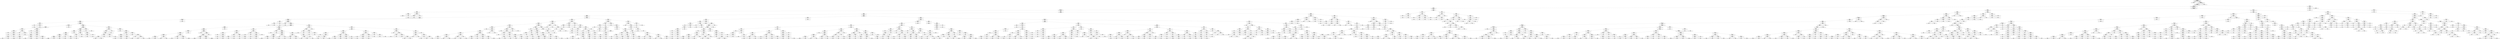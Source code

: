 digraph Tree {
node [shape=box, style="rounded", color="black", fontname="helvetica"] ;
edge [fontname="helvetica"] ;
0 [label="mqtt.conack.flags_0 <= -0.4\ngini = 0.8\nsamples = 636538\nvalue = [19262, 38805, 54446, 40012, 97015, 667, 284, 200024\n40106, 15967, 7775, 40787, 29307, 40063, 12018]"] ;
1 [label="gini = 0.0\nsamples = 200024\nvalue = [0, 0, 0, 0, 0, 0, 0, 200024, 0, 0, 0, 0, 0\n0, 0]"] ;
0 -> 1 [labeldistance=2.5, labelangle=45, headlabel="True"] ;
2 [label="udp.stream <= -0.3\ngini = 0.9\nsamples = 436514\nvalue = [19262, 38805, 54446, 40012, 97015, 667, 284, 0, 40106\n15967, 7775, 40787, 29307, 40063, 12018]"] ;
0 -> 2 [labeldistance=2.5, labelangle=-45, headlabel="False"] ;
3 [label="icmp.seq_le <= -0.3\ngini = 0.9\nsamples = 339499\nvalue = [19262, 38805, 54446, 40012, 0, 667, 284, 0, 40106\n15967, 7775, 40787, 29307, 40063, 12018]"] ;
2 -> 3 ;
4 [label="http.referer_1 <= -1.0\ngini = 0.9\nsamples = 284930\nvalue = [19262, 38805, 3, 40012, 0, 541, 284, 0, 40106, 15967\n7775, 40787, 29307, 40063, 12018]"] ;
3 -> 4 ;
5 [label="tcp.seq <= -0.2\ngini = 0.6\nsamples = 90886\nvalue = [0, 38805, 0, 0, 0, 0, 0, 0, 0, 0, 0, 0, 0\n40063, 12018]"] ;
4 -> 5 ;
6 [label="http.request.version_0 <= 0.5\ngini = 0.5\nsamples = 57206\nvalue = [0, 38743, 0, 0, 0, 0, 0, 0, 0, 0, 0, 0, 0\n6475, 11988]"] ;
5 -> 6 ;
7 [label="tcp.len <= 0.1\ngini = 0.5\nsamples = 2300\nvalue = [0, 2, 0, 0, 0, 0, 0, 0, 0, 0, 0, 0, 0, 1195\n1103]"] ;
6 -> 7 ;
8 [label="tcp.ack <= -0.2\ngini = 0.0\nsamples = 1104\nvalue = [0, 0, 0, 0, 0, 0, 0, 0, 0, 0, 0, 0, 0, 2\n1102]"] ;
7 -> 8 ;
9 [label="gini = 0.0\nsamples = 1102\nvalue = [0, 0, 0, 0, 0, 0, 0, 0, 0, 0, 0, 0, 0, 0\n1102]"] ;
8 -> 9 ;
10 [label="gini = 0.0\nsamples = 2\nvalue = [0, 0, 0, 0, 0, 0, 0, 0, 0, 0, 0, 0, 0, 2\n0]"] ;
8 -> 10 ;
11 [label="http.referer_4 <= 282.1\ngini = 0.0\nsamples = 1196\nvalue = [0, 2, 0, 0, 0, 0, 0, 0, 0, 0, 0, 0, 0, 1193\n1]"] ;
7 -> 11 ;
12 [label="http.referer_2 <= 22.8\ngini = 0.0\nsamples = 1194\nvalue = [0, 0, 0, 0, 0, 0, 0, 0, 0, 0, 0, 0, 0, 1193\n1]"] ;
11 -> 12 ;
13 [label="gini = 0.0\nsamples = 1193\nvalue = [0, 0, 0, 0, 0, 0, 0, 0, 0, 0, 0, 0, 0, 1193\n0]"] ;
12 -> 13 ;
14 [label="gini = 0.0\nsamples = 1\nvalue = [0, 0, 0, 0, 0, 0, 0, 0, 0, 0, 0, 0, 0, 0\n1]"] ;
12 -> 14 ;
15 [label="gini = 0.0\nsamples = 2\nvalue = [0, 2, 0, 0, 0, 0, 0, 0, 0, 0, 0, 0, 0, 0\n0]"] ;
11 -> 15 ;
16 [label="tcp.flags <= 0.7\ngini = 0.5\nsamples = 54906\nvalue = [0, 38741, 0, 0, 0, 0, 0, 0, 0, 0, 0, 0, 0\n5280, 10885]"] ;
6 -> 16 ;
17 [label="tcp.seq <= -0.2\ngini = 0.5\nsamples = 39096\nvalue = [0, 24747, 0, 0, 0, 0, 0, 0, 0, 0, 0, 0, 0\n4398, 9951]"] ;
16 -> 17 ;
18 [label="tcp.flags <= 0.5\ngini = 0.3\nsamples = 27433\nvalue = [0, 22087, 0, 0, 0, 0, 0, 0, 0, 0, 0, 0, 0\n1585, 3761]"] ;
17 -> 18 ;
19 [label="tcp.ack_raw <= -1.0\ngini = 0.3\nsamples = 25205\nvalue = [0, 21216, 0, 0, 0, 0, 0, 0, 0, 0, 0, 0, 0\n1175, 2814]"] ;
18 -> 19 ;
20 [label="tcp.connection.rst <= 1.8\ngini = 0.2\nsamples = 11337\nvalue = [0, 9994, 0, 0, 0, 0, 0, 0, 0, 0, 0, 0, 0\n385, 958]"] ;
19 -> 20 ;
21 [label="tcp.flags <= -1.3\ngini = 0.2\nsamples = 11126\nvalue = [0, 9783, 0, 0, 0, 0, 0, 0, 0, 0, 0, 0, 0\n385, 958]"] ;
20 -> 21 ;
22 [label="arp.opcode <= 58.2\ngini = 0.7\nsamples = 8\nvalue = [0, 3, 0, 0, 0, 0, 0, 0, 0, 0, 0, 0, 0, 2\n3]"] ;
21 -> 22 ;
23 [label="gini = 0.5\nsamples = 2\nvalue = [0, 1, 0, 0, 0, 0, 0, 0, 0, 0, 0, 0, 0, 0\n1]"] ;
22 -> 23 ;
24 [label="arp.opcode <= 174.6\ngini = 0.7\nsamples = 6\nvalue = [0, 2, 0, 0, 0, 0, 0, 0, 0, 0, 0, 0, 0, 2\n2]"] ;
22 -> 24 ;
25 [label="gini = 0.7\nsamples = 3\nvalue = [0, 1, 0, 0, 0, 0, 0, 0, 0, 0, 0, 0, 0, 1\n1]"] ;
24 -> 25 ;
26 [label="gini = 0.7\nsamples = 3\nvalue = [0, 1, 0, 0, 0, 0, 0, 0, 0, 0, 0, 0, 0, 1\n1]"] ;
24 -> 26 ;
27 [label="tcp.checksum <= -0.7\ngini = 0.2\nsamples = 11118\nvalue = [0, 9780, 0, 0, 0, 0, 0, 0, 0, 0, 0, 0, 0\n383, 955]"] ;
21 -> 27 ;
28 [label="tcp.checksum <= -0.7\ngini = 0.2\nsamples = 1838\nvalue = [0, 1598, 0, 0, 0, 0, 0, 0, 0, 0, 0, 0, 0, 48\n192]"] ;
27 -> 28 ;
29 [label="tcp.checksum <= -1.1\ngini = 0.2\nsamples = 1837\nvalue = [0, 1598, 0, 0, 0, 0, 0, 0, 0, 0, 0, 0, 0, 48\n191]"] ;
28 -> 29 ;
30 [label="tcp.checksum <= -1.1\ngini = 0.4\nsamples = 30\nvalue = [0, 23, 0, 0, 0, 0, 0, 0, 0, 0, 0, 0, 0, 2\n5]"] ;
29 -> 30 ;
31 [label="tcp.checksum <= -1.1\ngini = 0.3\nsamples = 25\nvalue = [0, 21, 0, 0, 0, 0, 0, 0, 0, 0, 0, 0, 0, 2\n2]"] ;
30 -> 31 ;
32 [label="gini = 0.0\nsamples = 11\nvalue = [0, 11, 0, 0, 0, 0, 0, 0, 0, 0, 0, 0, 0, 0\n0]"] ;
31 -> 32 ;
33 [label="tcp.checksum <= -1.1\ngini = 0.4\nsamples = 14\nvalue = [0, 10, 0, 0, 0, 0, 0, 0, 0, 0, 0, 0, 0, 2\n2]"] ;
31 -> 33 ;
34 [label="gini = 0.0\nsamples = 1\nvalue = [0, 0, 0, 0, 0, 0, 0, 0, 0, 0, 0, 0, 0, 0\n1]"] ;
33 -> 34 ;
35 [label="tcp.checksum <= -1.1\ngini = 0.4\nsamples = 13\nvalue = [0, 10, 0, 0, 0, 0, 0, 0, 0, 0, 0, 0, 0, 2\n1]"] ;
33 -> 35 ;
36 [label="tcp.checksum <= -1.1\ngini = 0.5\nsamples = 9\nvalue = [0, 6, 0, 0, 0, 0, 0, 0, 0, 0, 0, 0, 0, 2\n1]"] ;
35 -> 36 ;
37 [label="gini = 0.4\nsamples = 8\nvalue = [0, 6, 0, 0, 0, 0, 0, 0, 0, 0, 0, 0, 0, 1\n1]"] ;
36 -> 37 ;
38 [label="gini = 0.0\nsamples = 1\nvalue = [0, 0, 0, 0, 0, 0, 0, 0, 0, 0, 0, 0, 0, 1\n0]"] ;
36 -> 38 ;
39 [label="gini = 0.0\nsamples = 4\nvalue = [0, 4, 0, 0, 0, 0, 0, 0, 0, 0, 0, 0, 0, 0\n0]"] ;
35 -> 39 ;
40 [label="tcp.checksum <= -1.1\ngini = 0.5\nsamples = 5\nvalue = [0, 2, 0, 0, 0, 0, 0, 0, 0, 0, 0, 0, 0, 0\n3]"] ;
30 -> 40 ;
41 [label="gini = 0.0\nsamples = 2\nvalue = [0, 0, 0, 0, 0, 0, 0, 0, 0, 0, 0, 0, 0, 0\n2]"] ;
40 -> 41 ;
42 [label="tcp.checksum <= -1.1\ngini = 0.4\nsamples = 3\nvalue = [0, 2, 0, 0, 0, 0, 0, 0, 0, 0, 0, 0, 0, 0\n1]"] ;
40 -> 42 ;
43 [label="gini = 0.0\nsamples = 2\nvalue = [0, 2, 0, 0, 0, 0, 0, 0, 0, 0, 0, 0, 0, 0\n0]"] ;
42 -> 43 ;
44 [label="gini = 0.0\nsamples = 1\nvalue = [0, 0, 0, 0, 0, 0, 0, 0, 0, 0, 0, 0, 0, 0\n1]"] ;
42 -> 44 ;
45 [label="tcp.checksum <= -1.1\ngini = 0.2\nsamples = 1807\nvalue = [0, 1575, 0, 0, 0, 0, 0, 0, 0, 0, 0, 0, 0, 46\n186]"] ;
29 -> 45 ;
46 [label="gini = 0.0\nsamples = 25\nvalue = [0, 25, 0, 0, 0, 0, 0, 0, 0, 0, 0, 0, 0, 0\n0]"] ;
45 -> 46 ;
47 [label="tcp.checksum <= -1.1\ngini = 0.2\nsamples = 1782\nvalue = [0, 1550, 0, 0, 0, 0, 0, 0, 0, 0, 0, 0, 0, 46\n186]"] ;
45 -> 47 ;
48 [label="gini = 0.5\nsamples = 2\nvalue = [0, 1, 0, 0, 0, 0, 0, 0, 0, 0, 0, 0, 0, 0\n1]"] ;
47 -> 48 ;
49 [label="tcp.checksum <= -0.7\ngini = 0.2\nsamples = 1780\nvalue = [0, 1549, 0, 0, 0, 0, 0, 0, 0, 0, 0, 0, 0, 46\n185]"] ;
47 -> 49 ;
50 [label="tcp.checksum <= -0.8\ngini = 0.2\nsamples = 1583\nvalue = [0, 1384, 0, 0, 0, 0, 0, 0, 0, 0, 0, 0, 0, 41\n158]"] ;
49 -> 50 ;
51 [label="tcp.checksum <= -0.8\ngini = 0.2\nsamples = 1206\nvalue = [0, 1043, 0, 0, 0, 0, 0, 0, 0, 0, 0, 0, 0, 32\n131]"] ;
50 -> 51 ;
52 [label="gini = 0.2\nsamples = 1203\nvalue = [0, 1042, 0, 0, 0, 0, 0, 0, 0, 0, 0, 0, 0, 32\n129]"] ;
51 -> 52 ;
53 [label="gini = 0.4\nsamples = 3\nvalue = [0, 1, 0, 0, 0, 0, 0, 0, 0, 0, 0, 0, 0, 0\n2]"] ;
51 -> 53 ;
54 [label="tcp.checksum <= -0.8\ngini = 0.2\nsamples = 377\nvalue = [0, 341, 0, 0, 0, 0, 0, 0, 0, 0, 0, 0, 0, 9\n27]"] ;
50 -> 54 ;
55 [label="gini = 0.1\nsamples = 32\nvalue = [0, 30, 0, 0, 0, 0, 0, 0, 0, 0, 0, 0, 0, 2\n0]"] ;
54 -> 55 ;
56 [label="gini = 0.2\nsamples = 345\nvalue = [0, 311, 0, 0, 0, 0, 0, 0, 0, 0, 0, 0, 0, 7\n27]"] ;
54 -> 56 ;
57 [label="tcp.checksum <= -0.7\ngini = 0.3\nsamples = 197\nvalue = [0, 165, 0, 0, 0, 0, 0, 0, 0, 0, 0, 0, 0, 5\n27]"] ;
49 -> 57 ;
58 [label="gini = 0.0\nsamples = 1\nvalue = [0, 0, 0, 0, 0, 0, 0, 0, 0, 0, 0, 0, 0, 0\n1]"] ;
57 -> 58 ;
59 [label="tcp.checksum <= -0.7\ngini = 0.3\nsamples = 196\nvalue = [0, 165, 0, 0, 0, 0, 0, 0, 0, 0, 0, 0, 0, 5\n26]"] ;
57 -> 59 ;
60 [label="gini = 0.4\nsamples = 39\nvalue = [0, 30, 0, 0, 0, 0, 0, 0, 0, 0, 0, 0, 0, 1\n8]"] ;
59 -> 60 ;
61 [label="gini = 0.2\nsamples = 157\nvalue = [0, 135, 0, 0, 0, 0, 0, 0, 0, 0, 0, 0, 0, 4\n18]"] ;
59 -> 61 ;
62 [label="gini = 0.0\nsamples = 1\nvalue = [0, 0, 0, 0, 0, 0, 0, 0, 0, 0, 0, 0, 0, 0\n1]"] ;
28 -> 62 ;
63 [label="tcp.checksum <= 1.7\ngini = 0.2\nsamples = 9280\nvalue = [0, 8182, 0, 0, 0, 0, 0, 0, 0, 0, 0, 0, 0\n335, 763]"] ;
27 -> 63 ;
64 [label="tcp.checksum <= 1.7\ngini = 0.2\nsamples = 8810\nvalue = [0, 7755, 0, 0, 0, 0, 0, 0, 0, 0, 0, 0, 0\n322, 733]"] ;
63 -> 64 ;
65 [label="tcp.checksum <= 1.7\ngini = 0.2\nsamples = 8808\nvalue = [0, 7755, 0, 0, 0, 0, 0, 0, 0, 0, 0, 0, 0\n321, 732]"] ;
64 -> 65 ;
66 [label="tcp.ack <= -0.2\ngini = 0.2\nsamples = 8792\nvalue = [0, 7743, 0, 0, 0, 0, 0, 0, 0, 0, 0, 0, 0\n321, 728]"] ;
65 -> 66 ;
67 [label="tcp.flags <= -0.4\ngini = 0.2\nsamples = 8771\nvalue = [0, 7722, 0, 0, 0, 0, 0, 0, 0, 0, 0, 0, 0\n321, 728]"] ;
66 -> 67 ;
68 [label="tcp.checksum <= 1.7\ngini = 0.2\nsamples = 8762\nvalue = [0, 7717, 0, 0, 0, 0, 0, 0, 0, 0, 0, 0, 0\n321, 724]"] ;
67 -> 68 ;
69 [label="tcp.checksum <= 1.7\ngini = 0.2\nsamples = 8718\nvalue = [0, 7675, 0, 0, 0, 0, 0, 0, 0, 0, 0, 0, 0\n320, 723]"] ;
68 -> 69 ;
70 [label="gini = 0.2\nsamples = 8717\nvalue = [0, 7675, 0, 0, 0, 0, 0, 0, 0, 0, 0, 0, 0\n320, 722]"] ;
69 -> 70 ;
71 [label="gini = 0.0\nsamples = 1\nvalue = [0, 0, 0, 0, 0, 0, 0, 0, 0, 0, 0, 0, 0, 0\n1]"] ;
69 -> 71 ;
72 [label="tcp.checksum <= 1.7\ngini = 0.1\nsamples = 44\nvalue = [0, 42, 0, 0, 0, 0, 0, 0, 0, 0, 0, 0, 0, 1\n1]"] ;
68 -> 72 ;
73 [label="gini = 0.2\nsamples = 12\nvalue = [0, 11, 0, 0, 0, 0, 0, 0, 0, 0, 0, 0, 0, 1\n0]"] ;
72 -> 73 ;
74 [label="gini = 0.1\nsamples = 32\nvalue = [0, 31, 0, 0, 0, 0, 0, 0, 0, 0, 0, 0, 0, 0\n1]"] ;
72 -> 74 ;
75 [label="tcp.ack_raw <= -1.0\ngini = 0.5\nsamples = 9\nvalue = [0, 5, 0, 0, 0, 0, 0, 0, 0, 0, 0, 0, 0, 0\n4]"] ;
67 -> 75 ;
76 [label="gini = 0.0\nsamples = 2\nvalue = [0, 0, 0, 0, 0, 0, 0, 0, 0, 0, 0, 0, 0, 0\n2]"] ;
75 -> 76 ;
77 [label="tcp.ack_raw <= -1.0\ngini = 0.4\nsamples = 7\nvalue = [0, 5, 0, 0, 0, 0, 0, 0, 0, 0, 0, 0, 0, 0\n2]"] ;
75 -> 77 ;
78 [label="gini = 0.5\nsamples = 5\nvalue = [0, 3, 0, 0, 0, 0, 0, 0, 0, 0, 0, 0, 0, 0\n2]"] ;
77 -> 78 ;
79 [label="gini = 0.0\nsamples = 2\nvalue = [0, 2, 0, 0, 0, 0, 0, 0, 0, 0, 0, 0, 0, 0\n0]"] ;
77 -> 79 ;
80 [label="gini = 0.0\nsamples = 21\nvalue = [0, 21, 0, 0, 0, 0, 0, 0, 0, 0, 0, 0, 0, 0\n0]"] ;
66 -> 80 ;
81 [label="tcp.checksum <= 1.7\ngini = 0.4\nsamples = 16\nvalue = [0, 12, 0, 0, 0, 0, 0, 0, 0, 0, 0, 0, 0, 0\n4]"] ;
65 -> 81 ;
82 [label="tcp.checksum <= 1.7\ngini = 0.4\nsamples = 4\nvalue = [0, 1, 0, 0, 0, 0, 0, 0, 0, 0, 0, 0, 0, 0\n3]"] ;
81 -> 82 ;
83 [label="tcp.checksum <= 1.7\ngini = 0.5\nsamples = 2\nvalue = [0, 1, 0, 0, 0, 0, 0, 0, 0, 0, 0, 0, 0, 0\n1]"] ;
82 -> 83 ;
84 [label="gini = 0.0\nsamples = 1\nvalue = [0, 0, 0, 0, 0, 0, 0, 0, 0, 0, 0, 0, 0, 0\n1]"] ;
83 -> 84 ;
85 [label="gini = 0.0\nsamples = 1\nvalue = [0, 1, 0, 0, 0, 0, 0, 0, 0, 0, 0, 0, 0, 0\n0]"] ;
83 -> 85 ;
86 [label="gini = 0.0\nsamples = 2\nvalue = [0, 0, 0, 0, 0, 0, 0, 0, 0, 0, 0, 0, 0, 0\n2]"] ;
82 -> 86 ;
87 [label="tcp.checksum <= 1.7\ngini = 0.2\nsamples = 12\nvalue = [0, 11, 0, 0, 0, 0, 0, 0, 0, 0, 0, 0, 0, 0\n1]"] ;
81 -> 87 ;
88 [label="tcp.checksum <= 1.7\ngini = 0.4\nsamples = 3\nvalue = [0, 2, 0, 0, 0, 0, 0, 0, 0, 0, 0, 0, 0, 0\n1]"] ;
87 -> 88 ;
89 [label="gini = 0.0\nsamples = 2\nvalue = [0, 2, 0, 0, 0, 0, 0, 0, 0, 0, 0, 0, 0, 0\n0]"] ;
88 -> 89 ;
90 [label="gini = 0.0\nsamples = 1\nvalue = [0, 0, 0, 0, 0, 0, 0, 0, 0, 0, 0, 0, 0, 0\n1]"] ;
88 -> 90 ;
91 [label="gini = 0.0\nsamples = 9\nvalue = [0, 9, 0, 0, 0, 0, 0, 0, 0, 0, 0, 0, 0, 0\n0]"] ;
87 -> 91 ;
92 [label="tcp.checksum <= 1.7\ngini = 0.5\nsamples = 2\nvalue = [0, 0, 0, 0, 0, 0, 0, 0, 0, 0, 0, 0, 0, 1\n1]"] ;
64 -> 92 ;
93 [label="gini = 0.0\nsamples = 1\nvalue = [0, 0, 0, 0, 0, 0, 0, 0, 0, 0, 0, 0, 0, 0\n1]"] ;
92 -> 93 ;
94 [label="gini = 0.0\nsamples = 1\nvalue = [0, 0, 0, 0, 0, 0, 0, 0, 0, 0, 0, 0, 0, 1\n0]"] ;
92 -> 94 ;
95 [label="tcp.checksum <= 1.8\ngini = 0.2\nsamples = 470\nvalue = [0, 427, 0, 0, 0, 0, 0, 0, 0, 0, 0, 0, 0, 13\n30]"] ;
63 -> 95 ;
96 [label="tcp.checksum <= 1.8\ngini = 0.1\nsamples = 105\nvalue = [0, 101, 0, 0, 0, 0, 0, 0, 0, 0, 0, 0, 0, 0\n4]"] ;
95 -> 96 ;
97 [label="tcp.checksum <= 1.8\ngini = 0.1\nsamples = 61\nvalue = [0, 57, 0, 0, 0, 0, 0, 0, 0, 0, 0, 0, 0, 0\n4]"] ;
96 -> 97 ;
98 [label="tcp.checksum <= 1.8\ngini = 0.1\nsamples = 59\nvalue = [0, 56, 0, 0, 0, 0, 0, 0, 0, 0, 0, 0, 0, 0\n3]"] ;
97 -> 98 ;
99 [label="tcp.checksum <= 1.8\ngini = 0.0\nsamples = 42\nvalue = [0, 41, 0, 0, 0, 0, 0, 0, 0, 0, 0, 0, 0, 0\n1]"] ;
98 -> 99 ;
100 [label="tcp.checksum <= 1.8\ngini = 0.1\nsamples = 14\nvalue = [0, 13, 0, 0, 0, 0, 0, 0, 0, 0, 0, 0, 0, 0\n1]"] ;
99 -> 100 ;
101 [label="gini = 0.0\nsamples = 13\nvalue = [0, 13, 0, 0, 0, 0, 0, 0, 0, 0, 0, 0, 0, 0\n0]"] ;
100 -> 101 ;
102 [label="gini = 0.0\nsamples = 1\nvalue = [0, 0, 0, 0, 0, 0, 0, 0, 0, 0, 0, 0, 0, 0\n1]"] ;
100 -> 102 ;
103 [label="gini = 0.0\nsamples = 28\nvalue = [0, 28, 0, 0, 0, 0, 0, 0, 0, 0, 0, 0, 0, 0\n0]"] ;
99 -> 103 ;
104 [label="tcp.checksum <= 1.8\ngini = 0.2\nsamples = 17\nvalue = [0, 15, 0, 0, 0, 0, 0, 0, 0, 0, 0, 0, 0, 0\n2]"] ;
98 -> 104 ;
105 [label="gini = 0.0\nsamples = 2\nvalue = [0, 0, 0, 0, 0, 0, 0, 0, 0, 0, 0, 0, 0, 0\n2]"] ;
104 -> 105 ;
106 [label="gini = 0.0\nsamples = 15\nvalue = [0, 15, 0, 0, 0, 0, 0, 0, 0, 0, 0, 0, 0, 0\n0]"] ;
104 -> 106 ;
107 [label="gini = 0.5\nsamples = 2\nvalue = [0, 1, 0, 0, 0, 0, 0, 0, 0, 0, 0, 0, 0, 0\n1]"] ;
97 -> 107 ;
108 [label="gini = 0.0\nsamples = 44\nvalue = [0, 44, 0, 0, 0, 0, 0, 0, 0, 0, 0, 0, 0, 0\n0]"] ;
96 -> 108 ;
109 [label="tcp.checksum <= 1.8\ngini = 0.2\nsamples = 365\nvalue = [0, 326, 0, 0, 0, 0, 0, 0, 0, 0, 0, 0, 0, 13\n26]"] ;
95 -> 109 ;
110 [label="gini = 0.0\nsamples = 1\nvalue = [0, 0, 0, 0, 0, 0, 0, 0, 0, 0, 0, 0, 0, 0\n1]"] ;
109 -> 110 ;
111 [label="tcp.checksum <= 1.9\ngini = 0.2\nsamples = 364\nvalue = [0, 326, 0, 0, 0, 0, 0, 0, 0, 0, 0, 0, 0, 13\n25]"] ;
109 -> 111 ;
112 [label="tcp.checksum <= 1.9\ngini = 0.2\nsamples = 316\nvalue = [0, 280, 0, 0, 0, 0, 0, 0, 0, 0, 0, 0, 0, 13\n23]"] ;
111 -> 112 ;
113 [label="tcp.checksum <= 1.8\ngini = 0.2\nsamples = 314\nvalue = [0, 280, 0, 0, 0, 0, 0, 0, 0, 0, 0, 0, 0, 11\n23]"] ;
112 -> 113 ;
114 [label="tcp.checksum <= 1.8\ngini = 0.2\nsamples = 123\nvalue = [0, 106, 0, 0, 0, 0, 0, 0, 0, 0, 0, 0, 0, 6\n11]"] ;
113 -> 114 ;
115 [label="gini = 0.2\nsamples = 116\nvalue = [0, 102, 0, 0, 0, 0, 0, 0, 0, 0, 0, 0, 0, 5\n9]"] ;
114 -> 115 ;
116 [label="gini = 0.6\nsamples = 7\nvalue = [0, 4, 0, 0, 0, 0, 0, 0, 0, 0, 0, 0, 0, 1\n2]"] ;
114 -> 116 ;
117 [label="tcp.checksum <= 1.8\ngini = 0.2\nsamples = 191\nvalue = [0, 174, 0, 0, 0, 0, 0, 0, 0, 0, 0, 0, 0, 5\n12]"] ;
113 -> 117 ;
118 [label="gini = 0.1\nsamples = 99\nvalue = [0, 93, 0, 0, 0, 0, 0, 0, 0, 0, 0, 0, 0, 2\n4]"] ;
117 -> 118 ;
119 [label="gini = 0.2\nsamples = 92\nvalue = [0, 81, 0, 0, 0, 0, 0, 0, 0, 0, 0, 0, 0, 3\n8]"] ;
117 -> 119 ;
120 [label="gini = 0.0\nsamples = 2\nvalue = [0, 0, 0, 0, 0, 0, 0, 0, 0, 0, 0, 0, 0, 2\n0]"] ;
112 -> 120 ;
121 [label="tcp.checksum <= 1.9\ngini = 0.1\nsamples = 48\nvalue = [0, 46, 0, 0, 0, 0, 0, 0, 0, 0, 0, 0, 0, 0\n2]"] ;
111 -> 121 ;
122 [label="gini = 0.0\nsamples = 23\nvalue = [0, 23, 0, 0, 0, 0, 0, 0, 0, 0, 0, 0, 0, 0\n0]"] ;
121 -> 122 ;
123 [label="tcp.checksum <= 1.9\ngini = 0.1\nsamples = 25\nvalue = [0, 23, 0, 0, 0, 0, 0, 0, 0, 0, 0, 0, 0, 0\n2]"] ;
121 -> 123 ;
124 [label="gini = 0.0\nsamples = 1\nvalue = [0, 0, 0, 0, 0, 0, 0, 0, 0, 0, 0, 0, 0, 0\n1]"] ;
123 -> 124 ;
125 [label="tcp.checksum <= 1.9\ngini = 0.1\nsamples = 24\nvalue = [0, 23, 0, 0, 0, 0, 0, 0, 0, 0, 0, 0, 0, 0\n1]"] ;
123 -> 125 ;
126 [label="gini = 0.0\nsamples = 13\nvalue = [0, 13, 0, 0, 0, 0, 0, 0, 0, 0, 0, 0, 0, 0\n0]"] ;
125 -> 126 ;
127 [label="gini = 0.2\nsamples = 11\nvalue = [0, 10, 0, 0, 0, 0, 0, 0, 0, 0, 0, 0, 0, 0\n1]"] ;
125 -> 127 ;
128 [label="gini = 0.0\nsamples = 211\nvalue = [0, 211, 0, 0, 0, 0, 0, 0, 0, 0, 0, 0, 0, 0\n0]"] ;
20 -> 128 ;
129 [label="tcp.ack_raw <= -1.0\ngini = 0.3\nsamples = 13868\nvalue = [0, 11222, 0, 0, 0, 0, 0, 0, 0, 0, 0, 0, 0\n790, 1856]"] ;
19 -> 129 ;
130 [label="tcp.ack <= -0.2\ngini = 0.5\nsamples = 8\nvalue = [0, 0, 0, 0, 0, 0, 0, 0, 0, 0, 0, 0, 0, 4\n4]"] ;
129 -> 130 ;
131 [label="tcp.ack <= -0.2\ngini = 0.3\nsamples = 5\nvalue = [0, 0, 0, 0, 0, 0, 0, 0, 0, 0, 0, 0, 0, 1\n4]"] ;
130 -> 131 ;
132 [label="gini = 0.0\nsamples = 1\nvalue = [0, 0, 0, 0, 0, 0, 0, 0, 0, 0, 0, 0, 0, 1\n0]"] ;
131 -> 132 ;
133 [label="gini = 0.0\nsamples = 4\nvalue = [0, 0, 0, 0, 0, 0, 0, 0, 0, 0, 0, 0, 0, 0\n4]"] ;
131 -> 133 ;
134 [label="gini = 0.0\nsamples = 3\nvalue = [0, 0, 0, 0, 0, 0, 0, 0, 0, 0, 0, 0, 0, 3\n0]"] ;
130 -> 134 ;
135 [label="tcp.checksum <= -1.2\ngini = 0.3\nsamples = 13860\nvalue = [0, 11222, 0, 0, 0, 0, 0, 0, 0, 0, 0, 0, 0\n786, 1852]"] ;
129 -> 135 ;
136 [label="tcp.ack <= -0.2\ngini = 0.4\nsamples = 4\nvalue = [0, 1, 0, 0, 0, 0, 0, 0, 0, 0, 0, 0, 0, 0\n3]"] ;
135 -> 136 ;
137 [label="gini = 0.0\nsamples = 3\nvalue = [0, 0, 0, 0, 0, 0, 0, 0, 0, 0, 0, 0, 0, 0\n3]"] ;
136 -> 137 ;
138 [label="gini = 0.0\nsamples = 1\nvalue = [0, 1, 0, 0, 0, 0, 0, 0, 0, 0, 0, 0, 0, 0\n0]"] ;
136 -> 138 ;
139 [label="tcp.ack_raw <= 2.0\ngini = 0.3\nsamples = 13856\nvalue = [0, 11221, 0, 0, 0, 0, 0, 0, 0, 0, 0, 0, 0\n786, 1849]"] ;
135 -> 139 ;
140 [label="tcp.ack_raw <= 1.4\ngini = 0.3\nsamples = 13070\nvalue = [0, 10615, 0, 0, 0, 0, 0, 0, 0, 0, 0, 0, 0\n738, 1717]"] ;
139 -> 140 ;
141 [label="tcp.ack_raw <= 1.4\ngini = 0.3\nsamples = 10475\nvalue = [0, 8456, 0, 0, 0, 0, 0, 0, 0, 0, 0, 0, 0\n606, 1413]"] ;
140 -> 141 ;
142 [label="tcp.ack_raw <= -0.6\ngini = 0.3\nsamples = 10473\nvalue = [0, 8456, 0, 0, 0, 0, 0, 0, 0, 0, 0, 0, 0\n606, 1411]"] ;
141 -> 142 ;
143 [label="tcp.checksum <= 1.9\ngini = 0.3\nsamples = 1735\nvalue = [0, 1450, 0, 0, 0, 0, 0, 0, 0, 0, 0, 0, 0, 85\n200]"] ;
142 -> 143 ;
144 [label="tcp.ack_raw <= -0.8\ngini = 0.3\nsamples = 1734\nvalue = [0, 1450, 0, 0, 0, 0, 0, 0, 0, 0, 0, 0, 0, 85\n199]"] ;
143 -> 144 ;
145 [label="tcp.ack_raw <= -0.8\ngini = 0.3\nsamples = 1019\nvalue = [0, 835, 0, 0, 0, 0, 0, 0, 0, 0, 0, 0, 0, 55\n129]"] ;
144 -> 145 ;
146 [label="tcp.checksum <= -1.1\ngini = 0.3\nsamples = 997\nvalue = [0, 827, 0, 0, 0, 0, 0, 0, 0, 0, 0, 0, 0, 52\n118]"] ;
145 -> 146 ;
147 [label="gini = 0.4\nsamples = 23\nvalue = [0, 16, 0, 0, 0, 0, 0, 0, 0, 0, 0, 0, 0, 0\n7]"] ;
146 -> 147 ;
148 [label="gini = 0.3\nsamples = 974\nvalue = [0, 811, 0, 0, 0, 0, 0, 0, 0, 0, 0, 0, 0, 52\n111]"] ;
146 -> 148 ;
149 [label="tcp.ack <= -0.2\ngini = 0.6\nsamples = 22\nvalue = [0, 8, 0, 0, 0, 0, 0, 0, 0, 0, 0, 0, 0, 3\n11]"] ;
145 -> 149 ;
150 [label="gini = 0.3\nsamples = 13\nvalue = [0, 1, 0, 0, 0, 0, 0, 0, 0, 0, 0, 0, 0, 1\n11]"] ;
149 -> 150 ;
151 [label="gini = 0.3\nsamples = 9\nvalue = [0, 7, 0, 0, 0, 0, 0, 0, 0, 0, 0, 0, 0, 2\n0]"] ;
149 -> 151 ;
152 [label="tcp.ack_raw <= -0.8\ngini = 0.2\nsamples = 715\nvalue = [0, 615, 0, 0, 0, 0, 0, 0, 0, 0, 0, 0, 0, 30\n70]"] ;
144 -> 152 ;
153 [label="tcp.ack <= -0.2\ngini = 0.1\nsamples = 78\nvalue = [0, 75, 0, 0, 0, 0, 0, 0, 0, 0, 0, 0, 0, 1\n2]"] ;
152 -> 153 ;
154 [label="gini = 0.5\nsamples = 8\nvalue = [0, 5, 0, 0, 0, 0, 0, 0, 0, 0, 0, 0, 0, 1\n2]"] ;
153 -> 154 ;
155 [label="gini = 0.0\nsamples = 70\nvalue = [0, 70, 0, 0, 0, 0, 0, 0, 0, 0, 0, 0, 0, 0\n0]"] ;
153 -> 155 ;
156 [label="tcp.ack_raw <= -0.8\ngini = 0.3\nsamples = 637\nvalue = [0, 540, 0, 0, 0, 0, 0, 0, 0, 0, 0, 0, 0, 29\n68]"] ;
152 -> 156 ;
157 [label="gini = 0.0\nsamples = 2\nvalue = [0, 0, 0, 0, 0, 0, 0, 0, 0, 0, 0, 0, 0, 0\n2]"] ;
156 -> 157 ;
158 [label="gini = 0.3\nsamples = 635\nvalue = [0, 540, 0, 0, 0, 0, 0, 0, 0, 0, 0, 0, 0, 29\n66]"] ;
156 -> 158 ;
159 [label="gini = 0.0\nsamples = 1\nvalue = [0, 0, 0, 0, 0, 0, 0, 0, 0, 0, 0, 0, 0, 0\n1]"] ;
143 -> 159 ;
160 [label="tcp.ack_raw <= -0.6\ngini = 0.3\nsamples = 8738\nvalue = [0, 7006, 0, 0, 0, 0, 0, 0, 0, 0, 0, 0, 0\n521, 1211]"] ;
142 -> 160 ;
161 [label="gini = 0.0\nsamples = 3\nvalue = [0, 0, 0, 0, 0, 0, 0, 0, 0, 0, 0, 0, 0, 0\n3]"] ;
160 -> 161 ;
162 [label="tcp.len <= 1.1\ngini = 0.3\nsamples = 8735\nvalue = [0, 7006, 0, 0, 0, 0, 0, 0, 0, 0, 0, 0, 0\n521, 1208]"] ;
160 -> 162 ;
163 [label="tcp.ack_raw <= 0.3\ngini = 0.3\nsamples = 8733\nvalue = [0, 7006, 0, 0, 0, 0, 0, 0, 0, 0, 0, 0, 0\n519, 1208]"] ;
162 -> 163 ;
164 [label="tcp.ack_raw <= 0.3\ngini = 0.4\nsamples = 3693\nvalue = [0, 2900, 0, 0, 0, 0, 0, 0, 0, 0, 0, 0, 0\n247, 546]"] ;
163 -> 164 ;
165 [label="gini = 0.4\nsamples = 3691\nvalue = [0, 2900, 0, 0, 0, 0, 0, 0, 0, 0, 0, 0, 0\n247, 544]"] ;
164 -> 165 ;
166 [label="gini = 0.0\nsamples = 2\nvalue = [0, 0, 0, 0, 0, 0, 0, 0, 0, 0, 0, 0, 0, 0\n2]"] ;
164 -> 166 ;
167 [label="tcp.checksum <= -0.8\ngini = 0.3\nsamples = 5040\nvalue = [0, 4106, 0, 0, 0, 0, 0, 0, 0, 0, 0, 0, 0\n272, 662]"] ;
163 -> 167 ;
168 [label="gini = 0.4\nsamples = 515\nvalue = [0, 396, 0, 0, 0, 0, 0, 0, 0, 0, 0, 0, 0, 26\n93]"] ;
167 -> 168 ;
169 [label="gini = 0.3\nsamples = 4525\nvalue = [0, 3710, 0, 0, 0, 0, 0, 0, 0, 0, 0, 0, 0\n246, 569]"] ;
167 -> 169 ;
170 [label="gini = 0.0\nsamples = 2\nvalue = [0, 0, 0, 0, 0, 0, 0, 0, 0, 0, 0, 0, 0, 2\n0]"] ;
162 -> 170 ;
171 [label="gini = 0.0\nsamples = 2\nvalue = [0, 0, 0, 0, 0, 0, 0, 0, 0, 0, 0, 0, 0, 0\n2]"] ;
141 -> 171 ;
172 [label="tcp.ack_raw <= 1.4\ngini = 0.3\nsamples = 2595\nvalue = [0, 2159, 0, 0, 0, 0, 0, 0, 0, 0, 0, 0, 0\n132, 304]"] ;
140 -> 172 ;
173 [label="tcp.ack <= -0.2\ngini = 0.2\nsamples = 135\nvalue = [0, 122, 0, 0, 0, 0, 0, 0, 0, 0, 0, 0, 0, 3\n10]"] ;
172 -> 173 ;
174 [label="tcp.checksum <= 0.4\ngini = 0.5\nsamples = 20\nvalue = [0, 9, 0, 0, 0, 0, 0, 0, 0, 0, 0, 0, 0, 1\n10]"] ;
173 -> 174 ;
175 [label="tcp.ack_raw <= 1.4\ngini = 0.5\nsamples = 10\nvalue = [0, 2, 0, 0, 0, 0, 0, 0, 0, 0, 0, 0, 0, 1\n7]"] ;
174 -> 175 ;
176 [label="gini = 0.0\nsamples = 2\nvalue = [0, 2, 0, 0, 0, 0, 0, 0, 0, 0, 0, 0, 0, 0\n0]"] ;
175 -> 176 ;
177 [label="tcp.ack_raw <= 1.4\ngini = 0.2\nsamples = 8\nvalue = [0, 0, 0, 0, 0, 0, 0, 0, 0, 0, 0, 0, 0, 1\n7]"] ;
175 -> 177 ;
178 [label="gini = 0.0\nsamples = 5\nvalue = [0, 0, 0, 0, 0, 0, 0, 0, 0, 0, 0, 0, 0, 0\n5]"] ;
177 -> 178 ;
179 [label="tcp.ack_raw <= 1.4\ngini = 0.4\nsamples = 3\nvalue = [0, 0, 0, 0, 0, 0, 0, 0, 0, 0, 0, 0, 0, 1\n2]"] ;
177 -> 179 ;
180 [label="gini = 0.0\nsamples = 1\nvalue = [0, 0, 0, 0, 0, 0, 0, 0, 0, 0, 0, 0, 0, 1\n0]"] ;
179 -> 180 ;
181 [label="gini = 0.0\nsamples = 2\nvalue = [0, 0, 0, 0, 0, 0, 0, 0, 0, 0, 0, 0, 0, 0\n2]"] ;
179 -> 181 ;
182 [label="tcp.checksum <= 1.3\ngini = 0.4\nsamples = 10\nvalue = [0, 7, 0, 0, 0, 0, 0, 0, 0, 0, 0, 0, 0, 0\n3]"] ;
174 -> 182 ;
183 [label="tcp.ack <= -0.2\ngini = 0.2\nsamples = 7\nvalue = [0, 6, 0, 0, 0, 0, 0, 0, 0, 0, 0, 0, 0, 0\n1]"] ;
182 -> 183 ;
184 [label="tcp.checksum <= 0.7\ngini = 0.4\nsamples = 4\nvalue = [0, 3, 0, 0, 0, 0, 0, 0, 0, 0, 0, 0, 0, 0\n1]"] ;
183 -> 184 ;
185 [label="gini = 0.0\nsamples = 3\nvalue = [0, 3, 0, 0, 0, 0, 0, 0, 0, 0, 0, 0, 0, 0\n0]"] ;
184 -> 185 ;
186 [label="gini = 0.0\nsamples = 1\nvalue = [0, 0, 0, 0, 0, 0, 0, 0, 0, 0, 0, 0, 0, 0\n1]"] ;
184 -> 186 ;
187 [label="gini = 0.0\nsamples = 3\nvalue = [0, 3, 0, 0, 0, 0, 0, 0, 0, 0, 0, 0, 0, 0\n0]"] ;
183 -> 187 ;
188 [label="tcp.checksum <= 1.6\ngini = 0.4\nsamples = 3\nvalue = [0, 1, 0, 0, 0, 0, 0, 0, 0, 0, 0, 0, 0, 0\n2]"] ;
182 -> 188 ;
189 [label="gini = 0.0\nsamples = 1\nvalue = [0, 0, 0, 0, 0, 0, 0, 0, 0, 0, 0, 0, 0, 0\n1]"] ;
188 -> 189 ;
190 [label="tcp.ack_raw <= 1.4\ngini = 0.5\nsamples = 2\nvalue = [0, 1, 0, 0, 0, 0, 0, 0, 0, 0, 0, 0, 0, 0\n1]"] ;
188 -> 190 ;
191 [label="gini = 0.0\nsamples = 1\nvalue = [0, 1, 0, 0, 0, 0, 0, 0, 0, 0, 0, 0, 0, 0\n0]"] ;
190 -> 191 ;
192 [label="gini = 0.0\nsamples = 1\nvalue = [0, 0, 0, 0, 0, 0, 0, 0, 0, 0, 0, 0, 0, 0\n1]"] ;
190 -> 192 ;
193 [label="tcp.ack_raw <= 1.4\ngini = 0.0\nsamples = 115\nvalue = [0, 113, 0, 0, 0, 0, 0, 0, 0, 0, 0, 0, 0, 2\n0]"] ;
173 -> 193 ;
194 [label="tcp.ack_raw <= 1.4\ngini = 0.2\nsamples = 12\nvalue = [0, 11, 0, 0, 0, 0, 0, 0, 0, 0, 0, 0, 0, 1\n0]"] ;
193 -> 194 ;
195 [label="gini = 0.0\nsamples = 11\nvalue = [0, 11, 0, 0, 0, 0, 0, 0, 0, 0, 0, 0, 0, 0\n0]"] ;
194 -> 195 ;
196 [label="gini = 0.0\nsamples = 1\nvalue = [0, 0, 0, 0, 0, 0, 0, 0, 0, 0, 0, 0, 0, 1\n0]"] ;
194 -> 196 ;
197 [label="tcp.ack <= -0.2\ngini = 0.0\nsamples = 103\nvalue = [0, 102, 0, 0, 0, 0, 0, 0, 0, 0, 0, 0, 0, 1\n0]"] ;
193 -> 197 ;
198 [label="tcp.checksum <= 0.4\ngini = 0.1\nsamples = 19\nvalue = [0, 18, 0, 0, 0, 0, 0, 0, 0, 0, 0, 0, 0, 1\n0]"] ;
197 -> 198 ;
199 [label="gini = 0.0\nsamples = 13\nvalue = [0, 13, 0, 0, 0, 0, 0, 0, 0, 0, 0, 0, 0, 0\n0]"] ;
198 -> 199 ;
200 [label="tcp.checksum <= 0.7\ngini = 0.3\nsamples = 6\nvalue = [0, 5, 0, 0, 0, 0, 0, 0, 0, 0, 0, 0, 0, 1\n0]"] ;
198 -> 200 ;
201 [label="gini = 0.0\nsamples = 1\nvalue = [0, 0, 0, 0, 0, 0, 0, 0, 0, 0, 0, 0, 0, 1\n0]"] ;
200 -> 201 ;
202 [label="gini = 0.0\nsamples = 5\nvalue = [0, 5, 0, 0, 0, 0, 0, 0, 0, 0, 0, 0, 0, 0\n0]"] ;
200 -> 202 ;
203 [label="gini = 0.0\nsamples = 84\nvalue = [0, 84, 0, 0, 0, 0, 0, 0, 0, 0, 0, 0, 0, 0\n0]"] ;
197 -> 203 ;
204 [label="tcp.ack_raw <= 1.4\ngini = 0.3\nsamples = 2460\nvalue = [0, 2037, 0, 0, 0, 0, 0, 0, 0, 0, 0, 0, 0\n129, 294]"] ;
172 -> 204 ;
205 [label="tcp.checksum <= -0.7\ngini = 0.4\nsamples = 4\nvalue = [0, 1, 0, 0, 0, 0, 0, 0, 0, 0, 0, 0, 0, 0\n3]"] ;
204 -> 205 ;
206 [label="gini = 0.0\nsamples = 1\nvalue = [0, 1, 0, 0, 0, 0, 0, 0, 0, 0, 0, 0, 0, 0\n0]"] ;
205 -> 206 ;
207 [label="gini = 0.0\nsamples = 3\nvalue = [0, 0, 0, 0, 0, 0, 0, 0, 0, 0, 0, 0, 0, 0\n3]"] ;
205 -> 207 ;
208 [label="tcp.ack_raw <= 2.0\ngini = 0.3\nsamples = 2456\nvalue = [0, 2036, 0, 0, 0, 0, 0, 0, 0, 0, 0, 0, 0\n129, 291]"] ;
204 -> 208 ;
209 [label="tcp.ack_raw <= 2.0\ngini = 0.3\nsamples = 2341\nvalue = [0, 1932, 0, 0, 0, 0, 0, 0, 0, 0, 0, 0, 0\n126, 283]"] ;
208 -> 209 ;
210 [label="tcp.ack_raw <= 1.6\ngini = 0.3\nsamples = 2337\nvalue = [0, 1931, 0, 0, 0, 0, 0, 0, 0, 0, 0, 0, 0\n123, 283]"] ;
209 -> 210 ;
211 [label="tcp.checksum <= 1.7\ngini = 0.3\nsamples = 688\nvalue = [0, 584, 0, 0, 0, 0, 0, 0, 0, 0, 0, 0, 0, 36\n68]"] ;
210 -> 211 ;
212 [label="gini = 0.3\nsamples = 644\nvalue = [0, 553, 0, 0, 0, 0, 0, 0, 0, 0, 0, 0, 0, 32\n59]"] ;
211 -> 212 ;
213 [label="gini = 0.5\nsamples = 44\nvalue = [0, 31, 0, 0, 0, 0, 0, 0, 0, 0, 0, 0, 0, 4\n9]"] ;
211 -> 213 ;
214 [label="tcp.ack_raw <= 1.6\ngini = 0.3\nsamples = 1649\nvalue = [0, 1347, 0, 0, 0, 0, 0, 0, 0, 0, 0, 0, 0, 87\n215]"] ;
210 -> 214 ;
215 [label="gini = 0.4\nsamples = 9\nvalue = [0, 1, 0, 0, 0, 0, 0, 0, 0, 0, 0, 0, 0, 1\n7]"] ;
214 -> 215 ;
216 [label="gini = 0.3\nsamples = 1640\nvalue = [0, 1346, 0, 0, 0, 0, 0, 0, 0, 0, 0, 0, 0, 86\n208]"] ;
214 -> 216 ;
217 [label="tcp.checksum <= -0.3\ngini = 0.4\nsamples = 4\nvalue = [0, 1, 0, 0, 0, 0, 0, 0, 0, 0, 0, 0, 0, 3\n0]"] ;
209 -> 217 ;
218 [label="gini = 0.0\nsamples = 1\nvalue = [0, 1, 0, 0, 0, 0, 0, 0, 0, 0, 0, 0, 0, 0\n0]"] ;
217 -> 218 ;
219 [label="gini = 0.0\nsamples = 3\nvalue = [0, 0, 0, 0, 0, 0, 0, 0, 0, 0, 0, 0, 0, 3\n0]"] ;
217 -> 219 ;
220 [label="tcp.ack <= -0.2\ngini = 0.2\nsamples = 115\nvalue = [0, 104, 0, 0, 0, 0, 0, 0, 0, 0, 0, 0, 0, 3\n8]"] ;
208 -> 220 ;
221 [label="tcp.ack_raw <= 2.0\ngini = 0.5\nsamples = 26\nvalue = [0, 16, 0, 0, 0, 0, 0, 0, 0, 0, 0, 0, 0, 2\n8]"] ;
220 -> 221 ;
222 [label="tcp.checksum <= 1.5\ngini = 0.5\nsamples = 2\nvalue = [0, 0, 0, 0, 0, 0, 0, 0, 0, 0, 0, 0, 0, 1\n1]"] ;
221 -> 222 ;
223 [label="gini = 0.0\nsamples = 1\nvalue = [0, 0, 0, 0, 0, 0, 0, 0, 0, 0, 0, 0, 0, 0\n1]"] ;
222 -> 223 ;
224 [label="gini = 0.0\nsamples = 1\nvalue = [0, 0, 0, 0, 0, 0, 0, 0, 0, 0, 0, 0, 0, 1\n0]"] ;
222 -> 224 ;
225 [label="tcp.ack_raw <= 2.0\ngini = 0.5\nsamples = 24\nvalue = [0, 16, 0, 0, 0, 0, 0, 0, 0, 0, 0, 0, 0, 1\n7]"] ;
221 -> 225 ;
226 [label="gini = 0.0\nsamples = 5\nvalue = [0, 5, 0, 0, 0, 0, 0, 0, 0, 0, 0, 0, 0, 0\n0]"] ;
225 -> 226 ;
227 [label="gini = 0.5\nsamples = 19\nvalue = [0, 11, 0, 0, 0, 0, 0, 0, 0, 0, 0, 0, 0, 1\n7]"] ;
225 -> 227 ;
228 [label="tcp.ack <= -0.2\ngini = 0.0\nsamples = 89\nvalue = [0, 88, 0, 0, 0, 0, 0, 0, 0, 0, 0, 0, 0, 1\n0]"] ;
220 -> 228 ;
229 [label="tcp.ack_raw <= 2.0\ngini = 0.3\nsamples = 5\nvalue = [0, 4, 0, 0, 0, 0, 0, 0, 0, 0, 0, 0, 0, 1\n0]"] ;
228 -> 229 ;
230 [label="gini = 0.0\nsamples = 3\nvalue = [0, 3, 0, 0, 0, 0, 0, 0, 0, 0, 0, 0, 0, 0\n0]"] ;
229 -> 230 ;
231 [label="gini = 0.5\nsamples = 2\nvalue = [0, 1, 0, 0, 0, 0, 0, 0, 0, 0, 0, 0, 0, 1\n0]"] ;
229 -> 231 ;
232 [label="gini = 0.0\nsamples = 84\nvalue = [0, 84, 0, 0, 0, 0, 0, 0, 0, 0, 0, 0, 0, 0\n0]"] ;
228 -> 232 ;
233 [label="tcp.ack_raw <= 2.0\ngini = 0.4\nsamples = 786\nvalue = [0, 606, 0, 0, 0, 0, 0, 0, 0, 0, 0, 0, 0, 48\n132]"] ;
139 -> 233 ;
234 [label="tcp.checksum <= 0.1\ngini = 0.6\nsamples = 9\nvalue = [0, 2, 0, 0, 0, 0, 0, 0, 0, 0, 0, 0, 0, 3\n4]"] ;
233 -> 234 ;
235 [label="tcp.checksum <= -0.6\ngini = 0.7\nsamples = 7\nvalue = [0, 2, 0, 0, 0, 0, 0, 0, 0, 0, 0, 0, 0, 3\n2]"] ;
234 -> 235 ;
236 [label="tcp.ack <= -0.2\ngini = 0.4\nsamples = 3\nvalue = [0, 0, 0, 0, 0, 0, 0, 0, 0, 0, 0, 0, 0, 1\n2]"] ;
235 -> 236 ;
237 [label="gini = 0.0\nsamples = 2\nvalue = [0, 0, 0, 0, 0, 0, 0, 0, 0, 0, 0, 0, 0, 0\n2]"] ;
236 -> 237 ;
238 [label="gini = 0.0\nsamples = 1\nvalue = [0, 0, 0, 0, 0, 0, 0, 0, 0, 0, 0, 0, 0, 1\n0]"] ;
236 -> 238 ;
239 [label="tcp.checksum <= -0.4\ngini = 0.5\nsamples = 4\nvalue = [0, 2, 0, 0, 0, 0, 0, 0, 0, 0, 0, 0, 0, 2\n0]"] ;
235 -> 239 ;
240 [label="gini = 0.0\nsamples = 1\nvalue = [0, 0, 0, 0, 0, 0, 0, 0, 0, 0, 0, 0, 0, 1\n0]"] ;
239 -> 240 ;
241 [label="tcp.checksum <= -0.3\ngini = 0.4\nsamples = 3\nvalue = [0, 2, 0, 0, 0, 0, 0, 0, 0, 0, 0, 0, 0, 1\n0]"] ;
239 -> 241 ;
242 [label="gini = 0.0\nsamples = 2\nvalue = [0, 2, 0, 0, 0, 0, 0, 0, 0, 0, 0, 0, 0, 0\n0]"] ;
241 -> 242 ;
243 [label="gini = 0.0\nsamples = 1\nvalue = [0, 0, 0, 0, 0, 0, 0, 0, 0, 0, 0, 0, 0, 1\n0]"] ;
241 -> 243 ;
244 [label="gini = 0.0\nsamples = 2\nvalue = [0, 0, 0, 0, 0, 0, 0, 0, 0, 0, 0, 0, 0, 0\n2]"] ;
234 -> 244 ;
245 [label="tcp.ack_raw <= 2.2\ngini = 0.4\nsamples = 777\nvalue = [0, 604, 0, 0, 0, 0, 0, 0, 0, 0, 0, 0, 0, 45\n128]"] ;
233 -> 245 ;
246 [label="tcp.ack <= -0.2\ngini = 0.4\nsamples = 672\nvalue = [0, 511, 0, 0, 0, 0, 0, 0, 0, 0, 0, 0, 0, 41\n120]"] ;
245 -> 246 ;
247 [label="tcp.ack_raw <= 2.0\ngini = 0.5\nsamples = 201\nvalue = [0, 57, 0, 0, 0, 0, 0, 0, 0, 0, 0, 0, 0, 24\n120]"] ;
246 -> 247 ;
248 [label="tcp.ack_raw <= 2.0\ngini = 0.5\nsamples = 17\nvalue = [0, 9, 0, 0, 0, 0, 0, 0, 0, 0, 0, 0, 0, 1\n7]"] ;
247 -> 248 ;
249 [label="gini = 0.0\nsamples = 5\nvalue = [0, 0, 0, 0, 0, 0, 0, 0, 0, 0, 0, 0, 0, 0\n5]"] ;
248 -> 249 ;
250 [label="tcp.checksum <= -0.2\ngini = 0.4\nsamples = 12\nvalue = [0, 9, 0, 0, 0, 0, 0, 0, 0, 0, 0, 0, 0, 1\n2]"] ;
248 -> 250 ;
251 [label="gini = 0.0\nsamples = 1\nvalue = [0, 0, 0, 0, 0, 0, 0, 0, 0, 0, 0, 0, 0, 0\n1]"] ;
250 -> 251 ;
252 [label="tcp.checksum <= 1.2\ngini = 0.3\nsamples = 11\nvalue = [0, 9, 0, 0, 0, 0, 0, 0, 0, 0, 0, 0, 0, 1\n1]"] ;
250 -> 252 ;
253 [label="gini = 0.2\nsamples = 10\nvalue = [0, 9, 0, 0, 0, 0, 0, 0, 0, 0, 0, 0, 0, 1\n0]"] ;
252 -> 253 ;
254 [label="gini = 0.0\nsamples = 1\nvalue = [0, 0, 0, 0, 0, 0, 0, 0, 0, 0, 0, 0, 0, 0\n1]"] ;
252 -> 254 ;
255 [label="tcp.checksum <= 1.8\ngini = 0.5\nsamples = 184\nvalue = [0, 48, 0, 0, 0, 0, 0, 0, 0, 0, 0, 0, 0, 23\n113]"] ;
247 -> 255 ;
256 [label="tcp.ack_raw <= 2.1\ngini = 0.5\nsamples = 180\nvalue = [0, 45, 0, 0, 0, 0, 0, 0, 0, 0, 0, 0, 0, 23\n112]"] ;
255 -> 256 ;
257 [label="tcp.ack_raw <= 2.1\ngini = 0.5\nsamples = 147\nvalue = [0, 32, 0, 0, 0, 0, 0, 0, 0, 0, 0, 0, 0, 20\n95]"] ;
256 -> 257 ;
258 [label="gini = 0.6\nsamples = 125\nvalue = [0, 31, 0, 0, 0, 0, 0, 0, 0, 0, 0, 0, 0, 19\n75]"] ;
257 -> 258 ;
259 [label="gini = 0.2\nsamples = 22\nvalue = [0, 1, 0, 0, 0, 0, 0, 0, 0, 0, 0, 0, 0, 1\n20]"] ;
257 -> 259 ;
260 [label="tcp.ack <= -0.2\ngini = 0.6\nsamples = 33\nvalue = [0, 13, 0, 0, 0, 0, 0, 0, 0, 0, 0, 0, 0, 3\n17]"] ;
256 -> 260 ;
261 [label="gini = 0.5\nsamples = 21\nvalue = [0, 13, 0, 0, 0, 0, 0, 0, 0, 0, 0, 0, 0, 3\n5]"] ;
260 -> 261 ;
262 [label="gini = 0.0\nsamples = 12\nvalue = [0, 0, 0, 0, 0, 0, 0, 0, 0, 0, 0, 0, 0, 0\n12]"] ;
260 -> 262 ;
263 [label="tcp.ack_raw <= 2.1\ngini = 0.4\nsamples = 4\nvalue = [0, 3, 0, 0, 0, 0, 0, 0, 0, 0, 0, 0, 0, 0\n1]"] ;
255 -> 263 ;
264 [label="tcp.checksum <= 1.8\ngini = 0.5\nsamples = 2\nvalue = [0, 1, 0, 0, 0, 0, 0, 0, 0, 0, 0, 0, 0, 0\n1]"] ;
263 -> 264 ;
265 [label="gini = 0.0\nsamples = 1\nvalue = [0, 0, 0, 0, 0, 0, 0, 0, 0, 0, 0, 0, 0, 0\n1]"] ;
264 -> 265 ;
266 [label="gini = 0.0\nsamples = 1\nvalue = [0, 1, 0, 0, 0, 0, 0, 0, 0, 0, 0, 0, 0, 0\n0]"] ;
264 -> 266 ;
267 [label="gini = 0.0\nsamples = 2\nvalue = [0, 2, 0, 0, 0, 0, 0, 0, 0, 0, 0, 0, 0, 0\n0]"] ;
263 -> 267 ;
268 [label="tcp.ack_raw <= 2.1\ngini = 0.1\nsamples = 471\nvalue = [0, 454, 0, 0, 0, 0, 0, 0, 0, 0, 0, 0, 0, 17\n0]"] ;
246 -> 268 ;
269 [label="tcp.checksum <= 1.8\ngini = 0.1\nsamples = 462\nvalue = [0, 448, 0, 0, 0, 0, 0, 0, 0, 0, 0, 0, 0, 14\n0]"] ;
268 -> 269 ;
270 [label="tcp.checksum <= -0.7\ngini = 0.1\nsamples = 460\nvalue = [0, 447, 0, 0, 0, 0, 0, 0, 0, 0, 0, 0, 0, 13\n0]"] ;
269 -> 270 ;
271 [label="gini = 0.0\nsamples = 68\nvalue = [0, 68, 0, 0, 0, 0, 0, 0, 0, 0, 0, 0, 0, 0\n0]"] ;
270 -> 271 ;
272 [label="tcp.checksum <= -0.7\ngini = 0.1\nsamples = 392\nvalue = [0, 379, 0, 0, 0, 0, 0, 0, 0, 0, 0, 0, 0, 13\n0]"] ;
270 -> 272 ;
273 [label="gini = 0.0\nsamples = 2\nvalue = [0, 0, 0, 0, 0, 0, 0, 0, 0, 0, 0, 0, 0, 2\n0]"] ;
272 -> 273 ;
274 [label="gini = 0.1\nsamples = 390\nvalue = [0, 379, 0, 0, 0, 0, 0, 0, 0, 0, 0, 0, 0, 11\n0]"] ;
272 -> 274 ;
275 [label="tcp.checksum <= 1.8\ngini = 0.5\nsamples = 2\nvalue = [0, 1, 0, 0, 0, 0, 0, 0, 0, 0, 0, 0, 0, 1\n0]"] ;
269 -> 275 ;
276 [label="gini = 0.0\nsamples = 1\nvalue = [0, 0, 0, 0, 0, 0, 0, 0, 0, 0, 0, 0, 0, 1\n0]"] ;
275 -> 276 ;
277 [label="gini = 0.0\nsamples = 1\nvalue = [0, 1, 0, 0, 0, 0, 0, 0, 0, 0, 0, 0, 0, 0\n0]"] ;
275 -> 277 ;
278 [label="tcp.ack_raw <= 2.2\ngini = 0.4\nsamples = 9\nvalue = [0, 6, 0, 0, 0, 0, 0, 0, 0, 0, 0, 0, 0, 3\n0]"] ;
268 -> 278 ;
279 [label="gini = 0.0\nsamples = 2\nvalue = [0, 0, 0, 0, 0, 0, 0, 0, 0, 0, 0, 0, 0, 2\n0]"] ;
278 -> 279 ;
280 [label="tcp.ack <= -0.2\ngini = 0.2\nsamples = 7\nvalue = [0, 6, 0, 0, 0, 0, 0, 0, 0, 0, 0, 0, 0, 1\n0]"] ;
278 -> 280 ;
281 [label="gini = 0.0\nsamples = 1\nvalue = [0, 0, 0, 0, 0, 0, 0, 0, 0, 0, 0, 0, 0, 1\n0]"] ;
280 -> 281 ;
282 [label="gini = 0.0\nsamples = 6\nvalue = [0, 6, 0, 0, 0, 0, 0, 0, 0, 0, 0, 0, 0, 0\n0]"] ;
280 -> 282 ;
283 [label="tcp.ack <= -0.2\ngini = 0.2\nsamples = 105\nvalue = [0, 93, 0, 0, 0, 0, 0, 0, 0, 0, 0, 0, 0, 4\n8]"] ;
245 -> 283 ;
284 [label="tcp.checksum <= 0.2\ngini = 0.6\nsamples = 15\nvalue = [0, 6, 0, 0, 0, 0, 0, 0, 0, 0, 0, 0, 0, 1\n8]"] ;
283 -> 284 ;
285 [label="gini = 0.0\nsamples = 7\nvalue = [0, 0, 0, 0, 0, 0, 0, 0, 0, 0, 0, 0, 0, 0\n7]"] ;
284 -> 285 ;
286 [label="tcp.checksum <= 0.6\ngini = 0.4\nsamples = 8\nvalue = [0, 6, 0, 0, 0, 0, 0, 0, 0, 0, 0, 0, 0, 1\n1]"] ;
284 -> 286 ;
287 [label="tcp.checksum <= 0.4\ngini = 0.5\nsamples = 2\nvalue = [0, 1, 0, 0, 0, 0, 0, 0, 0, 0, 0, 0, 0, 1\n0]"] ;
286 -> 287 ;
288 [label="gini = 0.0\nsamples = 1\nvalue = [0, 1, 0, 0, 0, 0, 0, 0, 0, 0, 0, 0, 0, 0\n0]"] ;
287 -> 288 ;
289 [label="gini = 0.0\nsamples = 1\nvalue = [0, 0, 0, 0, 0, 0, 0, 0, 0, 0, 0, 0, 0, 1\n0]"] ;
287 -> 289 ;
290 [label="tcp.checksum <= 0.9\ngini = 0.3\nsamples = 6\nvalue = [0, 5, 0, 0, 0, 0, 0, 0, 0, 0, 0, 0, 0, 0\n1]"] ;
286 -> 290 ;
291 [label="gini = 0.0\nsamples = 3\nvalue = [0, 3, 0, 0, 0, 0, 0, 0, 0, 0, 0, 0, 0, 0\n0]"] ;
290 -> 291 ;
292 [label="tcp.checksum <= 1.1\ngini = 0.4\nsamples = 3\nvalue = [0, 2, 0, 0, 0, 0, 0, 0, 0, 0, 0, 0, 0, 0\n1]"] ;
290 -> 292 ;
293 [label="gini = 0.0\nsamples = 1\nvalue = [0, 0, 0, 0, 0, 0, 0, 0, 0, 0, 0, 0, 0, 0\n1]"] ;
292 -> 293 ;
294 [label="gini = 0.0\nsamples = 2\nvalue = [0, 2, 0, 0, 0, 0, 0, 0, 0, 0, 0, 0, 0, 0\n0]"] ;
292 -> 294 ;
295 [label="tcp.ack <= -0.2\ngini = 0.1\nsamples = 90\nvalue = [0, 87, 0, 0, 0, 0, 0, 0, 0, 0, 0, 0, 0, 3\n0]"] ;
283 -> 295 ;
296 [label="tcp.ack_raw <= 2.2\ngini = 0.3\nsamples = 16\nvalue = [0, 13, 0, 0, 0, 0, 0, 0, 0, 0, 0, 0, 0, 3\n0]"] ;
295 -> 296 ;
297 [label="tcp.ack_raw <= 2.2\ngini = 0.5\nsamples = 5\nvalue = [0, 3, 0, 0, 0, 0, 0, 0, 0, 0, 0, 0, 0, 2\n0]"] ;
296 -> 297 ;
298 [label="gini = 0.0\nsamples = 3\nvalue = [0, 3, 0, 0, 0, 0, 0, 0, 0, 0, 0, 0, 0, 0\n0]"] ;
297 -> 298 ;
299 [label="gini = 0.0\nsamples = 2\nvalue = [0, 0, 0, 0, 0, 0, 0, 0, 0, 0, 0, 0, 0, 2\n0]"] ;
297 -> 299 ;
300 [label="tcp.checksum <= 1.2\ngini = 0.2\nsamples = 11\nvalue = [0, 10, 0, 0, 0, 0, 0, 0, 0, 0, 0, 0, 0, 1\n0]"] ;
296 -> 300 ;
301 [label="gini = 0.0\nsamples = 9\nvalue = [0, 9, 0, 0, 0, 0, 0, 0, 0, 0, 0, 0, 0, 0\n0]"] ;
300 -> 301 ;
302 [label="tcp.ack_raw <= 2.2\ngini = 0.5\nsamples = 2\nvalue = [0, 1, 0, 0, 0, 0, 0, 0, 0, 0, 0, 0, 0, 1\n0]"] ;
300 -> 302 ;
303 [label="gini = 0.0\nsamples = 1\nvalue = [0, 1, 0, 0, 0, 0, 0, 0, 0, 0, 0, 0, 0, 0\n0]"] ;
302 -> 303 ;
304 [label="gini = 0.0\nsamples = 1\nvalue = [0, 0, 0, 0, 0, 0, 0, 0, 0, 0, 0, 0, 0, 1\n0]"] ;
302 -> 304 ;
305 [label="gini = 0.0\nsamples = 74\nvalue = [0, 74, 0, 0, 0, 0, 0, 0, 0, 0, 0, 0, 0, 0\n0]"] ;
295 -> 305 ;
306 [label="tcp.ack_raw <= 2.0\ngini = 0.6\nsamples = 2228\nvalue = [0, 871, 0, 0, 0, 0, 0, 0, 0, 0, 0, 0, 0, 410\n947]"] ;
18 -> 306 ;
307 [label="tcp.ack_raw <= 1.9\ngini = 0.6\nsamples = 2095\nvalue = [0, 831, 0, 0, 0, 0, 0, 0, 0, 0, 0, 0, 0, 385\n879]"] ;
306 -> 307 ;
308 [label="tcp.ack_raw <= 1.9\ngini = 0.6\nsamples = 2053\nvalue = [0, 806, 0, 0, 0, 0, 0, 0, 0, 0, 0, 0, 0, 378\n869]"] ;
307 -> 308 ;
309 [label="tcp.checksum <= -0.7\ngini = 0.6\nsamples = 2043\nvalue = [0, 806, 0, 0, 0, 0, 0, 0, 0, 0, 0, 0, 0, 375\n862]"] ;
308 -> 309 ;
310 [label="tcp.checksum <= -0.8\ngini = 0.6\nsamples = 310\nvalue = [0, 133, 0, 0, 0, 0, 0, 0, 0, 0, 0, 0, 0, 66\n111]"] ;
309 -> 310 ;
311 [label="tcp.ack_raw <= -0.9\ngini = 0.6\nsamples = 246\nvalue = [0, 99, 0, 0, 0, 0, 0, 0, 0, 0, 0, 0, 0, 51\n96]"] ;
310 -> 311 ;
312 [label="gini = 0.0\nsamples = 3\nvalue = [0, 0, 0, 0, 0, 0, 0, 0, 0, 0, 0, 0, 0, 3\n0]"] ;
311 -> 312 ;
313 [label="tcp.ack_raw <= 1.8\ngini = 0.6\nsamples = 243\nvalue = [0, 99, 0, 0, 0, 0, 0, 0, 0, 0, 0, 0, 0, 48\n96]"] ;
311 -> 313 ;
314 [label="tcp.ack_raw <= 1.0\ngini = 0.6\nsamples = 235\nvalue = [0, 92, 0, 0, 0, 0, 0, 0, 0, 0, 0, 0, 0, 48\n95]"] ;
313 -> 314 ;
315 [label="tcp.ack_raw <= 1.0\ngini = 0.6\nsamples = 170\nvalue = [0, 76, 0, 0, 0, 0, 0, 0, 0, 0, 0, 0, 0, 31\n63]"] ;
314 -> 315 ;
316 [label="tcp.ack_raw <= -0.7\ngini = 0.6\nsamples = 161\nvalue = [0, 69, 0, 0, 0, 0, 0, 0, 0, 0, 0, 0, 0, 30\n62]"] ;
315 -> 316 ;
317 [label="tcp.ack_raw <= -0.9\ngini = 0.5\nsamples = 21\nvalue = [0, 13, 0, 0, 0, 0, 0, 0, 0, 0, 0, 0, 0, 3\n5]"] ;
316 -> 317 ;
318 [label="gini = 0.6\nsamples = 9\nvalue = [0, 3, 0, 0, 0, 0, 0, 0, 0, 0, 0, 0, 0, 2\n4]"] ;
317 -> 318 ;
319 [label="gini = 0.3\nsamples = 12\nvalue = [0, 10, 0, 0, 0, 0, 0, 0, 0, 0, 0, 0, 0, 1\n1]"] ;
317 -> 319 ;
320 [label="tcp.ack_raw <= 0.2\ngini = 0.6\nsamples = 140\nvalue = [0, 56, 0, 0, 0, 0, 0, 0, 0, 0, 0, 0, 0, 27\n57]"] ;
316 -> 320 ;
321 [label="gini = 0.6\nsamples = 71\nvalue = [0, 24, 0, 0, 0, 0, 0, 0, 0, 0, 0, 0, 0, 11\n36]"] ;
320 -> 321 ;
322 [label="gini = 0.6\nsamples = 69\nvalue = [0, 32, 0, 0, 0, 0, 0, 0, 0, 0, 0, 0, 0, 16\n21]"] ;
320 -> 322 ;
323 [label="tcp.checksum <= -0.9\ngini = 0.4\nsamples = 9\nvalue = [0, 7, 0, 0, 0, 0, 0, 0, 0, 0, 0, 0, 0, 1\n1]"] ;
315 -> 323 ;
324 [label="tcp.checksum <= -1.0\ngini = 0.2\nsamples = 8\nvalue = [0, 7, 0, 0, 0, 0, 0, 0, 0, 0, 0, 0, 0, 1\n0]"] ;
323 -> 324 ;
325 [label="gini = 0.4\nsamples = 3\nvalue = [0, 2, 0, 0, 0, 0, 0, 0, 0, 0, 0, 0, 0, 1\n0]"] ;
324 -> 325 ;
326 [label="gini = 0.0\nsamples = 5\nvalue = [0, 5, 0, 0, 0, 0, 0, 0, 0, 0, 0, 0, 0, 0\n0]"] ;
324 -> 326 ;
327 [label="gini = 0.0\nsamples = 1\nvalue = [0, 0, 0, 0, 0, 0, 0, 0, 0, 0, 0, 0, 0, 0\n1]"] ;
323 -> 327 ;
328 [label="tcp.checksum <= -0.9\ngini = 0.6\nsamples = 65\nvalue = [0, 16, 0, 0, 0, 0, 0, 0, 0, 0, 0, 0, 0, 17\n32]"] ;
314 -> 328 ;
329 [label="tcp.ack_raw <= 1.7\ngini = 0.7\nsamples = 38\nvalue = [0, 13, 0, 0, 0, 0, 0, 0, 0, 0, 0, 0, 0, 10\n15]"] ;
328 -> 329 ;
330 [label="tcp.checksum <= -1.1\ngini = 0.7\nsamples = 35\nvalue = [0, 10, 0, 0, 0, 0, 0, 0, 0, 0, 0, 0, 0, 10\n15]"] ;
329 -> 330 ;
331 [label="gini = 0.4\nsamples = 9\nvalue = [0, 0, 0, 0, 0, 0, 0, 0, 0, 0, 0, 0, 0, 3\n6]"] ;
330 -> 331 ;
332 [label="gini = 0.7\nsamples = 26\nvalue = [0, 10, 0, 0, 0, 0, 0, 0, 0, 0, 0, 0, 0, 7\n9]"] ;
330 -> 332 ;
333 [label="gini = 0.0\nsamples = 3\nvalue = [0, 3, 0, 0, 0, 0, 0, 0, 0, 0, 0, 0, 0, 0\n0]"] ;
329 -> 333 ;
334 [label="tcp.ack_raw <= 1.2\ngini = 0.5\nsamples = 27\nvalue = [0, 3, 0, 0, 0, 0, 0, 0, 0, 0, 0, 0, 0, 7\n17]"] ;
328 -> 334 ;
335 [label="tcp.ack_raw <= 1.1\ngini = 0.4\nsamples = 6\nvalue = [0, 0, 0, 0, 0, 0, 0, 0, 0, 0, 0, 0, 0, 4\n2]"] ;
334 -> 335 ;
336 [label="gini = 0.4\nsamples = 3\nvalue = [0, 0, 0, 0, 0, 0, 0, 0, 0, 0, 0, 0, 0, 1\n2]"] ;
335 -> 336 ;
337 [label="gini = 0.0\nsamples = 3\nvalue = [0, 0, 0, 0, 0, 0, 0, 0, 0, 0, 0, 0, 0, 3\n0]"] ;
335 -> 337 ;
338 [label="tcp.ack_raw <= 1.3\ngini = 0.4\nsamples = 21\nvalue = [0, 3, 0, 0, 0, 0, 0, 0, 0, 0, 0, 0, 0, 3\n15]"] ;
334 -> 338 ;
339 [label="gini = 0.0\nsamples = 5\nvalue = [0, 0, 0, 0, 0, 0, 0, 0, 0, 0, 0, 0, 0, 0\n5]"] ;
338 -> 339 ;
340 [label="gini = 0.5\nsamples = 16\nvalue = [0, 3, 0, 0, 0, 0, 0, 0, 0, 0, 0, 0, 0, 3\n10]"] ;
338 -> 340 ;
341 [label="tcp.checksum <= -1.1\ngini = 0.2\nsamples = 8\nvalue = [0, 7, 0, 0, 0, 0, 0, 0, 0, 0, 0, 0, 0, 0\n1]"] ;
313 -> 341 ;
342 [label="gini = 0.0\nsamples = 1\nvalue = [0, 0, 0, 0, 0, 0, 0, 0, 0, 0, 0, 0, 0, 0\n1]"] ;
341 -> 342 ;
343 [label="gini = 0.0\nsamples = 7\nvalue = [0, 7, 0, 0, 0, 0, 0, 0, 0, 0, 0, 0, 0, 0\n0]"] ;
341 -> 343 ;
344 [label="tcp.ack_raw <= 1.6\ngini = 0.6\nsamples = 64\nvalue = [0, 34, 0, 0, 0, 0, 0, 0, 0, 0, 0, 0, 0, 15\n15]"] ;
310 -> 344 ;
345 [label="tcp.checksum <= -0.8\ngini = 0.6\nsamples = 59\nvalue = [0, 34, 0, 0, 0, 0, 0, 0, 0, 0, 0, 0, 0, 14\n11]"] ;
344 -> 345 ;
346 [label="gini = 0.0\nsamples = 7\nvalue = [0, 7, 0, 0, 0, 0, 0, 0, 0, 0, 0, 0, 0, 0\n0]"] ;
345 -> 346 ;
347 [label="tcp.checksum <= -0.8\ngini = 0.6\nsamples = 52\nvalue = [0, 27, 0, 0, 0, 0, 0, 0, 0, 0, 0, 0, 0, 14\n11]"] ;
345 -> 347 ;
348 [label="tcp.ack_raw <= -0.6\ngini = 0.4\nsamples = 4\nvalue = [0, 0, 0, 0, 0, 0, 0, 0, 0, 0, 0, 0, 0, 3\n1]"] ;
347 -> 348 ;
349 [label="gini = 0.0\nsamples = 1\nvalue = [0, 0, 0, 0, 0, 0, 0, 0, 0, 0, 0, 0, 0, 0\n1]"] ;
348 -> 349 ;
350 [label="gini = 0.0\nsamples = 3\nvalue = [0, 0, 0, 0, 0, 0, 0, 0, 0, 0, 0, 0, 0, 3\n0]"] ;
348 -> 350 ;
351 [label="tcp.checksum <= -0.7\ngini = 0.6\nsamples = 48\nvalue = [0, 27, 0, 0, 0, 0, 0, 0, 0, 0, 0, 0, 0, 11\n10]"] ;
347 -> 351 ;
352 [label="tcp.ack_raw <= -0.1\ngini = 0.2\nsamples = 8\nvalue = [0, 7, 0, 0, 0, 0, 0, 0, 0, 0, 0, 0, 0, 0\n1]"] ;
351 -> 352 ;
353 [label="tcp.ack_raw <= -0.4\ngini = 0.4\nsamples = 3\nvalue = [0, 2, 0, 0, 0, 0, 0, 0, 0, 0, 0, 0, 0, 0\n1]"] ;
352 -> 353 ;
354 [label="gini = 0.0\nsamples = 2\nvalue = [0, 2, 0, 0, 0, 0, 0, 0, 0, 0, 0, 0, 0, 0\n0]"] ;
353 -> 354 ;
355 [label="gini = 0.0\nsamples = 1\nvalue = [0, 0, 0, 0, 0, 0, 0, 0, 0, 0, 0, 0, 0, 0\n1]"] ;
353 -> 355 ;
356 [label="gini = 0.0\nsamples = 5\nvalue = [0, 5, 0, 0, 0, 0, 0, 0, 0, 0, 0, 0, 0, 0\n0]"] ;
352 -> 356 ;
357 [label="tcp.checksum <= -0.7\ngini = 0.6\nsamples = 40\nvalue = [0, 20, 0, 0, 0, 0, 0, 0, 0, 0, 0, 0, 0, 11\n9]"] ;
351 -> 357 ;
358 [label="tcp.checksum <= -0.7\ngini = 0.4\nsamples = 3\nvalue = [0, 0, 0, 0, 0, 0, 0, 0, 0, 0, 0, 0, 0, 2\n1]"] ;
357 -> 358 ;
359 [label="gini = 0.0\nsamples = 1\nvalue = [0, 0, 0, 0, 0, 0, 0, 0, 0, 0, 0, 0, 0, 0\n1]"] ;
358 -> 359 ;
360 [label="gini = 0.0\nsamples = 2\nvalue = [0, 0, 0, 0, 0, 0, 0, 0, 0, 0, 0, 0, 0, 2\n0]"] ;
358 -> 360 ;
361 [label="tcp.checksum <= -0.7\ngini = 0.6\nsamples = 37\nvalue = [0, 20, 0, 0, 0, 0, 0, 0, 0, 0, 0, 0, 0, 9\n8]"] ;
357 -> 361 ;
362 [label="gini = 0.0\nsamples = 3\nvalue = [0, 3, 0, 0, 0, 0, 0, 0, 0, 0, 0, 0, 0, 0\n0]"] ;
361 -> 362 ;
363 [label="gini = 0.6\nsamples = 34\nvalue = [0, 17, 0, 0, 0, 0, 0, 0, 0, 0, 0, 0, 0, 9\n8]"] ;
361 -> 363 ;
364 [label="tcp.checksum <= -0.8\ngini = 0.3\nsamples = 5\nvalue = [0, 0, 0, 0, 0, 0, 0, 0, 0, 0, 0, 0, 0, 1\n4]"] ;
344 -> 364 ;
365 [label="gini = 0.0\nsamples = 1\nvalue = [0, 0, 0, 0, 0, 0, 0, 0, 0, 0, 0, 0, 0, 1\n0]"] ;
364 -> 365 ;
366 [label="gini = 0.0\nsamples = 4\nvalue = [0, 0, 0, 0, 0, 0, 0, 0, 0, 0, 0, 0, 0, 0\n4]"] ;
364 -> 366 ;
367 [label="tcp.checksum <= 1.9\ngini = 0.6\nsamples = 1733\nvalue = [0, 673, 0, 0, 0, 0, 0, 0, 0, 0, 0, 0, 0, 309\n751]"] ;
309 -> 367 ;
368 [label="tcp.checksum <= -0.7\ngini = 0.6\nsamples = 1723\nvalue = [0, 671, 0, 0, 0, 0, 0, 0, 0, 0, 0, 0, 0, 309\n743]"] ;
367 -> 368 ;
369 [label="gini = 0.0\nsamples = 4\nvalue = [0, 0, 0, 0, 0, 0, 0, 0, 0, 0, 0, 0, 0, 0\n4]"] ;
368 -> 369 ;
370 [label="tcp.checksum <= -0.7\ngini = 0.6\nsamples = 1719\nvalue = [0, 671, 0, 0, 0, 0, 0, 0, 0, 0, 0, 0, 0, 309\n739]"] ;
368 -> 370 ;
371 [label="tcp.ack_raw <= 1.1\ngini = 0.5\nsamples = 5\nvalue = [0, 3, 0, 0, 0, 0, 0, 0, 0, 0, 0, 0, 0, 2\n0]"] ;
370 -> 371 ;
372 [label="tcp.ack_raw <= 0.4\ngini = 0.4\nsamples = 3\nvalue = [0, 1, 0, 0, 0, 0, 0, 0, 0, 0, 0, 0, 0, 2\n0]"] ;
371 -> 372 ;
373 [label="gini = 0.0\nsamples = 1\nvalue = [0, 1, 0, 0, 0, 0, 0, 0, 0, 0, 0, 0, 0, 0\n0]"] ;
372 -> 373 ;
374 [label="gini = 0.0\nsamples = 2\nvalue = [0, 0, 0, 0, 0, 0, 0, 0, 0, 0, 0, 0, 0, 2\n0]"] ;
372 -> 374 ;
375 [label="gini = 0.0\nsamples = 2\nvalue = [0, 2, 0, 0, 0, 0, 0, 0, 0, 0, 0, 0, 0, 0\n0]"] ;
371 -> 375 ;
376 [label="tcp.checksum <= -0.7\ngini = 0.6\nsamples = 1714\nvalue = [0, 668, 0, 0, 0, 0, 0, 0, 0, 0, 0, 0, 0, 307\n739]"] ;
370 -> 376 ;
377 [label="tcp.checksum <= -0.7\ngini = 0.3\nsamples = 6\nvalue = [0, 1, 0, 0, 0, 0, 0, 0, 0, 0, 0, 0, 0, 0\n5]"] ;
376 -> 377 ;
378 [label="tcp.checksum <= -0.7\ngini = 0.5\nsamples = 2\nvalue = [0, 1, 0, 0, 0, 0, 0, 0, 0, 0, 0, 0, 0, 0\n1]"] ;
377 -> 378 ;
379 [label="gini = 0.0\nsamples = 1\nvalue = [0, 0, 0, 0, 0, 0, 0, 0, 0, 0, 0, 0, 0, 0\n1]"] ;
378 -> 379 ;
380 [label="gini = 0.0\nsamples = 1\nvalue = [0, 1, 0, 0, 0, 0, 0, 0, 0, 0, 0, 0, 0, 0\n0]"] ;
378 -> 380 ;
381 [label="gini = 0.0\nsamples = 4\nvalue = [0, 0, 0, 0, 0, 0, 0, 0, 0, 0, 0, 0, 0, 0\n4]"] ;
377 -> 381 ;
382 [label="tcp.checksum <= 1.9\ngini = 0.6\nsamples = 1708\nvalue = [0, 667, 0, 0, 0, 0, 0, 0, 0, 0, 0, 0, 0, 307\n734]"] ;
376 -> 382 ;
383 [label="tcp.ack_raw <= 0.9\ngini = 0.6\nsamples = 1703\nvalue = [0, 666, 0, 0, 0, 0, 0, 0, 0, 0, 0, 0, 0, 304\n733]"] ;
382 -> 383 ;
384 [label="tcp.checksum <= -0.5\ngini = 0.6\nsamples = 1121\nvalue = [0, 441, 0, 0, 0, 0, 0, 0, 0, 0, 0, 0, 0, 214\n466]"] ;
383 -> 384 ;
385 [label="gini = 0.6\nsamples = 75\nvalue = [0, 14, 0, 0, 0, 0, 0, 0, 0, 0, 0, 0, 0, 21\n40]"] ;
384 -> 385 ;
386 [label="gini = 0.6\nsamples = 1046\nvalue = [0, 427, 0, 0, 0, 0, 0, 0, 0, 0, 0, 0, 0, 193\n426]"] ;
384 -> 386 ;
387 [label="tcp.checksum <= -0.5\ngini = 0.6\nsamples = 582\nvalue = [0, 225, 0, 0, 0, 0, 0, 0, 0, 0, 0, 0, 0, 90\n267]"] ;
383 -> 387 ;
388 [label="gini = 0.5\nsamples = 34\nvalue = [0, 22, 0, 0, 0, 0, 0, 0, 0, 0, 0, 0, 0, 4\n8]"] ;
387 -> 388 ;
389 [label="gini = 0.6\nsamples = 548\nvalue = [0, 203, 0, 0, 0, 0, 0, 0, 0, 0, 0, 0, 0, 86\n259]"] ;
387 -> 389 ;
390 [label="tcp.ack_raw <= -0.2\ngini = 0.6\nsamples = 5\nvalue = [0, 1, 0, 0, 0, 0, 0, 0, 0, 0, 0, 0, 0, 3\n1]"] ;
382 -> 390 ;
391 [label="gini = 0.0\nsamples = 1\nvalue = [0, 0, 0, 0, 0, 0, 0, 0, 0, 0, 0, 0, 0, 0\n1]"] ;
390 -> 391 ;
392 [label="tcp.checksum <= 1.9\ngini = 0.4\nsamples = 4\nvalue = [0, 1, 0, 0, 0, 0, 0, 0, 0, 0, 0, 0, 0, 3\n0]"] ;
390 -> 392 ;
393 [label="gini = 0.0\nsamples = 2\nvalue = [0, 0, 0, 0, 0, 0, 0, 0, 0, 0, 0, 0, 0, 2\n0]"] ;
392 -> 393 ;
394 [label="gini = 0.5\nsamples = 2\nvalue = [0, 1, 0, 0, 0, 0, 0, 0, 0, 0, 0, 0, 0, 1\n0]"] ;
392 -> 394 ;
395 [label="tcp.checksum <= 1.9\ngini = 0.3\nsamples = 10\nvalue = [0, 2, 0, 0, 0, 0, 0, 0, 0, 0, 0, 0, 0, 0\n8]"] ;
367 -> 395 ;
396 [label="tcp.ack_raw <= -0.2\ngini = 0.2\nsamples = 9\nvalue = [0, 1, 0, 0, 0, 0, 0, 0, 0, 0, 0, 0, 0, 0\n8]"] ;
395 -> 396 ;
397 [label="tcp.ack_raw <= -0.5\ngini = 0.5\nsamples = 2\nvalue = [0, 1, 0, 0, 0, 0, 0, 0, 0, 0, 0, 0, 0, 0\n1]"] ;
396 -> 397 ;
398 [label="gini = 0.0\nsamples = 1\nvalue = [0, 0, 0, 0, 0, 0, 0, 0, 0, 0, 0, 0, 0, 0\n1]"] ;
397 -> 398 ;
399 [label="gini = 0.0\nsamples = 1\nvalue = [0, 1, 0, 0, 0, 0, 0, 0, 0, 0, 0, 0, 0, 0\n0]"] ;
397 -> 399 ;
400 [label="gini = 0.0\nsamples = 7\nvalue = [0, 0, 0, 0, 0, 0, 0, 0, 0, 0, 0, 0, 0, 0\n7]"] ;
396 -> 400 ;
401 [label="gini = 0.0\nsamples = 1\nvalue = [0, 1, 0, 0, 0, 0, 0, 0, 0, 0, 0, 0, 0, 0\n0]"] ;
395 -> 401 ;
402 [label="tcp.checksum <= 0.4\ngini = 0.4\nsamples = 10\nvalue = [0, 0, 0, 0, 0, 0, 0, 0, 0, 0, 0, 0, 0, 3\n7]"] ;
308 -> 402 ;
403 [label="tcp.checksum <= -1.1\ngini = 0.2\nsamples = 8\nvalue = [0, 0, 0, 0, 0, 0, 0, 0, 0, 0, 0, 0, 0, 1\n7]"] ;
402 -> 403 ;
404 [label="gini = 0.0\nsamples = 1\nvalue = [0, 0, 0, 0, 0, 0, 0, 0, 0, 0, 0, 0, 0, 1\n0]"] ;
403 -> 404 ;
405 [label="gini = 0.0\nsamples = 7\nvalue = [0, 0, 0, 0, 0, 0, 0, 0, 0, 0, 0, 0, 0, 0\n7]"] ;
403 -> 405 ;
406 [label="gini = 0.0\nsamples = 2\nvalue = [0, 0, 0, 0, 0, 0, 0, 0, 0, 0, 0, 0, 0, 2\n0]"] ;
402 -> 406 ;
407 [label="tcp.ack_raw <= 2.0\ngini = 0.6\nsamples = 42\nvalue = [0, 25, 0, 0, 0, 0, 0, 0, 0, 0, 0, 0, 0, 7\n10]"] ;
307 -> 407 ;
408 [label="tcp.checksum <= 1.4\ngini = 0.5\nsamples = 16\nvalue = [0, 11, 0, 0, 0, 0, 0, 0, 0, 0, 0, 0, 0, 4\n1]"] ;
407 -> 408 ;
409 [label="tcp.checksum <= -0.4\ngini = 0.3\nsamples = 14\nvalue = [0, 11, 0, 0, 0, 0, 0, 0, 0, 0, 0, 0, 0, 3\n0]"] ;
408 -> 409 ;
410 [label="tcp.checksum <= -0.8\ngini = 0.5\nsamples = 7\nvalue = [0, 4, 0, 0, 0, 0, 0, 0, 0, 0, 0, 0, 0, 3\n0]"] ;
409 -> 410 ;
411 [label="gini = 0.0\nsamples = 3\nvalue = [0, 3, 0, 0, 0, 0, 0, 0, 0, 0, 0, 0, 0, 0\n0]"] ;
410 -> 411 ;
412 [label="tcp.ack_raw <= 1.9\ngini = 0.4\nsamples = 4\nvalue = [0, 1, 0, 0, 0, 0, 0, 0, 0, 0, 0, 0, 0, 3\n0]"] ;
410 -> 412 ;
413 [label="gini = 0.0\nsamples = 1\nvalue = [0, 1, 0, 0, 0, 0, 0, 0, 0, 0, 0, 0, 0, 0\n0]"] ;
412 -> 413 ;
414 [label="gini = 0.0\nsamples = 3\nvalue = [0, 0, 0, 0, 0, 0, 0, 0, 0, 0, 0, 0, 0, 3\n0]"] ;
412 -> 414 ;
415 [label="gini = 0.0\nsamples = 7\nvalue = [0, 7, 0, 0, 0, 0, 0, 0, 0, 0, 0, 0, 0, 0\n0]"] ;
409 -> 415 ;
416 [label="tcp.ack_raw <= 2.0\ngini = 0.5\nsamples = 2\nvalue = [0, 0, 0, 0, 0, 0, 0, 0, 0, 0, 0, 0, 0, 1\n1]"] ;
408 -> 416 ;
417 [label="gini = 0.0\nsamples = 1\nvalue = [0, 0, 0, 0, 0, 0, 0, 0, 0, 0, 0, 0, 0, 0\n1]"] ;
416 -> 417 ;
418 [label="gini = 0.0\nsamples = 1\nvalue = [0, 0, 0, 0, 0, 0, 0, 0, 0, 0, 0, 0, 0, 1\n0]"] ;
416 -> 418 ;
419 [label="tcp.checksum <= -0.8\ngini = 0.6\nsamples = 26\nvalue = [0, 14, 0, 0, 0, 0, 0, 0, 0, 0, 0, 0, 0, 3\n9]"] ;
407 -> 419 ;
420 [label="gini = 0.0\nsamples = 2\nvalue = [0, 0, 0, 0, 0, 0, 0, 0, 0, 0, 0, 0, 0, 0\n2]"] ;
419 -> 420 ;
421 [label="tcp.ack_raw <= 2.0\ngini = 0.6\nsamples = 24\nvalue = [0, 14, 0, 0, 0, 0, 0, 0, 0, 0, 0, 0, 0, 3\n7]"] ;
419 -> 421 ;
422 [label="tcp.checksum <= -0.4\ngini = 0.4\nsamples = 6\nvalue = [0, 2, 0, 0, 0, 0, 0, 0, 0, 0, 0, 0, 0, 0\n4]"] ;
421 -> 422 ;
423 [label="gini = 0.0\nsamples = 1\nvalue = [0, 1, 0, 0, 0, 0, 0, 0, 0, 0, 0, 0, 0, 0\n0]"] ;
422 -> 423 ;
424 [label="tcp.ack_raw <= 2.0\ngini = 0.3\nsamples = 5\nvalue = [0, 1, 0, 0, 0, 0, 0, 0, 0, 0, 0, 0, 0, 0\n4]"] ;
422 -> 424 ;
425 [label="tcp.ack_raw <= 2.0\ngini = 0.5\nsamples = 2\nvalue = [0, 1, 0, 0, 0, 0, 0, 0, 0, 0, 0, 0, 0, 0\n1]"] ;
424 -> 425 ;
426 [label="gini = 0.0\nsamples = 1\nvalue = [0, 0, 0, 0, 0, 0, 0, 0, 0, 0, 0, 0, 0, 0\n1]"] ;
425 -> 426 ;
427 [label="gini = 0.0\nsamples = 1\nvalue = [0, 1, 0, 0, 0, 0, 0, 0, 0, 0, 0, 0, 0, 0\n0]"] ;
425 -> 427 ;
428 [label="gini = 0.0\nsamples = 3\nvalue = [0, 0, 0, 0, 0, 0, 0, 0, 0, 0, 0, 0, 0, 0\n3]"] ;
424 -> 428 ;
429 [label="tcp.ack_raw <= 2.0\ngini = 0.5\nsamples = 18\nvalue = [0, 12, 0, 0, 0, 0, 0, 0, 0, 0, 0, 0, 0, 3\n3]"] ;
421 -> 429 ;
430 [label="tcp.ack_raw <= 2.0\ngini = 0.5\nsamples = 17\nvalue = [0, 12, 0, 0, 0, 0, 0, 0, 0, 0, 0, 0, 0, 2\n3]"] ;
429 -> 430 ;
431 [label="gini = 0.0\nsamples = 5\nvalue = [0, 5, 0, 0, 0, 0, 0, 0, 0, 0, 0, 0, 0, 0\n0]"] ;
430 -> 431 ;
432 [label="tcp.ack_raw <= 2.0\ngini = 0.6\nsamples = 12\nvalue = [0, 7, 0, 0, 0, 0, 0, 0, 0, 0, 0, 0, 0, 2\n3]"] ;
430 -> 432 ;
433 [label="tcp.ack_raw <= 2.0\ngini = 0.6\nsamples = 9\nvalue = [0, 4, 0, 0, 0, 0, 0, 0, 0, 0, 0, 0, 0, 2\n3]"] ;
432 -> 433 ;
434 [label="gini = 0.0\nsamples = 1\nvalue = [0, 0, 0, 0, 0, 0, 0, 0, 0, 0, 0, 0, 0, 0\n1]"] ;
433 -> 434 ;
435 [label="tcp.checksum <= 1.0\ngini = 0.6\nsamples = 8\nvalue = [0, 4, 0, 0, 0, 0, 0, 0, 0, 0, 0, 0, 0, 2\n2]"] ;
433 -> 435 ;
436 [label="tcp.ack_raw <= 2.0\ngini = 0.5\nsamples = 6\nvalue = [0, 4, 0, 0, 0, 0, 0, 0, 0, 0, 0, 0, 0, 1\n1]"] ;
435 -> 436 ;
437 [label="gini = 0.3\nsamples = 5\nvalue = [0, 4, 0, 0, 0, 0, 0, 0, 0, 0, 0, 0, 0, 0\n1]"] ;
436 -> 437 ;
438 [label="gini = 0.0\nsamples = 1\nvalue = [0, 0, 0, 0, 0, 0, 0, 0, 0, 0, 0, 0, 0, 1\n0]"] ;
436 -> 438 ;
439 [label="tcp.checksum <= 1.3\ngini = 0.5\nsamples = 2\nvalue = [0, 0, 0, 0, 0, 0, 0, 0, 0, 0, 0, 0, 0, 1\n1]"] ;
435 -> 439 ;
440 [label="gini = 0.0\nsamples = 1\nvalue = [0, 0, 0, 0, 0, 0, 0, 0, 0, 0, 0, 0, 0, 1\n0]"] ;
439 -> 440 ;
441 [label="gini = 0.0\nsamples = 1\nvalue = [0, 0, 0, 0, 0, 0, 0, 0, 0, 0, 0, 0, 0, 0\n1]"] ;
439 -> 441 ;
442 [label="gini = 0.0\nsamples = 3\nvalue = [0, 3, 0, 0, 0, 0, 0, 0, 0, 0, 0, 0, 0, 0\n0]"] ;
432 -> 442 ;
443 [label="gini = 0.0\nsamples = 1\nvalue = [0, 0, 0, 0, 0, 0, 0, 0, 0, 0, 0, 0, 0, 1\n0]"] ;
429 -> 443 ;
444 [label="tcp.ack_raw <= 2.2\ngini = 0.6\nsamples = 133\nvalue = [0, 40, 0, 0, 0, 0, 0, 0, 0, 0, 0, 0, 0, 25\n68]"] ;
306 -> 444 ;
445 [label="tcp.checksum <= -1.0\ngini = 0.6\nsamples = 119\nvalue = [0, 32, 0, 0, 0, 0, 0, 0, 0, 0, 0, 0, 0, 21\n66]"] ;
444 -> 445 ;
446 [label="tcp.checksum <= -1.1\ngini = 0.3\nsamples = 5\nvalue = [0, 4, 0, 0, 0, 0, 0, 0, 0, 0, 0, 0, 0, 0\n1]"] ;
445 -> 446 ;
447 [label="tcp.checksum <= -1.1\ngini = 0.5\nsamples = 2\nvalue = [0, 1, 0, 0, 0, 0, 0, 0, 0, 0, 0, 0, 0, 0\n1]"] ;
446 -> 447 ;
448 [label="gini = 0.0\nsamples = 1\nvalue = [0, 1, 0, 0, 0, 0, 0, 0, 0, 0, 0, 0, 0, 0\n0]"] ;
447 -> 448 ;
449 [label="gini = 0.0\nsamples = 1\nvalue = [0, 0, 0, 0, 0, 0, 0, 0, 0, 0, 0, 0, 0, 0\n1]"] ;
447 -> 449 ;
450 [label="gini = 0.0\nsamples = 3\nvalue = [0, 3, 0, 0, 0, 0, 0, 0, 0, 0, 0, 0, 0, 0\n0]"] ;
446 -> 450 ;
451 [label="tcp.ack_raw <= 2.0\ngini = 0.6\nsamples = 114\nvalue = [0, 28, 0, 0, 0, 0, 0, 0, 0, 0, 0, 0, 0, 21\n65]"] ;
445 -> 451 ;
452 [label="gini = 0.0\nsamples = 6\nvalue = [0, 0, 0, 0, 0, 0, 0, 0, 0, 0, 0, 0, 0, 0\n6]"] ;
451 -> 452 ;
453 [label="tcp.checksum <= -0.0\ngini = 0.6\nsamples = 108\nvalue = [0, 28, 0, 0, 0, 0, 0, 0, 0, 0, 0, 0, 0, 21\n59]"] ;
451 -> 453 ;
454 [label="tcp.ack_raw <= 2.0\ngini = 0.5\nsamples = 45\nvalue = [0, 10, 0, 0, 0, 0, 0, 0, 0, 0, 0, 0, 0, 5\n30]"] ;
453 -> 454 ;
455 [label="tcp.ack_raw <= 2.0\ngini = 0.5\nsamples = 2\nvalue = [0, 1, 0, 0, 0, 0, 0, 0, 0, 0, 0, 0, 0, 1\n0]"] ;
454 -> 455 ;
456 [label="gini = 0.0\nsamples = 1\nvalue = [0, 1, 0, 0, 0, 0, 0, 0, 0, 0, 0, 0, 0, 0\n0]"] ;
455 -> 456 ;
457 [label="gini = 0.0\nsamples = 1\nvalue = [0, 0, 0, 0, 0, 0, 0, 0, 0, 0, 0, 0, 0, 1\n0]"] ;
455 -> 457 ;
458 [label="tcp.checksum <= -1.0\ngini = 0.5\nsamples = 43\nvalue = [0, 9, 0, 0, 0, 0, 0, 0, 0, 0, 0, 0, 0, 4\n30]"] ;
454 -> 458 ;
459 [label="gini = 0.0\nsamples = 1\nvalue = [0, 0, 0, 0, 0, 0, 0, 0, 0, 0, 0, 0, 0, 1\n0]"] ;
458 -> 459 ;
460 [label="tcp.ack_raw <= 2.1\ngini = 0.4\nsamples = 42\nvalue = [0, 9, 0, 0, 0, 0, 0, 0, 0, 0, 0, 0, 0, 3\n30]"] ;
458 -> 460 ;
461 [label="tcp.checksum <= -0.5\ngini = 0.3\nsamples = 31\nvalue = [0, 5, 0, 0, 0, 0, 0, 0, 0, 0, 0, 0, 0, 1\n25]"] ;
460 -> 461 ;
462 [label="tcp.checksum <= -0.5\ngini = 0.4\nsamples = 21\nvalue = [0, 5, 0, 0, 0, 0, 0, 0, 0, 0, 0, 0, 0, 1\n15]"] ;
461 -> 462 ;
463 [label="tcp.ack_raw <= 2.1\ngini = 0.4\nsamples = 20\nvalue = [0, 4, 0, 0, 0, 0, 0, 0, 0, 0, 0, 0, 0, 1\n15]"] ;
462 -> 463 ;
464 [label="gini = 0.3\nsamples = 17\nvalue = [0, 3, 0, 0, 0, 0, 0, 0, 0, 0, 0, 0, 0, 0\n14]"] ;
463 -> 464 ;
465 [label="gini = 0.7\nsamples = 3\nvalue = [0, 1, 0, 0, 0, 0, 0, 0, 0, 0, 0, 0, 0, 1\n1]"] ;
463 -> 465 ;
466 [label="gini = 0.0\nsamples = 1\nvalue = [0, 1, 0, 0, 0, 0, 0, 0, 0, 0, 0, 0, 0, 0\n0]"] ;
462 -> 466 ;
467 [label="gini = 0.0\nsamples = 10\nvalue = [0, 0, 0, 0, 0, 0, 0, 0, 0, 0, 0, 0, 0, 0\n10]"] ;
461 -> 467 ;
468 [label="tcp.ack_raw <= 2.1\ngini = 0.6\nsamples = 11\nvalue = [0, 4, 0, 0, 0, 0, 0, 0, 0, 0, 0, 0, 0, 2\n5]"] ;
460 -> 468 ;
469 [label="gini = 0.0\nsamples = 3\nvalue = [0, 3, 0, 0, 0, 0, 0, 0, 0, 0, 0, 0, 0, 0\n0]"] ;
468 -> 469 ;
470 [label="tcp.ack_raw <= 2.2\ngini = 0.5\nsamples = 8\nvalue = [0, 1, 0, 0, 0, 0, 0, 0, 0, 0, 0, 0, 0, 2\n5]"] ;
468 -> 470 ;
471 [label="tcp.checksum <= -0.6\ngini = 0.4\nsamples = 7\nvalue = [0, 0, 0, 0, 0, 0, 0, 0, 0, 0, 0, 0, 0, 2\n5]"] ;
470 -> 471 ;
472 [label="gini = 0.0\nsamples = 1\nvalue = [0, 0, 0, 0, 0, 0, 0, 0, 0, 0, 0, 0, 0, 1\n0]"] ;
471 -> 472 ;
473 [label="gini = 0.3\nsamples = 6\nvalue = [0, 0, 0, 0, 0, 0, 0, 0, 0, 0, 0, 0, 0, 1\n5]"] ;
471 -> 473 ;
474 [label="gini = 0.0\nsamples = 1\nvalue = [0, 1, 0, 0, 0, 0, 0, 0, 0, 0, 0, 0, 0, 0\n0]"] ;
470 -> 474 ;
475 [label="tcp.checksum <= -0.0\ngini = 0.6\nsamples = 63\nvalue = [0, 18, 0, 0, 0, 0, 0, 0, 0, 0, 0, 0, 0, 16\n29]"] ;
453 -> 475 ;
476 [label="gini = 0.0\nsamples = 3\nvalue = [0, 3, 0, 0, 0, 0, 0, 0, 0, 0, 0, 0, 0, 0\n0]"] ;
475 -> 476 ;
477 [label="tcp.ack_raw <= 2.1\ngini = 0.6\nsamples = 60\nvalue = [0, 15, 0, 0, 0, 0, 0, 0, 0, 0, 0, 0, 0, 16\n29]"] ;
475 -> 477 ;
478 [label="tcp.ack_raw <= 2.0\ngini = 0.6\nsamples = 23\nvalue = [0, 9, 0, 0, 0, 0, 0, 0, 0, 0, 0, 0, 0, 3\n11]"] ;
477 -> 478 ;
479 [label="tcp.ack_raw <= 2.0\ngini = 0.3\nsamples = 6\nvalue = [0, 1, 0, 0, 0, 0, 0, 0, 0, 0, 0, 0, 0, 0\n5]"] ;
478 -> 479 ;
480 [label="tcp.checksum <= 1.0\ngini = 0.5\nsamples = 2\nvalue = [0, 1, 0, 0, 0, 0, 0, 0, 0, 0, 0, 0, 0, 0\n1]"] ;
479 -> 480 ;
481 [label="gini = 0.0\nsamples = 1\nvalue = [0, 0, 0, 0, 0, 0, 0, 0, 0, 0, 0, 0, 0, 0\n1]"] ;
480 -> 481 ;
482 [label="gini = 0.0\nsamples = 1\nvalue = [0, 1, 0, 0, 0, 0, 0, 0, 0, 0, 0, 0, 0, 0\n0]"] ;
480 -> 482 ;
483 [label="gini = 0.0\nsamples = 4\nvalue = [0, 0, 0, 0, 0, 0, 0, 0, 0, 0, 0, 0, 0, 0\n4]"] ;
479 -> 483 ;
484 [label="tcp.checksum <= 0.9\ngini = 0.6\nsamples = 17\nvalue = [0, 8, 0, 0, 0, 0, 0, 0, 0, 0, 0, 0, 0, 3\n6]"] ;
478 -> 484 ;
485 [label="tcp.ack_raw <= 2.1\ngini = 0.6\nsamples = 8\nvalue = [0, 4, 0, 0, 0, 0, 0, 0, 0, 0, 0, 0, 0, 3\n1]"] ;
484 -> 485 ;
486 [label="tcp.checksum <= 0.7\ngini = 0.4\nsamples = 4\nvalue = [0, 1, 0, 0, 0, 0, 0, 0, 0, 0, 0, 0, 0, 3\n0]"] ;
485 -> 486 ;
487 [label="gini = 0.5\nsamples = 2\nvalue = [0, 1, 0, 0, 0, 0, 0, 0, 0, 0, 0, 0, 0, 1\n0]"] ;
486 -> 487 ;
488 [label="gini = 0.0\nsamples = 2\nvalue = [0, 0, 0, 0, 0, 0, 0, 0, 0, 0, 0, 0, 0, 2\n0]"] ;
486 -> 488 ;
489 [label="tcp.checksum <= 0.3\ngini = 0.4\nsamples = 4\nvalue = [0, 3, 0, 0, 0, 0, 0, 0, 0, 0, 0, 0, 0, 0\n1]"] ;
485 -> 489 ;
490 [label="gini = 0.0\nsamples = 1\nvalue = [0, 0, 0, 0, 0, 0, 0, 0, 0, 0, 0, 0, 0, 0\n1]"] ;
489 -> 490 ;
491 [label="gini = 0.0\nsamples = 3\nvalue = [0, 3, 0, 0, 0, 0, 0, 0, 0, 0, 0, 0, 0, 0\n0]"] ;
489 -> 491 ;
492 [label="tcp.checksum <= 1.1\ngini = 0.5\nsamples = 9\nvalue = [0, 4, 0, 0, 0, 0, 0, 0, 0, 0, 0, 0, 0, 0\n5]"] ;
484 -> 492 ;
493 [label="gini = 0.0\nsamples = 4\nvalue = [0, 0, 0, 0, 0, 0, 0, 0, 0, 0, 0, 0, 0, 0\n4]"] ;
492 -> 493 ;
494 [label="tcp.ack_raw <= 2.1\ngini = 0.3\nsamples = 5\nvalue = [0, 4, 0, 0, 0, 0, 0, 0, 0, 0, 0, 0, 0, 0\n1]"] ;
492 -> 494 ;
495 [label="gini = 0.0\nsamples = 3\nvalue = [0, 3, 0, 0, 0, 0, 0, 0, 0, 0, 0, 0, 0, 0\n0]"] ;
494 -> 495 ;
496 [label="gini = 0.5\nsamples = 2\nvalue = [0, 1, 0, 0, 0, 0, 0, 0, 0, 0, 0, 0, 0, 0\n1]"] ;
494 -> 496 ;
497 [label="tcp.ack_raw <= 2.1\ngini = 0.6\nsamples = 37\nvalue = [0, 6, 0, 0, 0, 0, 0, 0, 0, 0, 0, 0, 0, 13\n18]"] ;
477 -> 497 ;
498 [label="gini = 0.0\nsamples = 3\nvalue = [0, 0, 0, 0, 0, 0, 0, 0, 0, 0, 0, 0, 0, 3\n0]"] ;
497 -> 498 ;
499 [label="tcp.checksum <= 0.1\ngini = 0.6\nsamples = 34\nvalue = [0, 6, 0, 0, 0, 0, 0, 0, 0, 0, 0, 0, 0, 10\n18]"] ;
497 -> 499 ;
500 [label="tcp.ack_raw <= 2.1\ngini = 0.6\nsamples = 6\nvalue = [0, 2, 0, 0, 0, 0, 0, 0, 0, 0, 0, 0, 0, 3\n1]"] ;
499 -> 500 ;
501 [label="gini = 0.0\nsamples = 1\nvalue = [0, 1, 0, 0, 0, 0, 0, 0, 0, 0, 0, 0, 0, 0\n0]"] ;
500 -> 501 ;
502 [label="tcp.checksum <= 0.1\ngini = 0.6\nsamples = 5\nvalue = [0, 1, 0, 0, 0, 0, 0, 0, 0, 0, 0, 0, 0, 3\n1]"] ;
500 -> 502 ;
503 [label="gini = 0.4\nsamples = 4\nvalue = [0, 0, 0, 0, 0, 0, 0, 0, 0, 0, 0, 0, 0, 3\n1]"] ;
502 -> 503 ;
504 [label="gini = 0.0\nsamples = 1\nvalue = [0, 1, 0, 0, 0, 0, 0, 0, 0, 0, 0, 0, 0, 0\n0]"] ;
502 -> 504 ;
505 [label="tcp.ack_raw <= 2.1\ngini = 0.5\nsamples = 28\nvalue = [0, 4, 0, 0, 0, 0, 0, 0, 0, 0, 0, 0, 0, 7\n17]"] ;
499 -> 505 ;
506 [label="tcp.ack_raw <= 2.1\ngini = 0.5\nsamples = 5\nvalue = [0, 0, 0, 0, 0, 0, 0, 0, 0, 0, 0, 0, 0, 3\n2]"] ;
505 -> 506 ;
507 [label="gini = 0.4\nsamples = 3\nvalue = [0, 0, 0, 0, 0, 0, 0, 0, 0, 0, 0, 0, 0, 1\n2]"] ;
506 -> 507 ;
508 [label="gini = 0.0\nsamples = 2\nvalue = [0, 0, 0, 0, 0, 0, 0, 0, 0, 0, 0, 0, 0, 2\n0]"] ;
506 -> 508 ;
509 [label="tcp.checksum <= 0.3\ngini = 0.5\nsamples = 23\nvalue = [0, 4, 0, 0, 0, 0, 0, 0, 0, 0, 0, 0, 0, 4\n15]"] ;
505 -> 509 ;
510 [label="gini = 0.0\nsamples = 4\nvalue = [0, 0, 0, 0, 0, 0, 0, 0, 0, 0, 0, 0, 0, 0\n4]"] ;
509 -> 510 ;
511 [label="gini = 0.6\nsamples = 19\nvalue = [0, 4, 0, 0, 0, 0, 0, 0, 0, 0, 0, 0, 0, 4\n11]"] ;
509 -> 511 ;
512 [label="tcp.checksum <= 0.8\ngini = 0.6\nsamples = 14\nvalue = [0, 8, 0, 0, 0, 0, 0, 0, 0, 0, 0, 0, 0, 4\n2]"] ;
444 -> 512 ;
513 [label="tcp.ack_raw <= 2.2\ngini = 0.5\nsamples = 10\nvalue = [0, 7, 0, 0, 0, 0, 0, 0, 0, 0, 0, 0, 0, 1\n2]"] ;
512 -> 513 ;
514 [label="gini = 0.0\nsamples = 1\nvalue = [0, 0, 0, 0, 0, 0, 0, 0, 0, 0, 0, 0, 0, 1\n0]"] ;
513 -> 514 ;
515 [label="tcp.ack_raw <= 2.2\ngini = 0.3\nsamples = 9\nvalue = [0, 7, 0, 0, 0, 0, 0, 0, 0, 0, 0, 0, 0, 0\n2]"] ;
513 -> 515 ;
516 [label="tcp.ack_raw <= 2.2\ngini = 0.5\nsamples = 5\nvalue = [0, 3, 0, 0, 0, 0, 0, 0, 0, 0, 0, 0, 0, 0\n2]"] ;
515 -> 516 ;
517 [label="gini = 0.0\nsamples = 2\nvalue = [0, 2, 0, 0, 0, 0, 0, 0, 0, 0, 0, 0, 0, 0\n0]"] ;
516 -> 517 ;
518 [label="tcp.checksum <= 0.6\ngini = 0.4\nsamples = 3\nvalue = [0, 1, 0, 0, 0, 0, 0, 0, 0, 0, 0, 0, 0, 0\n2]"] ;
516 -> 518 ;
519 [label="gini = 0.0\nsamples = 2\nvalue = [0, 0, 0, 0, 0, 0, 0, 0, 0, 0, 0, 0, 0, 0\n2]"] ;
518 -> 519 ;
520 [label="gini = 0.0\nsamples = 1\nvalue = [0, 1, 0, 0, 0, 0, 0, 0, 0, 0, 0, 0, 0, 0\n0]"] ;
518 -> 520 ;
521 [label="gini = 0.0\nsamples = 4\nvalue = [0, 4, 0, 0, 0, 0, 0, 0, 0, 0, 0, 0, 0, 0\n0]"] ;
515 -> 521 ;
522 [label="tcp.checksum <= 1.4\ngini = 0.4\nsamples = 4\nvalue = [0, 1, 0, 0, 0, 0, 0, 0, 0, 0, 0, 0, 0, 3\n0]"] ;
512 -> 522 ;
523 [label="gini = 0.0\nsamples = 3\nvalue = [0, 0, 0, 0, 0, 0, 0, 0, 0, 0, 0, 0, 0, 3\n0]"] ;
522 -> 523 ;
524 [label="gini = 0.0\nsamples = 1\nvalue = [0, 1, 0, 0, 0, 0, 0, 0, 0, 0, 0, 0, 0, 0\n0]"] ;
522 -> 524 ;
525 [label="tcp.seq <= -0.2\ngini = 0.6\nsamples = 11663\nvalue = [0, 2660, 0, 0, 0, 0, 0, 0, 0, 0, 0, 0, 0\n2813, 6190]"] ;
17 -> 525 ;
526 [label="tcp.ack <= -0.2\ngini = 0.1\nsamples = 3501\nvalue = [0, 63, 0, 0, 0, 0, 0, 0, 0, 0, 0, 0, 0, 41\n3397]"] ;
525 -> 526 ;
527 [label="tcp.ack <= -0.2\ngini = 0.0\nsamples = 3475\nvalue = [0, 63, 0, 0, 0, 0, 0, 0, 0, 0, 0, 0, 0, 15\n3397]"] ;
526 -> 527 ;
528 [label="tcp.seq <= -0.2\ngini = 0.3\nsamples = 71\nvalue = [0, 11, 0, 0, 0, 0, 0, 0, 0, 0, 0, 0, 0, 1\n59]"] ;
527 -> 528 ;
529 [label="tcp.seq <= -0.2\ngini = 0.1\nsamples = 58\nvalue = [0, 4, 0, 0, 0, 0, 0, 0, 0, 0, 0, 0, 0, 0\n54]"] ;
528 -> 529 ;
530 [label="gini = 0.0\nsamples = 1\nvalue = [0, 1, 0, 0, 0, 0, 0, 0, 0, 0, 0, 0, 0, 0\n0]"] ;
529 -> 530 ;
531 [label="tcp.checksum <= 0.3\ngini = 0.1\nsamples = 57\nvalue = [0, 3, 0, 0, 0, 0, 0, 0, 0, 0, 0, 0, 0, 0\n54]"] ;
529 -> 531 ;
532 [label="tcp.checksum <= 0.3\ngini = 0.2\nsamples = 27\nvalue = [0, 3, 0, 0, 0, 0, 0, 0, 0, 0, 0, 0, 0, 0\n24]"] ;
531 -> 532 ;
533 [label="tcp.checksum <= -0.7\ngini = 0.1\nsamples = 26\nvalue = [0, 2, 0, 0, 0, 0, 0, 0, 0, 0, 0, 0, 0, 0\n24]"] ;
532 -> 533 ;
534 [label="gini = 0.0\nsamples = 11\nvalue = [0, 0, 0, 0, 0, 0, 0, 0, 0, 0, 0, 0, 0, 0\n11]"] ;
533 -> 534 ;
535 [label="tcp.checksum <= -0.6\ngini = 0.2\nsamples = 15\nvalue = [0, 2, 0, 0, 0, 0, 0, 0, 0, 0, 0, 0, 0, 0\n13]"] ;
533 -> 535 ;
536 [label="gini = 0.0\nsamples = 1\nvalue = [0, 1, 0, 0, 0, 0, 0, 0, 0, 0, 0, 0, 0, 0\n0]"] ;
535 -> 536 ;
537 [label="tcp.checksum <= -0.1\ngini = 0.1\nsamples = 14\nvalue = [0, 1, 0, 0, 0, 0, 0, 0, 0, 0, 0, 0, 0, 0\n13]"] ;
535 -> 537 ;
538 [label="gini = 0.0\nsamples = 9\nvalue = [0, 0, 0, 0, 0, 0, 0, 0, 0, 0, 0, 0, 0, 0\n9]"] ;
537 -> 538 ;
539 [label="tcp.checksum <= -0.0\ngini = 0.3\nsamples = 5\nvalue = [0, 1, 0, 0, 0, 0, 0, 0, 0, 0, 0, 0, 0, 0\n4]"] ;
537 -> 539 ;
540 [label="gini = 0.0\nsamples = 1\nvalue = [0, 1, 0, 0, 0, 0, 0, 0, 0, 0, 0, 0, 0, 0\n0]"] ;
539 -> 540 ;
541 [label="gini = 0.0\nsamples = 4\nvalue = [0, 0, 0, 0, 0, 0, 0, 0, 0, 0, 0, 0, 0, 0\n4]"] ;
539 -> 541 ;
542 [label="gini = 0.0\nsamples = 1\nvalue = [0, 1, 0, 0, 0, 0, 0, 0, 0, 0, 0, 0, 0, 0\n0]"] ;
532 -> 542 ;
543 [label="gini = 0.0\nsamples = 30\nvalue = [0, 0, 0, 0, 0, 0, 0, 0, 0, 0, 0, 0, 0, 0\n30]"] ;
531 -> 543 ;
544 [label="tcp.seq <= -0.2\ngini = 0.6\nsamples = 13\nvalue = [0, 7, 0, 0, 0, 0, 0, 0, 0, 0, 0, 0, 0, 1\n5]"] ;
528 -> 544 ;
545 [label="gini = 0.0\nsamples = 7\nvalue = [0, 7, 0, 0, 0, 0, 0, 0, 0, 0, 0, 0, 0, 0\n0]"] ;
544 -> 545 ;
546 [label="tcp.flags <= -0.3\ngini = 0.3\nsamples = 6\nvalue = [0, 0, 0, 0, 0, 0, 0, 0, 0, 0, 0, 0, 0, 1\n5]"] ;
544 -> 546 ;
547 [label="gini = 0.0\nsamples = 5\nvalue = [0, 0, 0, 0, 0, 0, 0, 0, 0, 0, 0, 0, 0, 0\n5]"] ;
546 -> 547 ;
548 [label="gini = 0.0\nsamples = 1\nvalue = [0, 0, 0, 0, 0, 0, 0, 0, 0, 0, 0, 0, 0, 1\n0]"] ;
546 -> 548 ;
549 [label="tcp.ack <= -0.2\ngini = 0.0\nsamples = 3404\nvalue = [0, 52, 0, 0, 0, 0, 0, 0, 0, 0, 0, 0, 0, 14\n3338]"] ;
527 -> 549 ;
550 [label="gini = 0.0\nsamples = 2138\nvalue = [0, 0, 0, 0, 0, 0, 0, 0, 0, 0, 0, 0, 0, 0\n2138]"] ;
549 -> 550 ;
551 [label="tcp.seq <= -0.2\ngini = 0.1\nsamples = 1266\nvalue = [0, 52, 0, 0, 0, 0, 0, 0, 0, 0, 0, 0, 0, 14\n1200]"] ;
549 -> 551 ;
552 [label="tcp.ack_raw <= 2.2\ngini = 0.1\nsamples = 1252\nvalue = [0, 52, 0, 0, 0, 0, 0, 0, 0, 0, 0, 0, 0, 0\n1200]"] ;
551 -> 552 ;
553 [label="tcp.connection.fin <= 1.7\ngini = 0.1\nsamples = 1251\nvalue = [0, 51, 0, 0, 0, 0, 0, 0, 0, 0, 0, 0, 0, 0\n1200]"] ;
552 -> 553 ;
554 [label="tcp.seq <= -0.2\ngini = 0.1\nsamples = 929\nvalue = [0, 29, 0, 0, 0, 0, 0, 0, 0, 0, 0, 0, 0, 0\n900]"] ;
553 -> 554 ;
555 [label="gini = 0.0\nsamples = 11\nvalue = [0, 11, 0, 0, 0, 0, 0, 0, 0, 0, 0, 0, 0, 0\n0]"] ;
554 -> 555 ;
556 [label="tcp.checksum <= 1.7\ngini = 0.0\nsamples = 918\nvalue = [0, 18, 0, 0, 0, 0, 0, 0, 0, 0, 0, 0, 0, 0\n900]"] ;
554 -> 556 ;
557 [label="tcp.checksum <= 0.8\ngini = 0.0\nsamples = 858\nvalue = [0, 15, 0, 0, 0, 0, 0, 0, 0, 0, 0, 0, 0, 0\n843]"] ;
556 -> 557 ;
558 [label="tcp.checksum <= 0.7\ngini = 0.0\nsamples = 537\nvalue = [0, 13, 0, 0, 0, 0, 0, 0, 0, 0, 0, 0, 0, 0\n524]"] ;
557 -> 558 ;
559 [label="tcp.ack_raw <= 0.1\ngini = 0.0\nsamples = 503\nvalue = [0, 8, 0, 0, 0, 0, 0, 0, 0, 0, 0, 0, 0, 0\n495]"] ;
558 -> 559 ;
560 [label="gini = 0.1\nsamples = 154\nvalue = [0, 5, 0, 0, 0, 0, 0, 0, 0, 0, 0, 0, 0, 0\n149]"] ;
559 -> 560 ;
561 [label="gini = 0.0\nsamples = 349\nvalue = [0, 3, 0, 0, 0, 0, 0, 0, 0, 0, 0, 0, 0, 0\n346]"] ;
559 -> 561 ;
562 [label="tcp.seq <= -0.2\ngini = 0.3\nsamples = 34\nvalue = [0, 5, 0, 0, 0, 0, 0, 0, 0, 0, 0, 0, 0, 0\n29]"] ;
558 -> 562 ;
563 [label="gini = 0.0\nsamples = 4\nvalue = [0, 4, 0, 0, 0, 0, 0, 0, 0, 0, 0, 0, 0, 0\n0]"] ;
562 -> 563 ;
564 [label="gini = 0.1\nsamples = 30\nvalue = [0, 1, 0, 0, 0, 0, 0, 0, 0, 0, 0, 0, 0, 0\n29]"] ;
562 -> 564 ;
565 [label="tcp.seq <= -0.2\ngini = 0.0\nsamples = 321\nvalue = [0, 2, 0, 0, 0, 0, 0, 0, 0, 0, 0, 0, 0, 0\n319]"] ;
557 -> 565 ;
566 [label="gini = 0.0\nsamples = 2\nvalue = [0, 2, 0, 0, 0, 0, 0, 0, 0, 0, 0, 0, 0, 0\n0]"] ;
565 -> 566 ;
567 [label="gini = 0.0\nsamples = 319\nvalue = [0, 0, 0, 0, 0, 0, 0, 0, 0, 0, 0, 0, 0, 0\n319]"] ;
565 -> 567 ;
568 [label="tcp.seq <= -0.2\ngini = 0.1\nsamples = 60\nvalue = [0, 3, 0, 0, 0, 0, 0, 0, 0, 0, 0, 0, 0, 0\n57]"] ;
556 -> 568 ;
569 [label="gini = 0.0\nsamples = 1\nvalue = [0, 1, 0, 0, 0, 0, 0, 0, 0, 0, 0, 0, 0, 0\n0]"] ;
568 -> 569 ;
570 [label="tcp.seq <= -0.2\ngini = 0.1\nsamples = 59\nvalue = [0, 2, 0, 0, 0, 0, 0, 0, 0, 0, 0, 0, 0, 0\n57]"] ;
568 -> 570 ;
571 [label="tcp.checksum <= 1.7\ngini = 0.0\nsamples = 58\nvalue = [0, 1, 0, 0, 0, 0, 0, 0, 0, 0, 0, 0, 0, 0\n57]"] ;
570 -> 571 ;
572 [label="gini = 0.0\nsamples = 1\nvalue = [0, 1, 0, 0, 0, 0, 0, 0, 0, 0, 0, 0, 0, 0\n0]"] ;
571 -> 572 ;
573 [label="gini = 0.0\nsamples = 57\nvalue = [0, 0, 0, 0, 0, 0, 0, 0, 0, 0, 0, 0, 0, 0\n57]"] ;
571 -> 573 ;
574 [label="gini = 0.0\nsamples = 1\nvalue = [0, 1, 0, 0, 0, 0, 0, 0, 0, 0, 0, 0, 0, 0\n0]"] ;
570 -> 574 ;
575 [label="tcp.seq <= -0.2\ngini = 0.1\nsamples = 322\nvalue = [0, 22, 0, 0, 0, 0, 0, 0, 0, 0, 0, 0, 0, 0\n300]"] ;
553 -> 575 ;
576 [label="gini = 0.0\nsamples = 17\nvalue = [0, 17, 0, 0, 0, 0, 0, 0, 0, 0, 0, 0, 0, 0\n0]"] ;
575 -> 576 ;
577 [label="tcp.checksum <= 0.5\ngini = 0.0\nsamples = 305\nvalue = [0, 5, 0, 0, 0, 0, 0, 0, 0, 0, 0, 0, 0, 0\n300]"] ;
575 -> 577 ;
578 [label="tcp.checksum <= 0.5\ngini = 0.1\nsamples = 156\nvalue = [0, 5, 0, 0, 0, 0, 0, 0, 0, 0, 0, 0, 0, 0\n151]"] ;
577 -> 578 ;
579 [label="tcp.ack_raw <= 0.1\ngini = 0.1\nsamples = 155\nvalue = [0, 4, 0, 0, 0, 0, 0, 0, 0, 0, 0, 0, 0, 0\n151]"] ;
578 -> 579 ;
580 [label="gini = 0.0\nsamples = 48\nvalue = [0, 0, 0, 0, 0, 0, 0, 0, 0, 0, 0, 0, 0, 0\n48]"] ;
579 -> 580 ;
581 [label="tcp.ack_raw <= 0.1\ngini = 0.1\nsamples = 107\nvalue = [0, 4, 0, 0, 0, 0, 0, 0, 0, 0, 0, 0, 0, 0\n103]"] ;
579 -> 581 ;
582 [label="gini = 0.0\nsamples = 1\nvalue = [0, 1, 0, 0, 0, 0, 0, 0, 0, 0, 0, 0, 0, 0\n0]"] ;
581 -> 582 ;
583 [label="gini = 0.1\nsamples = 106\nvalue = [0, 3, 0, 0, 0, 0, 0, 0, 0, 0, 0, 0, 0, 0\n103]"] ;
581 -> 583 ;
584 [label="gini = 0.0\nsamples = 1\nvalue = [0, 1, 0, 0, 0, 0, 0, 0, 0, 0, 0, 0, 0, 0\n0]"] ;
578 -> 584 ;
585 [label="gini = 0.0\nsamples = 149\nvalue = [0, 0, 0, 0, 0, 0, 0, 0, 0, 0, 0, 0, 0, 0\n149]"] ;
577 -> 585 ;
586 [label="gini = 0.0\nsamples = 1\nvalue = [0, 1, 0, 0, 0, 0, 0, 0, 0, 0, 0, 0, 0, 0\n0]"] ;
552 -> 586 ;
587 [label="gini = 0.0\nsamples = 14\nvalue = [0, 0, 0, 0, 0, 0, 0, 0, 0, 0, 0, 0, 0, 14\n0]"] ;
551 -> 587 ;
588 [label="gini = 0.0\nsamples = 26\nvalue = [0, 0, 0, 0, 0, 0, 0, 0, 0, 0, 0, 0, 0, 26\n0]"] ;
526 -> 588 ;
589 [label="tcp.ack <= -0.2\ngini = 0.7\nsamples = 8162\nvalue = [0, 2597, 0, 0, 0, 0, 0, 0, 0, 0, 0, 0, 0\n2772, 2793]"] ;
525 -> 589 ;
590 [label="tcp.ack <= -0.2\ngini = 0.4\nsamples = 3392\nvalue = [0, 785, 0, 0, 0, 0, 0, 0, 0, 0, 0, 0, 0, 194\n2413]"] ;
589 -> 590 ;
591 [label="tcp.flags.ack <= -0.3\ngini = 0.6\nsamples = 1341\nvalue = [0, 701, 0, 0, 0, 0, 0, 0, 0, 0, 0, 0, 0, 192\n448]"] ;
590 -> 591 ;
592 [label="tcp.seq <= -0.2\ngini = 0.6\nsamples = 995\nvalue = [0, 355, 0, 0, 0, 0, 0, 0, 0, 0, 0, 0, 0, 192\n448]"] ;
591 -> 592 ;
593 [label="tcp.seq <= -0.2\ngini = 0.5\nsamples = 717\nvalue = [0, 114, 0, 0, 0, 0, 0, 0, 0, 0, 0, 0, 0, 155\n448]"] ;
592 -> 593 ;
594 [label="tcp.seq <= -0.2\ngini = 0.3\nsamples = 157\nvalue = [0, 26, 0, 0, 0, 0, 0, 0, 0, 0, 0, 0, 0, 131\n0]"] ;
593 -> 594 ;
595 [label="tcp.seq <= -0.2\ngini = 0.5\nsamples = 22\nvalue = [0, 11, 0, 0, 0, 0, 0, 0, 0, 0, 0, 0, 0, 11\n0]"] ;
594 -> 595 ;
596 [label="gini = 0.0\nsamples = 8\nvalue = [0, 0, 0, 0, 0, 0, 0, 0, 0, 0, 0, 0, 0, 8\n0]"] ;
595 -> 596 ;
597 [label="tcp.checksum <= 1.3\ngini = 0.3\nsamples = 14\nvalue = [0, 11, 0, 0, 0, 0, 0, 0, 0, 0, 0, 0, 0, 3\n0]"] ;
595 -> 597 ;
598 [label="tcp.checksum <= 1.0\ngini = 0.2\nsamples = 12\nvalue = [0, 11, 0, 0, 0, 0, 0, 0, 0, 0, 0, 0, 0, 1\n0]"] ;
597 -> 598 ;
599 [label="gini = 0.0\nsamples = 9\nvalue = [0, 9, 0, 0, 0, 0, 0, 0, 0, 0, 0, 0, 0, 0\n0]"] ;
598 -> 599 ;
600 [label="tcp.checksum <= 1.1\ngini = 0.4\nsamples = 3\nvalue = [0, 2, 0, 0, 0, 0, 0, 0, 0, 0, 0, 0, 0, 1\n0]"] ;
598 -> 600 ;
601 [label="gini = 0.0\nsamples = 1\nvalue = [0, 0, 0, 0, 0, 0, 0, 0, 0, 0, 0, 0, 0, 1\n0]"] ;
600 -> 601 ;
602 [label="gini = 0.0\nsamples = 2\nvalue = [0, 2, 0, 0, 0, 0, 0, 0, 0, 0, 0, 0, 0, 0\n0]"] ;
600 -> 602 ;
603 [label="gini = 0.0\nsamples = 2\nvalue = [0, 0, 0, 0, 0, 0, 0, 0, 0, 0, 0, 0, 0, 2\n0]"] ;
597 -> 603 ;
604 [label="tcp.seq <= -0.2\ngini = 0.2\nsamples = 135\nvalue = [0, 15, 0, 0, 0, 0, 0, 0, 0, 0, 0, 0, 0, 120\n0]"] ;
594 -> 604 ;
605 [label="tcp.seq <= -0.2\ngini = 0.1\nsamples = 117\nvalue = [0, 7, 0, 0, 0, 0, 0, 0, 0, 0, 0, 0, 0, 110\n0]"] ;
604 -> 605 ;
606 [label="tcp.seq <= -0.2\ngini = 0.0\nsamples = 92\nvalue = [0, 2, 0, 0, 0, 0, 0, 0, 0, 0, 0, 0, 0, 90\n0]"] ;
605 -> 606 ;
607 [label="tcp.seq <= -0.2\ngini = 0.2\nsamples = 7\nvalue = [0, 1, 0, 0, 0, 0, 0, 0, 0, 0, 0, 0, 0, 6\n0]"] ;
606 -> 607 ;
608 [label="gini = 0.0\nsamples = 6\nvalue = [0, 0, 0, 0, 0, 0, 0, 0, 0, 0, 0, 0, 0, 6\n0]"] ;
607 -> 608 ;
609 [label="gini = 0.0\nsamples = 1\nvalue = [0, 1, 0, 0, 0, 0, 0, 0, 0, 0, 0, 0, 0, 0\n0]"] ;
607 -> 609 ;
610 [label="tcp.checksum <= -0.2\ngini = 0.0\nsamples = 85\nvalue = [0, 1, 0, 0, 0, 0, 0, 0, 0, 0, 0, 0, 0, 84\n0]"] ;
606 -> 610 ;
611 [label="tcp.checksum <= -0.2\ngini = 0.1\nsamples = 36\nvalue = [0, 1, 0, 0, 0, 0, 0, 0, 0, 0, 0, 0, 0, 35\n0]"] ;
610 -> 611 ;
612 [label="gini = 0.0\nsamples = 35\nvalue = [0, 0, 0, 0, 0, 0, 0, 0, 0, 0, 0, 0, 0, 35\n0]"] ;
611 -> 612 ;
613 [label="gini = 0.0\nsamples = 1\nvalue = [0, 1, 0, 0, 0, 0, 0, 0, 0, 0, 0, 0, 0, 0\n0]"] ;
611 -> 613 ;
614 [label="gini = 0.0\nsamples = 49\nvalue = [0, 0, 0, 0, 0, 0, 0, 0, 0, 0, 0, 0, 0, 49\n0]"] ;
610 -> 614 ;
615 [label="tcp.checksum <= -0.6\ngini = 0.3\nsamples = 25\nvalue = [0, 5, 0, 0, 0, 0, 0, 0, 0, 0, 0, 0, 0, 20\n0]"] ;
605 -> 615 ;
616 [label="tcp.checksum <= -0.9\ngini = 0.5\nsamples = 5\nvalue = [0, 2, 0, 0, 0, 0, 0, 0, 0, 0, 0, 0, 0, 3\n0]"] ;
615 -> 616 ;
617 [label="gini = 0.0\nsamples = 2\nvalue = [0, 0, 0, 0, 0, 0, 0, 0, 0, 0, 0, 0, 0, 2\n0]"] ;
616 -> 617 ;
618 [label="tcp.seq <= -0.2\ngini = 0.4\nsamples = 3\nvalue = [0, 2, 0, 0, 0, 0, 0, 0, 0, 0, 0, 0, 0, 1\n0]"] ;
616 -> 618 ;
619 [label="gini = 0.0\nsamples = 2\nvalue = [0, 2, 0, 0, 0, 0, 0, 0, 0, 0, 0, 0, 0, 0\n0]"] ;
618 -> 619 ;
620 [label="gini = 0.0\nsamples = 1\nvalue = [0, 0, 0, 0, 0, 0, 0, 0, 0, 0, 0, 0, 0, 1\n0]"] ;
618 -> 620 ;
621 [label="tcp.checksum <= 0.2\ngini = 0.3\nsamples = 20\nvalue = [0, 3, 0, 0, 0, 0, 0, 0, 0, 0, 0, 0, 0, 17\n0]"] ;
615 -> 621 ;
622 [label="gini = 0.0\nsamples = 6\nvalue = [0, 0, 0, 0, 0, 0, 0, 0, 0, 0, 0, 0, 0, 6\n0]"] ;
621 -> 622 ;
623 [label="tcp.checksum <= 0.2\ngini = 0.3\nsamples = 14\nvalue = [0, 3, 0, 0, 0, 0, 0, 0, 0, 0, 0, 0, 0, 11\n0]"] ;
621 -> 623 ;
624 [label="gini = 0.0\nsamples = 1\nvalue = [0, 1, 0, 0, 0, 0, 0, 0, 0, 0, 0, 0, 0, 0\n0]"] ;
623 -> 624 ;
625 [label="gini = 0.3\nsamples = 13\nvalue = [0, 2, 0, 0, 0, 0, 0, 0, 0, 0, 0, 0, 0, 11\n0]"] ;
623 -> 625 ;
626 [label="tcp.checksum <= 1.6\ngini = 0.5\nsamples = 18\nvalue = [0, 8, 0, 0, 0, 0, 0, 0, 0, 0, 0, 0, 0, 10\n0]"] ;
604 -> 626 ;
627 [label="tcp.checksum <= 1.0\ngini = 0.5\nsamples = 16\nvalue = [0, 6, 0, 0, 0, 0, 0, 0, 0, 0, 0, 0, 0, 10\n0]"] ;
626 -> 627 ;
628 [label="tcp.checksum <= -0.5\ngini = 0.5\nsamples = 12\nvalue = [0, 6, 0, 0, 0, 0, 0, 0, 0, 0, 0, 0, 0, 6\n0]"] ;
627 -> 628 ;
629 [label="tcp.checksum <= -0.8\ngini = 0.3\nsamples = 5\nvalue = [0, 1, 0, 0, 0, 0, 0, 0, 0, 0, 0, 0, 0, 4\n0]"] ;
628 -> 629 ;
630 [label="gini = 0.0\nsamples = 2\nvalue = [0, 0, 0, 0, 0, 0, 0, 0, 0, 0, 0, 0, 0, 2\n0]"] ;
629 -> 630 ;
631 [label="gini = 0.4\nsamples = 3\nvalue = [0, 1, 0, 0, 0, 0, 0, 0, 0, 0, 0, 0, 0, 2\n0]"] ;
629 -> 631 ;
632 [label="tcp.seq <= -0.2\ngini = 0.4\nsamples = 7\nvalue = [0, 5, 0, 0, 0, 0, 0, 0, 0, 0, 0, 0, 0, 2\n0]"] ;
628 -> 632 ;
633 [label="gini = 0.0\nsamples = 4\nvalue = [0, 4, 0, 0, 0, 0, 0, 0, 0, 0, 0, 0, 0, 0\n0]"] ;
632 -> 633 ;
634 [label="gini = 0.4\nsamples = 3\nvalue = [0, 1, 0, 0, 0, 0, 0, 0, 0, 0, 0, 0, 0, 2\n0]"] ;
632 -> 634 ;
635 [label="gini = 0.0\nsamples = 4\nvalue = [0, 0, 0, 0, 0, 0, 0, 0, 0, 0, 0, 0, 0, 4\n0]"] ;
627 -> 635 ;
636 [label="gini = 0.0\nsamples = 2\nvalue = [0, 2, 0, 0, 0, 0, 0, 0, 0, 0, 0, 0, 0, 0\n0]"] ;
626 -> 636 ;
637 [label="tcp.seq <= -0.2\ngini = 0.3\nsamples = 560\nvalue = [0, 88, 0, 0, 0, 0, 0, 0, 0, 0, 0, 0, 0, 24\n448]"] ;
593 -> 637 ;
638 [label="tcp.seq <= -0.2\ngini = 0.4\nsamples = 226\nvalue = [0, 52, 0, 0, 0, 0, 0, 0, 0, 0, 0, 0, 0, 5\n169]"] ;
637 -> 638 ;
639 [label="tcp.seq <= -0.2\ngini = 0.3\nsamples = 208\nvalue = [0, 36, 0, 0, 0, 0, 0, 0, 0, 0, 0, 0, 0, 3\n169]"] ;
638 -> 639 ;
640 [label="gini = 0.0\nsamples = 1\nvalue = [0, 1, 0, 0, 0, 0, 0, 0, 0, 0, 0, 0, 0, 0\n0]"] ;
639 -> 640 ;
641 [label="tcp.checksum <= 1.7\ngini = 0.3\nsamples = 207\nvalue = [0, 35, 0, 0, 0, 0, 0, 0, 0, 0, 0, 0, 0, 3\n169]"] ;
639 -> 641 ;
642 [label="tcp.checksum <= 1.6\ngini = 0.3\nsamples = 195\nvalue = [0, 35, 0, 0, 0, 0, 0, 0, 0, 0, 0, 0, 0, 2\n158]"] ;
641 -> 642 ;
643 [label="tcp.checksum <= 1.1\ngini = 0.3\nsamples = 187\nvalue = [0, 31, 0, 0, 0, 0, 0, 0, 0, 0, 0, 0, 0, 2\n154]"] ;
642 -> 643 ;
644 [label="gini = 0.3\nsamples = 152\nvalue = [0, 28, 0, 0, 0, 0, 0, 0, 0, 0, 0, 0, 0, 2\n122]"] ;
643 -> 644 ;
645 [label="gini = 0.2\nsamples = 35\nvalue = [0, 3, 0, 0, 0, 0, 0, 0, 0, 0, 0, 0, 0, 0\n32]"] ;
643 -> 645 ;
646 [label="tcp.seq <= -0.2\ngini = 0.5\nsamples = 8\nvalue = [0, 4, 0, 0, 0, 0, 0, 0, 0, 0, 0, 0, 0, 0\n4]"] ;
642 -> 646 ;
647 [label="gini = 0.0\nsamples = 4\nvalue = [0, 0, 0, 0, 0, 0, 0, 0, 0, 0, 0, 0, 0, 0\n4]"] ;
646 -> 647 ;
648 [label="gini = 0.0\nsamples = 4\nvalue = [0, 4, 0, 0, 0, 0, 0, 0, 0, 0, 0, 0, 0, 0\n0]"] ;
646 -> 648 ;
649 [label="tcp.checksum <= 1.8\ngini = 0.2\nsamples = 12\nvalue = [0, 0, 0, 0, 0, 0, 0, 0, 0, 0, 0, 0, 0, 1\n11]"] ;
641 -> 649 ;
650 [label="tcp.checksum <= 1.8\ngini = 0.3\nsamples = 6\nvalue = [0, 0, 0, 0, 0, 0, 0, 0, 0, 0, 0, 0, 0, 1\n5]"] ;
649 -> 650 ;
651 [label="gini = 0.0\nsamples = 5\nvalue = [0, 0, 0, 0, 0, 0, 0, 0, 0, 0, 0, 0, 0, 0\n5]"] ;
650 -> 651 ;
652 [label="gini = 0.0\nsamples = 1\nvalue = [0, 0, 0, 0, 0, 0, 0, 0, 0, 0, 0, 0, 0, 1\n0]"] ;
650 -> 652 ;
653 [label="gini = 0.0\nsamples = 6\nvalue = [0, 0, 0, 0, 0, 0, 0, 0, 0, 0, 0, 0, 0, 0\n6]"] ;
649 -> 653 ;
654 [label="tcp.checksum <= 0.5\ngini = 0.2\nsamples = 18\nvalue = [0, 16, 0, 0, 0, 0, 0, 0, 0, 0, 0, 0, 0, 2\n0]"] ;
638 -> 654 ;
655 [label="tcp.checksum <= 0.3\ngini = 0.3\nsamples = 10\nvalue = [0, 8, 0, 0, 0, 0, 0, 0, 0, 0, 0, 0, 0, 2\n0]"] ;
654 -> 655 ;
656 [label="tcp.checksum <= -0.4\ngini = 0.2\nsamples = 9\nvalue = [0, 8, 0, 0, 0, 0, 0, 0, 0, 0, 0, 0, 0, 1\n0]"] ;
655 -> 656 ;
657 [label="tcp.checksum <= -0.6\ngini = 0.4\nsamples = 3\nvalue = [0, 2, 0, 0, 0, 0, 0, 0, 0, 0, 0, 0, 0, 1\n0]"] ;
656 -> 657 ;
658 [label="gini = 0.0\nsamples = 2\nvalue = [0, 2, 0, 0, 0, 0, 0, 0, 0, 0, 0, 0, 0, 0\n0]"] ;
657 -> 658 ;
659 [label="gini = 0.0\nsamples = 1\nvalue = [0, 0, 0, 0, 0, 0, 0, 0, 0, 0, 0, 0, 0, 1\n0]"] ;
657 -> 659 ;
660 [label="gini = 0.0\nsamples = 6\nvalue = [0, 6, 0, 0, 0, 0, 0, 0, 0, 0, 0, 0, 0, 0\n0]"] ;
656 -> 660 ;
661 [label="gini = 0.0\nsamples = 1\nvalue = [0, 0, 0, 0, 0, 0, 0, 0, 0, 0, 0, 0, 0, 1\n0]"] ;
655 -> 661 ;
662 [label="gini = 0.0\nsamples = 8\nvalue = [0, 8, 0, 0, 0, 0, 0, 0, 0, 0, 0, 0, 0, 0\n0]"] ;
654 -> 662 ;
663 [label="tcp.checksum <= 1.1\ngini = 0.3\nsamples = 334\nvalue = [0, 36, 0, 0, 0, 0, 0, 0, 0, 0, 0, 0, 0, 19\n279]"] ;
637 -> 663 ;
664 [label="tcp.seq <= -0.2\ngini = 0.3\nsamples = 259\nvalue = [0, 31, 0, 0, 0, 0, 0, 0, 0, 0, 0, 0, 0, 18\n210]"] ;
663 -> 664 ;
665 [label="tcp.checksum <= 1.0\ngini = 0.3\nsamples = 249\nvalue = [0, 21, 0, 0, 0, 0, 0, 0, 0, 0, 0, 0, 0, 18\n210]"] ;
664 -> 665 ;
666 [label="tcp.checksum <= -1.0\ngini = 0.3\nsamples = 241\nvalue = [0, 18, 0, 0, 0, 0, 0, 0, 0, 0, 0, 0, 0, 17\n206]"] ;
665 -> 666 ;
667 [label="gini = 0.0\nsamples = 19\nvalue = [0, 0, 0, 0, 0, 0, 0, 0, 0, 0, 0, 0, 0, 0\n19]"] ;
666 -> 667 ;
668 [label="tcp.checksum <= -1.0\ngini = 0.3\nsamples = 222\nvalue = [0, 18, 0, 0, 0, 0, 0, 0, 0, 0, 0, 0, 0, 17\n187]"] ;
666 -> 668 ;
669 [label="gini = 0.6\nsamples = 5\nvalue = [0, 2, 0, 0, 0, 0, 0, 0, 0, 0, 0, 0, 0, 1\n2]"] ;
668 -> 669 ;
670 [label="gini = 0.3\nsamples = 217\nvalue = [0, 16, 0, 0, 0, 0, 0, 0, 0, 0, 0, 0, 0, 16\n185]"] ;
668 -> 670 ;
671 [label="tcp.checksum <= 1.1\ngini = 0.6\nsamples = 8\nvalue = [0, 3, 0, 0, 0, 0, 0, 0, 0, 0, 0, 0, 0, 1\n4]"] ;
665 -> 671 ;
672 [label="gini = 0.0\nsamples = 1\nvalue = [0, 1, 0, 0, 0, 0, 0, 0, 0, 0, 0, 0, 0, 0\n0]"] ;
671 -> 672 ;
673 [label="tcp.checksum <= 1.1\ngini = 0.6\nsamples = 7\nvalue = [0, 2, 0, 0, 0, 0, 0, 0, 0, 0, 0, 0, 0, 1\n4]"] ;
671 -> 673 ;
674 [label="gini = 0.5\nsamples = 6\nvalue = [0, 1, 0, 0, 0, 0, 0, 0, 0, 0, 0, 0, 0, 1\n4]"] ;
673 -> 674 ;
675 [label="gini = 0.0\nsamples = 1\nvalue = [0, 1, 0, 0, 0, 0, 0, 0, 0, 0, 0, 0, 0, 0\n0]"] ;
673 -> 675 ;
676 [label="gini = 0.0\nsamples = 10\nvalue = [0, 10, 0, 0, 0, 0, 0, 0, 0, 0, 0, 0, 0, 0\n0]"] ;
664 -> 676 ;
677 [label="tcp.seq <= -0.2\ngini = 0.1\nsamples = 75\nvalue = [0, 5, 0, 0, 0, 0, 0, 0, 0, 0, 0, 0, 0, 1\n69]"] ;
663 -> 677 ;
678 [label="tcp.checksum <= 1.4\ngini = 0.1\nsamples = 72\nvalue = [0, 3, 0, 0, 0, 0, 0, 0, 0, 0, 0, 0, 0, 0\n69]"] ;
677 -> 678 ;
679 [label="gini = 0.0\nsamples = 30\nvalue = [0, 0, 0, 0, 0, 0, 0, 0, 0, 0, 0, 0, 0, 0\n30]"] ;
678 -> 679 ;
680 [label="tcp.checksum <= 1.4\ngini = 0.1\nsamples = 42\nvalue = [0, 3, 0, 0, 0, 0, 0, 0, 0, 0, 0, 0, 0, 0\n39]"] ;
678 -> 680 ;
681 [label="tcp.checksum <= 1.4\ngini = 0.4\nsamples = 3\nvalue = [0, 2, 0, 0, 0, 0, 0, 0, 0, 0, 0, 0, 0, 0\n1]"] ;
680 -> 681 ;
682 [label="gini = 0.0\nsamples = 1\nvalue = [0, 1, 0, 0, 0, 0, 0, 0, 0, 0, 0, 0, 0, 0\n0]"] ;
681 -> 682 ;
683 [label="gini = 0.5\nsamples = 2\nvalue = [0, 1, 0, 0, 0, 0, 0, 0, 0, 0, 0, 0, 0, 0\n1]"] ;
681 -> 683 ;
684 [label="tcp.checksum <= 1.8\ngini = 0.0\nsamples = 39\nvalue = [0, 1, 0, 0, 0, 0, 0, 0, 0, 0, 0, 0, 0, 0\n38]"] ;
680 -> 684 ;
685 [label="gini = 0.0\nsamples = 31\nvalue = [0, 0, 0, 0, 0, 0, 0, 0, 0, 0, 0, 0, 0, 0\n31]"] ;
684 -> 685 ;
686 [label="gini = 0.2\nsamples = 8\nvalue = [0, 1, 0, 0, 0, 0, 0, 0, 0, 0, 0, 0, 0, 0\n7]"] ;
684 -> 686 ;
687 [label="tcp.checksum <= 1.6\ngini = 0.4\nsamples = 3\nvalue = [0, 2, 0, 0, 0, 0, 0, 0, 0, 0, 0, 0, 0, 1\n0]"] ;
677 -> 687 ;
688 [label="gini = 0.0\nsamples = 1\nvalue = [0, 0, 0, 0, 0, 0, 0, 0, 0, 0, 0, 0, 0, 1\n0]"] ;
687 -> 688 ;
689 [label="gini = 0.0\nsamples = 2\nvalue = [0, 2, 0, 0, 0, 0, 0, 0, 0, 0, 0, 0, 0, 0\n0]"] ;
687 -> 689 ;
690 [label="tcp.seq <= -0.2\ngini = 0.2\nsamples = 278\nvalue = [0, 241, 0, 0, 0, 0, 0, 0, 0, 0, 0, 0, 0, 37\n0]"] ;
592 -> 690 ;
691 [label="tcp.seq <= -0.2\ngini = 0.1\nsamples = 170\nvalue = [0, 163, 0, 0, 0, 0, 0, 0, 0, 0, 0, 0, 0, 7\n0]"] ;
690 -> 691 ;
692 [label="tcp.seq <= -0.2\ngini = 0.2\nsamples = 37\nvalue = [0, 32, 0, 0, 0, 0, 0, 0, 0, 0, 0, 0, 0, 5\n0]"] ;
691 -> 692 ;
693 [label="gini = 0.0\nsamples = 21\nvalue = [0, 21, 0, 0, 0, 0, 0, 0, 0, 0, 0, 0, 0, 0\n0]"] ;
692 -> 693 ;
694 [label="tcp.checksum <= 1.0\ngini = 0.4\nsamples = 16\nvalue = [0, 11, 0, 0, 0, 0, 0, 0, 0, 0, 0, 0, 0, 5\n0]"] ;
692 -> 694 ;
695 [label="tcp.checksum <= 0.9\ngini = 0.5\nsamples = 13\nvalue = [0, 8, 0, 0, 0, 0, 0, 0, 0, 0, 0, 0, 0, 5\n0]"] ;
694 -> 695 ;
696 [label="tcp.checksum <= -0.9\ngini = 0.4\nsamples = 12\nvalue = [0, 8, 0, 0, 0, 0, 0, 0, 0, 0, 0, 0, 0, 4\n0]"] ;
695 -> 696 ;
697 [label="gini = 0.0\nsamples = 2\nvalue = [0, 2, 0, 0, 0, 0, 0, 0, 0, 0, 0, 0, 0, 0\n0]"] ;
696 -> 697 ;
698 [label="tcp.checksum <= 0.2\ngini = 0.5\nsamples = 10\nvalue = [0, 6, 0, 0, 0, 0, 0, 0, 0, 0, 0, 0, 0, 4\n0]"] ;
696 -> 698 ;
699 [label="gini = 0.5\nsamples = 5\nvalue = [0, 2, 0, 0, 0, 0, 0, 0, 0, 0, 0, 0, 0, 3\n0]"] ;
698 -> 699 ;
700 [label="gini = 0.3\nsamples = 5\nvalue = [0, 4, 0, 0, 0, 0, 0, 0, 0, 0, 0, 0, 0, 1\n0]"] ;
698 -> 700 ;
701 [label="gini = 0.0\nsamples = 1\nvalue = [0, 0, 0, 0, 0, 0, 0, 0, 0, 0, 0, 0, 0, 1\n0]"] ;
695 -> 701 ;
702 [label="gini = 0.0\nsamples = 3\nvalue = [0, 3, 0, 0, 0, 0, 0, 0, 0, 0, 0, 0, 0, 0\n0]"] ;
694 -> 702 ;
703 [label="tcp.checksum <= 0.5\ngini = 0.0\nsamples = 133\nvalue = [0, 131, 0, 0, 0, 0, 0, 0, 0, 0, 0, 0, 0, 2\n0]"] ;
691 -> 703 ;
704 [label="gini = 0.0\nsamples = 80\nvalue = [0, 80, 0, 0, 0, 0, 0, 0, 0, 0, 0, 0, 0, 0\n0]"] ;
703 -> 704 ;
705 [label="tcp.checksum <= 0.5\ngini = 0.1\nsamples = 53\nvalue = [0, 51, 0, 0, 0, 0, 0, 0, 0, 0, 0, 0, 0, 2\n0]"] ;
703 -> 705 ;
706 [label="gini = 0.0\nsamples = 1\nvalue = [0, 0, 0, 0, 0, 0, 0, 0, 0, 0, 0, 0, 0, 1\n0]"] ;
705 -> 706 ;
707 [label="tcp.seq <= -0.2\ngini = 0.0\nsamples = 52\nvalue = [0, 51, 0, 0, 0, 0, 0, 0, 0, 0, 0, 0, 0, 1\n0]"] ;
705 -> 707 ;
708 [label="tcp.checksum <= 1.1\ngini = 0.4\nsamples = 3\nvalue = [0, 2, 0, 0, 0, 0, 0, 0, 0, 0, 0, 0, 0, 1\n0]"] ;
707 -> 708 ;
709 [label="gini = 0.0\nsamples = 1\nvalue = [0, 0, 0, 0, 0, 0, 0, 0, 0, 0, 0, 0, 0, 1\n0]"] ;
708 -> 709 ;
710 [label="gini = 0.0\nsamples = 2\nvalue = [0, 2, 0, 0, 0, 0, 0, 0, 0, 0, 0, 0, 0, 0\n0]"] ;
708 -> 710 ;
711 [label="gini = 0.0\nsamples = 49\nvalue = [0, 49, 0, 0, 0, 0, 0, 0, 0, 0, 0, 0, 0, 0\n0]"] ;
707 -> 711 ;
712 [label="tcp.seq <= -0.2\ngini = 0.4\nsamples = 108\nvalue = [0, 78, 0, 0, 0, 0, 0, 0, 0, 0, 0, 0, 0, 30\n0]"] ;
690 -> 712 ;
713 [label="tcp.checksum <= -0.8\ngini = 0.5\nsamples = 62\nvalue = [0, 34, 0, 0, 0, 0, 0, 0, 0, 0, 0, 0, 0, 28\n0]"] ;
712 -> 713 ;
714 [label="gini = 0.0\nsamples = 5\nvalue = [0, 5, 0, 0, 0, 0, 0, 0, 0, 0, 0, 0, 0, 0\n0]"] ;
713 -> 714 ;
715 [label="tcp.seq <= -0.2\ngini = 0.5\nsamples = 57\nvalue = [0, 29, 0, 0, 0, 0, 0, 0, 0, 0, 0, 0, 0, 28\n0]"] ;
713 -> 715 ;
716 [label="gini = 0.0\nsamples = 7\nvalue = [0, 7, 0, 0, 0, 0, 0, 0, 0, 0, 0, 0, 0, 0\n0]"] ;
715 -> 716 ;
717 [label="tcp.checksum <= 1.3\ngini = 0.5\nsamples = 50\nvalue = [0, 22, 0, 0, 0, 0, 0, 0, 0, 0, 0, 0, 0, 28\n0]"] ;
715 -> 717 ;
718 [label="tcp.checksum <= 0.9\ngini = 0.5\nsamples = 38\nvalue = [0, 14, 0, 0, 0, 0, 0, 0, 0, 0, 0, 0, 0, 24\n0]"] ;
717 -> 718 ;
719 [label="tcp.checksum <= -0.1\ngini = 0.5\nsamples = 27\nvalue = [0, 12, 0, 0, 0, 0, 0, 0, 0, 0, 0, 0, 0, 15\n0]"] ;
718 -> 719 ;
720 [label="gini = 0.2\nsamples = 7\nvalue = [0, 1, 0, 0, 0, 0, 0, 0, 0, 0, 0, 0, 0, 6\n0]"] ;
719 -> 720 ;
721 [label="gini = 0.5\nsamples = 20\nvalue = [0, 11, 0, 0, 0, 0, 0, 0, 0, 0, 0, 0, 0, 9\n0]"] ;
719 -> 721 ;
722 [label="tcp.seq <= -0.2\ngini = 0.3\nsamples = 11\nvalue = [0, 2, 0, 0, 0, 0, 0, 0, 0, 0, 0, 0, 0, 9\n0]"] ;
718 -> 722 ;
723 [label="gini = 0.0\nsamples = 1\nvalue = [0, 1, 0, 0, 0, 0, 0, 0, 0, 0, 0, 0, 0, 0\n0]"] ;
722 -> 723 ;
724 [label="gini = 0.2\nsamples = 10\nvalue = [0, 1, 0, 0, 0, 0, 0, 0, 0, 0, 0, 0, 0, 9\n0]"] ;
722 -> 724 ;
725 [label="tcp.checksum <= 1.7\ngini = 0.4\nsamples = 12\nvalue = [0, 8, 0, 0, 0, 0, 0, 0, 0, 0, 0, 0, 0, 4\n0]"] ;
717 -> 725 ;
726 [label="tcp.seq <= -0.2\ngini = 0.3\nsamples = 10\nvalue = [0, 8, 0, 0, 0, 0, 0, 0, 0, 0, 0, 0, 0, 2\n0]"] ;
725 -> 726 ;
727 [label="gini = 0.4\nsamples = 6\nvalue = [0, 4, 0, 0, 0, 0, 0, 0, 0, 0, 0, 0, 0, 2\n0]"] ;
726 -> 727 ;
728 [label="gini = 0.0\nsamples = 4\nvalue = [0, 4, 0, 0, 0, 0, 0, 0, 0, 0, 0, 0, 0, 0\n0]"] ;
726 -> 728 ;
729 [label="gini = 0.0\nsamples = 2\nvalue = [0, 0, 0, 0, 0, 0, 0, 0, 0, 0, 0, 0, 0, 2\n0]"] ;
725 -> 729 ;
730 [label="tcp.checksum <= -0.5\ngini = 0.1\nsamples = 46\nvalue = [0, 44, 0, 0, 0, 0, 0, 0, 0, 0, 0, 0, 0, 2\n0]"] ;
712 -> 730 ;
731 [label="tcp.checksum <= -0.6\ngini = 0.2\nsamples = 7\nvalue = [0, 6, 0, 0, 0, 0, 0, 0, 0, 0, 0, 0, 0, 1\n0]"] ;
730 -> 731 ;
732 [label="gini = 0.0\nsamples = 6\nvalue = [0, 6, 0, 0, 0, 0, 0, 0, 0, 0, 0, 0, 0, 0\n0]"] ;
731 -> 732 ;
733 [label="gini = 0.0\nsamples = 1\nvalue = [0, 0, 0, 0, 0, 0, 0, 0, 0, 0, 0, 0, 0, 1\n0]"] ;
731 -> 733 ;
734 [label="tcp.seq <= -0.2\ngini = 0.0\nsamples = 39\nvalue = [0, 38, 0, 0, 0, 0, 0, 0, 0, 0, 0, 0, 0, 1\n0]"] ;
730 -> 734 ;
735 [label="tcp.seq <= -0.2\ngini = 0.1\nsamples = 16\nvalue = [0, 15, 0, 0, 0, 0, 0, 0, 0, 0, 0, 0, 0, 1\n0]"] ;
734 -> 735 ;
736 [label="gini = 0.0\nsamples = 13\nvalue = [0, 13, 0, 0, 0, 0, 0, 0, 0, 0, 0, 0, 0, 0\n0]"] ;
735 -> 736 ;
737 [label="tcp.checksum <= 0.7\ngini = 0.4\nsamples = 3\nvalue = [0, 2, 0, 0, 0, 0, 0, 0, 0, 0, 0, 0, 0, 1\n0]"] ;
735 -> 737 ;
738 [label="gini = 0.0\nsamples = 2\nvalue = [0, 2, 0, 0, 0, 0, 0, 0, 0, 0, 0, 0, 0, 0\n0]"] ;
737 -> 738 ;
739 [label="gini = 0.0\nsamples = 1\nvalue = [0, 0, 0, 0, 0, 0, 0, 0, 0, 0, 0, 0, 0, 1\n0]"] ;
737 -> 739 ;
740 [label="gini = 0.0\nsamples = 23\nvalue = [0, 23, 0, 0, 0, 0, 0, 0, 0, 0, 0, 0, 0, 0\n0]"] ;
734 -> 740 ;
741 [label="gini = 0.0\nsamples = 346\nvalue = [0, 346, 0, 0, 0, 0, 0, 0, 0, 0, 0, 0, 0, 0\n0]"] ;
591 -> 741 ;
742 [label="tcp.seq <= -0.2\ngini = 0.1\nsamples = 2051\nvalue = [0, 84, 0, 0, 0, 0, 0, 0, 0, 0, 0, 0, 0, 2\n1965]"] ;
590 -> 742 ;
743 [label="gini = 0.0\nsamples = 1365\nvalue = [0, 0, 0, 0, 0, 0, 0, 0, 0, 0, 0, 0, 0, 0\n1365]"] ;
742 -> 743 ;
744 [label="tcp.seq <= -0.2\ngini = 0.2\nsamples = 686\nvalue = [0, 84, 0, 0, 0, 0, 0, 0, 0, 0, 0, 0, 0, 2\n600]"] ;
742 -> 744 ;
745 [label="tcp.ack_raw <= 2.2\ngini = 0.2\nsamples = 684\nvalue = [0, 84, 0, 0, 0, 0, 0, 0, 0, 0, 0, 0, 0, 0\n600]"] ;
744 -> 745 ;
746 [label="tcp.checksum <= -1.1\ngini = 0.2\nsamples = 683\nvalue = [0, 83, 0, 0, 0, 0, 0, 0, 0, 0, 0, 0, 0, 0\n600]"] ;
745 -> 746 ;
747 [label="gini = 0.0\nsamples = 1\nvalue = [0, 1, 0, 0, 0, 0, 0, 0, 0, 0, 0, 0, 0, 0\n0]"] ;
746 -> 747 ;
748 [label="tcp.checksum <= -0.7\ngini = 0.2\nsamples = 682\nvalue = [0, 82, 0, 0, 0, 0, 0, 0, 0, 0, 0, 0, 0, 0\n600]"] ;
746 -> 748 ;
749 [label="tcp.checksum <= -0.8\ngini = 0.3\nsamples = 92\nvalue = [0, 18, 0, 0, 0, 0, 0, 0, 0, 0, 0, 0, 0, 0\n74]"] ;
748 -> 749 ;
750 [label="tcp.ack_raw <= -0.6\ngini = 0.3\nsamples = 86\nvalue = [0, 14, 0, 0, 0, 0, 0, 0, 0, 0, 0, 0, 0, 0\n72]"] ;
749 -> 750 ;
751 [label="tcp.checksum <= -0.9\ngini = 0.5\nsamples = 15\nvalue = [0, 6, 0, 0, 0, 0, 0, 0, 0, 0, 0, 0, 0, 0\n9]"] ;
750 -> 751 ;
752 [label="tcp.ack_raw <= -1.0\ngini = 0.4\nsamples = 8\nvalue = [0, 6, 0, 0, 0, 0, 0, 0, 0, 0, 0, 0, 0, 0\n2]"] ;
751 -> 752 ;
753 [label="gini = 0.0\nsamples = 2\nvalue = [0, 0, 0, 0, 0, 0, 0, 0, 0, 0, 0, 0, 0, 0\n2]"] ;
752 -> 753 ;
754 [label="gini = 0.0\nsamples = 6\nvalue = [0, 6, 0, 0, 0, 0, 0, 0, 0, 0, 0, 0, 0, 0\n0]"] ;
752 -> 754 ;
755 [label="gini = 0.0\nsamples = 7\nvalue = [0, 0, 0, 0, 0, 0, 0, 0, 0, 0, 0, 0, 0, 0\n7]"] ;
751 -> 755 ;
756 [label="tcp.checksum <= -1.1\ngini = 0.2\nsamples = 71\nvalue = [0, 8, 0, 0, 0, 0, 0, 0, 0, 0, 0, 0, 0, 0\n63]"] ;
750 -> 756 ;
757 [label="gini = 0.0\nsamples = 21\nvalue = [0, 0, 0, 0, 0, 0, 0, 0, 0, 0, 0, 0, 0, 0\n21]"] ;
756 -> 757 ;
758 [label="tcp.ack_raw <= 2.1\ngini = 0.3\nsamples = 50\nvalue = [0, 8, 0, 0, 0, 0, 0, 0, 0, 0, 0, 0, 0, 0\n42]"] ;
756 -> 758 ;
759 [label="gini = 0.2\nsamples = 49\nvalue = [0, 7, 0, 0, 0, 0, 0, 0, 0, 0, 0, 0, 0, 0\n42]"] ;
758 -> 759 ;
760 [label="gini = 0.0\nsamples = 1\nvalue = [0, 1, 0, 0, 0, 0, 0, 0, 0, 0, 0, 0, 0, 0\n0]"] ;
758 -> 760 ;
761 [label="tcp.ack_raw <= 1.8\ngini = 0.4\nsamples = 6\nvalue = [0, 4, 0, 0, 0, 0, 0, 0, 0, 0, 0, 0, 0, 0\n2]"] ;
749 -> 761 ;
762 [label="gini = 0.0\nsamples = 4\nvalue = [0, 4, 0, 0, 0, 0, 0, 0, 0, 0, 0, 0, 0, 0\n0]"] ;
761 -> 762 ;
763 [label="gini = 0.0\nsamples = 2\nvalue = [0, 0, 0, 0, 0, 0, 0, 0, 0, 0, 0, 0, 0, 0\n2]"] ;
761 -> 763 ;
764 [label="tcp.checksum <= -0.5\ngini = 0.2\nsamples = 590\nvalue = [0, 64, 0, 0, 0, 0, 0, 0, 0, 0, 0, 0, 0, 0\n526]"] ;
748 -> 764 ;
765 [label="gini = 0.0\nsamples = 45\nvalue = [0, 0, 0, 0, 0, 0, 0, 0, 0, 0, 0, 0, 0, 0\n45]"] ;
764 -> 765 ;
766 [label="tcp.checksum <= -0.4\ngini = 0.2\nsamples = 545\nvalue = [0, 64, 0, 0, 0, 0, 0, 0, 0, 0, 0, 0, 0, 0\n481]"] ;
764 -> 766 ;
767 [label="gini = 0.0\nsamples = 1\nvalue = [0, 1, 0, 0, 0, 0, 0, 0, 0, 0, 0, 0, 0, 0\n0]"] ;
766 -> 767 ;
768 [label="tcp.checksum <= 0.3\ngini = 0.2\nsamples = 544\nvalue = [0, 63, 0, 0, 0, 0, 0, 0, 0, 0, 0, 0, 0, 0\n481]"] ;
766 -> 768 ;
769 [label="tcp.checksum <= 0.3\ngini = 0.3\nsamples = 148\nvalue = [0, 23, 0, 0, 0, 0, 0, 0, 0, 0, 0, 0, 0, 0\n125]"] ;
768 -> 769 ;
770 [label="gini = 0.3\nsamples = 147\nvalue = [0, 22, 0, 0, 0, 0, 0, 0, 0, 0, 0, 0, 0, 0\n125]"] ;
769 -> 770 ;
771 [label="gini = 0.0\nsamples = 1\nvalue = [0, 1, 0, 0, 0, 0, 0, 0, 0, 0, 0, 0, 0, 0\n0]"] ;
769 -> 771 ;
772 [label="tcp.ack_raw <= 1.9\ngini = 0.2\nsamples = 396\nvalue = [0, 40, 0, 0, 0, 0, 0, 0, 0, 0, 0, 0, 0, 0\n356]"] ;
768 -> 772 ;
773 [label="gini = 0.2\nsamples = 363\nvalue = [0, 33, 0, 0, 0, 0, 0, 0, 0, 0, 0, 0, 0, 0\n330]"] ;
772 -> 773 ;
774 [label="gini = 0.3\nsamples = 33\nvalue = [0, 7, 0, 0, 0, 0, 0, 0, 0, 0, 0, 0, 0, 0\n26]"] ;
772 -> 774 ;
775 [label="gini = 0.0\nsamples = 1\nvalue = [0, 1, 0, 0, 0, 0, 0, 0, 0, 0, 0, 0, 0, 0\n0]"] ;
745 -> 775 ;
776 [label="gini = 0.0\nsamples = 2\nvalue = [0, 0, 0, 0, 0, 0, 0, 0, 0, 0, 0, 0, 0, 2\n0]"] ;
744 -> 776 ;
777 [label="tcp.connection.fin <= 1.7\ngini = 0.6\nsamples = 4770\nvalue = [0, 1812, 0, 0, 0, 0, 0, 0, 0, 0, 0, 0, 0\n2578, 380]"] ;
589 -> 777 ;
778 [label="tcp.seq <= -0.2\ngini = 0.5\nsamples = 3365\nvalue = [0, 831, 0, 0, 0, 0, 0, 0, 0, 0, 0, 0, 0\n2195, 339]"] ;
777 -> 778 ;
779 [label="tcp.ack <= -0.2\ngini = 0.5\nsamples = 925\nvalue = [0, 50, 0, 0, 0, 0, 0, 0, 0, 0, 0, 0, 0, 545\n330]"] ;
778 -> 779 ;
780 [label="gini = 0.0\nsamples = 329\nvalue = [0, 0, 0, 0, 0, 0, 0, 0, 0, 0, 0, 0, 0, 0\n329]"] ;
779 -> 780 ;
781 [label="tcp.ack_raw <= -1.0\ngini = 0.2\nsamples = 596\nvalue = [0, 50, 0, 0, 0, 0, 0, 0, 0, 0, 0, 0, 0, 545\n1]"] ;
779 -> 781 ;
782 [label="gini = 0.0\nsamples = 2\nvalue = [0, 2, 0, 0, 0, 0, 0, 0, 0, 0, 0, 0, 0, 0\n0]"] ;
781 -> 782 ;
783 [label="tcp.seq <= -0.2\ngini = 0.2\nsamples = 594\nvalue = [0, 48, 0, 0, 0, 0, 0, 0, 0, 0, 0, 0, 0, 545\n1]"] ;
781 -> 783 ;
784 [label="tcp.checksum <= 1.9\ngini = 0.2\nsamples = 362\nvalue = [0, 43, 0, 0, 0, 0, 0, 0, 0, 0, 0, 0, 0, 318\n1]"] ;
783 -> 784 ;
785 [label="tcp.ack_raw <= -1.0\ngini = 0.2\nsamples = 361\nvalue = [0, 42, 0, 0, 0, 0, 0, 0, 0, 0, 0, 0, 0, 318\n1]"] ;
784 -> 785 ;
786 [label="gini = 0.0\nsamples = 1\nvalue = [0, 1, 0, 0, 0, 0, 0, 0, 0, 0, 0, 0, 0, 0\n0]"] ;
785 -> 786 ;
787 [label="tcp.checksum <= -0.9\ngini = 0.2\nsamples = 360\nvalue = [0, 41, 0, 0, 0, 0, 0, 0, 0, 0, 0, 0, 0, 318\n1]"] ;
785 -> 787 ;
788 [label="tcp.seq <= -0.2\ngini = 0.4\nsamples = 24\nvalue = [0, 7, 0, 0, 0, 0, 0, 0, 0, 0, 0, 0, 0, 17\n0]"] ;
787 -> 788 ;
789 [label="tcp.checksum <= -1.1\ngini = 0.4\nsamples = 22\nvalue = [0, 5, 0, 0, 0, 0, 0, 0, 0, 0, 0, 0, 0, 17\n0]"] ;
788 -> 789 ;
790 [label="gini = 0.0\nsamples = 8\nvalue = [0, 0, 0, 0, 0, 0, 0, 0, 0, 0, 0, 0, 0, 8\n0]"] ;
789 -> 790 ;
791 [label="gini = 0.5\nsamples = 14\nvalue = [0, 5, 0, 0, 0, 0, 0, 0, 0, 0, 0, 0, 0, 9\n0]"] ;
789 -> 791 ;
792 [label="gini = 0.0\nsamples = 2\nvalue = [0, 2, 0, 0, 0, 0, 0, 0, 0, 0, 0, 0, 0, 0\n0]"] ;
788 -> 792 ;
793 [label="tcp.ack_raw <= 0.9\ngini = 0.2\nsamples = 336\nvalue = [0, 34, 0, 0, 0, 0, 0, 0, 0, 0, 0, 0, 0, 301\n1]"] ;
787 -> 793 ;
794 [label="tcp.seq <= -0.2\ngini = 0.1\nsamples = 191\nvalue = [0, 13, 0, 0, 0, 0, 0, 0, 0, 0, 0, 0, 0, 177\n1]"] ;
793 -> 794 ;
795 [label="gini = 0.1\nsamples = 125\nvalue = [0, 5, 0, 0, 0, 0, 0, 0, 0, 0, 0, 0, 0, 119\n1]"] ;
794 -> 795 ;
796 [label="gini = 0.2\nsamples = 66\nvalue = [0, 8, 0, 0, 0, 0, 0, 0, 0, 0, 0, 0, 0, 58\n0]"] ;
794 -> 796 ;
797 [label="tcp.ack_raw <= 0.9\ngini = 0.2\nsamples = 145\nvalue = [0, 21, 0, 0, 0, 0, 0, 0, 0, 0, 0, 0, 0, 124\n0]"] ;
793 -> 797 ;
798 [label="gini = 0.0\nsamples = 3\nvalue = [0, 3, 0, 0, 0, 0, 0, 0, 0, 0, 0, 0, 0, 0\n0]"] ;
797 -> 798 ;
799 [label="gini = 0.2\nsamples = 142\nvalue = [0, 18, 0, 0, 0, 0, 0, 0, 0, 0, 0, 0, 0, 124\n0]"] ;
797 -> 799 ;
800 [label="gini = 0.0\nsamples = 1\nvalue = [0, 1, 0, 0, 0, 0, 0, 0, 0, 0, 0, 0, 0, 0\n0]"] ;
784 -> 800 ;
801 [label="tcp.seq <= -0.2\ngini = 0.0\nsamples = 232\nvalue = [0, 5, 0, 0, 0, 0, 0, 0, 0, 0, 0, 0, 0, 227\n0]"] ;
783 -> 801 ;
802 [label="tcp.seq <= -0.2\ngini = 0.0\nsamples = 218\nvalue = [0, 2, 0, 0, 0, 0, 0, 0, 0, 0, 0, 0, 0, 216\n0]"] ;
801 -> 802 ;
803 [label="gini = 0.0\nsamples = 184\nvalue = [0, 0, 0, 0, 0, 0, 0, 0, 0, 0, 0, 0, 0, 184\n0]"] ;
802 -> 803 ;
804 [label="tcp.ack_raw <= -0.5\ngini = 0.1\nsamples = 34\nvalue = [0, 2, 0, 0, 0, 0, 0, 0, 0, 0, 0, 0, 0, 32\n0]"] ;
802 -> 804 ;
805 [label="tcp.ack_raw <= -0.7\ngini = 0.4\nsamples = 3\nvalue = [0, 1, 0, 0, 0, 0, 0, 0, 0, 0, 0, 0, 0, 2\n0]"] ;
804 -> 805 ;
806 [label="gini = 0.0\nsamples = 2\nvalue = [0, 0, 0, 0, 0, 0, 0, 0, 0, 0, 0, 0, 0, 2\n0]"] ;
805 -> 806 ;
807 [label="gini = 0.0\nsamples = 1\nvalue = [0, 1, 0, 0, 0, 0, 0, 0, 0, 0, 0, 0, 0, 0\n0]"] ;
805 -> 807 ;
808 [label="tcp.checksum <= 0.1\ngini = 0.1\nsamples = 31\nvalue = [0, 1, 0, 0, 0, 0, 0, 0, 0, 0, 0, 0, 0, 30\n0]"] ;
804 -> 808 ;
809 [label="tcp.checksum <= 0.0\ngini = 0.2\nsamples = 8\nvalue = [0, 1, 0, 0, 0, 0, 0, 0, 0, 0, 0, 0, 0, 7\n0]"] ;
808 -> 809 ;
810 [label="gini = 0.0\nsamples = 7\nvalue = [0, 0, 0, 0, 0, 0, 0, 0, 0, 0, 0, 0, 0, 7\n0]"] ;
809 -> 810 ;
811 [label="gini = 0.0\nsamples = 1\nvalue = [0, 1, 0, 0, 0, 0, 0, 0, 0, 0, 0, 0, 0, 0\n0]"] ;
809 -> 811 ;
812 [label="gini = 0.0\nsamples = 23\nvalue = [0, 0, 0, 0, 0, 0, 0, 0, 0, 0, 0, 0, 0, 23\n0]"] ;
808 -> 812 ;
813 [label="tcp.ack_raw <= 0.8\ngini = 0.3\nsamples = 14\nvalue = [0, 3, 0, 0, 0, 0, 0, 0, 0, 0, 0, 0, 0, 11\n0]"] ;
801 -> 813 ;
814 [label="tcp.checksum <= 0.5\ngini = 0.5\nsamples = 6\nvalue = [0, 3, 0, 0, 0, 0, 0, 0, 0, 0, 0, 0, 0, 3\n0]"] ;
813 -> 814 ;
815 [label="tcp.ack_raw <= 0.2\ngini = 0.4\nsamples = 4\nvalue = [0, 3, 0, 0, 0, 0, 0, 0, 0, 0, 0, 0, 0, 1\n0]"] ;
814 -> 815 ;
816 [label="tcp.ack_raw <= -0.2\ngini = 0.5\nsamples = 2\nvalue = [0, 1, 0, 0, 0, 0, 0, 0, 0, 0, 0, 0, 0, 1\n0]"] ;
815 -> 816 ;
817 [label="gini = 0.0\nsamples = 1\nvalue = [0, 1, 0, 0, 0, 0, 0, 0, 0, 0, 0, 0, 0, 0\n0]"] ;
816 -> 817 ;
818 [label="gini = 0.0\nsamples = 1\nvalue = [0, 0, 0, 0, 0, 0, 0, 0, 0, 0, 0, 0, 0, 1\n0]"] ;
816 -> 818 ;
819 [label="gini = 0.0\nsamples = 2\nvalue = [0, 2, 0, 0, 0, 0, 0, 0, 0, 0, 0, 0, 0, 0\n0]"] ;
815 -> 819 ;
820 [label="gini = 0.0\nsamples = 2\nvalue = [0, 0, 0, 0, 0, 0, 0, 0, 0, 0, 0, 0, 0, 2\n0]"] ;
814 -> 820 ;
821 [label="gini = 0.0\nsamples = 8\nvalue = [0, 0, 0, 0, 0, 0, 0, 0, 0, 0, 0, 0, 0, 8\n0]"] ;
813 -> 821 ;
822 [label="tcp.seq <= -0.2\ngini = 0.4\nsamples = 2440\nvalue = [0, 781, 0, 0, 0, 0, 0, 0, 0, 0, 0, 0, 0\n1650, 9]"] ;
778 -> 822 ;
823 [label="tcp.ack <= -0.2\ngini = 0.5\nsamples = 794\nvalue = [0, 396, 0, 0, 0, 0, 0, 0, 0, 0, 0, 0, 0, 398\n0]"] ;
822 -> 823 ;
824 [label="tcp.seq <= -0.2\ngini = 0.4\nsamples = 396\nvalue = [0, 96, 0, 0, 0, 0, 0, 0, 0, 0, 0, 0, 0, 300\n0]"] ;
823 -> 824 ;
825 [label="tcp.ack_raw <= 0.1\ngini = 0.2\nsamples = 14\nvalue = [0, 12, 0, 0, 0, 0, 0, 0, 0, 0, 0, 0, 0, 2\n0]"] ;
824 -> 825 ;
826 [label="gini = 0.0\nsamples = 5\nvalue = [0, 5, 0, 0, 0, 0, 0, 0, 0, 0, 0, 0, 0, 0\n0]"] ;
825 -> 826 ;
827 [label="tcp.ack_raw <= 0.2\ngini = 0.3\nsamples = 9\nvalue = [0, 7, 0, 0, 0, 0, 0, 0, 0, 0, 0, 0, 0, 2\n0]"] ;
825 -> 827 ;
828 [label="gini = 0.0\nsamples = 1\nvalue = [0, 0, 0, 0, 0, 0, 0, 0, 0, 0, 0, 0, 0, 1\n0]"] ;
827 -> 828 ;
829 [label="tcp.seq <= -0.2\ngini = 0.2\nsamples = 8\nvalue = [0, 7, 0, 0, 0, 0, 0, 0, 0, 0, 0, 0, 0, 1\n0]"] ;
827 -> 829 ;
830 [label="gini = 0.0\nsamples = 6\nvalue = [0, 6, 0, 0, 0, 0, 0, 0, 0, 0, 0, 0, 0, 0\n0]"] ;
829 -> 830 ;
831 [label="tcp.seq <= -0.2\ngini = 0.5\nsamples = 2\nvalue = [0, 1, 0, 0, 0, 0, 0, 0, 0, 0, 0, 0, 0, 1\n0]"] ;
829 -> 831 ;
832 [label="gini = 0.0\nsamples = 1\nvalue = [0, 0, 0, 0, 0, 0, 0, 0, 0, 0, 0, 0, 0, 1\n0]"] ;
831 -> 832 ;
833 [label="gini = 0.0\nsamples = 1\nvalue = [0, 1, 0, 0, 0, 0, 0, 0, 0, 0, 0, 0, 0, 0\n0]"] ;
831 -> 833 ;
834 [label="tcp.ack_raw <= 1.7\ngini = 0.3\nsamples = 382\nvalue = [0, 84, 0, 0, 0, 0, 0, 0, 0, 0, 0, 0, 0, 298\n0]"] ;
824 -> 834 ;
835 [label="tcp.checksum <= 1.7\ngini = 0.3\nsamples = 336\nvalue = [0, 66, 0, 0, 0, 0, 0, 0, 0, 0, 0, 0, 0, 270\n0]"] ;
834 -> 835 ;
836 [label="tcp.ack_raw <= -0.4\ngini = 0.3\nsamples = 326\nvalue = [0, 61, 0, 0, 0, 0, 0, 0, 0, 0, 0, 0, 0, 265\n0]"] ;
835 -> 836 ;
837 [label="tcp.ack <= -0.2\ngini = 0.2\nsamples = 77\nvalue = [0, 8, 0, 0, 0, 0, 0, 0, 0, 0, 0, 0, 0, 69\n0]"] ;
836 -> 837 ;
838 [label="tcp.checksum <= -1.0\ngini = 0.1\nsamples = 72\nvalue = [0, 4, 0, 0, 0, 0, 0, 0, 0, 0, 0, 0, 0, 68\n0]"] ;
837 -> 838 ;
839 [label="gini = 0.5\nsamples = 2\nvalue = [0, 1, 0, 0, 0, 0, 0, 0, 0, 0, 0, 0, 0, 1\n0]"] ;
838 -> 839 ;
840 [label="gini = 0.1\nsamples = 70\nvalue = [0, 3, 0, 0, 0, 0, 0, 0, 0, 0, 0, 0, 0, 67\n0]"] ;
838 -> 840 ;
841 [label="tcp.ack_raw <= -0.9\ngini = 0.3\nsamples = 5\nvalue = [0, 4, 0, 0, 0, 0, 0, 0, 0, 0, 0, 0, 0, 1\n0]"] ;
837 -> 841 ;
842 [label="gini = 0.5\nsamples = 2\nvalue = [0, 1, 0, 0, 0, 0, 0, 0, 0, 0, 0, 0, 0, 1\n0]"] ;
841 -> 842 ;
843 [label="gini = 0.0\nsamples = 3\nvalue = [0, 3, 0, 0, 0, 0, 0, 0, 0, 0, 0, 0, 0, 0\n0]"] ;
841 -> 843 ;
844 [label="tcp.checksum <= -1.0\ngini = 0.3\nsamples = 249\nvalue = [0, 53, 0, 0, 0, 0, 0, 0, 0, 0, 0, 0, 0, 196\n0]"] ;
836 -> 844 ;
845 [label="gini = 0.0\nsamples = 14\nvalue = [0, 0, 0, 0, 0, 0, 0, 0, 0, 0, 0, 0, 0, 14\n0]"] ;
844 -> 845 ;
846 [label="tcp.checksum <= -0.9\ngini = 0.3\nsamples = 235\nvalue = [0, 53, 0, 0, 0, 0, 0, 0, 0, 0, 0, 0, 0, 182\n0]"] ;
844 -> 846 ;
847 [label="gini = 0.5\nsamples = 10\nvalue = [0, 6, 0, 0, 0, 0, 0, 0, 0, 0, 0, 0, 0, 4\n0]"] ;
846 -> 847 ;
848 [label="gini = 0.3\nsamples = 225\nvalue = [0, 47, 0, 0, 0, 0, 0, 0, 0, 0, 0, 0, 0, 178\n0]"] ;
846 -> 848 ;
849 [label="tcp.ack <= -0.2\ngini = 0.5\nsamples = 10\nvalue = [0, 5, 0, 0, 0, 0, 0, 0, 0, 0, 0, 0, 0, 5\n0]"] ;
835 -> 849 ;
850 [label="tcp.ack <= -0.2\ngini = 0.3\nsamples = 6\nvalue = [0, 1, 0, 0, 0, 0, 0, 0, 0, 0, 0, 0, 0, 5\n0]"] ;
849 -> 850 ;
851 [label="gini = 0.0\nsamples = 1\nvalue = [0, 1, 0, 0, 0, 0, 0, 0, 0, 0, 0, 0, 0, 0\n0]"] ;
850 -> 851 ;
852 [label="gini = 0.0\nsamples = 5\nvalue = [0, 0, 0, 0, 0, 0, 0, 0, 0, 0, 0, 0, 0, 5\n0]"] ;
850 -> 852 ;
853 [label="gini = 0.0\nsamples = 4\nvalue = [0, 4, 0, 0, 0, 0, 0, 0, 0, 0, 0, 0, 0, 0\n0]"] ;
849 -> 853 ;
854 [label="tcp.ack_raw <= 1.8\ngini = 0.5\nsamples = 46\nvalue = [0, 18, 0, 0, 0, 0, 0, 0, 0, 0, 0, 0, 0, 28\n0]"] ;
834 -> 854 ;
855 [label="gini = 0.0\nsamples = 3\nvalue = [0, 3, 0, 0, 0, 0, 0, 0, 0, 0, 0, 0, 0, 0\n0]"] ;
854 -> 855 ;
856 [label="tcp.checksum <= -0.7\ngini = 0.5\nsamples = 43\nvalue = [0, 15, 0, 0, 0, 0, 0, 0, 0, 0, 0, 0, 0, 28\n0]"] ;
854 -> 856 ;
857 [label="tcp.ack <= -0.2\ngini = 0.2\nsamples = 10\nvalue = [0, 1, 0, 0, 0, 0, 0, 0, 0, 0, 0, 0, 0, 9\n0]"] ;
856 -> 857 ;
858 [label="gini = 0.0\nsamples = 9\nvalue = [0, 0, 0, 0, 0, 0, 0, 0, 0, 0, 0, 0, 0, 9\n0]"] ;
857 -> 858 ;
859 [label="gini = 0.0\nsamples = 1\nvalue = [0, 1, 0, 0, 0, 0, 0, 0, 0, 0, 0, 0, 0, 0\n0]"] ;
857 -> 859 ;
860 [label="tcp.ack <= -0.2\ngini = 0.5\nsamples = 33\nvalue = [0, 14, 0, 0, 0, 0, 0, 0, 0, 0, 0, 0, 0, 19\n0]"] ;
856 -> 860 ;
861 [label="tcp.checksum <= -0.0\ngini = 0.4\nsamples = 25\nvalue = [0, 6, 0, 0, 0, 0, 0, 0, 0, 0, 0, 0, 0, 19\n0]"] ;
860 -> 861 ;
862 [label="gini = 0.0\nsamples = 4\nvalue = [0, 4, 0, 0, 0, 0, 0, 0, 0, 0, 0, 0, 0, 0\n0]"] ;
861 -> 862 ;
863 [label="gini = 0.2\nsamples = 21\nvalue = [0, 2, 0, 0, 0, 0, 0, 0, 0, 0, 0, 0, 0, 19\n0]"] ;
861 -> 863 ;
864 [label="gini = 0.0\nsamples = 8\nvalue = [0, 8, 0, 0, 0, 0, 0, 0, 0, 0, 0, 0, 0, 0\n0]"] ;
860 -> 864 ;
865 [label="tcp.seq <= -0.2\ngini = 0.4\nsamples = 398\nvalue = [0, 300, 0, 0, 0, 0, 0, 0, 0, 0, 0, 0, 0, 98\n0]"] ;
823 -> 865 ;
866 [label="gini = 0.0\nsamples = 94\nvalue = [0, 0, 0, 0, 0, 0, 0, 0, 0, 0, 0, 0, 0, 94\n0]"] ;
865 -> 866 ;
867 [label="tcp.seq <= -0.2\ngini = 0.0\nsamples = 304\nvalue = [0, 300, 0, 0, 0, 0, 0, 0, 0, 0, 0, 0, 0, 4\n0]"] ;
865 -> 867 ;
868 [label="tcp.checksum <= 0.9\ngini = 0.0\nsamples = 301\nvalue = [0, 300, 0, 0, 0, 0, 0, 0, 0, 0, 0, 0, 0, 1\n0]"] ;
867 -> 868 ;
869 [label="gini = 0.0\nsamples = 218\nvalue = [0, 218, 0, 0, 0, 0, 0, 0, 0, 0, 0, 0, 0, 0\n0]"] ;
868 -> 869 ;
870 [label="tcp.checksum <= 1.0\ngini = 0.0\nsamples = 83\nvalue = [0, 82, 0, 0, 0, 0, 0, 0, 0, 0, 0, 0, 0, 1\n0]"] ;
868 -> 870 ;
871 [label="gini = 0.0\nsamples = 1\nvalue = [0, 0, 0, 0, 0, 0, 0, 0, 0, 0, 0, 0, 0, 1\n0]"] ;
870 -> 871 ;
872 [label="gini = 0.0\nsamples = 82\nvalue = [0, 82, 0, 0, 0, 0, 0, 0, 0, 0, 0, 0, 0, 0\n0]"] ;
870 -> 872 ;
873 [label="gini = 0.0\nsamples = 3\nvalue = [0, 0, 0, 0, 0, 0, 0, 0, 0, 0, 0, 0, 0, 3\n0]"] ;
867 -> 873 ;
874 [label="tcp.ack <= -0.2\ngini = 0.4\nsamples = 1646\nvalue = [0, 385, 0, 0, 0, 0, 0, 0, 0, 0, 0, 0, 0\n1252, 9]"] ;
822 -> 874 ;
875 [label="tcp.seq <= -0.2\ngini = 0.5\nsamples = 1080\nvalue = [0, 385, 0, 0, 0, 0, 0, 0, 0, 0, 0, 0, 0, 692\n3]"] ;
874 -> 875 ;
876 [label="tcp.seq <= -0.2\ngini = 0.1\nsamples = 394\nvalue = [0, 25, 0, 0, 0, 0, 0, 0, 0, 0, 0, 0, 0, 368\n1]"] ;
875 -> 876 ;
877 [label="tcp.ack_raw <= 1.4\ngini = 0.0\nsamples = 280\nvalue = [0, 5, 0, 0, 0, 0, 0, 0, 0, 0, 0, 0, 0, 275\n0]"] ;
876 -> 877 ;
878 [label="tcp.ack_raw <= -0.6\ngini = 0.0\nsamples = 220\nvalue = [0, 2, 0, 0, 0, 0, 0, 0, 0, 0, 0, 0, 0, 218\n0]"] ;
877 -> 878 ;
879 [label="tcp.ack_raw <= -0.6\ngini = 0.1\nsamples = 25\nvalue = [0, 1, 0, 0, 0, 0, 0, 0, 0, 0, 0, 0, 0, 24\n0]"] ;
878 -> 879 ;
880 [label="gini = 0.0\nsamples = 24\nvalue = [0, 0, 0, 0, 0, 0, 0, 0, 0, 0, 0, 0, 0, 24\n0]"] ;
879 -> 880 ;
881 [label="gini = 0.0\nsamples = 1\nvalue = [0, 1, 0, 0, 0, 0, 0, 0, 0, 0, 0, 0, 0, 0\n0]"] ;
879 -> 881 ;
882 [label="tcp.ack_raw <= 1.0\ngini = 0.0\nsamples = 195\nvalue = [0, 1, 0, 0, 0, 0, 0, 0, 0, 0, 0, 0, 0, 194\n0]"] ;
878 -> 882 ;
883 [label="gini = 0.0\nsamples = 152\nvalue = [0, 0, 0, 0, 0, 0, 0, 0, 0, 0, 0, 0, 0, 152\n0]"] ;
882 -> 883 ;
884 [label="tcp.ack_raw <= 1.0\ngini = 0.0\nsamples = 43\nvalue = [0, 1, 0, 0, 0, 0, 0, 0, 0, 0, 0, 0, 0, 42\n0]"] ;
882 -> 884 ;
885 [label="gini = 0.0\nsamples = 1\nvalue = [0, 1, 0, 0, 0, 0, 0, 0, 0, 0, 0, 0, 0, 0\n0]"] ;
884 -> 885 ;
886 [label="gini = 0.0\nsamples = 42\nvalue = [0, 0, 0, 0, 0, 0, 0, 0, 0, 0, 0, 0, 0, 42\n0]"] ;
884 -> 886 ;
887 [label="tcp.ack_raw <= 1.4\ngini = 0.1\nsamples = 60\nvalue = [0, 3, 0, 0, 0, 0, 0, 0, 0, 0, 0, 0, 0, 57\n0]"] ;
877 -> 887 ;
888 [label="gini = 0.0\nsamples = 1\nvalue = [0, 1, 0, 0, 0, 0, 0, 0, 0, 0, 0, 0, 0, 0\n0]"] ;
887 -> 888 ;
889 [label="tcp.checksum <= 0.0\ngini = 0.1\nsamples = 59\nvalue = [0, 2, 0, 0, 0, 0, 0, 0, 0, 0, 0, 0, 0, 57\n0]"] ;
887 -> 889 ;
890 [label="tcp.seq <= -0.2\ngini = 0.2\nsamples = 19\nvalue = [0, 2, 0, 0, 0, 0, 0, 0, 0, 0, 0, 0, 0, 17\n0]"] ;
889 -> 890 ;
891 [label="gini = 0.0\nsamples = 17\nvalue = [0, 0, 0, 0, 0, 0, 0, 0, 0, 0, 0, 0, 0, 17\n0]"] ;
890 -> 891 ;
892 [label="gini = 0.0\nsamples = 2\nvalue = [0, 2, 0, 0, 0, 0, 0, 0, 0, 0, 0, 0, 0, 0\n0]"] ;
890 -> 892 ;
893 [label="gini = 0.0\nsamples = 40\nvalue = [0, 0, 0, 0, 0, 0, 0, 0, 0, 0, 0, 0, 0, 40\n0]"] ;
889 -> 893 ;
894 [label="tcp.seq <= -0.2\ngini = 0.3\nsamples = 114\nvalue = [0, 20, 0, 0, 0, 0, 0, 0, 0, 0, 0, 0, 0, 93\n1]"] ;
876 -> 894 ;
895 [label="tcp.checksum <= -0.6\ngini = 0.4\nsamples = 70\nvalue = [0, 20, 0, 0, 0, 0, 0, 0, 0, 0, 0, 0, 0, 49\n1]"] ;
894 -> 895 ;
896 [label="tcp.ack_raw <= 0.6\ngini = 0.5\nsamples = 12\nvalue = [0, 7, 0, 0, 0, 0, 0, 0, 0, 0, 0, 0, 0, 4\n1]"] ;
895 -> 896 ;
897 [label="tcp.ack <= -0.2\ngini = 0.2\nsamples = 7\nvalue = [0, 6, 0, 0, 0, 0, 0, 0, 0, 0, 0, 0, 0, 0\n1]"] ;
896 -> 897 ;
898 [label="gini = 0.0\nsamples = 1\nvalue = [0, 0, 0, 0, 0, 0, 0, 0, 0, 0, 0, 0, 0, 0\n1]"] ;
897 -> 898 ;
899 [label="gini = 0.0\nsamples = 6\nvalue = [0, 6, 0, 0, 0, 0, 0, 0, 0, 0, 0, 0, 0, 0\n0]"] ;
897 -> 899 ;
900 [label="tcp.checksum <= -0.9\ngini = 0.3\nsamples = 5\nvalue = [0, 1, 0, 0, 0, 0, 0, 0, 0, 0, 0, 0, 0, 4\n0]"] ;
896 -> 900 ;
901 [label="gini = 0.0\nsamples = 1\nvalue = [0, 1, 0, 0, 0, 0, 0, 0, 0, 0, 0, 0, 0, 0\n0]"] ;
900 -> 901 ;
902 [label="gini = 0.0\nsamples = 4\nvalue = [0, 0, 0, 0, 0, 0, 0, 0, 0, 0, 0, 0, 0, 4\n0]"] ;
900 -> 902 ;
903 [label="tcp.ack_raw <= -0.1\ngini = 0.3\nsamples = 58\nvalue = [0, 13, 0, 0, 0, 0, 0, 0, 0, 0, 0, 0, 0, 45\n0]"] ;
895 -> 903 ;
904 [label="gini = 0.0\nsamples = 11\nvalue = [0, 0, 0, 0, 0, 0, 0, 0, 0, 0, 0, 0, 0, 11\n0]"] ;
903 -> 904 ;
905 [label="tcp.seq <= -0.2\ngini = 0.4\nsamples = 47\nvalue = [0, 13, 0, 0, 0, 0, 0, 0, 0, 0, 0, 0, 0, 34\n0]"] ;
903 -> 905 ;
906 [label="gini = 0.4\nsamples = 43\nvalue = [0, 10, 0, 0, 0, 0, 0, 0, 0, 0, 0, 0, 0, 33\n0]"] ;
905 -> 906 ;
907 [label="gini = 0.4\nsamples = 4\nvalue = [0, 3, 0, 0, 0, 0, 0, 0, 0, 0, 0, 0, 0, 1\n0]"] ;
905 -> 907 ;
908 [label="gini = 0.0\nsamples = 44\nvalue = [0, 0, 0, 0, 0, 0, 0, 0, 0, 0, 0, 0, 0, 44\n0]"] ;
894 -> 908 ;
909 [label="tcp.seq <= -0.2\ngini = 0.5\nsamples = 686\nvalue = [0, 360, 0, 0, 0, 0, 0, 0, 0, 0, 0, 0, 0, 324\n2]"] ;
875 -> 909 ;
910 [label="tcp.seq <= -0.2\ngini = 0.5\nsamples = 580\nvalue = [0, 264, 0, 0, 0, 0, 0, 0, 0, 0, 0, 0, 0, 316\n0]"] ;
909 -> 910 ;
911 [label="tcp.seq <= -0.2\ngini = 0.0\nsamples = 72\nvalue = [0, 71, 0, 0, 0, 0, 0, 0, 0, 0, 0, 0, 0, 1\n0]"] ;
910 -> 911 ;
912 [label="tcp.checksum <= -0.3\ngini = 0.4\nsamples = 4\nvalue = [0, 3, 0, 0, 0, 0, 0, 0, 0, 0, 0, 0, 0, 1\n0]"] ;
911 -> 912 ;
913 [label="gini = 0.0\nsamples = 1\nvalue = [0, 0, 0, 0, 0, 0, 0, 0, 0, 0, 0, 0, 0, 1\n0]"] ;
912 -> 913 ;
914 [label="gini = 0.0\nsamples = 3\nvalue = [0, 3, 0, 0, 0, 0, 0, 0, 0, 0, 0, 0, 0, 0\n0]"] ;
912 -> 914 ;
915 [label="gini = 0.0\nsamples = 68\nvalue = [0, 68, 0, 0, 0, 0, 0, 0, 0, 0, 0, 0, 0, 0\n0]"] ;
911 -> 915 ;
916 [label="tcp.ack <= -0.2\ngini = 0.5\nsamples = 508\nvalue = [0, 193, 0, 0, 0, 0, 0, 0, 0, 0, 0, 0, 0, 315\n0]"] ;
910 -> 916 ;
917 [label="gini = 0.0\nsamples = 14\nvalue = [0, 0, 0, 0, 0, 0, 0, 0, 0, 0, 0, 0, 0, 14\n0]"] ;
916 -> 917 ;
918 [label="tcp.seq <= -0.2\ngini = 0.5\nsamples = 494\nvalue = [0, 193, 0, 0, 0, 0, 0, 0, 0, 0, 0, 0, 0, 301\n0]"] ;
916 -> 918 ;
919 [label="tcp.checksum <= -0.1\ngini = 0.5\nsamples = 453\nvalue = [0, 169, 0, 0, 0, 0, 0, 0, 0, 0, 0, 0, 0, 284\n0]"] ;
918 -> 919 ;
920 [label="gini = 0.4\nsamples = 152\nvalue = [0, 42, 0, 0, 0, 0, 0, 0, 0, 0, 0, 0, 0, 110\n0]"] ;
919 -> 920 ;
921 [label="gini = 0.5\nsamples = 301\nvalue = [0, 127, 0, 0, 0, 0, 0, 0, 0, 0, 0, 0, 0, 174\n0]"] ;
919 -> 921 ;
922 [label="tcp.ack <= -0.2\ngini = 0.5\nsamples = 41\nvalue = [0, 24, 0, 0, 0, 0, 0, 0, 0, 0, 0, 0, 0, 17\n0]"] ;
918 -> 922 ;
923 [label="gini = 0.2\nsamples = 28\nvalue = [0, 24, 0, 0, 0, 0, 0, 0, 0, 0, 0, 0, 0, 4\n0]"] ;
922 -> 923 ;
924 [label="gini = 0.0\nsamples = 13\nvalue = [0, 0, 0, 0, 0, 0, 0, 0, 0, 0, 0, 0, 0, 13\n0]"] ;
922 -> 924 ;
925 [label="tcp.ack <= -0.2\ngini = 0.2\nsamples = 106\nvalue = [0, 96, 0, 0, 0, 0, 0, 0, 0, 0, 0, 0, 0, 8\n2]"] ;
909 -> 925 ;
926 [label="tcp.ack <= -0.2\ngini = 0.1\nsamples = 101\nvalue = [0, 95, 0, 0, 0, 0, 0, 0, 0, 0, 0, 0, 0, 5\n1]"] ;
925 -> 926 ;
927 [label="tcp.seq <= -0.2\ngini = 0.4\nsamples = 3\nvalue = [0, 0, 0, 0, 0, 0, 0, 0, 0, 0, 0, 0, 0, 2\n1]"] ;
926 -> 927 ;
928 [label="gini = 0.0\nsamples = 2\nvalue = [0, 0, 0, 0, 0, 0, 0, 0, 0, 0, 0, 0, 0, 2\n0]"] ;
927 -> 928 ;
929 [label="gini = 0.0\nsamples = 1\nvalue = [0, 0, 0, 0, 0, 0, 0, 0, 0, 0, 0, 0, 0, 0\n1]"] ;
927 -> 929 ;
930 [label="tcp.checksum <= 1.7\ngini = 0.1\nsamples = 98\nvalue = [0, 95, 0, 0, 0, 0, 0, 0, 0, 0, 0, 0, 0, 3\n0]"] ;
926 -> 930 ;
931 [label="tcp.seq <= -0.2\ngini = 0.0\nsamples = 92\nvalue = [0, 90, 0, 0, 0, 0, 0, 0, 0, 0, 0, 0, 0, 2\n0]"] ;
930 -> 931 ;
932 [label="gini = 0.0\nsamples = 66\nvalue = [0, 66, 0, 0, 0, 0, 0, 0, 0, 0, 0, 0, 0, 0\n0]"] ;
931 -> 932 ;
933 [label="gini = 0.1\nsamples = 26\nvalue = [0, 24, 0, 0, 0, 0, 0, 0, 0, 0, 0, 0, 0, 2\n0]"] ;
931 -> 933 ;
934 [label="tcp.checksum <= 1.7\ngini = 0.3\nsamples = 6\nvalue = [0, 5, 0, 0, 0, 0, 0, 0, 0, 0, 0, 0, 0, 1\n0]"] ;
930 -> 934 ;
935 [label="gini = 0.0\nsamples = 1\nvalue = [0, 0, 0, 0, 0, 0, 0, 0, 0, 0, 0, 0, 0, 1\n0]"] ;
934 -> 935 ;
936 [label="gini = 0.0\nsamples = 5\nvalue = [0, 5, 0, 0, 0, 0, 0, 0, 0, 0, 0, 0, 0, 0\n0]"] ;
934 -> 936 ;
937 [label="tcp.ack <= -0.2\ngini = 0.6\nsamples = 5\nvalue = [0, 1, 0, 0, 0, 0, 0, 0, 0, 0, 0, 0, 0, 3\n1]"] ;
925 -> 937 ;
938 [label="gini = 0.0\nsamples = 3\nvalue = [0, 0, 0, 0, 0, 0, 0, 0, 0, 0, 0, 0, 0, 3\n0]"] ;
937 -> 938 ;
939 [label="tcp.ack_raw <= -0.1\ngini = 0.5\nsamples = 2\nvalue = [0, 1, 0, 0, 0, 0, 0, 0, 0, 0, 0, 0, 0, 0\n1]"] ;
937 -> 939 ;
940 [label="gini = 0.0\nsamples = 1\nvalue = [0, 0, 0, 0, 0, 0, 0, 0, 0, 0, 0, 0, 0, 0\n1]"] ;
939 -> 940 ;
941 [label="gini = 0.0\nsamples = 1\nvalue = [0, 1, 0, 0, 0, 0, 0, 0, 0, 0, 0, 0, 0, 0\n0]"] ;
939 -> 941 ;
942 [label="tcp.ack <= -0.2\ngini = 0.0\nsamples = 566\nvalue = [0, 0, 0, 0, 0, 0, 0, 0, 0, 0, 0, 0, 0, 560\n6]"] ;
874 -> 942 ;
943 [label="tcp.seq <= -0.2\ngini = 0.0\nsamples = 541\nvalue = [0, 0, 0, 0, 0, 0, 0, 0, 0, 0, 0, 0, 0, 540\n1]"] ;
942 -> 943 ;
944 [label="tcp.ack <= -0.2\ngini = 0.0\nsamples = 64\nvalue = [0, 0, 0, 0, 0, 0, 0, 0, 0, 0, 0, 0, 0, 63\n1]"] ;
943 -> 944 ;
945 [label="gini = 0.0\nsamples = 58\nvalue = [0, 0, 0, 0, 0, 0, 0, 0, 0, 0, 0, 0, 0, 58\n0]"] ;
944 -> 945 ;
946 [label="tcp.checksum <= 1.2\ngini = 0.3\nsamples = 6\nvalue = [0, 0, 0, 0, 0, 0, 0, 0, 0, 0, 0, 0, 0, 5\n1]"] ;
944 -> 946 ;
947 [label="gini = 0.0\nsamples = 5\nvalue = [0, 0, 0, 0, 0, 0, 0, 0, 0, 0, 0, 0, 0, 5\n0]"] ;
946 -> 947 ;
948 [label="gini = 0.0\nsamples = 1\nvalue = [0, 0, 0, 0, 0, 0, 0, 0, 0, 0, 0, 0, 0, 0\n1]"] ;
946 -> 948 ;
949 [label="gini = 0.0\nsamples = 477\nvalue = [0, 0, 0, 0, 0, 0, 0, 0, 0, 0, 0, 0, 0, 477\n0]"] ;
943 -> 949 ;
950 [label="tcp.ack <= -0.2\ngini = 0.3\nsamples = 25\nvalue = [0, 0, 0, 0, 0, 0, 0, 0, 0, 0, 0, 0, 0, 20\n5]"] ;
942 -> 950 ;
951 [label="gini = 0.0\nsamples = 2\nvalue = [0, 0, 0, 0, 0, 0, 0, 0, 0, 0, 0, 0, 0, 0\n2]"] ;
950 -> 951 ;
952 [label="tcp.seq <= -0.2\ngini = 0.2\nsamples = 23\nvalue = [0, 0, 0, 0, 0, 0, 0, 0, 0, 0, 0, 0, 0, 20\n3]"] ;
950 -> 952 ;
953 [label="gini = 0.0\nsamples = 17\nvalue = [0, 0, 0, 0, 0, 0, 0, 0, 0, 0, 0, 0, 0, 17\n0]"] ;
952 -> 953 ;
954 [label="tcp.seq <= -0.2\ngini = 0.5\nsamples = 6\nvalue = [0, 0, 0, 0, 0, 0, 0, 0, 0, 0, 0, 0, 0, 3\n3]"] ;
952 -> 954 ;
955 [label="gini = 0.0\nsamples = 3\nvalue = [0, 0, 0, 0, 0, 0, 0, 0, 0, 0, 0, 0, 0, 0\n3]"] ;
954 -> 955 ;
956 [label="gini = 0.0\nsamples = 3\nvalue = [0, 0, 0, 0, 0, 0, 0, 0, 0, 0, 0, 0, 0, 3\n0]"] ;
954 -> 956 ;
957 [label="tcp.seq <= -0.2\ngini = 0.4\nsamples = 1405\nvalue = [0, 981, 0, 0, 0, 0, 0, 0, 0, 0, 0, 0, 0, 383\n41]"] ;
777 -> 957 ;
958 [label="tcp.ack <= -0.2\ngini = 0.5\nsamples = 243\nvalue = [0, 37, 0, 0, 0, 0, 0, 0, 0, 0, 0, 0, 0, 165\n41]"] ;
957 -> 958 ;
959 [label="gini = 0.0\nsamples = 41\nvalue = [0, 0, 0, 0, 0, 0, 0, 0, 0, 0, 0, 0, 0, 0\n41]"] ;
958 -> 959 ;
960 [label="tcp.seq <= -0.2\ngini = 0.3\nsamples = 202\nvalue = [0, 37, 0, 0, 0, 0, 0, 0, 0, 0, 0, 0, 0, 165\n0]"] ;
958 -> 960 ;
961 [label="tcp.seq <= -0.2\ngini = 0.5\nsamples = 43\nvalue = [0, 23, 0, 0, 0, 0, 0, 0, 0, 0, 0, 0, 0, 20\n0]"] ;
960 -> 961 ;
962 [label="tcp.ack_raw <= 0.7\ngini = 0.4\nsamples = 20\nvalue = [0, 14, 0, 0, 0, 0, 0, 0, 0, 0, 0, 0, 0, 6\n0]"] ;
961 -> 962 ;
963 [label="gini = 0.0\nsamples = 8\nvalue = [0, 8, 0, 0, 0, 0, 0, 0, 0, 0, 0, 0, 0, 0\n0]"] ;
962 -> 963 ;
964 [label="tcp.seq <= -0.2\ngini = 0.5\nsamples = 12\nvalue = [0, 6, 0, 0, 0, 0, 0, 0, 0, 0, 0, 0, 0, 6\n0]"] ;
962 -> 964 ;
965 [label="tcp.ack_raw <= 1.7\ngini = 0.4\nsamples = 7\nvalue = [0, 5, 0, 0, 0, 0, 0, 0, 0, 0, 0, 0, 0, 2\n0]"] ;
964 -> 965 ;
966 [label="gini = 0.0\nsamples = 4\nvalue = [0, 4, 0, 0, 0, 0, 0, 0, 0, 0, 0, 0, 0, 0\n0]"] ;
965 -> 966 ;
967 [label="tcp.seq <= -0.2\ngini = 0.4\nsamples = 3\nvalue = [0, 1, 0, 0, 0, 0, 0, 0, 0, 0, 0, 0, 0, 2\n0]"] ;
965 -> 967 ;
968 [label="gini = 0.0\nsamples = 2\nvalue = [0, 0, 0, 0, 0, 0, 0, 0, 0, 0, 0, 0, 0, 2\n0]"] ;
967 -> 968 ;
969 [label="gini = 0.0\nsamples = 1\nvalue = [0, 1, 0, 0, 0, 0, 0, 0, 0, 0, 0, 0, 0, 0\n0]"] ;
967 -> 969 ;
970 [label="tcp.checksum <= -1.0\ngini = 0.3\nsamples = 5\nvalue = [0, 1, 0, 0, 0, 0, 0, 0, 0, 0, 0, 0, 0, 4\n0]"] ;
964 -> 970 ;
971 [label="gini = 0.0\nsamples = 1\nvalue = [0, 1, 0, 0, 0, 0, 0, 0, 0, 0, 0, 0, 0, 0\n0]"] ;
970 -> 971 ;
972 [label="gini = 0.0\nsamples = 4\nvalue = [0, 0, 0, 0, 0, 0, 0, 0, 0, 0, 0, 0, 0, 4\n0]"] ;
970 -> 972 ;
973 [label="tcp.ack_raw <= 1.1\ngini = 0.5\nsamples = 23\nvalue = [0, 9, 0, 0, 0, 0, 0, 0, 0, 0, 0, 0, 0, 14\n0]"] ;
961 -> 973 ;
974 [label="tcp.checksum <= 1.7\ngini = 0.4\nsamples = 20\nvalue = [0, 6, 0, 0, 0, 0, 0, 0, 0, 0, 0, 0, 0, 14\n0]"] ;
973 -> 974 ;
975 [label="tcp.checksum <= 0.7\ngini = 0.4\nsamples = 19\nvalue = [0, 5, 0, 0, 0, 0, 0, 0, 0, 0, 0, 0, 0, 14\n0]"] ;
974 -> 975 ;
976 [label="tcp.checksum <= 0.6\ngini = 0.5\nsamples = 12\nvalue = [0, 5, 0, 0, 0, 0, 0, 0, 0, 0, 0, 0, 0, 7\n0]"] ;
975 -> 976 ;
977 [label="tcp.ack_raw <= 0.1\ngini = 0.4\nsamples = 10\nvalue = [0, 3, 0, 0, 0, 0, 0, 0, 0, 0, 0, 0, 0, 7\n0]"] ;
976 -> 977 ;
978 [label="gini = 0.5\nsamples = 6\nvalue = [0, 3, 0, 0, 0, 0, 0, 0, 0, 0, 0, 0, 0, 3\n0]"] ;
977 -> 978 ;
979 [label="gini = 0.0\nsamples = 4\nvalue = [0, 0, 0, 0, 0, 0, 0, 0, 0, 0, 0, 0, 0, 4\n0]"] ;
977 -> 979 ;
980 [label="gini = 0.0\nsamples = 2\nvalue = [0, 2, 0, 0, 0, 0, 0, 0, 0, 0, 0, 0, 0, 0\n0]"] ;
976 -> 980 ;
981 [label="gini = 0.0\nsamples = 7\nvalue = [0, 0, 0, 0, 0, 0, 0, 0, 0, 0, 0, 0, 0, 7\n0]"] ;
975 -> 981 ;
982 [label="gini = 0.0\nsamples = 1\nvalue = [0, 1, 0, 0, 0, 0, 0, 0, 0, 0, 0, 0, 0, 0\n0]"] ;
974 -> 982 ;
983 [label="gini = 0.0\nsamples = 3\nvalue = [0, 3, 0, 0, 0, 0, 0, 0, 0, 0, 0, 0, 0, 0\n0]"] ;
973 -> 983 ;
984 [label="tcp.seq <= -0.2\ngini = 0.2\nsamples = 159\nvalue = [0, 14, 0, 0, 0, 0, 0, 0, 0, 0, 0, 0, 0, 145\n0]"] ;
960 -> 984 ;
985 [label="tcp.checksum <= 1.6\ngini = 0.0\nsamples = 107\nvalue = [0, 1, 0, 0, 0, 0, 0, 0, 0, 0, 0, 0, 0, 106\n0]"] ;
984 -> 985 ;
986 [label="gini = 0.0\nsamples = 96\nvalue = [0, 0, 0, 0, 0, 0, 0, 0, 0, 0, 0, 0, 0, 96\n0]"] ;
985 -> 986 ;
987 [label="tcp.checksum <= 1.7\ngini = 0.2\nsamples = 11\nvalue = [0, 1, 0, 0, 0, 0, 0, 0, 0, 0, 0, 0, 0, 10\n0]"] ;
985 -> 987 ;
988 [label="gini = 0.0\nsamples = 1\nvalue = [0, 1, 0, 0, 0, 0, 0, 0, 0, 0, 0, 0, 0, 0\n0]"] ;
987 -> 988 ;
989 [label="gini = 0.0\nsamples = 10\nvalue = [0, 0, 0, 0, 0, 0, 0, 0, 0, 0, 0, 0, 0, 10\n0]"] ;
987 -> 989 ;
990 [label="tcp.ack <= -0.2\ngini = 0.4\nsamples = 52\nvalue = [0, 13, 0, 0, 0, 0, 0, 0, 0, 0, 0, 0, 0, 39\n0]"] ;
984 -> 990 ;
991 [label="tcp.seq <= -0.2\ngini = 0.4\nsamples = 18\nvalue = [0, 13, 0, 0, 0, 0, 0, 0, 0, 0, 0, 0, 0, 5\n0]"] ;
990 -> 991 ;
992 [label="tcp.ack_raw <= -0.2\ngini = 0.3\nsamples = 6\nvalue = [0, 1, 0, 0, 0, 0, 0, 0, 0, 0, 0, 0, 0, 5\n0]"] ;
991 -> 992 ;
993 [label="gini = 0.0\nsamples = 1\nvalue = [0, 1, 0, 0, 0, 0, 0, 0, 0, 0, 0, 0, 0, 0\n0]"] ;
992 -> 993 ;
994 [label="gini = 0.0\nsamples = 5\nvalue = [0, 0, 0, 0, 0, 0, 0, 0, 0, 0, 0, 0, 0, 5\n0]"] ;
992 -> 994 ;
995 [label="gini = 0.0\nsamples = 12\nvalue = [0, 12, 0, 0, 0, 0, 0, 0, 0, 0, 0, 0, 0, 0\n0]"] ;
991 -> 995 ;
996 [label="gini = 0.0\nsamples = 34\nvalue = [0, 0, 0, 0, 0, 0, 0, 0, 0, 0, 0, 0, 0, 34\n0]"] ;
990 -> 996 ;
997 [label="tcp.ack <= -0.2\ngini = 0.3\nsamples = 1162\nvalue = [0, 944, 0, 0, 0, 0, 0, 0, 0, 0, 0, 0, 0, 218\n0]"] ;
957 -> 997 ;
998 [label="tcp.seq <= -0.2\ngini = 0.4\nsamples = 691\nvalue = [0, 494, 0, 0, 0, 0, 0, 0, 0, 0, 0, 0, 0, 197\n0]"] ;
997 -> 998 ;
999 [label="tcp.seq <= -0.2\ngini = 0.5\nsamples = 331\nvalue = [0, 169, 0, 0, 0, 0, 0, 0, 0, 0, 0, 0, 0, 162\n0]"] ;
998 -> 999 ;
1000 [label="tcp.ack_raw <= -1.0\ngini = 0.5\nsamples = 317\nvalue = [0, 169, 0, 0, 0, 0, 0, 0, 0, 0, 0, 0, 0, 148\n0]"] ;
999 -> 1000 ;
1001 [label="tcp.ack <= -0.2\ngini = 0.2\nsamples = 8\nvalue = [0, 1, 0, 0, 0, 0, 0, 0, 0, 0, 0, 0, 0, 7\n0]"] ;
1000 -> 1001 ;
1002 [label="gini = 0.0\nsamples = 1\nvalue = [0, 1, 0, 0, 0, 0, 0, 0, 0, 0, 0, 0, 0, 0\n0]"] ;
1001 -> 1002 ;
1003 [label="gini = 0.0\nsamples = 7\nvalue = [0, 0, 0, 0, 0, 0, 0, 0, 0, 0, 0, 0, 0, 7\n0]"] ;
1001 -> 1003 ;
1004 [label="tcp.checksum <= -1.1\ngini = 0.5\nsamples = 309\nvalue = [0, 168, 0, 0, 0, 0, 0, 0, 0, 0, 0, 0, 0, 141\n0]"] ;
1000 -> 1004 ;
1005 [label="gini = 0.0\nsamples = 3\nvalue = [0, 0, 0, 0, 0, 0, 0, 0, 0, 0, 0, 0, 0, 3\n0]"] ;
1004 -> 1005 ;
1006 [label="tcp.ack_raw <= -0.8\ngini = 0.5\nsamples = 306\nvalue = [0, 168, 0, 0, 0, 0, 0, 0, 0, 0, 0, 0, 0, 138\n0]"] ;
1004 -> 1006 ;
1007 [label="tcp.ack <= -0.2\ngini = 0.4\nsamples = 19\nvalue = [0, 14, 0, 0, 0, 0, 0, 0, 0, 0, 0, 0, 0, 5\n0]"] ;
1006 -> 1007 ;
1008 [label="tcp.ack_raw <= -0.8\ngini = 0.5\nsamples = 10\nvalue = [0, 5, 0, 0, 0, 0, 0, 0, 0, 0, 0, 0, 0, 5\n0]"] ;
1007 -> 1008 ;
1009 [label="gini = 0.4\nsamples = 7\nvalue = [0, 2, 0, 0, 0, 0, 0, 0, 0, 0, 0, 0, 0, 5\n0]"] ;
1008 -> 1009 ;
1010 [label="gini = 0.0\nsamples = 3\nvalue = [0, 3, 0, 0, 0, 0, 0, 0, 0, 0, 0, 0, 0, 0\n0]"] ;
1008 -> 1010 ;
1011 [label="gini = 0.0\nsamples = 9\nvalue = [0, 9, 0, 0, 0, 0, 0, 0, 0, 0, 0, 0, 0, 0\n0]"] ;
1007 -> 1011 ;
1012 [label="tcp.checksum <= 1.8\ngini = 0.5\nsamples = 287\nvalue = [0, 154, 0, 0, 0, 0, 0, 0, 0, 0, 0, 0, 0, 133\n0]"] ;
1006 -> 1012 ;
1013 [label="tcp.checksum <= 1.3\ngini = 0.5\nsamples = 280\nvalue = [0, 148, 0, 0, 0, 0, 0, 0, 0, 0, 0, 0, 0, 132\n0]"] ;
1012 -> 1013 ;
1014 [label="gini = 0.5\nsamples = 239\nvalue = [0, 132, 0, 0, 0, 0, 0, 0, 0, 0, 0, 0, 0, 107\n0]"] ;
1013 -> 1014 ;
1015 [label="gini = 0.5\nsamples = 41\nvalue = [0, 16, 0, 0, 0, 0, 0, 0, 0, 0, 0, 0, 0, 25\n0]"] ;
1013 -> 1015 ;
1016 [label="tcp.checksum <= 1.9\ngini = 0.2\nsamples = 7\nvalue = [0, 6, 0, 0, 0, 0, 0, 0, 0, 0, 0, 0, 0, 1\n0]"] ;
1012 -> 1016 ;
1017 [label="gini = 0.0\nsamples = 6\nvalue = [0, 6, 0, 0, 0, 0, 0, 0, 0, 0, 0, 0, 0, 0\n0]"] ;
1016 -> 1017 ;
1018 [label="gini = 0.0\nsamples = 1\nvalue = [0, 0, 0, 0, 0, 0, 0, 0, 0, 0, 0, 0, 0, 1\n0]"] ;
1016 -> 1018 ;
1019 [label="gini = 0.0\nsamples = 14\nvalue = [0, 0, 0, 0, 0, 0, 0, 0, 0, 0, 0, 0, 0, 14\n0]"] ;
999 -> 1019 ;
1020 [label="tcp.seq <= -0.2\ngini = 0.2\nsamples = 360\nvalue = [0, 325, 0, 0, 0, 0, 0, 0, 0, 0, 0, 0, 0, 35\n0]"] ;
998 -> 1020 ;
1021 [label="tcp.seq <= -0.2\ngini = 0.3\nsamples = 205\nvalue = [0, 170, 0, 0, 0, 0, 0, 0, 0, 0, 0, 0, 0, 35\n0]"] ;
1020 -> 1021 ;
1022 [label="gini = 0.0\nsamples = 75\nvalue = [0, 75, 0, 0, 0, 0, 0, 0, 0, 0, 0, 0, 0, 0\n0]"] ;
1021 -> 1022 ;
1023 [label="tcp.ack_raw <= 0.3\ngini = 0.4\nsamples = 130\nvalue = [0, 95, 0, 0, 0, 0, 0, 0, 0, 0, 0, 0, 0, 35\n0]"] ;
1021 -> 1023 ;
1024 [label="tcp.seq <= -0.2\ngini = 0.5\nsamples = 61\nvalue = [0, 40, 0, 0, 0, 0, 0, 0, 0, 0, 0, 0, 0, 21\n0]"] ;
1023 -> 1024 ;
1025 [label="gini = 0.0\nsamples = 10\nvalue = [0, 10, 0, 0, 0, 0, 0, 0, 0, 0, 0, 0, 0, 0\n0]"] ;
1024 -> 1025 ;
1026 [label="tcp.seq <= -0.2\ngini = 0.5\nsamples = 51\nvalue = [0, 30, 0, 0, 0, 0, 0, 0, 0, 0, 0, 0, 0, 21\n0]"] ;
1024 -> 1026 ;
1027 [label="tcp.checksum <= 1.7\ngini = 0.5\nsamples = 41\nvalue = [0, 20, 0, 0, 0, 0, 0, 0, 0, 0, 0, 0, 0, 21\n0]"] ;
1026 -> 1027 ;
1028 [label="gini = 0.5\nsamples = 38\nvalue = [0, 17, 0, 0, 0, 0, 0, 0, 0, 0, 0, 0, 0, 21\n0]"] ;
1027 -> 1028 ;
1029 [label="gini = 0.0\nsamples = 3\nvalue = [0, 3, 0, 0, 0, 0, 0, 0, 0, 0, 0, 0, 0, 0\n0]"] ;
1027 -> 1029 ;
1030 [label="gini = 0.0\nsamples = 10\nvalue = [0, 10, 0, 0, 0, 0, 0, 0, 0, 0, 0, 0, 0, 0\n0]"] ;
1026 -> 1030 ;
1031 [label="tcp.checksum <= -0.2\ngini = 0.3\nsamples = 69\nvalue = [0, 55, 0, 0, 0, 0, 0, 0, 0, 0, 0, 0, 0, 14\n0]"] ;
1023 -> 1031 ;
1032 [label="tcp.seq <= -0.2\ngini = 0.5\nsamples = 25\nvalue = [0, 16, 0, 0, 0, 0, 0, 0, 0, 0, 0, 0, 0, 9\n0]"] ;
1031 -> 1032 ;
1033 [label="tcp.seq <= -0.2\ngini = 0.5\nsamples = 18\nvalue = [0, 9, 0, 0, 0, 0, 0, 0, 0, 0, 0, 0, 0, 9\n0]"] ;
1032 -> 1033 ;
1034 [label="gini = 0.3\nsamples = 10\nvalue = [0, 8, 0, 0, 0, 0, 0, 0, 0, 0, 0, 0, 0, 2\n0]"] ;
1033 -> 1034 ;
1035 [label="gini = 0.2\nsamples = 8\nvalue = [0, 1, 0, 0, 0, 0, 0, 0, 0, 0, 0, 0, 0, 7\n0]"] ;
1033 -> 1035 ;
1036 [label="gini = 0.0\nsamples = 7\nvalue = [0, 7, 0, 0, 0, 0, 0, 0, 0, 0, 0, 0, 0, 0\n0]"] ;
1032 -> 1036 ;
1037 [label="tcp.checksum <= 1.1\ngini = 0.2\nsamples = 44\nvalue = [0, 39, 0, 0, 0, 0, 0, 0, 0, 0, 0, 0, 0, 5\n0]"] ;
1031 -> 1037 ;
1038 [label="tcp.ack_raw <= 2.0\ngini = 0.1\nsamples = 31\nvalue = [0, 30, 0, 0, 0, 0, 0, 0, 0, 0, 0, 0, 0, 1\n0]"] ;
1037 -> 1038 ;
1039 [label="gini = 0.0\nsamples = 26\nvalue = [0, 26, 0, 0, 0, 0, 0, 0, 0, 0, 0, 0, 0, 0\n0]"] ;
1038 -> 1039 ;
1040 [label="gini = 0.3\nsamples = 5\nvalue = [0, 4, 0, 0, 0, 0, 0, 0, 0, 0, 0, 0, 0, 1\n0]"] ;
1038 -> 1040 ;
1041 [label="tcp.ack_raw <= 1.5\ngini = 0.4\nsamples = 13\nvalue = [0, 9, 0, 0, 0, 0, 0, 0, 0, 0, 0, 0, 0, 4\n0]"] ;
1037 -> 1041 ;
1042 [label="gini = 0.3\nsamples = 11\nvalue = [0, 9, 0, 0, 0, 0, 0, 0, 0, 0, 0, 0, 0, 2\n0]"] ;
1041 -> 1042 ;
1043 [label="gini = 0.0\nsamples = 2\nvalue = [0, 0, 0, 0, 0, 0, 0, 0, 0, 0, 0, 0, 0, 2\n0]"] ;
1041 -> 1043 ;
1044 [label="gini = 0.0\nsamples = 155\nvalue = [0, 155, 0, 0, 0, 0, 0, 0, 0, 0, 0, 0, 0, 0\n0]"] ;
1020 -> 1044 ;
1045 [label="tcp.seq <= -0.2\ngini = 0.1\nsamples = 471\nvalue = [0, 450, 0, 0, 0, 0, 0, 0, 0, 0, 0, 0, 0, 21\n0]"] ;
997 -> 1045 ;
1046 [label="gini = 0.0\nsamples = 450\nvalue = [0, 450, 0, 0, 0, 0, 0, 0, 0, 0, 0, 0, 0, 0\n0]"] ;
1045 -> 1046 ;
1047 [label="gini = 0.0\nsamples = 21\nvalue = [0, 0, 0, 0, 0, 0, 0, 0, 0, 0, 0, 0, 0, 21\n0]"] ;
1045 -> 1047 ;
1048 [label="tcp.ack <= -0.2\ngini = 0.2\nsamples = 15810\nvalue = [0, 13994, 0, 0, 0, 0, 0, 0, 0, 0, 0, 0, 0\n882, 934]"] ;
16 -> 1048 ;
1049 [label="tcp.len <= 0.8\ngini = 0.0\nsamples = 13443\nvalue = [0, 13424, 0, 0, 0, 0, 0, 0, 0, 0, 0, 0, 0\n16, 3]"] ;
1048 -> 1049 ;
1050 [label="tcp.checksum <= 1.7\ngini = 0.0\nsamples = 13426\nvalue = [0, 13424, 0, 0, 0, 0, 0, 0, 0, 0, 0, 0, 0, 2\n0]"] ;
1049 -> 1050 ;
1051 [label="tcp.ack_raw <= -0.5\ngini = 0.0\nsamples = 12659\nvalue = [0, 12658, 0, 0, 0, 0, 0, 0, 0, 0, 0, 0, 0, 1\n0]"] ;
1050 -> 1051 ;
1052 [label="tcp.ack_raw <= -0.5\ngini = 0.0\nsamples = 2117\nvalue = [0, 2116, 0, 0, 0, 0, 0, 0, 0, 0, 0, 0, 0, 1\n0]"] ;
1051 -> 1052 ;
1053 [label="gini = 0.0\nsamples = 2116\nvalue = [0, 2116, 0, 0, 0, 0, 0, 0, 0, 0, 0, 0, 0, 0\n0]"] ;
1052 -> 1053 ;
1054 [label="gini = 0.0\nsamples = 1\nvalue = [0, 0, 0, 0, 0, 0, 0, 0, 0, 0, 0, 0, 0, 1\n0]"] ;
1052 -> 1054 ;
1055 [label="gini = 0.0\nsamples = 10542\nvalue = [0, 10542, 0, 0, 0, 0, 0, 0, 0, 0, 0, 0, 0, 0\n0]"] ;
1051 -> 1055 ;
1056 [label="tcp.checksum <= 1.7\ngini = 0.0\nsamples = 767\nvalue = [0, 766, 0, 0, 0, 0, 0, 0, 0, 0, 0, 0, 0, 1\n0]"] ;
1050 -> 1056 ;
1057 [label="gini = 0.0\nsamples = 1\nvalue = [0, 0, 0, 0, 0, 0, 0, 0, 0, 0, 0, 0, 0, 1\n0]"] ;
1056 -> 1057 ;
1058 [label="gini = 0.0\nsamples = 766\nvalue = [0, 766, 0, 0, 0, 0, 0, 0, 0, 0, 0, 0, 0, 0\n0]"] ;
1056 -> 1058 ;
1059 [label="tcp.checksum <= -0.9\ngini = 0.3\nsamples = 17\nvalue = [0, 0, 0, 0, 0, 0, 0, 0, 0, 0, 0, 0, 0, 14\n3]"] ;
1049 -> 1059 ;
1060 [label="tcp.len <= 1.3\ngini = 0.4\nsamples = 4\nvalue = [0, 0, 0, 0, 0, 0, 0, 0, 0, 0, 0, 0, 0, 1\n3]"] ;
1059 -> 1060 ;
1061 [label="gini = 0.0\nsamples = 3\nvalue = [0, 0, 0, 0, 0, 0, 0, 0, 0, 0, 0, 0, 0, 0\n3]"] ;
1060 -> 1061 ;
1062 [label="gini = 0.0\nsamples = 1\nvalue = [0, 0, 0, 0, 0, 0, 0, 0, 0, 0, 0, 0, 0, 1\n0]"] ;
1060 -> 1062 ;
1063 [label="gini = 0.0\nsamples = 13\nvalue = [0, 0, 0, 0, 0, 0, 0, 0, 0, 0, 0, 0, 0, 13\n0]"] ;
1059 -> 1063 ;
1064 [label="tcp.len <= 0.7\ngini = 0.7\nsamples = 2367\nvalue = [0, 570, 0, 0, 0, 0, 0, 0, 0, 0, 0, 0, 0, 866\n931]"] ;
1048 -> 1064 ;
1065 [label="tcp.ack <= -0.2\ngini = 0.1\nsamples = 990\nvalue = [0, 16, 0, 0, 0, 0, 0, 0, 0, 0, 0, 0, 0, 46\n928]"] ;
1064 -> 1065 ;
1066 [label="tcp.len <= 0.4\ngini = 0.0\nsamples = 922\nvalue = [0, 0, 0, 0, 0, 0, 0, 0, 0, 0, 0, 0, 0, 2\n920]"] ;
1065 -> 1066 ;
1067 [label="tcp.ack <= -0.2\ngini = 0.5\nsamples = 4\nvalue = [0, 0, 0, 0, 0, 0, 0, 0, 0, 0, 0, 0, 0, 2\n2]"] ;
1066 -> 1067 ;
1068 [label="gini = 0.0\nsamples = 2\nvalue = [0, 0, 0, 0, 0, 0, 0, 0, 0, 0, 0, 0, 0, 2\n0]"] ;
1067 -> 1068 ;
1069 [label="gini = 0.0\nsamples = 2\nvalue = [0, 0, 0, 0, 0, 0, 0, 0, 0, 0, 0, 0, 0, 0\n2]"] ;
1067 -> 1069 ;
1070 [label="gini = 0.0\nsamples = 918\nvalue = [0, 0, 0, 0, 0, 0, 0, 0, 0, 0, 0, 0, 0, 0\n918]"] ;
1066 -> 1070 ;
1071 [label="tcp.len <= -0.1\ngini = 0.5\nsamples = 68\nvalue = [0, 16, 0, 0, 0, 0, 0, 0, 0, 0, 0, 0, 0, 44\n8]"] ;
1065 -> 1071 ;
1072 [label="tcp.seq <= -0.2\ngini = 0.4\nsamples = 21\nvalue = [0, 16, 0, 0, 0, 0, 0, 0, 0, 0, 0, 0, 0, 1\n4]"] ;
1071 -> 1072 ;
1073 [label="tcp.checksum <= -1.1\ngini = 0.1\nsamples = 17\nvalue = [0, 16, 0, 0, 0, 0, 0, 0, 0, 0, 0, 0, 0, 0\n1]"] ;
1072 -> 1073 ;
1074 [label="gini = 0.0\nsamples = 1\nvalue = [0, 0, 0, 0, 0, 0, 0, 0, 0, 0, 0, 0, 0, 0\n1]"] ;
1073 -> 1074 ;
1075 [label="gini = 0.0\nsamples = 16\nvalue = [0, 16, 0, 0, 0, 0, 0, 0, 0, 0, 0, 0, 0, 0\n0]"] ;
1073 -> 1075 ;
1076 [label="tcp.checksum <= 0.3\ngini = 0.4\nsamples = 4\nvalue = [0, 0, 0, 0, 0, 0, 0, 0, 0, 0, 0, 0, 0, 1\n3]"] ;
1072 -> 1076 ;
1077 [label="gini = 0.0\nsamples = 1\nvalue = [0, 0, 0, 0, 0, 0, 0, 0, 0, 0, 0, 0, 0, 1\n0]"] ;
1076 -> 1077 ;
1078 [label="gini = 0.0\nsamples = 3\nvalue = [0, 0, 0, 0, 0, 0, 0, 0, 0, 0, 0, 0, 0, 0\n3]"] ;
1076 -> 1078 ;
1079 [label="tcp.ack <= -0.2\ngini = 0.2\nsamples = 47\nvalue = [0, 0, 0, 0, 0, 0, 0, 0, 0, 0, 0, 0, 0, 43\n4]"] ;
1071 -> 1079 ;
1080 [label="tcp.ack <= -0.2\ngini = 0.0\nsamples = 40\nvalue = [0, 0, 0, 0, 0, 0, 0, 0, 0, 0, 0, 0, 0, 39\n1]"] ;
1079 -> 1080 ;
1081 [label="gini = 0.0\nsamples = 1\nvalue = [0, 0, 0, 0, 0, 0, 0, 0, 0, 0, 0, 0, 0, 0\n1]"] ;
1080 -> 1081 ;
1082 [label="gini = 0.0\nsamples = 39\nvalue = [0, 0, 0, 0, 0, 0, 0, 0, 0, 0, 0, 0, 0, 39\n0]"] ;
1080 -> 1082 ;
1083 [label="tcp.ack <= -0.2\ngini = 0.5\nsamples = 7\nvalue = [0, 0, 0, 0, 0, 0, 0, 0, 0, 0, 0, 0, 0, 4\n3]"] ;
1079 -> 1083 ;
1084 [label="gini = 0.0\nsamples = 3\nvalue = [0, 0, 0, 0, 0, 0, 0, 0, 0, 0, 0, 0, 0, 0\n3]"] ;
1083 -> 1084 ;
1085 [label="gini = 0.0\nsamples = 4\nvalue = [0, 0, 0, 0, 0, 0, 0, 0, 0, 0, 0, 0, 0, 4\n0]"] ;
1083 -> 1085 ;
1086 [label="tcp.len <= 0.7\ngini = 0.5\nsamples = 1377\nvalue = [0, 554, 0, 0, 0, 0, 0, 0, 0, 0, 0, 0, 0, 820\n3]"] ;
1064 -> 1086 ;
1087 [label="http.content_length <= 1.7\ngini = 0.3\nsamples = 673\nvalue = [0, 554, 0, 0, 0, 0, 0, 0, 0, 0, 0, 0, 0, 119\n0]"] ;
1086 -> 1087 ;
1088 [label="gini = 0.0\nsamples = 367\nvalue = [0, 367, 0, 0, 0, 0, 0, 0, 0, 0, 0, 0, 0, 0\n0]"] ;
1087 -> 1088 ;
1089 [label="tcp.ack <= -0.2\ngini = 0.5\nsamples = 306\nvalue = [0, 187, 0, 0, 0, 0, 0, 0, 0, 0, 0, 0, 0, 119\n0]"] ;
1087 -> 1089 ;
1090 [label="tcp.checksum <= 0.3\ngini = 0.5\nsamples = 189\nvalue = [0, 78, 0, 0, 0, 0, 0, 0, 0, 0, 0, 0, 0, 111\n0]"] ;
1089 -> 1090 ;
1091 [label="tcp.checksum <= 0.0\ngini = 0.4\nsamples = 88\nvalue = [0, 29, 0, 0, 0, 0, 0, 0, 0, 0, 0, 0, 0, 59\n0]"] ;
1090 -> 1091 ;
1092 [label="tcp.checksum <= 0.0\ngini = 0.5\nsamples = 72\nvalue = [0, 28, 0, 0, 0, 0, 0, 0, 0, 0, 0, 0, 0, 44\n0]"] ;
1091 -> 1092 ;
1093 [label="tcp.ack_raw <= 0.2\ngini = 0.5\nsamples = 70\nvalue = [0, 26, 0, 0, 0, 0, 0, 0, 0, 0, 0, 0, 0, 44\n0]"] ;
1092 -> 1093 ;
1094 [label="tcp.ack_raw <= -0.6\ngini = 0.4\nsamples = 29\nvalue = [0, 8, 0, 0, 0, 0, 0, 0, 0, 0, 0, 0, 0, 21\n0]"] ;
1093 -> 1094 ;
1095 [label="tcp.ack <= -0.2\ngini = 0.5\nsamples = 13\nvalue = [0, 7, 0, 0, 0, 0, 0, 0, 0, 0, 0, 0, 0, 6\n0]"] ;
1094 -> 1095 ;
1096 [label="gini = 0.0\nsamples = 6\nvalue = [0, 0, 0, 0, 0, 0, 0, 0, 0, 0, 0, 0, 0, 6\n0]"] ;
1095 -> 1096 ;
1097 [label="gini = 0.0\nsamples = 7\nvalue = [0, 7, 0, 0, 0, 0, 0, 0, 0, 0, 0, 0, 0, 0\n0]"] ;
1095 -> 1097 ;
1098 [label="tcp.ack <= -0.2\ngini = 0.1\nsamples = 16\nvalue = [0, 1, 0, 0, 0, 0, 0, 0, 0, 0, 0, 0, 0, 15\n0]"] ;
1094 -> 1098 ;
1099 [label="gini = 0.0\nsamples = 15\nvalue = [0, 0, 0, 0, 0, 0, 0, 0, 0, 0, 0, 0, 0, 15\n0]"] ;
1098 -> 1099 ;
1100 [label="gini = 0.0\nsamples = 1\nvalue = [0, 1, 0, 0, 0, 0, 0, 0, 0, 0, 0, 0, 0, 0\n0]"] ;
1098 -> 1100 ;
1101 [label="tcp.ack_raw <= 0.4\ngini = 0.5\nsamples = 41\nvalue = [0, 18, 0, 0, 0, 0, 0, 0, 0, 0, 0, 0, 0, 23\n0]"] ;
1093 -> 1101 ;
1102 [label="tcp.ack <= -0.2\ngini = 0.3\nsamples = 5\nvalue = [0, 4, 0, 0, 0, 0, 0, 0, 0, 0, 0, 0, 0, 1\n0]"] ;
1101 -> 1102 ;
1103 [label="gini = 0.0\nsamples = 1\nvalue = [0, 0, 0, 0, 0, 0, 0, 0, 0, 0, 0, 0, 0, 1\n0]"] ;
1102 -> 1103 ;
1104 [label="gini = 0.0\nsamples = 4\nvalue = [0, 4, 0, 0, 0, 0, 0, 0, 0, 0, 0, 0, 0, 0\n0]"] ;
1102 -> 1104 ;
1105 [label="tcp.checksum <= -0.7\ngini = 0.5\nsamples = 36\nvalue = [0, 14, 0, 0, 0, 0, 0, 0, 0, 0, 0, 0, 0, 22\n0]"] ;
1101 -> 1105 ;
1106 [label="tcp.ack <= -0.2\ngini = 0.5\nsamples = 10\nvalue = [0, 6, 0, 0, 0, 0, 0, 0, 0, 0, 0, 0, 0, 4\n0]"] ;
1105 -> 1106 ;
1107 [label="gini = 0.0\nsamples = 4\nvalue = [0, 0, 0, 0, 0, 0, 0, 0, 0, 0, 0, 0, 0, 4\n0]"] ;
1106 -> 1107 ;
1108 [label="gini = 0.0\nsamples = 6\nvalue = [0, 6, 0, 0, 0, 0, 0, 0, 0, 0, 0, 0, 0, 0\n0]"] ;
1106 -> 1108 ;
1109 [label="tcp.checksum <= -0.0\ngini = 0.4\nsamples = 26\nvalue = [0, 8, 0, 0, 0, 0, 0, 0, 0, 0, 0, 0, 0, 18\n0]"] ;
1105 -> 1109 ;
1110 [label="tcp.ack_raw <= 1.8\ngini = 0.4\nsamples = 25\nvalue = [0, 7, 0, 0, 0, 0, 0, 0, 0, 0, 0, 0, 0, 18\n0]"] ;
1109 -> 1110 ;
1111 [label="gini = 0.3\nsamples = 19\nvalue = [0, 4, 0, 0, 0, 0, 0, 0, 0, 0, 0, 0, 0, 15\n0]"] ;
1110 -> 1111 ;
1112 [label="gini = 0.5\nsamples = 6\nvalue = [0, 3, 0, 0, 0, 0, 0, 0, 0, 0, 0, 0, 0, 3\n0]"] ;
1110 -> 1112 ;
1113 [label="gini = 0.0\nsamples = 1\nvalue = [0, 1, 0, 0, 0, 0, 0, 0, 0, 0, 0, 0, 0, 0\n0]"] ;
1109 -> 1113 ;
1114 [label="gini = 0.0\nsamples = 2\nvalue = [0, 2, 0, 0, 0, 0, 0, 0, 0, 0, 0, 0, 0, 0\n0]"] ;
1092 -> 1114 ;
1115 [label="tcp.ack <= -0.2\ngini = 0.1\nsamples = 16\nvalue = [0, 1, 0, 0, 0, 0, 0, 0, 0, 0, 0, 0, 0, 15\n0]"] ;
1091 -> 1115 ;
1116 [label="gini = 0.0\nsamples = 15\nvalue = [0, 0, 0, 0, 0, 0, 0, 0, 0, 0, 0, 0, 0, 15\n0]"] ;
1115 -> 1116 ;
1117 [label="gini = 0.0\nsamples = 1\nvalue = [0, 1, 0, 0, 0, 0, 0, 0, 0, 0, 0, 0, 0, 0\n0]"] ;
1115 -> 1117 ;
1118 [label="tcp.ack_raw <= -0.7\ngini = 0.5\nsamples = 101\nvalue = [0, 49, 0, 0, 0, 0, 0, 0, 0, 0, 0, 0, 0, 52\n0]"] ;
1090 -> 1118 ;
1119 [label="tcp.ack <= -0.2\ngini = 0.3\nsamples = 11\nvalue = [0, 2, 0, 0, 0, 0, 0, 0, 0, 0, 0, 0, 0, 9\n0]"] ;
1118 -> 1119 ;
1120 [label="gini = 0.0\nsamples = 9\nvalue = [0, 0, 0, 0, 0, 0, 0, 0, 0, 0, 0, 0, 0, 9\n0]"] ;
1119 -> 1120 ;
1121 [label="gini = 0.0\nsamples = 2\nvalue = [0, 2, 0, 0, 0, 0, 0, 0, 0, 0, 0, 0, 0, 0\n0]"] ;
1119 -> 1121 ;
1122 [label="tcp.ack_raw <= -0.6\ngini = 0.5\nsamples = 90\nvalue = [0, 47, 0, 0, 0, 0, 0, 0, 0, 0, 0, 0, 0, 43\n0]"] ;
1118 -> 1122 ;
1123 [label="gini = 0.0\nsamples = 4\nvalue = [0, 4, 0, 0, 0, 0, 0, 0, 0, 0, 0, 0, 0, 0\n0]"] ;
1122 -> 1123 ;
1124 [label="tcp.checksum <= 0.3\ngini = 0.5\nsamples = 86\nvalue = [0, 43, 0, 0, 0, 0, 0, 0, 0, 0, 0, 0, 0, 43\n0]"] ;
1122 -> 1124 ;
1125 [label="gini = 0.0\nsamples = 4\nvalue = [0, 4, 0, 0, 0, 0, 0, 0, 0, 0, 0, 0, 0, 0\n0]"] ;
1124 -> 1125 ;
1126 [label="tcp.ack_raw <= -0.0\ngini = 0.5\nsamples = 82\nvalue = [0, 39, 0, 0, 0, 0, 0, 0, 0, 0, 0, 0, 0, 43\n0]"] ;
1124 -> 1126 ;
1127 [label="tcp.ack_raw <= -0.1\ngini = 0.4\nsamples = 22\nvalue = [0, 7, 0, 0, 0, 0, 0, 0, 0, 0, 0, 0, 0, 15\n0]"] ;
1126 -> 1127 ;
1128 [label="tcp.ack_raw <= -0.4\ngini = 0.5\nsamples = 15\nvalue = [0, 7, 0, 0, 0, 0, 0, 0, 0, 0, 0, 0, 0, 8\n0]"] ;
1127 -> 1128 ;
1129 [label="tcp.ack <= -0.2\ngini = 0.4\nsamples = 10\nvalue = [0, 3, 0, 0, 0, 0, 0, 0, 0, 0, 0, 0, 0, 7\n0]"] ;
1128 -> 1129 ;
1130 [label="gini = 0.2\nsamples = 8\nvalue = [0, 1, 0, 0, 0, 0, 0, 0, 0, 0, 0, 0, 0, 7\n0]"] ;
1129 -> 1130 ;
1131 [label="gini = 0.0\nsamples = 2\nvalue = [0, 2, 0, 0, 0, 0, 0, 0, 0, 0, 0, 0, 0, 0\n0]"] ;
1129 -> 1131 ;
1132 [label="tcp.checksum <= 1.8\ngini = 0.3\nsamples = 5\nvalue = [0, 4, 0, 0, 0, 0, 0, 0, 0, 0, 0, 0, 0, 1\n0]"] ;
1128 -> 1132 ;
1133 [label="gini = 0.0\nsamples = 4\nvalue = [0, 4, 0, 0, 0, 0, 0, 0, 0, 0, 0, 0, 0, 0\n0]"] ;
1132 -> 1133 ;
1134 [label="gini = 0.0\nsamples = 1\nvalue = [0, 0, 0, 0, 0, 0, 0, 0, 0, 0, 0, 0, 0, 1\n0]"] ;
1132 -> 1134 ;
1135 [label="gini = 0.0\nsamples = 7\nvalue = [0, 0, 0, 0, 0, 0, 0, 0, 0, 0, 0, 0, 0, 7\n0]"] ;
1127 -> 1135 ;
1136 [label="tcp.ack_raw <= 0.4\ngini = 0.5\nsamples = 60\nvalue = [0, 32, 0, 0, 0, 0, 0, 0, 0, 0, 0, 0, 0, 28\n0]"] ;
1126 -> 1136 ;
1137 [label="tcp.ack_raw <= 0.1\ngini = 0.2\nsamples = 7\nvalue = [0, 6, 0, 0, 0, 0, 0, 0, 0, 0, 0, 0, 0, 1\n0]"] ;
1136 -> 1137 ;
1138 [label="tcp.ack <= -0.2\ngini = 0.5\nsamples = 2\nvalue = [0, 1, 0, 0, 0, 0, 0, 0, 0, 0, 0, 0, 0, 1\n0]"] ;
1137 -> 1138 ;
1139 [label="gini = 0.0\nsamples = 1\nvalue = [0, 0, 0, 0, 0, 0, 0, 0, 0, 0, 0, 0, 0, 1\n0]"] ;
1138 -> 1139 ;
1140 [label="gini = 0.0\nsamples = 1\nvalue = [0, 1, 0, 0, 0, 0, 0, 0, 0, 0, 0, 0, 0, 0\n0]"] ;
1138 -> 1140 ;
1141 [label="gini = 0.0\nsamples = 5\nvalue = [0, 5, 0, 0, 0, 0, 0, 0, 0, 0, 0, 0, 0, 0\n0]"] ;
1137 -> 1141 ;
1142 [label="tcp.checksum <= 0.4\ngini = 0.5\nsamples = 53\nvalue = [0, 26, 0, 0, 0, 0, 0, 0, 0, 0, 0, 0, 0, 27\n0]"] ;
1136 -> 1142 ;
1143 [label="gini = 0.0\nsamples = 2\nvalue = [0, 0, 0, 0, 0, 0, 0, 0, 0, 0, 0, 0, 0, 2\n0]"] ;
1142 -> 1143 ;
1144 [label="tcp.checksum <= 0.6\ngini = 0.5\nsamples = 51\nvalue = [0, 26, 0, 0, 0, 0, 0, 0, 0, 0, 0, 0, 0, 25\n0]"] ;
1142 -> 1144 ;
1145 [label="gini = 0.3\nsamples = 9\nvalue = [0, 7, 0, 0, 0, 0, 0, 0, 0, 0, 0, 0, 0, 2\n0]"] ;
1144 -> 1145 ;
1146 [label="gini = 0.5\nsamples = 42\nvalue = [0, 19, 0, 0, 0, 0, 0, 0, 0, 0, 0, 0, 0, 23\n0]"] ;
1144 -> 1146 ;
1147 [label="tcp.seq <= -0.2\ngini = 0.1\nsamples = 117\nvalue = [0, 109, 0, 0, 0, 0, 0, 0, 0, 0, 0, 0, 0, 8\n0]"] ;
1089 -> 1147 ;
1148 [label="gini = 0.0\nsamples = 109\nvalue = [0, 109, 0, 0, 0, 0, 0, 0, 0, 0, 0, 0, 0, 0\n0]"] ;
1147 -> 1148 ;
1149 [label="gini = 0.0\nsamples = 8\nvalue = [0, 0, 0, 0, 0, 0, 0, 0, 0, 0, 0, 0, 0, 8\n0]"] ;
1147 -> 1149 ;
1150 [label="http.response <= 2.3\ngini = 0.0\nsamples = 704\nvalue = [0, 0, 0, 0, 0, 0, 0, 0, 0, 0, 0, 0, 0, 701\n3]"] ;
1086 -> 1150 ;
1151 [label="tcp.len <= 0.8\ngini = 0.5\nsamples = 8\nvalue = [0, 0, 0, 0, 0, 0, 0, 0, 0, 0, 0, 0, 0, 5\n3]"] ;
1150 -> 1151 ;
1152 [label="gini = 0.0\nsamples = 5\nvalue = [0, 0, 0, 0, 0, 0, 0, 0, 0, 0, 0, 0, 0, 5\n0]"] ;
1151 -> 1152 ;
1153 [label="gini = 0.0\nsamples = 3\nvalue = [0, 0, 0, 0, 0, 0, 0, 0, 0, 0, 0, 0, 0, 0\n3]"] ;
1151 -> 1153 ;
1154 [label="gini = 0.0\nsamples = 696\nvalue = [0, 0, 0, 0, 0, 0, 0, 0, 0, 0, 0, 0, 0, 696\n0]"] ;
1150 -> 1154 ;
1155 [label="tcp.ack <= -0.2\ngini = 0.0\nsamples = 33680\nvalue = [0, 62, 0, 0, 0, 0, 0, 0, 0, 0, 0, 0, 0\n33588, 30]"] ;
5 -> 1155 ;
1156 [label="tcp.seq <= -0.2\ngini = 0.5\nsamples = 106\nvalue = [0, 56, 0, 0, 0, 0, 0, 0, 0, 0, 0, 0, 0, 48\n2]"] ;
1155 -> 1156 ;
1157 [label="tcp.ack <= -0.2\ngini = 0.2\nsamples = 43\nvalue = [0, 39, 0, 0, 0, 0, 0, 0, 0, 0, 0, 0, 0, 3\n1]"] ;
1156 -> 1157 ;
1158 [label="gini = 0.0\nsamples = 39\nvalue = [0, 39, 0, 0, 0, 0, 0, 0, 0, 0, 0, 0, 0, 0\n0]"] ;
1157 -> 1158 ;
1159 [label="tcp.len <= 1.9\ngini = 0.4\nsamples = 4\nvalue = [0, 0, 0, 0, 0, 0, 0, 0, 0, 0, 0, 0, 0, 3\n1]"] ;
1157 -> 1159 ;
1160 [label="gini = 0.0\nsamples = 1\nvalue = [0, 0, 0, 0, 0, 0, 0, 0, 0, 0, 0, 0, 0, 0\n1]"] ;
1159 -> 1160 ;
1161 [label="gini = 0.0\nsamples = 3\nvalue = [0, 0, 0, 0, 0, 0, 0, 0, 0, 0, 0, 0, 0, 3\n0]"] ;
1159 -> 1161 ;
1162 [label="tcp.len <= 2.5\ngini = 0.4\nsamples = 63\nvalue = [0, 17, 0, 0, 0, 0, 0, 0, 0, 0, 0, 0, 0, 45\n1]"] ;
1156 -> 1162 ;
1163 [label="tcp.ack_raw <= 1.8\ngini = 0.1\nsamples = 36\nvalue = [0, 0, 0, 0, 0, 0, 0, 0, 0, 0, 0, 0, 0, 35\n1]"] ;
1162 -> 1163 ;
1164 [label="gini = 0.0\nsamples = 34\nvalue = [0, 0, 0, 0, 0, 0, 0, 0, 0, 0, 0, 0, 0, 34\n0]"] ;
1163 -> 1164 ;
1165 [label="tcp.ack <= -0.2\ngini = 0.5\nsamples = 2\nvalue = [0, 0, 0, 0, 0, 0, 0, 0, 0, 0, 0, 0, 0, 1\n1]"] ;
1163 -> 1165 ;
1166 [label="gini = 0.0\nsamples = 1\nvalue = [0, 0, 0, 0, 0, 0, 0, 0, 0, 0, 0, 0, 0, 1\n0]"] ;
1165 -> 1166 ;
1167 [label="gini = 0.0\nsamples = 1\nvalue = [0, 0, 0, 0, 0, 0, 0, 0, 0, 0, 0, 0, 0, 0\n1]"] ;
1165 -> 1167 ;
1168 [label="tcp.ack <= -0.2\ngini = 0.5\nsamples = 27\nvalue = [0, 17, 0, 0, 0, 0, 0, 0, 0, 0, 0, 0, 0, 10\n0]"] ;
1162 -> 1168 ;
1169 [label="tcp.ack <= -0.2\ngini = 0.2\nsamples = 11\nvalue = [0, 1, 0, 0, 0, 0, 0, 0, 0, 0, 0, 0, 0, 10\n0]"] ;
1168 -> 1169 ;
1170 [label="gini = 0.0\nsamples = 1\nvalue = [0, 1, 0, 0, 0, 0, 0, 0, 0, 0, 0, 0, 0, 0\n0]"] ;
1169 -> 1170 ;
1171 [label="gini = 0.0\nsamples = 10\nvalue = [0, 0, 0, 0, 0, 0, 0, 0, 0, 0, 0, 0, 0, 10\n0]"] ;
1169 -> 1171 ;
1172 [label="gini = 0.0\nsamples = 16\nvalue = [0, 16, 0, 0, 0, 0, 0, 0, 0, 0, 0, 0, 0, 0\n0]"] ;
1168 -> 1172 ;
1173 [label="tcp.seq <= -0.2\ngini = 0.0\nsamples = 33574\nvalue = [0, 6, 0, 0, 0, 0, 0, 0, 0, 0, 0, 0, 0, 33540\n28]"] ;
1155 -> 1173 ;
1174 [label="tcp.ack <= -0.2\ngini = 0.3\nsamples = 87\nvalue = [0, 3, 0, 0, 0, 0, 0, 0, 0, 0, 0, 0, 0, 71\n13]"] ;
1173 -> 1174 ;
1175 [label="tcp.ack_raw <= -0.4\ngini = 0.5\nsamples = 20\nvalue = [0, 3, 0, 0, 0, 0, 0, 0, 0, 0, 0, 0, 0, 4\n13]"] ;
1174 -> 1175 ;
1176 [label="gini = 0.0\nsamples = 13\nvalue = [0, 0, 0, 0, 0, 0, 0, 0, 0, 0, 0, 0, 0, 0\n13]"] ;
1175 -> 1176 ;
1177 [label="tcp.ack <= -0.2\ngini = 0.5\nsamples = 7\nvalue = [0, 3, 0, 0, 0, 0, 0, 0, 0, 0, 0, 0, 0, 4\n0]"] ;
1175 -> 1177 ;
1178 [label="gini = 0.0\nsamples = 4\nvalue = [0, 0, 0, 0, 0, 0, 0, 0, 0, 0, 0, 0, 0, 4\n0]"] ;
1177 -> 1178 ;
1179 [label="gini = 0.0\nsamples = 3\nvalue = [0, 3, 0, 0, 0, 0, 0, 0, 0, 0, 0, 0, 0, 0\n0]"] ;
1177 -> 1179 ;
1180 [label="gini = 0.0\nsamples = 67\nvalue = [0, 0, 0, 0, 0, 0, 0, 0, 0, 0, 0, 0, 0, 67\n0]"] ;
1174 -> 1180 ;
1181 [label="tcp.len <= 0.0\ngini = 0.0\nsamples = 33487\nvalue = [0, 3, 0, 0, 0, 0, 0, 0, 0, 0, 0, 0, 0, 33469\n15]"] ;
1173 -> 1181 ;
1182 [label="tcp.len <= -0.2\ngini = 0.0\nsamples = 1601\nvalue = [0, 3, 0, 0, 0, 0, 0, 0, 0, 0, 0, 0, 0, 1585\n13]"] ;
1181 -> 1182 ;
1183 [label="tcp.ack <= -0.2\ngini = 0.0\nsamples = 1593\nvalue = [0, 3, 0, 0, 0, 0, 0, 0, 0, 0, 0, 0, 0, 1581\n9]"] ;
1182 -> 1183 ;
1184 [label="tcp.seq <= -0.2\ngini = 0.1\nsamples = 343\nvalue = [0, 3, 0, 0, 0, 0, 0, 0, 0, 0, 0, 0, 0, 331\n9]"] ;
1183 -> 1184 ;
1185 [label="gini = 0.0\nsamples = 231\nvalue = [0, 0, 0, 0, 0, 0, 0, 0, 0, 0, 0, 0, 0, 231\n0]"] ;
1184 -> 1185 ;
1186 [label="tcp.seq <= -0.2\ngini = 0.2\nsamples = 112\nvalue = [0, 3, 0, 0, 0, 0, 0, 0, 0, 0, 0, 0, 0, 100\n9]"] ;
1184 -> 1186 ;
1187 [label="gini = 0.0\nsamples = 7\nvalue = [0, 0, 0, 0, 0, 0, 0, 0, 0, 0, 0, 0, 0, 0\n7]"] ;
1186 -> 1187 ;
1188 [label="tcp.seq <= -0.2\ngini = 0.1\nsamples = 105\nvalue = [0, 3, 0, 0, 0, 0, 0, 0, 0, 0, 0, 0, 0, 100\n2]"] ;
1186 -> 1188 ;
1189 [label="tcp.ack <= -0.2\ngini = 0.5\nsamples = 7\nvalue = [0, 3, 0, 0, 0, 0, 0, 0, 0, 0, 0, 0, 0, 4\n0]"] ;
1188 -> 1189 ;
1190 [label="gini = 0.0\nsamples = 4\nvalue = [0, 0, 0, 0, 0, 0, 0, 0, 0, 0, 0, 0, 0, 4\n0]"] ;
1189 -> 1190 ;
1191 [label="gini = 0.0\nsamples = 3\nvalue = [0, 3, 0, 0, 0, 0, 0, 0, 0, 0, 0, 0, 0, 0\n0]"] ;
1189 -> 1191 ;
1192 [label="tcp.ack_raw <= 1.9\ngini = 0.0\nsamples = 98\nvalue = [0, 0, 0, 0, 0, 0, 0, 0, 0, 0, 0, 0, 0, 96\n2]"] ;
1188 -> 1192 ;
1193 [label="gini = 0.0\nsamples = 91\nvalue = [0, 0, 0, 0, 0, 0, 0, 0, 0, 0, 0, 0, 0, 91\n0]"] ;
1192 -> 1193 ;
1194 [label="tcp.checksum <= 0.9\ngini = 0.4\nsamples = 7\nvalue = [0, 0, 0, 0, 0, 0, 0, 0, 0, 0, 0, 0, 0, 5\n2]"] ;
1192 -> 1194 ;
1195 [label="gini = 0.0\nsamples = 5\nvalue = [0, 0, 0, 0, 0, 0, 0, 0, 0, 0, 0, 0, 0, 5\n0]"] ;
1194 -> 1195 ;
1196 [label="gini = 0.0\nsamples = 2\nvalue = [0, 0, 0, 0, 0, 0, 0, 0, 0, 0, 0, 0, 0, 0\n2]"] ;
1194 -> 1196 ;
1197 [label="gini = 0.0\nsamples = 1250\nvalue = [0, 0, 0, 0, 0, 0, 0, 0, 0, 0, 0, 0, 0, 1250\n0]"] ;
1183 -> 1197 ;
1198 [label="tcp.seq <= -0.2\ngini = 0.5\nsamples = 8\nvalue = [0, 0, 0, 0, 0, 0, 0, 0, 0, 0, 0, 0, 0, 4\n4]"] ;
1182 -> 1198 ;
1199 [label="tcp.ack <= -0.2\ngini = 0.3\nsamples = 5\nvalue = [0, 0, 0, 0, 0, 0, 0, 0, 0, 0, 0, 0, 0, 1\n4]"] ;
1198 -> 1199 ;
1200 [label="gini = 0.0\nsamples = 4\nvalue = [0, 0, 0, 0, 0, 0, 0, 0, 0, 0, 0, 0, 0, 0\n4]"] ;
1199 -> 1200 ;
1201 [label="gini = 0.0\nsamples = 1\nvalue = [0, 0, 0, 0, 0, 0, 0, 0, 0, 0, 0, 0, 0, 1\n0]"] ;
1199 -> 1201 ;
1202 [label="gini = 0.0\nsamples = 3\nvalue = [0, 0, 0, 0, 0, 0, 0, 0, 0, 0, 0, 0, 0, 3\n0]"] ;
1198 -> 1202 ;
1203 [label="tcp.ack <= -0.2\ngini = 0.0\nsamples = 31886\nvalue = [0, 0, 0, 0, 0, 0, 0, 0, 0, 0, 0, 0, 0, 31884\n2]"] ;
1181 -> 1203 ;
1204 [label="tcp.len <= 2.0\ngini = 0.0\nsamples = 212\nvalue = [0, 0, 0, 0, 0, 0, 0, 0, 0, 0, 0, 0, 0, 210\n2]"] ;
1203 -> 1204 ;
1205 [label="http.response <= 2.3\ngini = 0.0\nsamples = 211\nvalue = [0, 0, 0, 0, 0, 0, 0, 0, 0, 0, 0, 0, 0, 210\n1]"] ;
1204 -> 1205 ;
1206 [label="tcp.ack_raw <= 1.8\ngini = 0.2\nsamples = 7\nvalue = [0, 0, 0, 0, 0, 0, 0, 0, 0, 0, 0, 0, 0, 6\n1]"] ;
1205 -> 1206 ;
1207 [label="gini = 0.0\nsamples = 6\nvalue = [0, 0, 0, 0, 0, 0, 0, 0, 0, 0, 0, 0, 0, 6\n0]"] ;
1206 -> 1207 ;
1208 [label="gini = 0.0\nsamples = 1\nvalue = [0, 0, 0, 0, 0, 0, 0, 0, 0, 0, 0, 0, 0, 0\n1]"] ;
1206 -> 1208 ;
1209 [label="gini = 0.0\nsamples = 204\nvalue = [0, 0, 0, 0, 0, 0, 0, 0, 0, 0, 0, 0, 0, 204\n0]"] ;
1205 -> 1209 ;
1210 [label="gini = 0.0\nsamples = 1\nvalue = [0, 0, 0, 0, 0, 0, 0, 0, 0, 0, 0, 0, 0, 0\n1]"] ;
1204 -> 1210 ;
1211 [label="gini = 0.0\nsamples = 31674\nvalue = [0, 0, 0, 0, 0, 0, 0, 0, 0, 0, 0, 0, 0, 31674\n0]"] ;
1203 -> 1211 ;
1212 [label="http.request.method_1 <= -0.4\ngini = 0.8\nsamples = 194044\nvalue = [19262, 0, 3, 40012, 0, 541, 284, 0, 40106, 15967\n7775, 40787, 29307, 0, 0]"] ;
4 -> 1212 ;
1213 [label="tcp.ack <= -0.2\ngini = 0.7\nsamples = 110200\nvalue = [0, 0, 0, 0, 0, 0, 0, 0, 40106, 0, 0, 40787\n29307, 0, 0]"] ;
1212 -> 1213 ;
1214 [label="tcp.seq <= -0.2\ngini = 0.6\nsamples = 69316\nvalue = [0, 0, 0, 0, 0, 0, 0, 0, 26953, 0, 0, 14827\n27536, 0, 0]"] ;
1213 -> 1214 ;
1215 [label="tcp.seq <= -0.2\ngini = 0.6\nsamples = 62133\nvalue = [0, 0, 0, 0, 0, 0, 0, 0, 20240, 0, 0, 14827\n27066, 0, 0]"] ;
1214 -> 1215 ;
1216 [label="tcp.connection.rst <= 1.8\ngini = 0.7\nsamples = 53218\nvalue = [0, 0, 0, 0, 0, 0, 0, 0, 20207, 0, 0, 14080\n18931, 0, 0]"] ;
1215 -> 1216 ;
1217 [label="http.request.version_2 <= 2.5\ngini = 0.7\nsamples = 48535\nvalue = [0, 0, 0, 0, 0, 0, 0, 0, 20040, 0, 0, 14080\n14415, 0, 0]"] ;
1216 -> 1217 ;
1218 [label="tcp.len <= 0.2\ngini = 0.6\nsamples = 43472\nvalue = [0, 0, 0, 0, 0, 0, 0, 0, 20040, 0, 0, 10552\n12880, 0, 0]"] ;
1217 -> 1218 ;
1219 [label="tcp.ack <= -0.2\ngini = 0.7\nsamples = 39916\nvalue = [0, 0, 0, 0, 0, 0, 0, 0, 16484, 0, 0, 10552\n12880, 0, 0]"] ;
1218 -> 1219 ;
1220 [label="tcp.connection.syn <= 1.3\ngini = 0.7\nsamples = 33538\nvalue = [0, 0, 0, 0, 0, 0, 0, 0, 14238, 0, 0, 10552\n8748, 0, 0]"] ;
1219 -> 1220 ;
1221 [label="tcp.connection.fin <= 1.7\ngini = 0.6\nsamples = 20982\nvalue = [0, 0, 0, 0, 0, 0, 0, 0, 10728, 0, 0, 7175\n3079, 0, 0]"] ;
1220 -> 1221 ;
1222 [label="http.request.method_0 <= 0.5\ngini = 0.6\nsamples = 19404\nvalue = [0, 0, 0, 0, 0, 0, 0, 0, 9201, 0, 0, 7124, 3079\n0, 0]"] ;
1221 -> 1222 ;
1223 [label="gini = 0.0\nsamples = 871\nvalue = [0, 0, 0, 0, 0, 0, 0, 0, 871, 0, 0, 0, 0, 0\n0]"] ;
1222 -> 1223 ;
1224 [label="tcp.flags <= 0.5\ngini = 0.6\nsamples = 18533\nvalue = [0, 0, 0, 0, 0, 0, 0, 0, 8330, 0, 0, 7124, 3079\n0, 0]"] ;
1222 -> 1224 ;
1225 [label="tcp.ack_raw <= -1.0\ngini = 0.6\nsamples = 9766\nvalue = [0, 0, 0, 0, 0, 0, 0, 0, 4656, 0, 0, 3596, 1514\n0, 0]"] ;
1224 -> 1225 ;
1226 [label="tcp.checksum <= 1.3\ngini = 0.6\nsamples = 33\nvalue = [0, 0, 0, 0, 0, 0, 0, 0, 8, 0, 0, 16, 9, 0\n0]"] ;
1225 -> 1226 ;
1227 [label="tcp.ack_raw <= -1.0\ngini = 0.6\nsamples = 29\nvalue = [0, 0, 0, 0, 0, 0, 0, 0, 8, 0, 0, 15, 6, 0\n0]"] ;
1226 -> 1227 ;
1228 [label="tcp.ack_raw <= -1.0\ngini = 0.6\nsamples = 28\nvalue = [0, 0, 0, 0, 0, 0, 0, 0, 8, 0, 0, 15, 5, 0\n0]"] ;
1227 -> 1228 ;
1229 [label="gini = 0.6\nsamples = 26\nvalue = [0, 0, 0, 0, 0, 0, 0, 0, 8, 0, 0, 13, 5, 0\n0]"] ;
1228 -> 1229 ;
1230 [label="gini = 0.0\nsamples = 2\nvalue = [0, 0, 0, 0, 0, 0, 0, 0, 0, 0, 0, 2, 0, 0\n0]"] ;
1228 -> 1230 ;
1231 [label="gini = 0.0\nsamples = 1\nvalue = [0, 0, 0, 0, 0, 0, 0, 0, 0, 0, 0, 0, 1, 0\n0]"] ;
1227 -> 1231 ;
1232 [label="tcp.checksum <= 1.7\ngini = 0.4\nsamples = 4\nvalue = [0, 0, 0, 0, 0, 0, 0, 0, 0, 0, 0, 1, 3, 0\n0]"] ;
1226 -> 1232 ;
1233 [label="gini = 0.0\nsamples = 3\nvalue = [0, 0, 0, 0, 0, 0, 0, 0, 0, 0, 0, 0, 3, 0\n0]"] ;
1232 -> 1233 ;
1234 [label="gini = 0.0\nsamples = 1\nvalue = [0, 0, 0, 0, 0, 0, 0, 0, 0, 0, 0, 1, 0, 0\n0]"] ;
1232 -> 1234 ;
1235 [label="tcp.checksum <= -0.0\ngini = 0.6\nsamples = 9733\nvalue = [0, 0, 0, 0, 0, 0, 0, 0, 4648, 0, 0, 3580, 1505\n0, 0]"] ;
1225 -> 1235 ;
1236 [label="tcp.checksum <= -0.0\ngini = 0.6\nsamples = 3707\nvalue = [0, 0, 0, 0, 0, 0, 0, 0, 1709, 0, 0, 1397, 601\n0, 0]"] ;
1235 -> 1236 ;
1237 [label="tcp.checksum <= -0.0\ngini = 0.6\nsamples = 3616\nvalue = [0, 0, 0, 0, 0, 0, 0, 0, 1682, 0, 0, 1345, 589\n0, 0]"] ;
1236 -> 1237 ;
1238 [label="gini = 0.6\nsamples = 3564\nvalue = [0, 0, 0, 0, 0, 0, 0, 0, 1654, 0, 0, 1335, 575\n0, 0]"] ;
1237 -> 1238 ;
1239 [label="gini = 0.6\nsamples = 52\nvalue = [0, 0, 0, 0, 0, 0, 0, 0, 28, 0, 0, 10, 14, 0\n0]"] ;
1237 -> 1239 ;
1240 [label="tcp.checksum <= -0.0\ngini = 0.6\nsamples = 91\nvalue = [0, 0, 0, 0, 0, 0, 0, 0, 27, 0, 0, 52, 12, 0\n0]"] ;
1236 -> 1240 ;
1241 [label="gini = 0.4\nsamples = 42\nvalue = [0, 0, 0, 0, 0, 0, 0, 0, 9, 0, 0, 31, 2, 0\n0]"] ;
1240 -> 1241 ;
1242 [label="gini = 0.6\nsamples = 49\nvalue = [0, 0, 0, 0, 0, 0, 0, 0, 18, 0, 0, 21, 10, 0\n0]"] ;
1240 -> 1242 ;
1243 [label="tcp.checksum <= 1.7\ngini = 0.6\nsamples = 6026\nvalue = [0, 0, 0, 0, 0, 0, 0, 0, 2939, 0, 0, 2183, 904\n0, 0]"] ;
1235 -> 1243 ;
1244 [label="tcp.checksum <= 1.6\ngini = 0.6\nsamples = 5349\nvalue = [0, 0, 0, 0, 0, 0, 0, 0, 2640, 0, 0, 1905, 804\n0, 0]"] ;
1243 -> 1244 ;
1245 [label="gini = 0.6\nsamples = 5244\nvalue = [0, 0, 0, 0, 0, 0, 0, 0, 2580, 0, 0, 1884, 780\n0, 0]"] ;
1244 -> 1245 ;
1246 [label="gini = 0.6\nsamples = 105\nvalue = [0, 0, 0, 0, 0, 0, 0, 0, 60, 0, 0, 21, 24, 0\n0]"] ;
1244 -> 1246 ;
1247 [label="tcp.checksum <= 1.7\ngini = 0.6\nsamples = 677\nvalue = [0, 0, 0, 0, 0, 0, 0, 0, 299, 0, 0, 278, 100\n0, 0]"] ;
1243 -> 1247 ;
1248 [label="gini = 0.6\nsamples = 62\nvalue = [0, 0, 0, 0, 0, 0, 0, 0, 18, 0, 0, 36, 8, 0\n0]"] ;
1247 -> 1248 ;
1249 [label="gini = 0.6\nsamples = 615\nvalue = [0, 0, 0, 0, 0, 0, 0, 0, 281, 0, 0, 242, 92\n0, 0]"] ;
1247 -> 1249 ;
1250 [label="tcp.flags <= 0.9\ngini = 0.6\nsamples = 8767\nvalue = [0, 0, 0, 0, 0, 0, 0, 0, 3674, 0, 0, 3528, 1565\n0, 0]"] ;
1224 -> 1250 ;
1251 [label="tcp.checksum <= 1.9\ngini = 0.6\nsamples = 8749\nvalue = [0, 0, 0, 0, 0, 0, 0, 0, 3674, 0, 0, 3528, 1547\n0, 0]"] ;
1250 -> 1251 ;
1252 [label="tcp.checksum <= 0.8\ngini = 0.6\nsamples = 8744\nvalue = [0, 0, 0, 0, 0, 0, 0, 0, 3674, 0, 0, 3523, 1547\n0, 0]"] ;
1251 -> 1252 ;
1253 [label="tcp.checksum <= -1.2\ngini = 0.6\nsamples = 5638\nvalue = [0, 0, 0, 0, 0, 0, 0, 0, 2424, 0, 0, 2242, 972\n0, 0]"] ;
1252 -> 1253 ;
1254 [label="gini = 0.0\nsamples = 4\nvalue = [0, 0, 0, 0, 0, 0, 0, 0, 0, 0, 0, 4, 0, 0\n0]"] ;
1253 -> 1254 ;
1255 [label="gini = 0.6\nsamples = 5634\nvalue = [0, 0, 0, 0, 0, 0, 0, 0, 2424, 0, 0, 2238, 972\n0, 0]"] ;
1253 -> 1255 ;
1256 [label="tcp.ack_raw <= 1.9\ngini = 0.6\nsamples = 3106\nvalue = [0, 0, 0, 0, 0, 0, 0, 0, 1250, 0, 0, 1281, 575\n0, 0]"] ;
1252 -> 1256 ;
1257 [label="gini = 0.6\nsamples = 2793\nvalue = [0, 0, 0, 0, 0, 0, 0, 0, 1114, 0, 0, 1178, 501\n0, 0]"] ;
1256 -> 1257 ;
1258 [label="gini = 0.6\nsamples = 313\nvalue = [0, 0, 0, 0, 0, 0, 0, 0, 136, 0, 0, 103, 74\n0, 0]"] ;
1256 -> 1258 ;
1259 [label="gini = 0.0\nsamples = 5\nvalue = [0, 0, 0, 0, 0, 0, 0, 0, 0, 0, 0, 5, 0, 0\n0]"] ;
1251 -> 1259 ;
1260 [label="gini = 0.0\nsamples = 18\nvalue = [0, 0, 0, 0, 0, 0, 0, 0, 0, 0, 0, 0, 18, 0\n0]"] ;
1250 -> 1260 ;
1261 [label="tcp.checksum <= 1.0\ngini = 0.1\nsamples = 1578\nvalue = [0, 0, 0, 0, 0, 0, 0, 0, 1527, 0, 0, 51, 0, 0\n0]"] ;
1221 -> 1261 ;
1262 [label="tcp.checksum <= -1.1\ngini = 0.0\nsamples = 1076\nvalue = [0, 0, 0, 0, 0, 0, 0, 0, 1060, 0, 0, 16, 0, 0\n0]"] ;
1261 -> 1262 ;
1263 [label="tcp.checksum <= -1.1\ngini = 0.2\nsamples = 17\nvalue = [0, 0, 0, 0, 0, 0, 0, 0, 15, 0, 0, 2, 0, 0\n0]"] ;
1262 -> 1263 ;
1264 [label="gini = 0.0\nsamples = 14\nvalue = [0, 0, 0, 0, 0, 0, 0, 0, 14, 0, 0, 0, 0, 0\n0]"] ;
1263 -> 1264 ;
1265 [label="tcp.ack_raw <= 0.6\ngini = 0.4\nsamples = 3\nvalue = [0, 0, 0, 0, 0, 0, 0, 0, 1, 0, 0, 2, 0, 0\n0]"] ;
1263 -> 1265 ;
1266 [label="gini = 0.0\nsamples = 1\nvalue = [0, 0, 0, 0, 0, 0, 0, 0, 1, 0, 0, 0, 0, 0\n0]"] ;
1265 -> 1266 ;
1267 [label="gini = 0.0\nsamples = 2\nvalue = [0, 0, 0, 0, 0, 0, 0, 0, 0, 0, 0, 2, 0, 0\n0]"] ;
1265 -> 1267 ;
1268 [label="tcp.checksum <= 0.1\ngini = 0.0\nsamples = 1059\nvalue = [0, 0, 0, 0, 0, 0, 0, 0, 1045, 0, 0, 14, 0, 0\n0]"] ;
1262 -> 1268 ;
1269 [label="tcp.checksum <= 0.1\ngini = 0.0\nsamples = 614\nvalue = [0, 0, 0, 0, 0, 0, 0, 0, 600, 0, 0, 14, 0, 0\n0]"] ;
1268 -> 1269 ;
1270 [label="tcp.ack_raw <= 2.1\ngini = 0.0\nsamples = 612\nvalue = [0, 0, 0, 0, 0, 0, 0, 0, 600, 0, 0, 12, 0, 0\n0]"] ;
1269 -> 1270 ;
1271 [label="tcp.ack_raw <= 1.3\ngini = 0.0\nsamples = 601\nvalue = [0, 0, 0, 0, 0, 0, 0, 0, 590, 0, 0, 11, 0, 0\n0]"] ;
1270 -> 1271 ;
1272 [label="gini = 0.0\nsamples = 438\nvalue = [0, 0, 0, 0, 0, 0, 0, 0, 427, 0, 0, 11, 0, 0\n0]"] ;
1271 -> 1272 ;
1273 [label="gini = 0.0\nsamples = 163\nvalue = [0, 0, 0, 0, 0, 0, 0, 0, 163, 0, 0, 0, 0, 0\n0]"] ;
1271 -> 1273 ;
1274 [label="tcp.ack_raw <= 2.1\ngini = 0.2\nsamples = 11\nvalue = [0, 0, 0, 0, 0, 0, 0, 0, 10, 0, 0, 1, 0, 0\n0]"] ;
1270 -> 1274 ;
1275 [label="gini = 0.0\nsamples = 1\nvalue = [0, 0, 0, 0, 0, 0, 0, 0, 0, 0, 0, 1, 0, 0\n0]"] ;
1274 -> 1275 ;
1276 [label="gini = 0.0\nsamples = 10\nvalue = [0, 0, 0, 0, 0, 0, 0, 0, 10, 0, 0, 0, 0, 0\n0]"] ;
1274 -> 1276 ;
1277 [label="gini = 0.0\nsamples = 2\nvalue = [0, 0, 0, 0, 0, 0, 0, 0, 0, 0, 0, 2, 0, 0\n0]"] ;
1269 -> 1277 ;
1278 [label="gini = 0.0\nsamples = 445\nvalue = [0, 0, 0, 0, 0, 0, 0, 0, 445, 0, 0, 0, 0, 0\n0]"] ;
1268 -> 1278 ;
1279 [label="tcp.checksum <= 1.0\ngini = 0.1\nsamples = 502\nvalue = [0, 0, 0, 0, 0, 0, 0, 0, 467, 0, 0, 35, 0, 0\n0]"] ;
1261 -> 1279 ;
1280 [label="gini = 0.0\nsamples = 1\nvalue = [0, 0, 0, 0, 0, 0, 0, 0, 0, 0, 0, 1, 0, 0\n0]"] ;
1279 -> 1280 ;
1281 [label="tcp.checksum <= 1.9\ngini = 0.1\nsamples = 501\nvalue = [0, 0, 0, 0, 0, 0, 0, 0, 467, 0, 0, 34, 0, 0\n0]"] ;
1279 -> 1281 ;
1282 [label="tcp.checksum <= 1.5\ngini = 0.1\nsamples = 499\nvalue = [0, 0, 0, 0, 0, 0, 0, 0, 466, 0, 0, 33, 0, 0\n0]"] ;
1281 -> 1282 ;
1283 [label="tcp.checksum <= 1.5\ngini = 0.2\nsamples = 291\nvalue = [0, 0, 0, 0, 0, 0, 0, 0, 265, 0, 0, 26, 0, 0\n0]"] ;
1282 -> 1283 ;
1284 [label="tcp.ack_raw <= 0.4\ngini = 0.2\nsamples = 290\nvalue = [0, 0, 0, 0, 0, 0, 0, 0, 265, 0, 0, 25, 0, 0\n0]"] ;
1283 -> 1284 ;
1285 [label="gini = 0.1\nsamples = 136\nvalue = [0, 0, 0, 0, 0, 0, 0, 0, 130, 0, 0, 6, 0, 0\n0]"] ;
1284 -> 1285 ;
1286 [label="gini = 0.2\nsamples = 154\nvalue = [0, 0, 0, 0, 0, 0, 0, 0, 135, 0, 0, 19, 0, 0\n0]"] ;
1284 -> 1286 ;
1287 [label="gini = 0.0\nsamples = 1\nvalue = [0, 0, 0, 0, 0, 0, 0, 0, 0, 0, 0, 1, 0, 0\n0]"] ;
1283 -> 1287 ;
1288 [label="tcp.checksum <= 1.8\ngini = 0.1\nsamples = 208\nvalue = [0, 0, 0, 0, 0, 0, 0, 0, 201, 0, 0, 7, 0, 0\n0]"] ;
1282 -> 1288 ;
1289 [label="tcp.ack_raw <= -0.9\ngini = 0.0\nsamples = 184\nvalue = [0, 0, 0, 0, 0, 0, 0, 0, 180, 0, 0, 4, 0, 0\n0]"] ;
1288 -> 1289 ;
1290 [label="gini = 0.2\nsamples = 9\nvalue = [0, 0, 0, 0, 0, 0, 0, 0, 8, 0, 0, 1, 0, 0\n0]"] ;
1289 -> 1290 ;
1291 [label="gini = 0.0\nsamples = 175\nvalue = [0, 0, 0, 0, 0, 0, 0, 0, 172, 0, 0, 3, 0, 0\n0]"] ;
1289 -> 1291 ;
1292 [label="tcp.checksum <= 1.8\ngini = 0.2\nsamples = 24\nvalue = [0, 0, 0, 0, 0, 0, 0, 0, 21, 0, 0, 3, 0, 0\n0]"] ;
1288 -> 1292 ;
1293 [label="gini = 0.0\nsamples = 2\nvalue = [0, 0, 0, 0, 0, 0, 0, 0, 0, 0, 0, 2, 0, 0\n0]"] ;
1292 -> 1293 ;
1294 [label="gini = 0.1\nsamples = 22\nvalue = [0, 0, 0, 0, 0, 0, 0, 0, 21, 0, 0, 1, 0, 0\n0]"] ;
1292 -> 1294 ;
1295 [label="tcp.checksum <= 1.9\ngini = 0.5\nsamples = 2\nvalue = [0, 0, 0, 0, 0, 0, 0, 0, 1, 0, 0, 1, 0, 0\n0]"] ;
1281 -> 1295 ;
1296 [label="gini = 0.0\nsamples = 1\nvalue = [0, 0, 0, 0, 0, 0, 0, 0, 0, 0, 0, 1, 0, 0\n0]"] ;
1295 -> 1296 ;
1297 [label="gini = 0.0\nsamples = 1\nvalue = [0, 0, 0, 0, 0, 0, 0, 0, 1, 0, 0, 0, 0, 0\n0]"] ;
1295 -> 1297 ;
1298 [label="tcp.checksum <= 1.9\ngini = 0.6\nsamples = 12556\nvalue = [0, 0, 0, 0, 0, 0, 0, 0, 3510, 0, 0, 3377, 5669\n0, 0]"] ;
1220 -> 1298 ;
1299 [label="tcp.checksum <= -1.0\ngini = 0.6\nsamples = 12550\nvalue = [0, 0, 0, 0, 0, 0, 0, 0, 3509, 0, 0, 3373, 5668\n0, 0]"] ;
1298 -> 1299 ;
1300 [label="tcp.checksum <= -1.0\ngini = 0.6\nsamples = 438\nvalue = [0, 0, 0, 0, 0, 0, 0, 0, 118, 0, 0, 103, 217\n0, 0]"] ;
1299 -> 1300 ;
1301 [label="tcp.checksum <= -1.1\ngini = 0.6\nsamples = 426\nvalue = [0, 0, 0, 0, 0, 0, 0, 0, 118, 0, 0, 101, 207\n0, 0]"] ;
1300 -> 1301 ;
1302 [label="tcp.checksum <= -1.1\ngini = 0.6\nsamples = 80\nvalue = [0, 0, 0, 0, 0, 0, 0, 0, 16, 0, 0, 27, 37, 0\n0]"] ;
1301 -> 1302 ;
1303 [label="tcp.checksum <= -1.1\ngini = 0.6\nsamples = 78\nvalue = [0, 0, 0, 0, 0, 0, 0, 0, 16, 0, 0, 25, 37, 0\n0]"] ;
1302 -> 1303 ;
1304 [label="tcp.checksum <= -1.1\ngini = 0.6\nsamples = 76\nvalue = [0, 0, 0, 0, 0, 0, 0, 0, 16, 0, 0, 25, 35, 0\n0]"] ;
1303 -> 1304 ;
1305 [label="gini = 0.5\nsamples = 16\nvalue = [0, 0, 0, 0, 0, 0, 0, 0, 2, 0, 0, 4, 10, 0\n0]"] ;
1304 -> 1305 ;
1306 [label="gini = 0.6\nsamples = 60\nvalue = [0, 0, 0, 0, 0, 0, 0, 0, 14, 0, 0, 21, 25, 0\n0]"] ;
1304 -> 1306 ;
1307 [label="gini = 0.0\nsamples = 2\nvalue = [0, 0, 0, 0, 0, 0, 0, 0, 0, 0, 0, 0, 2, 0\n0]"] ;
1303 -> 1307 ;
1308 [label="gini = 0.0\nsamples = 2\nvalue = [0, 0, 0, 0, 0, 0, 0, 0, 0, 0, 0, 2, 0, 0\n0]"] ;
1302 -> 1308 ;
1309 [label="tcp.checksum <= -1.1\ngini = 0.6\nsamples = 346\nvalue = [0, 0, 0, 0, 0, 0, 0, 0, 102, 0, 0, 74, 170\n0, 0]"] ;
1301 -> 1309 ;
1310 [label="tcp.checksum <= -1.1\ngini = 0.6\nsamples = 34\nvalue = [0, 0, 0, 0, 0, 0, 0, 0, 16, 0, 0, 5, 13, 0\n0]"] ;
1309 -> 1310 ;
1311 [label="tcp.checksum <= -1.1\ngini = 0.6\nsamples = 22\nvalue = [0, 0, 0, 0, 0, 0, 0, 0, 7, 0, 0, 4, 11, 0\n0]"] ;
1310 -> 1311 ;
1312 [label="gini = 0.4\nsamples = 6\nvalue = [0, 0, 0, 0, 0, 0, 0, 0, 4, 0, 0, 0, 2, 0\n0]"] ;
1311 -> 1312 ;
1313 [label="gini = 0.6\nsamples = 16\nvalue = [0, 0, 0, 0, 0, 0, 0, 0, 3, 0, 0, 4, 9, 0\n0]"] ;
1311 -> 1313 ;
1314 [label="tcp.checksum <= -1.1\ngini = 0.4\nsamples = 12\nvalue = [0, 0, 0, 0, 0, 0, 0, 0, 9, 0, 0, 1, 2, 0\n0]"] ;
1310 -> 1314 ;
1315 [label="gini = 0.5\nsamples = 8\nvalue = [0, 0, 0, 0, 0, 0, 0, 0, 5, 0, 0, 1, 2, 0\n0]"] ;
1314 -> 1315 ;
1316 [label="gini = 0.0\nsamples = 4\nvalue = [0, 0, 0, 0, 0, 0, 0, 0, 4, 0, 0, 0, 0, 0\n0]"] ;
1314 -> 1316 ;
1317 [label="tcp.checksum <= -1.1\ngini = 0.6\nsamples = 312\nvalue = [0, 0, 0, 0, 0, 0, 0, 0, 86, 0, 0, 69, 157, 0\n0]"] ;
1309 -> 1317 ;
1318 [label="tcp.checksum <= -1.1\ngini = 0.5\nsamples = 57\nvalue = [0, 0, 0, 0, 0, 0, 0, 0, 9, 0, 0, 12, 36, 0\n0]"] ;
1317 -> 1318 ;
1319 [label="gini = 0.6\nsamples = 51\nvalue = [0, 0, 0, 0, 0, 0, 0, 0, 9, 0, 0, 12, 30, 0\n0]"] ;
1318 -> 1319 ;
1320 [label="gini = 0.0\nsamples = 6\nvalue = [0, 0, 0, 0, 0, 0, 0, 0, 0, 0, 0, 0, 6, 0\n0]"] ;
1318 -> 1320 ;
1321 [label="tcp.checksum <= -1.1\ngini = 0.6\nsamples = 255\nvalue = [0, 0, 0, 0, 0, 0, 0, 0, 77, 0, 0, 57, 121, 0\n0]"] ;
1317 -> 1321 ;
1322 [label="gini = 0.3\nsamples = 6\nvalue = [0, 0, 0, 0, 0, 0, 0, 0, 5, 0, 0, 0, 1, 0\n0]"] ;
1321 -> 1322 ;
1323 [label="gini = 0.6\nsamples = 249\nvalue = [0, 0, 0, 0, 0, 0, 0, 0, 72, 0, 0, 57, 120, 0\n0]"] ;
1321 -> 1323 ;
1324 [label="tcp.checksum <= -1.0\ngini = 0.3\nsamples = 12\nvalue = [0, 0, 0, 0, 0, 0, 0, 0, 0, 0, 0, 2, 10, 0\n0]"] ;
1300 -> 1324 ;
1325 [label="tcp.checksum <= -1.0\ngini = 0.4\nsamples = 3\nvalue = [0, 0, 0, 0, 0, 0, 0, 0, 0, 0, 0, 1, 2, 0\n0]"] ;
1324 -> 1325 ;
1326 [label="gini = 0.0\nsamples = 2\nvalue = [0, 0, 0, 0, 0, 0, 0, 0, 0, 0, 0, 0, 2, 0\n0]"] ;
1325 -> 1326 ;
1327 [label="gini = 0.0\nsamples = 1\nvalue = [0, 0, 0, 0, 0, 0, 0, 0, 0, 0, 0, 1, 0, 0\n0]"] ;
1325 -> 1327 ;
1328 [label="tcp.checksum <= -1.0\ngini = 0.2\nsamples = 9\nvalue = [0, 0, 0, 0, 0, 0, 0, 0, 0, 0, 0, 1, 8, 0\n0]"] ;
1324 -> 1328 ;
1329 [label="gini = 0.0\nsamples = 6\nvalue = [0, 0, 0, 0, 0, 0, 0, 0, 0, 0, 0, 0, 6, 0\n0]"] ;
1328 -> 1329 ;
1330 [label="tcp.checksum <= -1.0\ngini = 0.4\nsamples = 3\nvalue = [0, 0, 0, 0, 0, 0, 0, 0, 0, 0, 0, 1, 2, 0\n0]"] ;
1328 -> 1330 ;
1331 [label="gini = 0.0\nsamples = 1\nvalue = [0, 0, 0, 0, 0, 0, 0, 0, 0, 0, 0, 1, 0, 0\n0]"] ;
1330 -> 1331 ;
1332 [label="gini = 0.0\nsamples = 2\nvalue = [0, 0, 0, 0, 0, 0, 0, 0, 0, 0, 0, 0, 2, 0\n0]"] ;
1330 -> 1332 ;
1333 [label="tcp.checksum <= -1.0\ngini = 0.6\nsamples = 12112\nvalue = [0, 0, 0, 0, 0, 0, 0, 0, 3391, 0, 0, 3270, 5451\n0, 0]"] ;
1299 -> 1333 ;
1334 [label="tcp.checksum <= -1.0\ngini = 0.7\nsamples = 136\nvalue = [0, 0, 0, 0, 0, 0, 0, 0, 48, 0, 0, 41, 47, 0\n0]"] ;
1333 -> 1334 ;
1335 [label="tcp.checksum <= -1.0\ngini = 0.7\nsamples = 29\nvalue = [0, 0, 0, 0, 0, 0, 0, 0, 7, 0, 0, 11, 11, 0\n0]"] ;
1334 -> 1335 ;
1336 [label="tcp.checksum <= -1.0\ngini = 0.6\nsamples = 8\nvalue = [0, 0, 0, 0, 0, 0, 0, 0, 4, 0, 0, 3, 1, 0\n0]"] ;
1335 -> 1336 ;
1337 [label="gini = 0.0\nsamples = 1\nvalue = [0, 0, 0, 0, 0, 0, 0, 0, 1, 0, 0, 0, 0, 0\n0]"] ;
1336 -> 1337 ;
1338 [label="tcp.checksum <= -1.0\ngini = 0.6\nsamples = 7\nvalue = [0, 0, 0, 0, 0, 0, 0, 0, 3, 0, 0, 3, 1, 0\n0]"] ;
1336 -> 1338 ;
1339 [label="gini = 0.0\nsamples = 1\nvalue = [0, 0, 0, 0, 0, 0, 0, 0, 0, 0, 0, 1, 0, 0\n0]"] ;
1338 -> 1339 ;
1340 [label="gini = 0.6\nsamples = 6\nvalue = [0, 0, 0, 0, 0, 0, 0, 0, 3, 0, 0, 2, 1, 0\n0]"] ;
1338 -> 1340 ;
1341 [label="tcp.checksum <= -1.0\ngini = 0.6\nsamples = 21\nvalue = [0, 0, 0, 0, 0, 0, 0, 0, 3, 0, 0, 8, 10, 0\n0]"] ;
1335 -> 1341 ;
1342 [label="tcp.checksum <= -1.0\ngini = 0.5\nsamples = 13\nvalue = [0, 0, 0, 0, 0, 0, 0, 0, 2, 0, 0, 3, 8, 0\n0]"] ;
1341 -> 1342 ;
1343 [label="gini = 0.0\nsamples = 2\nvalue = [0, 0, 0, 0, 0, 0, 0, 0, 0, 0, 0, 0, 2, 0\n0]"] ;
1342 -> 1343 ;
1344 [label="gini = 0.6\nsamples = 11\nvalue = [0, 0, 0, 0, 0, 0, 0, 0, 2, 0, 0, 3, 6, 0\n0]"] ;
1342 -> 1344 ;
1345 [label="tcp.checksum <= -1.0\ngini = 0.5\nsamples = 8\nvalue = [0, 0, 0, 0, 0, 0, 0, 0, 1, 0, 0, 5, 2, 0\n0]"] ;
1341 -> 1345 ;
1346 [label="gini = 0.0\nsamples = 3\nvalue = [0, 0, 0, 0, 0, 0, 0, 0, 0, 0, 0, 3, 0, 0\n0]"] ;
1345 -> 1346 ;
1347 [label="gini = 0.6\nsamples = 5\nvalue = [0, 0, 0, 0, 0, 0, 0, 0, 1, 0, 0, 2, 2, 0\n0]"] ;
1345 -> 1347 ;
1348 [label="tcp.checksum <= -1.0\ngini = 0.7\nsamples = 107\nvalue = [0, 0, 0, 0, 0, 0, 0, 0, 41, 0, 0, 30, 36, 0\n0]"] ;
1334 -> 1348 ;
1349 [label="tcp.checksum <= -1.0\ngini = 0.3\nsamples = 9\nvalue = [0, 0, 0, 0, 0, 0, 0, 0, 7, 0, 0, 0, 2, 0\n0]"] ;
1348 -> 1349 ;
1350 [label="tcp.checksum <= -1.0\ngini = 0.5\nsamples = 5\nvalue = [0, 0, 0, 0, 0, 0, 0, 0, 3, 0, 0, 0, 2, 0\n0]"] ;
1349 -> 1350 ;
1351 [label="gini = 0.0\nsamples = 2\nvalue = [0, 0, 0, 0, 0, 0, 0, 0, 2, 0, 0, 0, 0, 0\n0]"] ;
1350 -> 1351 ;
1352 [label="gini = 0.4\nsamples = 3\nvalue = [0, 0, 0, 0, 0, 0, 0, 0, 1, 0, 0, 0, 2, 0\n0]"] ;
1350 -> 1352 ;
1353 [label="gini = 0.0\nsamples = 4\nvalue = [0, 0, 0, 0, 0, 0, 0, 0, 4, 0, 0, 0, 0, 0\n0]"] ;
1349 -> 1353 ;
1354 [label="tcp.checksum <= -1.0\ngini = 0.7\nsamples = 98\nvalue = [0, 0, 0, 0, 0, 0, 0, 0, 34, 0, 0, 30, 34, 0\n0]"] ;
1348 -> 1354 ;
1355 [label="gini = 0.0\nsamples = 3\nvalue = [0, 0, 0, 0, 0, 0, 0, 0, 0, 0, 0, 3, 0, 0\n0]"] ;
1354 -> 1355 ;
1356 [label="tcp.checksum <= -1.0\ngini = 0.7\nsamples = 95\nvalue = [0, 0, 0, 0, 0, 0, 0, 0, 34, 0, 0, 27, 34, 0\n0]"] ;
1354 -> 1356 ;
1357 [label="gini = 0.0\nsamples = 2\nvalue = [0, 0, 0, 0, 0, 0, 0, 0, 0, 0, 0, 0, 2, 0\n0]"] ;
1356 -> 1357 ;
1358 [label="gini = 0.7\nsamples = 93\nvalue = [0, 0, 0, 0, 0, 0, 0, 0, 34, 0, 0, 27, 32, 0\n0]"] ;
1356 -> 1358 ;
1359 [label="tcp.checksum <= 1.5\ngini = 0.6\nsamples = 11976\nvalue = [0, 0, 0, 0, 0, 0, 0, 0, 3343, 0, 0, 3229, 5404\n0, 0]"] ;
1333 -> 1359 ;
1360 [label="tcp.checksum <= 1.5\ngini = 0.6\nsamples = 10633\nvalue = [0, 0, 0, 0, 0, 0, 0, 0, 2989, 0, 0, 2875, 4769\n0, 0]"] ;
1359 -> 1360 ;
1361 [label="tcp.checksum <= 1.4\ngini = 0.6\nsamples = 10594\nvalue = [0, 0, 0, 0, 0, 0, 0, 0, 2972, 0, 0, 2861, 4761\n0, 0]"] ;
1360 -> 1361 ;
1362 [label="tcp.checksum <= 1.3\ngini = 0.6\nsamples = 9949\nvalue = [0, 0, 0, 0, 0, 0, 0, 0, 2770, 0, 0, 2682, 4497\n0, 0]"] ;
1361 -> 1362 ;
1363 [label="gini = 0.6\nsamples = 9799\nvalue = [0, 0, 0, 0, 0, 0, 0, 0, 2730, 0, 0, 2654, 4415\n0, 0]"] ;
1362 -> 1363 ;
1364 [label="gini = 0.6\nsamples = 150\nvalue = [0, 0, 0, 0, 0, 0, 0, 0, 40, 0, 0, 28, 82, 0\n0]"] ;
1362 -> 1364 ;
1365 [label="tcp.checksum <= 1.4\ngini = 0.7\nsamples = 645\nvalue = [0, 0, 0, 0, 0, 0, 0, 0, 202, 0, 0, 179, 264\n0, 0]"] ;
1361 -> 1365 ;
1366 [label="gini = 0.7\nsamples = 134\nvalue = [0, 0, 0, 0, 0, 0, 0, 0, 49, 0, 0, 46, 39, 0\n0]"] ;
1365 -> 1366 ;
1367 [label="gini = 0.6\nsamples = 511\nvalue = [0, 0, 0, 0, 0, 0, 0, 0, 153, 0, 0, 133, 225\n0, 0]"] ;
1365 -> 1367 ;
1368 [label="tcp.checksum <= 1.5\ngini = 0.6\nsamples = 39\nvalue = [0, 0, 0, 0, 0, 0, 0, 0, 17, 0, 0, 14, 8, 0\n0]"] ;
1360 -> 1368 ;
1369 [label="tcp.checksum <= 1.5\ngini = 0.6\nsamples = 36\nvalue = [0, 0, 0, 0, 0, 0, 0, 0, 14, 0, 0, 14, 8, 0\n0]"] ;
1368 -> 1369 ;
1370 [label="gini = 0.5\nsamples = 8\nvalue = [0, 0, 0, 0, 0, 0, 0, 0, 5, 0, 0, 3, 0, 0\n0]"] ;
1369 -> 1370 ;
1371 [label="gini = 0.7\nsamples = 28\nvalue = [0, 0, 0, 0, 0, 0, 0, 0, 9, 0, 0, 11, 8, 0\n0]"] ;
1369 -> 1371 ;
1372 [label="gini = 0.0\nsamples = 3\nvalue = [0, 0, 0, 0, 0, 0, 0, 0, 3, 0, 0, 0, 0, 0\n0]"] ;
1368 -> 1372 ;
1373 [label="tcp.checksum <= 1.8\ngini = 0.6\nsamples = 1343\nvalue = [0, 0, 0, 0, 0, 0, 0, 0, 354, 0, 0, 354, 635\n0, 0]"] ;
1359 -> 1373 ;
1374 [label="tcp.checksum <= 1.7\ngini = 0.6\nsamples = 846\nvalue = [0, 0, 0, 0, 0, 0, 0, 0, 220, 0, 0, 202, 424\n0, 0]"] ;
1373 -> 1374 ;
1375 [label="tcp.checksum <= 1.7\ngini = 0.6\nsamples = 821\nvalue = [0, 0, 0, 0, 0, 0, 0, 0, 212, 0, 0, 201, 408\n0, 0]"] ;
1374 -> 1375 ;
1376 [label="gini = 0.6\nsamples = 642\nvalue = [0, 0, 0, 0, 0, 0, 0, 0, 175, 0, 0, 147, 320\n0, 0]"] ;
1375 -> 1376 ;
1377 [label="gini = 0.6\nsamples = 179\nvalue = [0, 0, 0, 0, 0, 0, 0, 0, 37, 0, 0, 54, 88, 0\n0]"] ;
1375 -> 1377 ;
1378 [label="tcp.checksum <= 1.7\ngini = 0.5\nsamples = 25\nvalue = [0, 0, 0, 0, 0, 0, 0, 0, 8, 0, 0, 1, 16, 0\n0]"] ;
1374 -> 1378 ;
1379 [label="gini = 0.0\nsamples = 5\nvalue = [0, 0, 0, 0, 0, 0, 0, 0, 0, 0, 0, 0, 5, 0\n0]"] ;
1378 -> 1379 ;
1380 [label="gini = 0.5\nsamples = 20\nvalue = [0, 0, 0, 0, 0, 0, 0, 0, 8, 0, 0, 1, 11, 0\n0]"] ;
1378 -> 1380 ;
1381 [label="tcp.checksum <= 1.8\ngini = 0.7\nsamples = 497\nvalue = [0, 0, 0, 0, 0, 0, 0, 0, 134, 0, 0, 152, 211\n0, 0]"] ;
1373 -> 1381 ;
1382 [label="tcp.checksum <= 1.8\ngini = 0.6\nsamples = 104\nvalue = [0, 0, 0, 0, 0, 0, 0, 0, 23, 0, 0, 41, 40, 0\n0]"] ;
1381 -> 1382 ;
1383 [label="gini = 0.7\nsamples = 69\nvalue = [0, 0, 0, 0, 0, 0, 0, 0, 19, 0, 0, 23, 27, 0\n0]"] ;
1382 -> 1383 ;
1384 [label="gini = 0.6\nsamples = 35\nvalue = [0, 0, 0, 0, 0, 0, 0, 0, 4, 0, 0, 18, 13, 0\n0]"] ;
1382 -> 1384 ;
1385 [label="tcp.checksum <= 1.8\ngini = 0.7\nsamples = 393\nvalue = [0, 0, 0, 0, 0, 0, 0, 0, 111, 0, 0, 111, 171\n0, 0]"] ;
1381 -> 1385 ;
1386 [label="gini = 0.4\nsamples = 9\nvalue = [0, 0, 0, 0, 0, 0, 0, 0, 1, 0, 0, 1, 7, 0\n0]"] ;
1385 -> 1386 ;
1387 [label="gini = 0.7\nsamples = 384\nvalue = [0, 0, 0, 0, 0, 0, 0, 0, 110, 0, 0, 110, 164\n0, 0]"] ;
1385 -> 1387 ;
1388 [label="tcp.checksum <= 1.9\ngini = 0.5\nsamples = 6\nvalue = [0, 0, 0, 0, 0, 0, 0, 0, 1, 0, 0, 4, 1, 0\n0]"] ;
1298 -> 1388 ;
1389 [label="gini = 0.0\nsamples = 4\nvalue = [0, 0, 0, 0, 0, 0, 0, 0, 0, 0, 0, 4, 0, 0\n0]"] ;
1388 -> 1389 ;
1390 [label="tcp.checksum <= 1.9\ngini = 0.5\nsamples = 2\nvalue = [0, 0, 0, 0, 0, 0, 0, 0, 1, 0, 0, 0, 1, 0\n0]"] ;
1388 -> 1390 ;
1391 [label="gini = 0.0\nsamples = 1\nvalue = [0, 0, 0, 0, 0, 0, 0, 0, 1, 0, 0, 0, 0, 0\n0]"] ;
1390 -> 1391 ;
1392 [label="gini = 0.0\nsamples = 1\nvalue = [0, 0, 0, 0, 0, 0, 0, 0, 0, 0, 0, 0, 1, 0\n0]"] ;
1390 -> 1392 ;
1393 [label="tcp.ack <= -0.2\ngini = 0.5\nsamples = 6378\nvalue = [0, 0, 0, 0, 0, 0, 0, 0, 2246, 0, 0, 0, 4132\n0, 0]"] ;
1219 -> 1393 ;
1394 [label="tcp.flags <= 0.4\ngini = 0.4\nsamples = 5407\nvalue = [0, 0, 0, 0, 0, 0, 0, 0, 1275, 0, 0, 0, 4132\n0, 0]"] ;
1393 -> 1394 ;
1395 [label="tcp.ack_raw <= 1.7\ngini = 0.4\nsamples = 3906\nvalue = [0, 0, 0, 0, 0, 0, 0, 0, 1275, 0, 0, 0, 2631\n0, 0]"] ;
1394 -> 1395 ;
1396 [label="tcp.ack_raw <= 1.7\ngini = 0.4\nsamples = 3337\nvalue = [0, 0, 0, 0, 0, 0, 0, 0, 1122, 0, 0, 0, 2215\n0, 0]"] ;
1395 -> 1396 ;
1397 [label="tcp.checksum <= 1.9\ngini = 0.4\nsamples = 3305\nvalue = [0, 0, 0, 0, 0, 0, 0, 0, 1102, 0, 0, 0, 2203\n0, 0]"] ;
1396 -> 1397 ;
1398 [label="tcp.checksum <= 1.4\ngini = 0.4\nsamples = 3275\nvalue = [0, 0, 0, 0, 0, 0, 0, 0, 1085, 0, 0, 0, 2190\n0, 0]"] ;
1397 -> 1398 ;
1399 [label="tcp.ack_raw <= 1.7\ngini = 0.4\nsamples = 2820\nvalue = [0, 0, 0, 0, 0, 0, 0, 0, 960, 0, 0, 0, 1860\n0, 0]"] ;
1398 -> 1399 ;
1400 [label="tcp.ack_raw <= 1.6\ngini = 0.5\nsamples = 2775\nvalue = [0, 0, 0, 0, 0, 0, 0, 0, 952, 0, 0, 0, 1823\n0, 0]"] ;
1399 -> 1400 ;
1401 [label="gini = 0.4\nsamples = 2735\nvalue = [0, 0, 0, 0, 0, 0, 0, 0, 931, 0, 0, 0, 1804\n0, 0]"] ;
1400 -> 1401 ;
1402 [label="gini = 0.5\nsamples = 40\nvalue = [0, 0, 0, 0, 0, 0, 0, 0, 21, 0, 0, 0, 19, 0\n0]"] ;
1400 -> 1402 ;
1403 [label="tcp.checksum <= -0.3\ngini = 0.3\nsamples = 45\nvalue = [0, 0, 0, 0, 0, 0, 0, 0, 8, 0, 0, 0, 37, 0\n0]"] ;
1399 -> 1403 ;
1404 [label="gini = 0.5\nsamples = 9\nvalue = [0, 0, 0, 0, 0, 0, 0, 0, 4, 0, 0, 0, 5, 0\n0]"] ;
1403 -> 1404 ;
1405 [label="gini = 0.2\nsamples = 36\nvalue = [0, 0, 0, 0, 0, 0, 0, 0, 4, 0, 0, 0, 32, 0\n0]"] ;
1403 -> 1405 ;
1406 [label="tcp.ack_raw <= 1.7\ngini = 0.4\nsamples = 455\nvalue = [0, 0, 0, 0, 0, 0, 0, 0, 125, 0, 0, 0, 330, 0\n0]"] ;
1398 -> 1406 ;
1407 [label="tcp.ack_raw <= -1.0\ngini = 0.4\nsamples = 450\nvalue = [0, 0, 0, 0, 0, 0, 0, 0, 121, 0, 0, 0, 329, 0\n0]"] ;
1406 -> 1407 ;
1408 [label="gini = 0.0\nsamples = 17\nvalue = [0, 0, 0, 0, 0, 0, 0, 0, 0, 0, 0, 0, 17, 0\n0]"] ;
1407 -> 1408 ;
1409 [label="gini = 0.4\nsamples = 433\nvalue = [0, 0, 0, 0, 0, 0, 0, 0, 121, 0, 0, 0, 312, 0\n0]"] ;
1407 -> 1409 ;
1410 [label="tcp.checksum <= 1.7\ngini = 0.3\nsamples = 5\nvalue = [0, 0, 0, 0, 0, 0, 0, 0, 4, 0, 0, 0, 1, 0\n0]"] ;
1406 -> 1410 ;
1411 [label="gini = 0.0\nsamples = 3\nvalue = [0, 0, 0, 0, 0, 0, 0, 0, 3, 0, 0, 0, 0, 0\n0]"] ;
1410 -> 1411 ;
1412 [label="gini = 0.5\nsamples = 2\nvalue = [0, 0, 0, 0, 0, 0, 0, 0, 1, 0, 0, 0, 1, 0\n0]"] ;
1410 -> 1412 ;
1413 [label="tcp.checksum <= 1.9\ngini = 0.5\nsamples = 30\nvalue = [0, 0, 0, 0, 0, 0, 0, 0, 17, 0, 0, 0, 13, 0\n0]"] ;
1397 -> 1413 ;
1414 [label="gini = 0.0\nsamples = 5\nvalue = [0, 0, 0, 0, 0, 0, 0, 0, 5, 0, 0, 0, 0, 0\n0]"] ;
1413 -> 1414 ;
1415 [label="tcp.checksum <= 1.9\ngini = 0.5\nsamples = 25\nvalue = [0, 0, 0, 0, 0, 0, 0, 0, 12, 0, 0, 0, 13, 0\n0]"] ;
1413 -> 1415 ;
1416 [label="tcp.checksum <= 1.9\ngini = 0.5\nsamples = 23\nvalue = [0, 0, 0, 0, 0, 0, 0, 0, 10, 0, 0, 0, 13, 0\n0]"] ;
1415 -> 1416 ;
1417 [label="gini = 0.5\nsamples = 16\nvalue = [0, 0, 0, 0, 0, 0, 0, 0, 9, 0, 0, 0, 7, 0\n0]"] ;
1416 -> 1417 ;
1418 [label="gini = 0.2\nsamples = 7\nvalue = [0, 0, 0, 0, 0, 0, 0, 0, 1, 0, 0, 0, 6, 0\n0]"] ;
1416 -> 1418 ;
1419 [label="gini = 0.0\nsamples = 2\nvalue = [0, 0, 0, 0, 0, 0, 0, 0, 2, 0, 0, 0, 0, 0\n0]"] ;
1415 -> 1419 ;
1420 [label="tcp.checksum <= 0.2\ngini = 0.5\nsamples = 32\nvalue = [0, 0, 0, 0, 0, 0, 0, 0, 20, 0, 0, 0, 12, 0\n0]"] ;
1396 -> 1420 ;
1421 [label="tcp.checksum <= -0.0\ngini = 0.5\nsamples = 14\nvalue = [0, 0, 0, 0, 0, 0, 0, 0, 6, 0, 0, 0, 8, 0\n0]"] ;
1420 -> 1421 ;
1422 [label="tcp.ack_raw <= 1.7\ngini = 0.5\nsamples = 10\nvalue = [0, 0, 0, 0, 0, 0, 0, 0, 6, 0, 0, 0, 4, 0\n0]"] ;
1421 -> 1422 ;
1423 [label="tcp.checksum <= -0.4\ngini = 0.5\nsamples = 7\nvalue = [0, 0, 0, 0, 0, 0, 0, 0, 3, 0, 0, 0, 4, 0\n0]"] ;
1422 -> 1423 ;
1424 [label="gini = 0.4\nsamples = 6\nvalue = [0, 0, 0, 0, 0, 0, 0, 0, 2, 0, 0, 0, 4, 0\n0]"] ;
1423 -> 1424 ;
1425 [label="gini = 0.0\nsamples = 1\nvalue = [0, 0, 0, 0, 0, 0, 0, 0, 1, 0, 0, 0, 0, 0\n0]"] ;
1423 -> 1425 ;
1426 [label="gini = 0.0\nsamples = 3\nvalue = [0, 0, 0, 0, 0, 0, 0, 0, 3, 0, 0, 0, 0, 0\n0]"] ;
1422 -> 1426 ;
1427 [label="gini = 0.0\nsamples = 4\nvalue = [0, 0, 0, 0, 0, 0, 0, 0, 0, 0, 0, 0, 4, 0\n0]"] ;
1421 -> 1427 ;
1428 [label="tcp.ack_raw <= 1.7\ngini = 0.3\nsamples = 18\nvalue = [0, 0, 0, 0, 0, 0, 0, 0, 14, 0, 0, 0, 4, 0\n0]"] ;
1420 -> 1428 ;
1429 [label="gini = 0.0\nsamples = 6\nvalue = [0, 0, 0, 0, 0, 0, 0, 0, 6, 0, 0, 0, 0, 0\n0]"] ;
1428 -> 1429 ;
1430 [label="tcp.ack_raw <= 1.7\ngini = 0.4\nsamples = 12\nvalue = [0, 0, 0, 0, 0, 0, 0, 0, 8, 0, 0, 0, 4, 0\n0]"] ;
1428 -> 1430 ;
1431 [label="tcp.checksum <= 0.6\ngini = 0.4\nsamples = 6\nvalue = [0, 0, 0, 0, 0, 0, 0, 0, 2, 0, 0, 0, 4, 0\n0]"] ;
1430 -> 1431 ;
1432 [label="gini = 0.0\nsamples = 1\nvalue = [0, 0, 0, 0, 0, 0, 0, 0, 1, 0, 0, 0, 0, 0\n0]"] ;
1431 -> 1432 ;
1433 [label="gini = 0.3\nsamples = 5\nvalue = [0, 0, 0, 0, 0, 0, 0, 0, 1, 0, 0, 0, 4, 0\n0]"] ;
1431 -> 1433 ;
1434 [label="gini = 0.0\nsamples = 6\nvalue = [0, 0, 0, 0, 0, 0, 0, 0, 6, 0, 0, 0, 0, 0\n0]"] ;
1430 -> 1434 ;
1435 [label="tcp.checksum <= 0.3\ngini = 0.4\nsamples = 569\nvalue = [0, 0, 0, 0, 0, 0, 0, 0, 153, 0, 0, 0, 416, 0\n0]"] ;
1395 -> 1435 ;
1436 [label="tcp.ack_raw <= 2.1\ngini = 0.3\nsamples = 270\nvalue = [0, 0, 0, 0, 0, 0, 0, 0, 56, 0, 0, 0, 214, 0\n0]"] ;
1435 -> 1436 ;
1437 [label="tcp.ack_raw <= 2.0\ngini = 0.3\nsamples = 236\nvalue = [0, 0, 0, 0, 0, 0, 0, 0, 44, 0, 0, 0, 192, 0\n0]"] ;
1436 -> 1437 ;
1438 [label="tcp.ack_raw <= 2.0\ngini = 0.4\nsamples = 140\nvalue = [0, 0, 0, 0, 0, 0, 0, 0, 33, 0, 0, 0, 107, 0\n0]"] ;
1437 -> 1438 ;
1439 [label="tcp.checksum <= -0.3\ngini = 0.3\nsamples = 138\nvalue = [0, 0, 0, 0, 0, 0, 0, 0, 31, 0, 0, 0, 107, 0\n0]"] ;
1438 -> 1439 ;
1440 [label="gini = 0.4\nsamples = 91\nvalue = [0, 0, 0, 0, 0, 0, 0, 0, 25, 0, 0, 0, 66, 0\n0]"] ;
1439 -> 1440 ;
1441 [label="gini = 0.2\nsamples = 47\nvalue = [0, 0, 0, 0, 0, 0, 0, 0, 6, 0, 0, 0, 41, 0\n0]"] ;
1439 -> 1441 ;
1442 [label="gini = 0.0\nsamples = 2\nvalue = [0, 0, 0, 0, 0, 0, 0, 0, 2, 0, 0, 0, 0, 0\n0]"] ;
1438 -> 1442 ;
1443 [label="tcp.checksum <= -1.1\ngini = 0.2\nsamples = 96\nvalue = [0, 0, 0, 0, 0, 0, 0, 0, 11, 0, 0, 0, 85, 0\n0]"] ;
1437 -> 1443 ;
1444 [label="gini = 0.0\nsamples = 1\nvalue = [0, 0, 0, 0, 0, 0, 0, 0, 1, 0, 0, 0, 0, 0\n0]"] ;
1443 -> 1444 ;
1445 [label="tcp.checksum <= 0.0\ngini = 0.2\nsamples = 95\nvalue = [0, 0, 0, 0, 0, 0, 0, 0, 10, 0, 0, 0, 85, 0\n0]"] ;
1443 -> 1445 ;
1446 [label="gini = 0.2\nsamples = 80\nvalue = [0, 0, 0, 0, 0, 0, 0, 0, 10, 0, 0, 0, 70, 0\n0]"] ;
1445 -> 1446 ;
1447 [label="gini = 0.0\nsamples = 15\nvalue = [0, 0, 0, 0, 0, 0, 0, 0, 0, 0, 0, 0, 15, 0\n0]"] ;
1445 -> 1447 ;
1448 [label="tcp.checksum <= -1.0\ngini = 0.5\nsamples = 34\nvalue = [0, 0, 0, 0, 0, 0, 0, 0, 12, 0, 0, 0, 22, 0\n0]"] ;
1436 -> 1448 ;
1449 [label="gini = 0.0\nsamples = 3\nvalue = [0, 0, 0, 0, 0, 0, 0, 0, 3, 0, 0, 0, 0, 0\n0]"] ;
1448 -> 1449 ;
1450 [label="tcp.ack_raw <= 2.2\ngini = 0.4\nsamples = 31\nvalue = [0, 0, 0, 0, 0, 0, 0, 0, 9, 0, 0, 0, 22, 0\n0]"] ;
1448 -> 1450 ;
1451 [label="tcp.ack_raw <= 2.2\ngini = 0.5\nsamples = 14\nvalue = [0, 0, 0, 0, 0, 0, 0, 0, 7, 0, 0, 0, 7, 0\n0]"] ;
1450 -> 1451 ;
1452 [label="gini = 0.5\nsamples = 11\nvalue = [0, 0, 0, 0, 0, 0, 0, 0, 4, 0, 0, 0, 7, 0\n0]"] ;
1451 -> 1452 ;
1453 [label="gini = 0.0\nsamples = 3\nvalue = [0, 0, 0, 0, 0, 0, 0, 0, 3, 0, 0, 0, 0, 0\n0]"] ;
1451 -> 1453 ;
1454 [label="tcp.checksum <= -0.7\ngini = 0.2\nsamples = 17\nvalue = [0, 0, 0, 0, 0, 0, 0, 0, 2, 0, 0, 0, 15, 0\n0]"] ;
1450 -> 1454 ;
1455 [label="gini = 0.4\nsamples = 7\nvalue = [0, 0, 0, 0, 0, 0, 0, 0, 2, 0, 0, 0, 5, 0\n0]"] ;
1454 -> 1455 ;
1456 [label="gini = 0.0\nsamples = 10\nvalue = [0, 0, 0, 0, 0, 0, 0, 0, 0, 0, 0, 0, 10, 0\n0]"] ;
1454 -> 1456 ;
1457 [label="tcp.checksum <= 0.4\ngini = 0.4\nsamples = 299\nvalue = [0, 0, 0, 0, 0, 0, 0, 0, 97, 0, 0, 0, 202, 0\n0]"] ;
1435 -> 1457 ;
1458 [label="tcp.checksum <= 0.4\ngini = 0.5\nsamples = 27\nvalue = [0, 0, 0, 0, 0, 0, 0, 0, 17, 0, 0, 0, 10, 0\n0]"] ;
1457 -> 1458 ;
1459 [label="tcp.checksum <= 0.3\ngini = 0.5\nsamples = 19\nvalue = [0, 0, 0, 0, 0, 0, 0, 0, 9, 0, 0, 0, 10, 0\n0]"] ;
1458 -> 1459 ;
1460 [label="gini = 0.0\nsamples = 4\nvalue = [0, 0, 0, 0, 0, 0, 0, 0, 4, 0, 0, 0, 0, 0\n0]"] ;
1459 -> 1460 ;
1461 [label="tcp.checksum <= 0.4\ngini = 0.4\nsamples = 15\nvalue = [0, 0, 0, 0, 0, 0, 0, 0, 5, 0, 0, 0, 10, 0\n0]"] ;
1459 -> 1461 ;
1462 [label="gini = 0.2\nsamples = 7\nvalue = [0, 0, 0, 0, 0, 0, 0, 0, 1, 0, 0, 0, 6, 0\n0]"] ;
1461 -> 1462 ;
1463 [label="gini = 0.5\nsamples = 8\nvalue = [0, 0, 0, 0, 0, 0, 0, 0, 4, 0, 0, 0, 4, 0\n0]"] ;
1461 -> 1463 ;
1464 [label="gini = 0.0\nsamples = 8\nvalue = [0, 0, 0, 0, 0, 0, 0, 0, 8, 0, 0, 0, 0, 0\n0]"] ;
1458 -> 1464 ;
1465 [label="tcp.ack_raw <= 1.9\ngini = 0.4\nsamples = 272\nvalue = [0, 0, 0, 0, 0, 0, 0, 0, 80, 0, 0, 0, 192, 0\n0]"] ;
1457 -> 1465 ;
1466 [label="tcp.checksum <= 1.6\ngini = 0.3\nsamples = 89\nvalue = [0, 0, 0, 0, 0, 0, 0, 0, 17, 0, 0, 0, 72, 0\n0]"] ;
1465 -> 1466 ;
1467 [label="tcp.ack_raw <= 1.8\ngini = 0.2\nsamples = 71\nvalue = [0, 0, 0, 0, 0, 0, 0, 0, 10, 0, 0, 0, 61, 0\n0]"] ;
1466 -> 1467 ;
1468 [label="gini = 0.1\nsamples = 38\nvalue = [0, 0, 0, 0, 0, 0, 0, 0, 3, 0, 0, 0, 35, 0\n0]"] ;
1467 -> 1468 ;
1469 [label="gini = 0.3\nsamples = 33\nvalue = [0, 0, 0, 0, 0, 0, 0, 0, 7, 0, 0, 0, 26, 0\n0]"] ;
1467 -> 1469 ;
1470 [label="tcp.ack_raw <= 1.9\ngini = 0.5\nsamples = 18\nvalue = [0, 0, 0, 0, 0, 0, 0, 0, 7, 0, 0, 0, 11, 0\n0]"] ;
1466 -> 1470 ;
1471 [label="gini = 0.5\nsamples = 13\nvalue = [0, 0, 0, 0, 0, 0, 0, 0, 7, 0, 0, 0, 6, 0\n0]"] ;
1470 -> 1471 ;
1472 [label="gini = 0.0\nsamples = 5\nvalue = [0, 0, 0, 0, 0, 0, 0, 0, 0, 0, 0, 0, 5, 0\n0]"] ;
1470 -> 1472 ;
1473 [label="tcp.ack_raw <= 1.9\ngini = 0.5\nsamples = 183\nvalue = [0, 0, 0, 0, 0, 0, 0, 0, 63, 0, 0, 0, 120, 0\n0]"] ;
1465 -> 1473 ;
1474 [label="tcp.checksum <= 0.5\ngini = 0.4\nsamples = 14\nvalue = [0, 0, 0, 0, 0, 0, 0, 0, 10, 0, 0, 0, 4, 0\n0]"] ;
1473 -> 1474 ;
1475 [label="gini = 0.0\nsamples = 1\nvalue = [0, 0, 0, 0, 0, 0, 0, 0, 0, 0, 0, 0, 1, 0\n0]"] ;
1474 -> 1475 ;
1476 [label="gini = 0.4\nsamples = 13\nvalue = [0, 0, 0, 0, 0, 0, 0, 0, 10, 0, 0, 0, 3, 0\n0]"] ;
1474 -> 1476 ;
1477 [label="tcp.checksum <= 1.3\ngini = 0.4\nsamples = 169\nvalue = [0, 0, 0, 0, 0, 0, 0, 0, 53, 0, 0, 0, 116, 0\n0]"] ;
1473 -> 1477 ;
1478 [label="gini = 0.5\nsamples = 86\nvalue = [0, 0, 0, 0, 0, 0, 0, 0, 34, 0, 0, 0, 52, 0\n0]"] ;
1477 -> 1478 ;
1479 [label="gini = 0.4\nsamples = 83\nvalue = [0, 0, 0, 0, 0, 0, 0, 0, 19, 0, 0, 0, 64, 0\n0]"] ;
1477 -> 1479 ;
1480 [label="gini = 0.0\nsamples = 1501\nvalue = [0, 0, 0, 0, 0, 0, 0, 0, 0, 0, 0, 0, 1501, 0\n0]"] ;
1394 -> 1480 ;
1481 [label="gini = 0.0\nsamples = 971\nvalue = [0, 0, 0, 0, 0, 0, 0, 0, 971, 0, 0, 0, 0, 0\n0]"] ;
1393 -> 1481 ;
1482 [label="gini = 0.0\nsamples = 3556\nvalue = [0, 0, 0, 0, 0, 0, 0, 0, 3556, 0, 0, 0, 0, 0\n0]"] ;
1218 -> 1482 ;
1483 [label="tcp.len <= 0.2\ngini = 0.4\nsamples = 5063\nvalue = [0, 0, 0, 0, 0, 0, 0, 0, 0, 0, 0, 3528, 1535\n0, 0]"] ;
1217 -> 1483 ;
1484 [label="gini = 0.0\nsamples = 1535\nvalue = [0, 0, 0, 0, 0, 0, 0, 0, 0, 0, 0, 0, 1535, 0\n0]"] ;
1483 -> 1484 ;
1485 [label="gini = 0.0\nsamples = 3528\nvalue = [0, 0, 0, 0, 0, 0, 0, 0, 0, 0, 0, 3528, 0, 0\n0]"] ;
1483 -> 1485 ;
1486 [label="tcp.flags.ack <= -0.3\ngini = 0.1\nsamples = 4683\nvalue = [0, 0, 0, 0, 0, 0, 0, 0, 167, 0, 0, 0, 4516\n0, 0]"] ;
1216 -> 1486 ;
1487 [label="tcp.checksum <= -0.9\ngini = 0.0\nsamples = 168\nvalue = [0, 0, 0, 0, 0, 0, 0, 0, 167, 0, 0, 0, 1, 0\n0]"] ;
1486 -> 1487 ;
1488 [label="tcp.checksum <= -0.9\ngini = 0.2\nsamples = 10\nvalue = [0, 0, 0, 0, 0, 0, 0, 0, 9, 0, 0, 0, 1, 0\n0]"] ;
1487 -> 1488 ;
1489 [label="gini = 0.0\nsamples = 9\nvalue = [0, 0, 0, 0, 0, 0, 0, 0, 9, 0, 0, 0, 0, 0\n0]"] ;
1488 -> 1489 ;
1490 [label="gini = 0.0\nsamples = 1\nvalue = [0, 0, 0, 0, 0, 0, 0, 0, 0, 0, 0, 0, 1, 0\n0]"] ;
1488 -> 1490 ;
1491 [label="gini = 0.0\nsamples = 158\nvalue = [0, 0, 0, 0, 0, 0, 0, 0, 158, 0, 0, 0, 0, 0\n0]"] ;
1487 -> 1491 ;
1492 [label="gini = 0.0\nsamples = 4515\nvalue = [0, 0, 0, 0, 0, 0, 0, 0, 0, 0, 0, 0, 4515, 0\n0]"] ;
1486 -> 1492 ;
1493 [label="tcp.seq <= -0.2\ngini = 0.2\nsamples = 8915\nvalue = [0, 0, 0, 0, 0, 0, 0, 0, 33, 0, 0, 747, 8135\n0, 0]"] ;
1215 -> 1493 ;
1494 [label="tcp.seq <= -0.2\ngini = 0.0\nsamples = 8154\nvalue = [0, 0, 0, 0, 0, 0, 0, 0, 19, 0, 0, 0, 8135, 0\n0]"] ;
1493 -> 1494 ;
1495 [label="tcp.seq <= -0.2\ngini = 0.0\nsamples = 8143\nvalue = [0, 0, 0, 0, 0, 0, 0, 0, 9, 0, 0, 0, 8134, 0\n0]"] ;
1494 -> 1495 ;
1496 [label="tcp.seq <= -0.2\ngini = 0.4\nsamples = 28\nvalue = [0, 0, 0, 0, 0, 0, 0, 0, 9, 0, 0, 0, 19, 0\n0]"] ;
1495 -> 1496 ;
1497 [label="gini = 0.0\nsamples = 19\nvalue = [0, 0, 0, 0, 0, 0, 0, 0, 0, 0, 0, 0, 19, 0\n0]"] ;
1496 -> 1497 ;
1498 [label="gini = 0.0\nsamples = 9\nvalue = [0, 0, 0, 0, 0, 0, 0, 0, 9, 0, 0, 0, 0, 0\n0]"] ;
1496 -> 1498 ;
1499 [label="gini = 0.0\nsamples = 8115\nvalue = [0, 0, 0, 0, 0, 0, 0, 0, 0, 0, 0, 0, 8115, 0\n0]"] ;
1495 -> 1499 ;
1500 [label="tcp.connection.fin <= 1.7\ngini = 0.2\nsamples = 11\nvalue = [0, 0, 0, 0, 0, 0, 0, 0, 10, 0, 0, 0, 1, 0\n0]"] ;
1494 -> 1500 ;
1501 [label="gini = 0.0\nsamples = 10\nvalue = [0, 0, 0, 0, 0, 0, 0, 0, 10, 0, 0, 0, 0, 0\n0]"] ;
1500 -> 1501 ;
1502 [label="gini = 0.0\nsamples = 1\nvalue = [0, 0, 0, 0, 0, 0, 0, 0, 0, 0, 0, 0, 1, 0\n0]"] ;
1500 -> 1502 ;
1503 [label="tcp.seq <= -0.2\ngini = 0.0\nsamples = 761\nvalue = [0, 0, 0, 0, 0, 0, 0, 0, 14, 0, 0, 747, 0, 0\n0]"] ;
1493 -> 1503 ;
1504 [label="gini = 0.0\nsamples = 14\nvalue = [0, 0, 0, 0, 0, 0, 0, 0, 14, 0, 0, 0, 0, 0\n0]"] ;
1503 -> 1504 ;
1505 [label="gini = 0.0\nsamples = 747\nvalue = [0, 0, 0, 0, 0, 0, 0, 0, 0, 0, 0, 747, 0, 0\n0]"] ;
1503 -> 1505 ;
1506 [label="tcp.ack <= -0.2\ngini = 0.1\nsamples = 7183\nvalue = [0, 0, 0, 0, 0, 0, 0, 0, 6713, 0, 0, 0, 470\n0, 0]"] ;
1214 -> 1506 ;
1507 [label="gini = 0.0\nsamples = 470\nvalue = [0, 0, 0, 0, 0, 0, 0, 0, 0, 0, 0, 0, 470, 0\n0]"] ;
1506 -> 1507 ;
1508 [label="gini = 0.0\nsamples = 6713\nvalue = [0, 0, 0, 0, 0, 0, 0, 0, 6713, 0, 0, 0, 0, 0\n0]"] ;
1506 -> 1508 ;
1509 [label="tcp.ack <= -0.2\ngini = 0.5\nsamples = 40884\nvalue = [0, 0, 0, 0, 0, 0, 0, 0, 13153, 0, 0, 25960\n1771, 0, 0]"] ;
1213 -> 1509 ;
1510 [label="tcp.seq <= -0.2\ngini = 0.3\nsamples = 33402\nvalue = [0, 0, 0, 0, 0, 0, 0, 0, 7364, 0, 0, 25960, 78\n0, 0]"] ;
1509 -> 1510 ;
1511 [label="tcp.seq <= -0.2\ngini = 0.5\nsamples = 18104\nvalue = [0, 0, 0, 0, 0, 0, 0, 0, 7364, 0, 0, 10740, 0\n0, 0]"] ;
1510 -> 1511 ;
1512 [label="tcp.len <= 0.4\ngini = 0.3\nsamples = 8915\nvalue = [0, 0, 0, 0, 0, 0, 0, 0, 1830, 0, 0, 7085, 0\n0, 0]"] ;
1511 -> 1512 ;
1513 [label="tcp.len <= 0.1\ngini = 0.4\nsamples = 5444\nvalue = [0, 0, 0, 0, 0, 0, 0, 0, 1830, 0, 0, 3614, 0\n0, 0]"] ;
1512 -> 1513 ;
1514 [label="tcp.ack <= -0.2\ngini = 0.3\nsamples = 4557\nvalue = [0, 0, 0, 0, 0, 0, 0, 0, 943, 0, 0, 3614, 0\n0, 0]"] ;
1513 -> 1514 ;
1515 [label="tcp.checksum <= -1.1\ngini = 0.4\nsamples = 3832\nvalue = [0, 0, 0, 0, 0, 0, 0, 0, 943, 0, 0, 2889, 0\n0, 0]"] ;
1514 -> 1515 ;
1516 [label="gini = 0.0\nsamples = 3\nvalue = [0, 0, 0, 0, 0, 0, 0, 0, 3, 0, 0, 0, 0, 0\n0]"] ;
1515 -> 1516 ;
1517 [label="tcp.checksum <= -1.0\ngini = 0.4\nsamples = 3829\nvalue = [0, 0, 0, 0, 0, 0, 0, 0, 940, 0, 0, 2889, 0\n0, 0]"] ;
1515 -> 1517 ;
1518 [label="tcp.ack_raw <= 2.1\ngini = 0.3\nsamples = 140\nvalue = [0, 0, 0, 0, 0, 0, 0, 0, 21, 0, 0, 119, 0, 0\n0]"] ;
1517 -> 1518 ;
1519 [label="tcp.checksum <= -1.1\ngini = 0.2\nsamples = 137\nvalue = [0, 0, 0, 0, 0, 0, 0, 0, 19, 0, 0, 118, 0, 0\n0]"] ;
1518 -> 1519 ;
1520 [label="tcp.ack <= -0.2\ngini = 0.4\nsamples = 18\nvalue = [0, 0, 0, 0, 0, 0, 0, 0, 6, 0, 0, 12, 0, 0\n0]"] ;
1519 -> 1520 ;
1521 [label="gini = 0.0\nsamples = 6\nvalue = [0, 0, 0, 0, 0, 0, 0, 0, 6, 0, 0, 0, 0, 0\n0]"] ;
1520 -> 1521 ;
1522 [label="gini = 0.0\nsamples = 12\nvalue = [0, 0, 0, 0, 0, 0, 0, 0, 0, 0, 0, 12, 0, 0\n0]"] ;
1520 -> 1522 ;
1523 [label="tcp.ack_raw <= -1.0\ngini = 0.2\nsamples = 119\nvalue = [0, 0, 0, 0, 0, 0, 0, 0, 13, 0, 0, 106, 0, 0\n0]"] ;
1519 -> 1523 ;
1524 [label="gini = 0.0\nsamples = 1\nvalue = [0, 0, 0, 0, 0, 0, 0, 0, 1, 0, 0, 0, 0, 0\n0]"] ;
1523 -> 1524 ;
1525 [label="tcp.ack_raw <= 1.6\ngini = 0.2\nsamples = 118\nvalue = [0, 0, 0, 0, 0, 0, 0, 0, 12, 0, 0, 106, 0, 0\n0]"] ;
1523 -> 1525 ;
1526 [label="tcp.ack_raw <= 1.6\ngini = 0.2\nsamples = 100\nvalue = [0, 0, 0, 0, 0, 0, 0, 0, 12, 0, 0, 88, 0, 0\n0]"] ;
1525 -> 1526 ;
1527 [label="tcp.checksum <= -1.1\ngini = 0.2\nsamples = 99\nvalue = [0, 0, 0, 0, 0, 0, 0, 0, 11, 0, 0, 88, 0, 0\n0]"] ;
1526 -> 1527 ;
1528 [label="gini = 0.1\nsamples = 60\nvalue = [0, 0, 0, 0, 0, 0, 0, 0, 4, 0, 0, 56, 0, 0\n0]"] ;
1527 -> 1528 ;
1529 [label="gini = 0.3\nsamples = 39\nvalue = [0, 0, 0, 0, 0, 0, 0, 0, 7, 0, 0, 32, 0, 0\n0]"] ;
1527 -> 1529 ;
1530 [label="gini = 0.0\nsamples = 1\nvalue = [0, 0, 0, 0, 0, 0, 0, 0, 1, 0, 0, 0, 0, 0\n0]"] ;
1526 -> 1530 ;
1531 [label="gini = 0.0\nsamples = 18\nvalue = [0, 0, 0, 0, 0, 0, 0, 0, 0, 0, 0, 18, 0, 0\n0]"] ;
1525 -> 1531 ;
1532 [label="tcp.ack <= -0.2\ngini = 0.4\nsamples = 3\nvalue = [0, 0, 0, 0, 0, 0, 0, 0, 2, 0, 0, 1, 0, 0\n0]"] ;
1518 -> 1532 ;
1533 [label="gini = 0.0\nsamples = 2\nvalue = [0, 0, 0, 0, 0, 0, 0, 0, 2, 0, 0, 0, 0, 0\n0]"] ;
1532 -> 1533 ;
1534 [label="gini = 0.0\nsamples = 1\nvalue = [0, 0, 0, 0, 0, 0, 0, 0, 0, 0, 0, 1, 0, 0\n0]"] ;
1532 -> 1534 ;
1535 [label="tcp.ack_raw <= 1.9\ngini = 0.4\nsamples = 3689\nvalue = [0, 0, 0, 0, 0, 0, 0, 0, 919, 0, 0, 2770, 0\n0, 0]"] ;
1517 -> 1535 ;
1536 [label="tcp.ack_raw <= 1.9\ngini = 0.4\nsamples = 3429\nvalue = [0, 0, 0, 0, 0, 0, 0, 0, 872, 0, 0, 2557, 0\n0, 0]"] ;
1535 -> 1536 ;
1537 [label="tcp.checksum <= 1.9\ngini = 0.4\nsamples = 3427\nvalue = [0, 0, 0, 0, 0, 0, 0, 0, 870, 0, 0, 2557, 0\n0, 0]"] ;
1536 -> 1537 ;
1538 [label="tcp.ack_raw <= -1.0\ngini = 0.4\nsamples = 3403\nvalue = [0, 0, 0, 0, 0, 0, 0, 0, 869, 0, 0, 2534, 0\n0, 0]"] ;
1537 -> 1538 ;
1539 [label="tcp.ack <= -0.2\ngini = 0.1\nsamples = 17\nvalue = [0, 0, 0, 0, 0, 0, 0, 0, 1, 0, 0, 16, 0, 0\n0]"] ;
1538 -> 1539 ;
1540 [label="gini = 0.0\nsamples = 1\nvalue = [0, 0, 0, 0, 0, 0, 0, 0, 1, 0, 0, 0, 0, 0\n0]"] ;
1539 -> 1540 ;
1541 [label="gini = 0.0\nsamples = 16\nvalue = [0, 0, 0, 0, 0, 0, 0, 0, 0, 0, 0, 16, 0, 0\n0]"] ;
1539 -> 1541 ;
1542 [label="tcp.checksum <= -0.6\ngini = 0.4\nsamples = 3386\nvalue = [0, 0, 0, 0, 0, 0, 0, 0, 868, 0, 0, 2518, 0\n0, 0]"] ;
1538 -> 1542 ;
1543 [label="tcp.checksum <= -0.6\ngini = 0.4\nsamples = 522\nvalue = [0, 0, 0, 0, 0, 0, 0, 0, 150, 0, 0, 372, 0, 0\n0]"] ;
1542 -> 1543 ;
1544 [label="gini = 0.4\nsamples = 509\nvalue = [0, 0, 0, 0, 0, 0, 0, 0, 142, 0, 0, 367, 0, 0\n0]"] ;
1543 -> 1544 ;
1545 [label="gini = 0.5\nsamples = 13\nvalue = [0, 0, 0, 0, 0, 0, 0, 0, 8, 0, 0, 5, 0, 0\n0]"] ;
1543 -> 1545 ;
1546 [label="tcp.ack_raw <= 1.9\ngini = 0.4\nsamples = 2864\nvalue = [0, 0, 0, 0, 0, 0, 0, 0, 718, 0, 0, 2146, 0\n0, 0]"] ;
1542 -> 1546 ;
1547 [label="gini = 0.4\nsamples = 2855\nvalue = [0, 0, 0, 0, 0, 0, 0, 0, 712, 0, 0, 2143, 0\n0, 0]"] ;
1546 -> 1547 ;
1548 [label="gini = 0.4\nsamples = 9\nvalue = [0, 0, 0, 0, 0, 0, 0, 0, 6, 0, 0, 3, 0, 0\n0]"] ;
1546 -> 1548 ;
1549 [label="tcp.ack <= -0.2\ngini = 0.1\nsamples = 24\nvalue = [0, 0, 0, 0, 0, 0, 0, 0, 1, 0, 0, 23, 0, 0\n0]"] ;
1537 -> 1549 ;
1550 [label="gini = 0.0\nsamples = 1\nvalue = [0, 0, 0, 0, 0, 0, 0, 0, 1, 0, 0, 0, 0, 0\n0]"] ;
1549 -> 1550 ;
1551 [label="gini = 0.0\nsamples = 23\nvalue = [0, 0, 0, 0, 0, 0, 0, 0, 0, 0, 0, 23, 0, 0\n0]"] ;
1549 -> 1551 ;
1552 [label="gini = 0.0\nsamples = 2\nvalue = [0, 0, 0, 0, 0, 0, 0, 0, 2, 0, 0, 0, 0, 0\n0]"] ;
1536 -> 1552 ;
1553 [label="tcp.checksum <= -1.0\ngini = 0.3\nsamples = 260\nvalue = [0, 0, 0, 0, 0, 0, 0, 0, 47, 0, 0, 213, 0, 0\n0]"] ;
1535 -> 1553 ;
1554 [label="tcp.ack <= -0.2\ngini = 0.5\nsamples = 5\nvalue = [0, 0, 0, 0, 0, 0, 0, 0, 3, 0, 0, 2, 0, 0\n0]"] ;
1553 -> 1554 ;
1555 [label="gini = 0.0\nsamples = 3\nvalue = [0, 0, 0, 0, 0, 0, 0, 0, 3, 0, 0, 0, 0, 0\n0]"] ;
1554 -> 1555 ;
1556 [label="gini = 0.0\nsamples = 2\nvalue = [0, 0, 0, 0, 0, 0, 0, 0, 0, 0, 0, 2, 0, 0\n0]"] ;
1554 -> 1556 ;
1557 [label="tcp.ack_raw <= 2.2\ngini = 0.3\nsamples = 255\nvalue = [0, 0, 0, 0, 0, 0, 0, 0, 44, 0, 0, 211, 0, 0\n0]"] ;
1553 -> 1557 ;
1558 [label="tcp.checksum <= 1.9\ngini = 0.3\nsamples = 244\nvalue = [0, 0, 0, 0, 0, 0, 0, 0, 39, 0, 0, 205, 0, 0\n0]"] ;
1557 -> 1558 ;
1559 [label="tcp.ack_raw <= 2.0\ngini = 0.3\nsamples = 243\nvalue = [0, 0, 0, 0, 0, 0, 0, 0, 38, 0, 0, 205, 0, 0\n0]"] ;
1558 -> 1559 ;
1560 [label="gini = 0.0\nsamples = 15\nvalue = [0, 0, 0, 0, 0, 0, 0, 0, 0, 0, 0, 15, 0, 0\n0]"] ;
1559 -> 1560 ;
1561 [label="tcp.ack_raw <= 2.0\ngini = 0.3\nsamples = 228\nvalue = [0, 0, 0, 0, 0, 0, 0, 0, 38, 0, 0, 190, 0, 0\n0]"] ;
1559 -> 1561 ;
1562 [label="gini = 0.0\nsamples = 3\nvalue = [0, 0, 0, 0, 0, 0, 0, 0, 3, 0, 0, 0, 0, 0\n0]"] ;
1561 -> 1562 ;
1563 [label="gini = 0.3\nsamples = 225\nvalue = [0, 0, 0, 0, 0, 0, 0, 0, 35, 0, 0, 190, 0, 0\n0]"] ;
1561 -> 1563 ;
1564 [label="gini = 0.0\nsamples = 1\nvalue = [0, 0, 0, 0, 0, 0, 0, 0, 1, 0, 0, 0, 0, 0\n0]"] ;
1558 -> 1564 ;
1565 [label="tcp.ack <= -0.2\ngini = 0.5\nsamples = 11\nvalue = [0, 0, 0, 0, 0, 0, 0, 0, 5, 0, 0, 6, 0, 0\n0]"] ;
1557 -> 1565 ;
1566 [label="gini = 0.0\nsamples = 5\nvalue = [0, 0, 0, 0, 0, 0, 0, 0, 5, 0, 0, 0, 0, 0\n0]"] ;
1565 -> 1566 ;
1567 [label="gini = 0.0\nsamples = 6\nvalue = [0, 0, 0, 0, 0, 0, 0, 0, 0, 0, 0, 6, 0, 0\n0]"] ;
1565 -> 1567 ;
1568 [label="gini = 0.0\nsamples = 725\nvalue = [0, 0, 0, 0, 0, 0, 0, 0, 0, 0, 0, 725, 0, 0\n0]"] ;
1514 -> 1568 ;
1569 [label="gini = 0.0\nsamples = 887\nvalue = [0, 0, 0, 0, 0, 0, 0, 0, 887, 0, 0, 0, 0, 0\n0]"] ;
1513 -> 1569 ;
1570 [label="gini = 0.0\nsamples = 3471\nvalue = [0, 0, 0, 0, 0, 0, 0, 0, 0, 0, 0, 3471, 0, 0\n0]"] ;
1512 -> 1570 ;
1571 [label="tcp.ack <= -0.2\ngini = 0.5\nsamples = 9189\nvalue = [0, 0, 0, 0, 0, 0, 0, 0, 5534, 0, 0, 3655, 0\n0, 0]"] ;
1511 -> 1571 ;
1572 [label="gini = 0.0\nsamples = 5534\nvalue = [0, 0, 0, 0, 0, 0, 0, 0, 5534, 0, 0, 0, 0, 0\n0]"] ;
1571 -> 1572 ;
1573 [label="gini = 0.0\nsamples = 3655\nvalue = [0, 0, 0, 0, 0, 0, 0, 0, 0, 0, 0, 3655, 0, 0\n0]"] ;
1571 -> 1573 ;
1574 [label="tcp.seq <= -0.2\ngini = 0.0\nsamples = 15298\nvalue = [0, 0, 0, 0, 0, 0, 0, 0, 0, 0, 0, 15220, 78\n0, 0]"] ;
1510 -> 1574 ;
1575 [label="gini = 0.0\nsamples = 15220\nvalue = [0, 0, 0, 0, 0, 0, 0, 0, 0, 0, 0, 15220, 0, 0\n0]"] ;
1574 -> 1575 ;
1576 [label="gini = 0.0\nsamples = 78\nvalue = [0, 0, 0, 0, 0, 0, 0, 0, 0, 0, 0, 0, 78, 0\n0]"] ;
1574 -> 1576 ;
1577 [label="tcp.seq <= -0.2\ngini = 0.4\nsamples = 7482\nvalue = [0, 0, 0, 0, 0, 0, 0, 0, 5789, 0, 0, 0, 1693\n0, 0]"] ;
1509 -> 1577 ;
1578 [label="tcp.seq <= -0.2\ngini = 0.1\nsamples = 6147\nvalue = [0, 0, 0, 0, 0, 0, 0, 0, 5789, 0, 0, 0, 358\n0, 0]"] ;
1577 -> 1578 ;
1579 [label="gini = 0.0\nsamples = 358\nvalue = [0, 0, 0, 0, 0, 0, 0, 0, 0, 0, 0, 0, 358, 0\n0]"] ;
1578 -> 1579 ;
1580 [label="gini = 0.0\nsamples = 5789\nvalue = [0, 0, 0, 0, 0, 0, 0, 0, 5789, 0, 0, 0, 0, 0\n0]"] ;
1578 -> 1580 ;
1581 [label="gini = 0.0\nsamples = 1335\nvalue = [0, 0, 0, 0, 0, 0, 0, 0, 0, 0, 0, 0, 1335, 0\n0]"] ;
1577 -> 1581 ;
1582 [label="tcp.ack_raw <= 0.6\ngini = 0.7\nsamples = 83844\nvalue = [19262, 0, 3, 40012, 0, 541, 284, 0, 0, 15967, 7775\n0, 0, 0, 0]"] ;
1212 -> 1582 ;
1583 [label="tcp.ack <= -0.2\ngini = 0.6\nsamples = 67044\nvalue = [5050, 0, 3, 40012, 0, 541, 284, 0, 0, 15967, 5187\n0, 0, 0, 0]"] ;
1582 -> 1583 ;
1584 [label="tcp.connection.rst <= 1.8\ngini = 0.7\nsamples = 18049\nvalue = [5049, 0, 3, 1, 0, 541, 284, 0, 0, 7994, 4177, 0\n0, 0, 0]"] ;
1583 -> 1584 ;
1585 [label="tcp.ack_raw <= 0.4\ngini = 0.6\nsamples = 9407\nvalue = [4712, 0, 3, 1, 0, 434, 284, 0, 0, 2, 3971, 0\n0, 0, 0]"] ;
1584 -> 1585 ;
1586 [label="tcp.ack_raw <= -0.1\ngini = 0.5\nsamples = 6954\nvalue = [4712, 0, 3, 1, 0, 434, 284, 0, 0, 2, 1518, 0\n0, 0, 0]"] ;
1585 -> 1586 ;
1587 [label="tcp.ack_raw <= -0.4\ngini = 0.6\nsamples = 2914\nvalue = [672, 0, 3, 1, 0, 434, 284, 0, 0, 2, 1518, 0, 0\n0, 0]"] ;
1586 -> 1587 ;
1588 [label="tcp.checksum <= -1.2\ngini = 0.7\nsamples = 1879\nvalue = [672, 0, 3, 1, 0, 434, 284, 0, 0, 2, 483, 0, 0\n0, 0]"] ;
1587 -> 1588 ;
1589 [label="http.request.version_0 <= 0.5\ngini = 0.5\nsamples = 618\nvalue = [2, 0, 3, 1, 0, 324, 284, 0, 0, 2, 2, 0, 0, 0\n0]"] ;
1588 -> 1589 ;
1590 [label="icmp.checksum <= -0.2\ngini = 0.1\nsamples = 334\nvalue = [2, 0, 3, 1, 0, 324, 0, 0, 0, 2, 2, 0, 0, 0\n0]"] ;
1589 -> 1590 ;
1591 [label="arp.hw.size <= 89.2\ngini = 0.8\nsamples = 11\nvalue = [2, 0, 3, 1, 0, 1, 0, 0, 0, 2, 2, 0, 0, 0\n0]"] ;
1590 -> 1591 ;
1592 [label="gini = 0.5\nsamples = 2\nvalue = [0, 0, 1, 0, 0, 0, 0, 0, 0, 1, 0, 0, 0, 0\n0]"] ;
1591 -> 1592 ;
1593 [label="arp.opcode <= 174.6\ngini = 0.8\nsamples = 9\nvalue = [2, 0, 2, 1, 0, 1, 0, 0, 0, 1, 2, 0, 0, 0\n0]"] ;
1591 -> 1593 ;
1594 [label="gini = 0.8\nsamples = 5\nvalue = [1, 0, 1, 0, 0, 1, 0, 0, 0, 1, 1, 0, 0, 0\n0]"] ;
1593 -> 1594 ;
1595 [label="gini = 0.8\nsamples = 4\nvalue = [1, 0, 1, 1, 0, 0, 0, 0, 0, 0, 1, 0, 0, 0\n0]"] ;
1593 -> 1595 ;
1596 [label="gini = 0.0\nsamples = 323\nvalue = [0, 0, 0, 0, 0, 323, 0, 0, 0, 0, 0, 0, 0, 0\n0]"] ;
1590 -> 1596 ;
1597 [label="gini = 0.0\nsamples = 284\nvalue = [0, 0, 0, 0, 0, 0, 284, 0, 0, 0, 0, 0, 0, 0\n0]"] ;
1589 -> 1597 ;
1598 [label="tcp.checksum <= -1.1\ngini = 0.6\nsamples = 1261\nvalue = [670, 0, 0, 0, 0, 110, 0, 0, 0, 0, 481, 0, 0\n0, 0]"] ;
1588 -> 1598 ;
1599 [label="tcp.checksum <= -1.1\ngini = 0.2\nsamples = 10\nvalue = [0, 0, 0, 0, 0, 1, 0, 0, 0, 0, 9, 0, 0, 0\n0]"] ;
1598 -> 1599 ;
1600 [label="gini = 0.0\nsamples = 7\nvalue = [0, 0, 0, 0, 0, 0, 0, 0, 0, 0, 7, 0, 0, 0\n0]"] ;
1599 -> 1600 ;
1601 [label="tcp.checksum <= -1.1\ngini = 0.4\nsamples = 3\nvalue = [0, 0, 0, 0, 0, 1, 0, 0, 0, 0, 2, 0, 0, 0\n0]"] ;
1599 -> 1601 ;
1602 [label="gini = 0.0\nsamples = 1\nvalue = [0, 0, 0, 0, 0, 1, 0, 0, 0, 0, 0, 0, 0, 0\n0]"] ;
1601 -> 1602 ;
1603 [label="gini = 0.0\nsamples = 2\nvalue = [0, 0, 0, 0, 0, 0, 0, 0, 0, 0, 2, 0, 0, 0\n0]"] ;
1601 -> 1603 ;
1604 [label="tcp.checksum <= -1.1\ngini = 0.6\nsamples = 1251\nvalue = [670, 0, 0, 0, 0, 109, 0, 0, 0, 0, 472, 0, 0\n0, 0]"] ;
1598 -> 1604 ;
1605 [label="gini = 0.0\nsamples = 7\nvalue = [7, 0, 0, 0, 0, 0, 0, 0, 0, 0, 0, 0, 0, 0\n0]"] ;
1604 -> 1605 ;
1606 [label="tcp.checksum <= -1.0\ngini = 0.6\nsamples = 1244\nvalue = [663, 0, 0, 0, 0, 109, 0, 0, 0, 0, 472, 0, 0\n0, 0]"] ;
1604 -> 1606 ;
1607 [label="tcp.checksum <= -1.1\ngini = 0.5\nsamples = 25\nvalue = [8, 0, 0, 0, 0, 2, 0, 0, 0, 0, 15, 0, 0, 0\n0]"] ;
1606 -> 1607 ;
1608 [label="tcp.checksum <= -1.1\ngini = 0.5\nsamples = 21\nvalue = [8, 0, 0, 0, 0, 1, 0, 0, 0, 0, 12, 0, 0, 0\n0]"] ;
1607 -> 1608 ;
1609 [label="tcp.checksum <= -1.1\ngini = 0.5\nsamples = 2\nvalue = [0, 0, 0, 0, 0, 1, 0, 0, 0, 0, 1, 0, 0, 0\n0]"] ;
1608 -> 1609 ;
1610 [label="gini = 0.0\nsamples = 1\nvalue = [0, 0, 0, 0, 0, 0, 0, 0, 0, 0, 1, 0, 0, 0\n0]"] ;
1609 -> 1610 ;
1611 [label="gini = 0.0\nsamples = 1\nvalue = [0, 0, 0, 0, 0, 1, 0, 0, 0, 0, 0, 0, 0, 0\n0]"] ;
1609 -> 1611 ;
1612 [label="tcp.checksum <= -1.1\ngini = 0.5\nsamples = 19\nvalue = [8, 0, 0, 0, 0, 0, 0, 0, 0, 0, 11, 0, 0, 0\n0]"] ;
1608 -> 1612 ;
1613 [label="gini = 0.0\nsamples = 1\nvalue = [1, 0, 0, 0, 0, 0, 0, 0, 0, 0, 0, 0, 0, 0\n0]"] ;
1612 -> 1613 ;
1614 [label="tcp.checksum <= -1.1\ngini = 0.5\nsamples = 18\nvalue = [7, 0, 0, 0, 0, 0, 0, 0, 0, 0, 11, 0, 0, 0\n0]"] ;
1612 -> 1614 ;
1615 [label="gini = 0.0\nsamples = 3\nvalue = [0, 0, 0, 0, 0, 0, 0, 0, 0, 0, 3, 0, 0, 0\n0]"] ;
1614 -> 1615 ;
1616 [label="tcp.checksum <= -1.1\ngini = 0.5\nsamples = 15\nvalue = [7, 0, 0, 0, 0, 0, 0, 0, 0, 0, 8, 0, 0, 0\n0]"] ;
1614 -> 1616 ;
1617 [label="gini = 0.0\nsamples = 1\nvalue = [1, 0, 0, 0, 0, 0, 0, 0, 0, 0, 0, 0, 0, 0\n0]"] ;
1616 -> 1617 ;
1618 [label="gini = 0.5\nsamples = 14\nvalue = [6, 0, 0, 0, 0, 0, 0, 0, 0, 0, 8, 0, 0, 0\n0]"] ;
1616 -> 1618 ;
1619 [label="tcp.checksum <= -1.0\ngini = 0.4\nsamples = 4\nvalue = [0, 0, 0, 0, 0, 1, 0, 0, 0, 0, 3, 0, 0, 0\n0]"] ;
1607 -> 1619 ;
1620 [label="tcp.checksum <= -1.1\ngini = 0.5\nsamples = 2\nvalue = [0, 0, 0, 0, 0, 1, 0, 0, 0, 0, 1, 0, 0, 0\n0]"] ;
1619 -> 1620 ;
1621 [label="gini = 0.0\nsamples = 1\nvalue = [0, 0, 0, 0, 0, 0, 0, 0, 0, 0, 1, 0, 0, 0\n0]"] ;
1620 -> 1621 ;
1622 [label="gini = 0.0\nsamples = 1\nvalue = [0, 0, 0, 0, 0, 1, 0, 0, 0, 0, 0, 0, 0, 0\n0]"] ;
1620 -> 1622 ;
1623 [label="gini = 0.0\nsamples = 2\nvalue = [0, 0, 0, 0, 0, 0, 0, 0, 0, 0, 2, 0, 0, 0\n0]"] ;
1619 -> 1623 ;
1624 [label="tcp.checksum <= -1.0\ngini = 0.6\nsamples = 1219\nvalue = [655, 0, 0, 0, 0, 107, 0, 0, 0, 0, 457, 0, 0\n0, 0]"] ;
1606 -> 1624 ;
1625 [label="gini = 0.0\nsamples = 12\nvalue = [12, 0, 0, 0, 0, 0, 0, 0, 0, 0, 0, 0, 0, 0\n0]"] ;
1624 -> 1625 ;
1626 [label="tcp.checksum <= -1.0\ngini = 0.6\nsamples = 1207\nvalue = [643, 0, 0, 0, 0, 107, 0, 0, 0, 0, 457, 0, 0\n0, 0]"] ;
1624 -> 1626 ;
1627 [label="gini = 0.0\nsamples = 2\nvalue = [0, 0, 0, 0, 0, 0, 0, 0, 0, 0, 2, 0, 0, 0\n0]"] ;
1626 -> 1627 ;
1628 [label="tcp.checksum <= -1.0\ngini = 0.6\nsamples = 1205\nvalue = [643, 0, 0, 0, 0, 107, 0, 0, 0, 0, 455, 0, 0\n0, 0]"] ;
1626 -> 1628 ;
1629 [label="tcp.checksum <= -1.0\ngini = 0.4\nsamples = 15\nvalue = [11, 0, 0, 0, 0, 2, 0, 0, 0, 0, 2, 0, 0, 0\n0]"] ;
1628 -> 1629 ;
1630 [label="tcp.checksum <= -1.0\ngini = 0.6\nsamples = 10\nvalue = [6, 0, 0, 0, 0, 2, 0, 0, 0, 0, 2, 0, 0, 0\n0]"] ;
1629 -> 1630 ;
1631 [label="gini = 0.4\nsamples = 8\nvalue = [6, 0, 0, 0, 0, 1, 0, 0, 0, 0, 1, 0, 0, 0\n0]"] ;
1630 -> 1631 ;
1632 [label="gini = 0.5\nsamples = 2\nvalue = [0, 0, 0, 0, 0, 1, 0, 0, 0, 0, 1, 0, 0, 0\n0]"] ;
1630 -> 1632 ;
1633 [label="gini = 0.0\nsamples = 5\nvalue = [5, 0, 0, 0, 0, 0, 0, 0, 0, 0, 0, 0, 0, 0\n0]"] ;
1629 -> 1633 ;
1634 [label="tcp.checksum <= 1.8\ngini = 0.6\nsamples = 1190\nvalue = [632, 0, 0, 0, 0, 105, 0, 0, 0, 0, 453, 0, 0\n0, 0]"] ;
1628 -> 1634 ;
1635 [label="tcp.checksum <= 1.8\ngini = 0.6\nsamples = 1180\nvalue = [624, 0, 0, 0, 0, 105, 0, 0, 0, 0, 451, 0, 0\n0, 0]"] ;
1634 -> 1635 ;
1636 [label="gini = 0.6\nsamples = 1175\nvalue = [624, 0, 0, 0, 0, 104, 0, 0, 0, 0, 447, 0, 0\n0, 0]"] ;
1635 -> 1636 ;
1637 [label="gini = 0.3\nsamples = 5\nvalue = [0, 0, 0, 0, 0, 1, 0, 0, 0, 0, 4, 0, 0, 0\n0]"] ;
1635 -> 1637 ;
1638 [label="tcp.checksum <= 1.9\ngini = 0.3\nsamples = 10\nvalue = [8, 0, 0, 0, 0, 0, 0, 0, 0, 0, 2, 0, 0, 0\n0]"] ;
1634 -> 1638 ;
1639 [label="gini = 0.0\nsamples = 3\nvalue = [3, 0, 0, 0, 0, 0, 0, 0, 0, 0, 0, 0, 0, 0\n0]"] ;
1638 -> 1639 ;
1640 [label="gini = 0.4\nsamples = 7\nvalue = [5, 0, 0, 0, 0, 0, 0, 0, 0, 0, 2, 0, 0, 0\n0]"] ;
1638 -> 1640 ;
1641 [label="gini = 0.0\nsamples = 1035\nvalue = [0, 0, 0, 0, 0, 0, 0, 0, 0, 0, 1035, 0, 0, 0\n0]"] ;
1587 -> 1641 ;
1642 [label="gini = 0.0\nsamples = 4040\nvalue = [4040, 0, 0, 0, 0, 0, 0, 0, 0, 0, 0, 0, 0, 0\n0]"] ;
1586 -> 1642 ;
1643 [label="gini = 0.0\nsamples = 2453\nvalue = [0, 0, 0, 0, 0, 0, 0, 0, 0, 0, 2453, 0, 0, 0\n0]"] ;
1585 -> 1643 ;
1644 [label="tcp.ack_raw <= -1.0\ngini = 0.1\nsamples = 8642\nvalue = [337, 0, 0, 0, 0, 107, 0, 0, 0, 7992, 206, 0, 0\n0, 0]"] ;
1584 -> 1644 ;
1645 [label="gini = 0.0\nsamples = 1\nvalue = [1, 0, 0, 0, 0, 0, 0, 0, 0, 0, 0, 0, 0, 0\n0]"] ;
1644 -> 1645 ;
1646 [label="tcp.checksum <= 1.5\ngini = 0.1\nsamples = 8641\nvalue = [336, 0, 0, 0, 0, 107, 0, 0, 0, 7992, 206, 0, 0\n0, 0]"] ;
1644 -> 1646 ;
1647 [label="tcp.checksum <= 1.5\ngini = 0.1\nsamples = 7655\nvalue = [310, 0, 0, 0, 0, 96, 0, 0, 0, 7061, 188, 0, 0\n0, 0]"] ;
1646 -> 1647 ;
1648 [label="tcp.checksum <= 1.5\ngini = 0.1\nsamples = 7654\nvalue = [309, 0, 0, 0, 0, 96, 0, 0, 0, 7061, 188, 0, 0\n0, 0]"] ;
1647 -> 1648 ;
1649 [label="tcp.checksum <= 0.6\ngini = 0.1\nsamples = 7619\nvalue = [304, 0, 0, 0, 0, 95, 0, 0, 0, 7033, 187, 0, 0\n0, 0]"] ;
1648 -> 1649 ;
1650 [label="tcp.ack_raw <= 0.6\ngini = 0.1\nsamples = 4869\nvalue = [182, 0, 0, 0, 0, 55, 0, 0, 0, 4525, 107, 0, 0\n0, 0]"] ;
1649 -> 1650 ;
1651 [label="tcp.checksum <= 0.4\ngini = 0.1\nsamples = 4842\nvalue = [178, 0, 0, 0, 0, 55, 0, 0, 0, 4504, 105, 0, 0\n0, 0]"] ;
1650 -> 1651 ;
1652 [label="tcp.checksum <= 0.4\ngini = 0.1\nsamples = 4348\nvalue = [166, 0, 0, 0, 0, 52, 0, 0, 0, 4029, 101, 0, 0\n0, 0]"] ;
1651 -> 1652 ;
1653 [label="tcp.ack_raw <= 0.4\ngini = 0.1\nsamples = 4346\nvalue = [165, 0, 0, 0, 0, 51, 0, 0, 0, 4029, 101, 0, 0\n0, 0]"] ;
1652 -> 1653 ;
1654 [label="tcp.ack_raw <= 0.4\ngini = 0.1\nsamples = 3958\nvalue = [156, 0, 0, 0, 0, 50, 0, 0, 0, 3656, 96, 0, 0\n0, 0]"] ;
1653 -> 1654 ;
1655 [label="tcp.ack_raw <= 0.4\ngini = 0.1\nsamples = 3957\nvalue = [156, 0, 0, 0, 0, 49, 0, 0, 0, 3656, 96, 0, 0\n0, 0]"] ;
1654 -> 1655 ;
1656 [label="tcp.ack_raw <= -0.8\ngini = 0.1\nsamples = 3916\nvalue = [151, 0, 0, 0, 0, 49, 0, 0, 0, 3621, 95, 0, 0\n0, 0]"] ;
1655 -> 1656 ;
1657 [label="gini = 0.1\nsamples = 628\nvalue = [14, 0, 0, 0, 0, 10, 0, 0, 0, 591, 13, 0, 0\n0, 0]"] ;
1656 -> 1657 ;
1658 [label="gini = 0.1\nsamples = 3288\nvalue = [137, 0, 0, 0, 0, 39, 0, 0, 0, 3030, 82, 0, 0\n0, 0]"] ;
1656 -> 1658 ;
1659 [label="tcp.ack_raw <= 0.4\ngini = 0.3\nsamples = 41\nvalue = [5, 0, 0, 0, 0, 0, 0, 0, 0, 35, 1, 0, 0, 0\n0]"] ;
1655 -> 1659 ;
1660 [label="gini = 0.0\nsamples = 1\nvalue = [1, 0, 0, 0, 0, 0, 0, 0, 0, 0, 0, 0, 0, 0\n0]"] ;
1659 -> 1660 ;
1661 [label="gini = 0.2\nsamples = 40\nvalue = [4, 0, 0, 0, 0, 0, 0, 0, 0, 35, 1, 0, 0, 0\n0]"] ;
1659 -> 1661 ;
1662 [label="gini = 0.0\nsamples = 1\nvalue = [0, 0, 0, 0, 0, 1, 0, 0, 0, 0, 0, 0, 0, 0\n0]"] ;
1654 -> 1662 ;
1663 [label="tcp.checksum <= -0.2\ngini = 0.1\nsamples = 388\nvalue = [9, 0, 0, 0, 0, 1, 0, 0, 0, 373, 5, 0, 0, 0\n0]"] ;
1653 -> 1663 ;
1664 [label="tcp.ack_raw <= 0.5\ngini = 0.0\nsamples = 224\nvalue = [1, 0, 0, 0, 0, 0, 0, 0, 0, 221, 2, 0, 0, 0\n0]"] ;
1663 -> 1664 ;
1665 [label="tcp.checksum <= -0.7\ngini = 0.0\nsamples = 208\nvalue = [0, 0, 0, 0, 0, 0, 0, 0, 0, 206, 2, 0, 0, 0\n0]"] ;
1664 -> 1665 ;
1666 [label="gini = 0.0\nsamples = 84\nvalue = [0, 0, 0, 0, 0, 0, 0, 0, 0, 82, 2, 0, 0, 0\n0]"] ;
1665 -> 1666 ;
1667 [label="gini = 0.0\nsamples = 124\nvalue = [0, 0, 0, 0, 0, 0, 0, 0, 0, 124, 0, 0, 0, 0\n0]"] ;
1665 -> 1667 ;
1668 [label="tcp.ack_raw <= 0.5\ngini = 0.1\nsamples = 16\nvalue = [1, 0, 0, 0, 0, 0, 0, 0, 0, 15, 0, 0, 0, 0\n0]"] ;
1664 -> 1668 ;
1669 [label="gini = 0.0\nsamples = 1\nvalue = [1, 0, 0, 0, 0, 0, 0, 0, 0, 0, 0, 0, 0, 0\n0]"] ;
1668 -> 1669 ;
1670 [label="gini = 0.0\nsamples = 15\nvalue = [0, 0, 0, 0, 0, 0, 0, 0, 0, 15, 0, 0, 0, 0\n0]"] ;
1668 -> 1670 ;
1671 [label="tcp.checksum <= -0.2\ngini = 0.1\nsamples = 164\nvalue = [8, 0, 0, 0, 0, 1, 0, 0, 0, 152, 3, 0, 0, 0\n0]"] ;
1663 -> 1671 ;
1672 [label="gini = 0.0\nsamples = 1\nvalue = [1, 0, 0, 0, 0, 0, 0, 0, 0, 0, 0, 0, 0, 0\n0]"] ;
1671 -> 1672 ;
1673 [label="tcp.ack_raw <= 0.6\ngini = 0.1\nsamples = 163\nvalue = [7, 0, 0, 0, 0, 1, 0, 0, 0, 152, 3, 0, 0, 0\n0]"] ;
1671 -> 1673 ;
1674 [label="gini = 0.1\nsamples = 160\nvalue = [7, 0, 0, 0, 0, 1, 0, 0, 0, 150, 2, 0, 0, 0\n0]"] ;
1673 -> 1674 ;
1675 [label="gini = 0.4\nsamples = 3\nvalue = [0, 0, 0, 0, 0, 0, 0, 0, 0, 2, 1, 0, 0, 0\n0]"] ;
1673 -> 1675 ;
1676 [label="tcp.ack_raw <= 0.2\ngini = 0.5\nsamples = 2\nvalue = [1, 0, 0, 0, 0, 1, 0, 0, 0, 0, 0, 0, 0, 0\n0]"] ;
1652 -> 1676 ;
1677 [label="gini = 0.0\nsamples = 1\nvalue = [0, 0, 0, 0, 0, 1, 0, 0, 0, 0, 0, 0, 0, 0\n0]"] ;
1676 -> 1677 ;
1678 [label="gini = 0.0\nsamples = 1\nvalue = [1, 0, 0, 0, 0, 0, 0, 0, 0, 0, 0, 0, 0, 0\n0]"] ;
1676 -> 1678 ;
1679 [label="tcp.checksum <= 0.4\ngini = 0.1\nsamples = 494\nvalue = [12, 0, 0, 0, 0, 3, 0, 0, 0, 475, 4, 0, 0, 0\n0]"] ;
1651 -> 1679 ;
1680 [label="tcp.ack_raw <= -0.3\ngini = 0.0\nsamples = 138\nvalue = [0, 0, 0, 0, 0, 0, 0, 0, 0, 136, 2, 0, 0, 0\n0]"] ;
1679 -> 1680 ;
1681 [label="tcp.ack_raw <= -0.3\ngini = 0.1\nsamples = 59\nvalue = [0, 0, 0, 0, 0, 0, 0, 0, 0, 57, 2, 0, 0, 0\n0]"] ;
1680 -> 1681 ;
1682 [label="tcp.ack_raw <= -0.8\ngini = 0.0\nsamples = 58\nvalue = [0, 0, 0, 0, 0, 0, 0, 0, 0, 57, 1, 0, 0, 0\n0]"] ;
1681 -> 1682 ;
1683 [label="tcp.ack_raw <= -0.9\ngini = 0.1\nsamples = 18\nvalue = [0, 0, 0, 0, 0, 0, 0, 0, 0, 17, 1, 0, 0, 0\n0]"] ;
1682 -> 1683 ;
1684 [label="gini = 0.0\nsamples = 17\nvalue = [0, 0, 0, 0, 0, 0, 0, 0, 0, 17, 0, 0, 0, 0\n0]"] ;
1683 -> 1684 ;
1685 [label="gini = 0.0\nsamples = 1\nvalue = [0, 0, 0, 0, 0, 0, 0, 0, 0, 0, 1, 0, 0, 0\n0]"] ;
1683 -> 1685 ;
1686 [label="gini = 0.0\nsamples = 40\nvalue = [0, 0, 0, 0, 0, 0, 0, 0, 0, 40, 0, 0, 0, 0\n0]"] ;
1682 -> 1686 ;
1687 [label="gini = 0.0\nsamples = 1\nvalue = [0, 0, 0, 0, 0, 0, 0, 0, 0, 0, 1, 0, 0, 0\n0]"] ;
1681 -> 1687 ;
1688 [label="gini = 0.0\nsamples = 79\nvalue = [0, 0, 0, 0, 0, 0, 0, 0, 0, 79, 0, 0, 0, 0\n0]"] ;
1680 -> 1688 ;
1689 [label="tcp.checksum <= 0.4\ngini = 0.1\nsamples = 356\nvalue = [12, 0, 0, 0, 0, 3, 0, 0, 0, 339, 2, 0, 0, 0\n0]"] ;
1679 -> 1689 ;
1690 [label="gini = 0.0\nsamples = 1\nvalue = [1, 0, 0, 0, 0, 0, 0, 0, 0, 0, 0, 0, 0, 0\n0]"] ;
1689 -> 1690 ;
1691 [label="tcp.checksum <= 0.5\ngini = 0.1\nsamples = 355\nvalue = [11, 0, 0, 0, 0, 3, 0, 0, 0, 339, 2, 0, 0, 0\n0]"] ;
1689 -> 1691 ;
1692 [label="tcp.checksum <= 0.5\ngini = 0.2\nsamples = 25\nvalue = [3, 0, 0, 0, 0, 0, 0, 0, 0, 22, 0, 0, 0, 0\n0]"] ;
1691 -> 1692 ;
1693 [label="tcp.ack_raw <= 0.4\ngini = 0.1\nsamples = 23\nvalue = [1, 0, 0, 0, 0, 0, 0, 0, 0, 22, 0, 0, 0, 0\n0]"] ;
1692 -> 1693 ;
1694 [label="gini = 0.0\nsamples = 17\nvalue = [0, 0, 0, 0, 0, 0, 0, 0, 0, 17, 0, 0, 0, 0\n0]"] ;
1693 -> 1694 ;
1695 [label="gini = 0.3\nsamples = 6\nvalue = [1, 0, 0, 0, 0, 0, 0, 0, 0, 5, 0, 0, 0, 0\n0]"] ;
1693 -> 1695 ;
1696 [label="gini = 0.0\nsamples = 2\nvalue = [2, 0, 0, 0, 0, 0, 0, 0, 0, 0, 0, 0, 0, 0\n0]"] ;
1692 -> 1696 ;
1697 [label="tcp.checksum <= 0.5\ngini = 0.1\nsamples = 330\nvalue = [8, 0, 0, 0, 0, 3, 0, 0, 0, 317, 2, 0, 0, 0\n0]"] ;
1691 -> 1697 ;
1698 [label="gini = 0.0\nsamples = 76\nvalue = [0, 0, 0, 0, 0, 0, 0, 0, 0, 76, 0, 0, 0, 0\n0]"] ;
1697 -> 1698 ;
1699 [label="tcp.checksum <= 0.5\ngini = 0.1\nsamples = 254\nvalue = [8, 0, 0, 0, 0, 3, 0, 0, 0, 241, 2, 0, 0, 0\n0]"] ;
1697 -> 1699 ;
1700 [label="gini = 0.5\nsamples = 5\nvalue = [2, 0, 0, 0, 0, 0, 0, 0, 0, 3, 0, 0, 0, 0\n0]"] ;
1699 -> 1700 ;
1701 [label="gini = 0.1\nsamples = 249\nvalue = [6, 0, 0, 0, 0, 3, 0, 0, 0, 238, 2, 0, 0, 0\n0]"] ;
1699 -> 1701 ;
1702 [label="tcp.ack_raw <= 0.6\ngini = 0.4\nsamples = 27\nvalue = [4, 0, 0, 0, 0, 0, 0, 0, 0, 21, 2, 0, 0, 0\n0]"] ;
1650 -> 1702 ;
1703 [label="gini = 0.0\nsamples = 1\nvalue = [1, 0, 0, 0, 0, 0, 0, 0, 0, 0, 0, 0, 0, 0\n0]"] ;
1702 -> 1703 ;
1704 [label="tcp.checksum <= -0.7\ngini = 0.3\nsamples = 26\nvalue = [3, 0, 0, 0, 0, 0, 0, 0, 0, 21, 2, 0, 0, 0\n0]"] ;
1702 -> 1704 ;
1705 [label="tcp.checksum <= -0.8\ngini = 0.5\nsamples = 11\nvalue = [3, 0, 0, 0, 0, 0, 0, 0, 0, 7, 1, 0, 0, 0\n0]"] ;
1704 -> 1705 ;
1706 [label="tcp.ack_raw <= 0.6\ngini = 0.4\nsamples = 10\nvalue = [3, 0, 0, 0, 0, 0, 0, 0, 0, 7, 0, 0, 0, 0\n0]"] ;
1705 -> 1706 ;
1707 [label="tcp.ack_raw <= 0.6\ngini = 0.3\nsamples = 6\nvalue = [1, 0, 0, 0, 0, 0, 0, 0, 0, 5, 0, 0, 0, 0\n0]"] ;
1706 -> 1707 ;
1708 [label="tcp.checksum <= -0.9\ngini = 0.5\nsamples = 2\nvalue = [1, 0, 0, 0, 0, 0, 0, 0, 0, 1, 0, 0, 0, 0\n0]"] ;
1707 -> 1708 ;
1709 [label="gini = 0.0\nsamples = 1\nvalue = [1, 0, 0, 0, 0, 0, 0, 0, 0, 0, 0, 0, 0, 0\n0]"] ;
1708 -> 1709 ;
1710 [label="gini = 0.0\nsamples = 1\nvalue = [0, 0, 0, 0, 0, 0, 0, 0, 0, 1, 0, 0, 0, 0\n0]"] ;
1708 -> 1710 ;
1711 [label="gini = 0.0\nsamples = 4\nvalue = [0, 0, 0, 0, 0, 0, 0, 0, 0, 4, 0, 0, 0, 0\n0]"] ;
1707 -> 1711 ;
1712 [label="tcp.ack_raw <= 0.6\ngini = 0.5\nsamples = 4\nvalue = [2, 0, 0, 0, 0, 0, 0, 0, 0, 2, 0, 0, 0, 0\n0]"] ;
1706 -> 1712 ;
1713 [label="gini = 0.0\nsamples = 2\nvalue = [2, 0, 0, 0, 0, 0, 0, 0, 0, 0, 0, 0, 0, 0\n0]"] ;
1712 -> 1713 ;
1714 [label="gini = 0.0\nsamples = 2\nvalue = [0, 0, 0, 0, 0, 0, 0, 0, 0, 2, 0, 0, 0, 0\n0]"] ;
1712 -> 1714 ;
1715 [label="gini = 0.0\nsamples = 1\nvalue = [0, 0, 0, 0, 0, 0, 0, 0, 0, 0, 1, 0, 0, 0\n0]"] ;
1705 -> 1715 ;
1716 [label="tcp.checksum <= 0.1\ngini = 0.1\nsamples = 15\nvalue = [0, 0, 0, 0, 0, 0, 0, 0, 0, 14, 1, 0, 0, 0\n0]"] ;
1704 -> 1716 ;
1717 [label="gini = 0.0\nsamples = 11\nvalue = [0, 0, 0, 0, 0, 0, 0, 0, 0, 11, 0, 0, 0, 0\n0]"] ;
1716 -> 1717 ;
1718 [label="tcp.checksum <= 0.2\ngini = 0.4\nsamples = 4\nvalue = [0, 0, 0, 0, 0, 0, 0, 0, 0, 3, 1, 0, 0, 0\n0]"] ;
1716 -> 1718 ;
1719 [label="gini = 0.0\nsamples = 1\nvalue = [0, 0, 0, 0, 0, 0, 0, 0, 0, 0, 1, 0, 0, 0\n0]"] ;
1718 -> 1719 ;
1720 [label="gini = 0.0\nsamples = 3\nvalue = [0, 0, 0, 0, 0, 0, 0, 0, 0, 3, 0, 0, 0, 0\n0]"] ;
1718 -> 1720 ;
1721 [label="tcp.checksum <= 0.6\ngini = 0.2\nsamples = 2750\nvalue = [122, 0, 0, 0, 0, 40, 0, 0, 0, 2508, 80, 0, 0\n0, 0]"] ;
1649 -> 1721 ;
1722 [label="tcp.checksum <= 0.6\ngini = 0.7\nsamples = 8\nvalue = [2, 0, 0, 0, 0, 1, 0, 0, 0, 4, 1, 0, 0, 0\n0]"] ;
1721 -> 1722 ;
1723 [label="gini = 0.0\nsamples = 1\nvalue = [0, 0, 0, 0, 0, 0, 0, 0, 0, 0, 1, 0, 0, 0\n0]"] ;
1722 -> 1723 ;
1724 [label="tcp.ack_raw <= 0.2\ngini = 0.6\nsamples = 7\nvalue = [2, 0, 0, 0, 0, 1, 0, 0, 0, 4, 0, 0, 0, 0\n0]"] ;
1722 -> 1724 ;
1725 [label="tcp.checksum <= 0.6\ngini = 0.3\nsamples = 5\nvalue = [1, 0, 0, 0, 0, 0, 0, 0, 0, 4, 0, 0, 0, 0\n0]"] ;
1724 -> 1725 ;
1726 [label="tcp.ack_raw <= -0.9\ngini = 0.5\nsamples = 2\nvalue = [1, 0, 0, 0, 0, 0, 0, 0, 0, 1, 0, 0, 0, 0\n0]"] ;
1725 -> 1726 ;
1727 [label="gini = 0.0\nsamples = 1\nvalue = [0, 0, 0, 0, 0, 0, 0, 0, 0, 1, 0, 0, 0, 0\n0]"] ;
1726 -> 1727 ;
1728 [label="gini = 0.0\nsamples = 1\nvalue = [1, 0, 0, 0, 0, 0, 0, 0, 0, 0, 0, 0, 0, 0\n0]"] ;
1726 -> 1728 ;
1729 [label="gini = 0.0\nsamples = 3\nvalue = [0, 0, 0, 0, 0, 0, 0, 0, 0, 3, 0, 0, 0, 0\n0]"] ;
1725 -> 1729 ;
1730 [label="tcp.ack_raw <= 0.4\ngini = 0.5\nsamples = 2\nvalue = [1, 0, 0, 0, 0, 1, 0, 0, 0, 0, 0, 0, 0, 0\n0]"] ;
1724 -> 1730 ;
1731 [label="gini = 0.0\nsamples = 1\nvalue = [0, 0, 0, 0, 0, 1, 0, 0, 0, 0, 0, 0, 0, 0\n0]"] ;
1730 -> 1731 ;
1732 [label="gini = 0.0\nsamples = 1\nvalue = [1, 0, 0, 0, 0, 0, 0, 0, 0, 0, 0, 0, 0, 0\n0]"] ;
1730 -> 1732 ;
1733 [label="tcp.ack_raw <= -1.0\ngini = 0.2\nsamples = 2742\nvalue = [120, 0, 0, 0, 0, 39, 0, 0, 0, 2504, 79, 0, 0\n0, 0]"] ;
1721 -> 1733 ;
1734 [label="gini = 0.0\nsamples = 1\nvalue = [0, 0, 0, 0, 0, 0, 0, 0, 0, 0, 1, 0, 0, 0\n0]"] ;
1733 -> 1734 ;
1735 [label="tcp.checksum <= 1.1\ngini = 0.2\nsamples = 2741\nvalue = [120, 0, 0, 0, 0, 39, 0, 0, 0, 2504, 78, 0, 0\n0, 0]"] ;
1733 -> 1735 ;
1736 [label="tcp.checksum <= 1.1\ngini = 0.2\nsamples = 1378\nvalue = [81, 0, 0, 0, 0, 19, 0, 0, 0, 1241, 37, 0, 0\n0, 0]"] ;
1735 -> 1736 ;
1737 [label="tcp.checksum <= 1.0\ngini = 0.2\nsamples = 1377\nvalue = [80, 0, 0, 0, 0, 19, 0, 0, 0, 1241, 37, 0, 0\n0, 0]"] ;
1736 -> 1737 ;
1738 [label="tcp.ack_raw <= -0.9\ngini = 0.2\nsamples = 1347\nvalue = [78, 0, 0, 0, 0, 18, 0, 0, 0, 1218, 33, 0, 0\n0, 0]"] ;
1737 -> 1738 ;
1739 [label="tcp.ack_raw <= -1.0\ngini = 0.1\nsamples = 99\nvalue = [1, 0, 0, 0, 0, 1, 0, 0, 0, 96, 1, 0, 0, 0\n0]"] ;
1738 -> 1739 ;
1740 [label="gini = 0.2\nsamples = 15\nvalue = [1, 0, 0, 0, 0, 0, 0, 0, 0, 13, 1, 0, 0, 0\n0]"] ;
1739 -> 1740 ;
1741 [label="gini = 0.0\nsamples = 84\nvalue = [0, 0, 0, 0, 0, 1, 0, 0, 0, 83, 0, 0, 0, 0\n0]"] ;
1739 -> 1741 ;
1742 [label="tcp.ack_raw <= -0.9\ngini = 0.2\nsamples = 1248\nvalue = [77, 0, 0, 0, 0, 17, 0, 0, 0, 1122, 32, 0, 0\n0, 0]"] ;
1738 -> 1742 ;
1743 [label="gini = 0.0\nsamples = 1\nvalue = [1, 0, 0, 0, 0, 0, 0, 0, 0, 0, 0, 0, 0, 0\n0]"] ;
1742 -> 1743 ;
1744 [label="gini = 0.2\nsamples = 1247\nvalue = [76, 0, 0, 0, 0, 17, 0, 0, 0, 1122, 32, 0, 0\n0, 0]"] ;
1742 -> 1744 ;
1745 [label="tcp.ack_raw <= -0.7\ngini = 0.4\nsamples = 30\nvalue = [2, 0, 0, 0, 0, 1, 0, 0, 0, 23, 4, 0, 0, 0\n0]"] ;
1737 -> 1745 ;
1746 [label="tcp.checksum <= 1.0\ngini = 0.7\nsamples = 7\nvalue = [2, 0, 0, 0, 0, 1, 0, 0, 0, 2, 2, 0, 0, 0\n0]"] ;
1745 -> 1746 ;
1747 [label="gini = 0.6\nsamples = 4\nvalue = [1, 0, 0, 0, 0, 1, 0, 0, 0, 0, 2, 0, 0, 0\n0]"] ;
1746 -> 1747 ;
1748 [label="gini = 0.4\nsamples = 3\nvalue = [1, 0, 0, 0, 0, 0, 0, 0, 0, 2, 0, 0, 0, 0\n0]"] ;
1746 -> 1748 ;
1749 [label="tcp.ack_raw <= 0.4\ngini = 0.2\nsamples = 23\nvalue = [0, 0, 0, 0, 0, 0, 0, 0, 0, 21, 2, 0, 0, 0\n0]"] ;
1745 -> 1749 ;
1750 [label="gini = 0.1\nsamples = 20\nvalue = [0, 0, 0, 0, 0, 0, 0, 0, 0, 19, 1, 0, 0, 0\n0]"] ;
1749 -> 1750 ;
1751 [label="gini = 0.4\nsamples = 3\nvalue = [0, 0, 0, 0, 0, 0, 0, 0, 0, 2, 1, 0, 0, 0\n0]"] ;
1749 -> 1751 ;
1752 [label="gini = 0.0\nsamples = 1\nvalue = [1, 0, 0, 0, 0, 0, 0, 0, 0, 0, 0, 0, 0, 0\n0]"] ;
1736 -> 1752 ;
1753 [label="tcp.ack_raw <= -1.0\ngini = 0.1\nsamples = 1363\nvalue = [39, 0, 0, 0, 0, 20, 0, 0, 0, 1263, 41, 0, 0\n0, 0]"] ;
1735 -> 1753 ;
1754 [label="gini = 0.0\nsamples = 1\nvalue = [0, 0, 0, 0, 0, 0, 0, 0, 0, 0, 1, 0, 0, 0\n0]"] ;
1753 -> 1754 ;
1755 [label="tcp.ack_raw <= 0.6\ngini = 0.1\nsamples = 1362\nvalue = [39, 0, 0, 0, 0, 20, 0, 0, 0, 1263, 40, 0, 0\n0, 0]"] ;
1753 -> 1755 ;
1756 [label="tcp.checksum <= 1.1\ngini = 0.1\nsamples = 1360\nvalue = [38, 0, 0, 0, 0, 20, 0, 0, 0, 1262, 40, 0, 0\n0, 0]"] ;
1755 -> 1756 ;
1757 [label="gini = 0.0\nsamples = 46\nvalue = [0, 0, 0, 0, 0, 0, 0, 0, 0, 46, 0, 0, 0, 0\n0]"] ;
1756 -> 1757 ;
1758 [label="tcp.checksum <= 1.1\ngini = 0.1\nsamples = 1314\nvalue = [38, 0, 0, 0, 0, 20, 0, 0, 0, 1216, 40, 0, 0\n0, 0]"] ;
1756 -> 1758 ;
1759 [label="gini = 0.0\nsamples = 1\nvalue = [1, 0, 0, 0, 0, 0, 0, 0, 0, 0, 0, 0, 0, 0\n0]"] ;
1758 -> 1759 ;
1760 [label="gini = 0.1\nsamples = 1313\nvalue = [37, 0, 0, 0, 0, 20, 0, 0, 0, 1216, 40, 0, 0\n0, 0]"] ;
1758 -> 1760 ;
1761 [label="tcp.checksum <= 1.2\ngini = 0.5\nsamples = 2\nvalue = [1, 0, 0, 0, 0, 0, 0, 0, 0, 1, 0, 0, 0, 0\n0]"] ;
1755 -> 1761 ;
1762 [label="gini = 0.0\nsamples = 1\nvalue = [0, 0, 0, 0, 0, 0, 0, 0, 0, 1, 0, 0, 0, 0\n0]"] ;
1761 -> 1762 ;
1763 [label="gini = 0.0\nsamples = 1\nvalue = [1, 0, 0, 0, 0, 0, 0, 0, 0, 0, 0, 0, 0, 0\n0]"] ;
1761 -> 1763 ;
1764 [label="tcp.checksum <= 1.5\ngini = 0.3\nsamples = 35\nvalue = [5, 0, 0, 0, 0, 1, 0, 0, 0, 28, 1, 0, 0, 0\n0]"] ;
1648 -> 1764 ;
1765 [label="gini = 0.0\nsamples = 2\nvalue = [2, 0, 0, 0, 0, 0, 0, 0, 0, 0, 0, 0, 0, 0\n0]"] ;
1764 -> 1765 ;
1766 [label="tcp.ack_raw <= 0.1\ngini = 0.3\nsamples = 33\nvalue = [3, 0, 0, 0, 0, 1, 0, 0, 0, 28, 1, 0, 0, 0\n0]"] ;
1764 -> 1766 ;
1767 [label="tcp.ack_raw <= -0.8\ngini = 0.2\nsamples = 20\nvalue = [0, 0, 0, 0, 0, 1, 0, 0, 0, 18, 1, 0, 0, 0\n0]"] ;
1766 -> 1767 ;
1768 [label="tcp.checksum <= 1.5\ngini = 0.4\nsamples = 4\nvalue = [0, 0, 0, 0, 0, 1, 0, 0, 0, 3, 0, 0, 0, 0\n0]"] ;
1767 -> 1768 ;
1769 [label="gini = 0.0\nsamples = 1\nvalue = [0, 0, 0, 0, 0, 1, 0, 0, 0, 0, 0, 0, 0, 0\n0]"] ;
1768 -> 1769 ;
1770 [label="gini = 0.0\nsamples = 3\nvalue = [0, 0, 0, 0, 0, 0, 0, 0, 0, 3, 0, 0, 0, 0\n0]"] ;
1768 -> 1770 ;
1771 [label="tcp.checksum <= 1.5\ngini = 0.1\nsamples = 16\nvalue = [0, 0, 0, 0, 0, 0, 0, 0, 0, 15, 1, 0, 0, 0\n0]"] ;
1767 -> 1771 ;
1772 [label="gini = 0.0\nsamples = 8\nvalue = [0, 0, 0, 0, 0, 0, 0, 0, 0, 8, 0, 0, 0, 0\n0]"] ;
1771 -> 1772 ;
1773 [label="tcp.checksum <= 1.5\ngini = 0.2\nsamples = 8\nvalue = [0, 0, 0, 0, 0, 0, 0, 0, 0, 7, 1, 0, 0, 0\n0]"] ;
1771 -> 1773 ;
1774 [label="gini = 0.0\nsamples = 1\nvalue = [0, 0, 0, 0, 0, 0, 0, 0, 0, 0, 1, 0, 0, 0\n0]"] ;
1773 -> 1774 ;
1775 [label="gini = 0.0\nsamples = 7\nvalue = [0, 0, 0, 0, 0, 0, 0, 0, 0, 7, 0, 0, 0, 0\n0]"] ;
1773 -> 1775 ;
1776 [label="tcp.ack_raw <= 0.1\ngini = 0.4\nsamples = 13\nvalue = [3, 0, 0, 0, 0, 0, 0, 0, 0, 10, 0, 0, 0, 0\n0]"] ;
1766 -> 1776 ;
1777 [label="gini = 0.0\nsamples = 1\nvalue = [1, 0, 0, 0, 0, 0, 0, 0, 0, 0, 0, 0, 0, 0\n0]"] ;
1776 -> 1777 ;
1778 [label="tcp.checksum <= 1.5\ngini = 0.3\nsamples = 12\nvalue = [2, 0, 0, 0, 0, 0, 0, 0, 0, 10, 0, 0, 0, 0\n0]"] ;
1776 -> 1778 ;
1779 [label="tcp.ack_raw <= 0.5\ngini = 0.2\nsamples = 10\nvalue = [1, 0, 0, 0, 0, 0, 0, 0, 0, 9, 0, 0, 0, 0\n0]"] ;
1778 -> 1779 ;
1780 [label="gini = 0.0\nsamples = 7\nvalue = [0, 0, 0, 0, 0, 0, 0, 0, 0, 7, 0, 0, 0, 0\n0]"] ;
1779 -> 1780 ;
1781 [label="tcp.ack_raw <= 0.6\ngini = 0.4\nsamples = 3\nvalue = [1, 0, 0, 0, 0, 0, 0, 0, 0, 2, 0, 0, 0, 0\n0]"] ;
1779 -> 1781 ;
1782 [label="gini = 0.0\nsamples = 1\nvalue = [1, 0, 0, 0, 0, 0, 0, 0, 0, 0, 0, 0, 0, 0\n0]"] ;
1781 -> 1782 ;
1783 [label="gini = 0.0\nsamples = 2\nvalue = [0, 0, 0, 0, 0, 0, 0, 0, 0, 2, 0, 0, 0, 0\n0]"] ;
1781 -> 1783 ;
1784 [label="tcp.checksum <= 1.5\ngini = 0.5\nsamples = 2\nvalue = [1, 0, 0, 0, 0, 0, 0, 0, 0, 1, 0, 0, 0, 0\n0]"] ;
1778 -> 1784 ;
1785 [label="gini = 0.0\nsamples = 1\nvalue = [1, 0, 0, 0, 0, 0, 0, 0, 0, 0, 0, 0, 0, 0\n0]"] ;
1784 -> 1785 ;
1786 [label="gini = 0.0\nsamples = 1\nvalue = [0, 0, 0, 0, 0, 0, 0, 0, 0, 1, 0, 0, 0, 0\n0]"] ;
1784 -> 1786 ;
1787 [label="gini = 0.0\nsamples = 1\nvalue = [1, 0, 0, 0, 0, 0, 0, 0, 0, 0, 0, 0, 0, 0\n0]"] ;
1647 -> 1787 ;
1788 [label="tcp.ack_raw <= -0.1\ngini = 0.1\nsamples = 986\nvalue = [26, 0, 0, 0, 0, 11, 0, 0, 0, 931, 18, 0, 0\n0, 0]"] ;
1646 -> 1788 ;
1789 [label="tcp.ack_raw <= -0.1\ngini = 0.1\nsamples = 582\nvalue = [20, 0, 0, 0, 0, 8, 0, 0, 0, 541, 13, 0, 0, 0\n0]"] ;
1788 -> 1789 ;
1790 [label="tcp.ack_raw <= -0.9\ngini = 0.1\nsamples = 581\nvalue = [19, 0, 0, 0, 0, 8, 0, 0, 0, 541, 13, 0, 0, 0\n0]"] ;
1789 -> 1790 ;
1791 [label="tcp.checksum <= 1.9\ngini = 0.1\nsamples = 111\nvalue = [2, 0, 0, 0, 0, 0, 0, 0, 0, 108, 1, 0, 0, 0\n0]"] ;
1790 -> 1791 ;
1792 [label="tcp.checksum <= 1.6\ngini = 0.0\nsamples = 105\nvalue = [1, 0, 0, 0, 0, 0, 0, 0, 0, 103, 1, 0, 0, 0\n0]"] ;
1791 -> 1792 ;
1793 [label="tcp.checksum <= 1.6\ngini = 0.2\nsamples = 9\nvalue = [1, 0, 0, 0, 0, 0, 0, 0, 0, 8, 0, 0, 0, 0\n0]"] ;
1792 -> 1793 ;
1794 [label="gini = 0.0\nsamples = 8\nvalue = [0, 0, 0, 0, 0, 0, 0, 0, 0, 8, 0, 0, 0, 0\n0]"] ;
1793 -> 1794 ;
1795 [label="gini = 0.0\nsamples = 1\nvalue = [1, 0, 0, 0, 0, 0, 0, 0, 0, 0, 0, 0, 0, 0\n0]"] ;
1793 -> 1795 ;
1796 [label="tcp.checksum <= 1.8\ngini = 0.0\nsamples = 96\nvalue = [0, 0, 0, 0, 0, 0, 0, 0, 0, 95, 1, 0, 0, 0\n0]"] ;
1792 -> 1796 ;
1797 [label="gini = 0.0\nsamples = 65\nvalue = [0, 0, 0, 0, 0, 0, 0, 0, 0, 65, 0, 0, 0, 0\n0]"] ;
1796 -> 1797 ;
1798 [label="tcp.checksum <= 1.8\ngini = 0.1\nsamples = 31\nvalue = [0, 0, 0, 0, 0, 0, 0, 0, 0, 30, 1, 0, 0, 0\n0]"] ;
1796 -> 1798 ;
1799 [label="gini = 0.0\nsamples = 1\nvalue = [0, 0, 0, 0, 0, 0, 0, 0, 0, 0, 1, 0, 0, 0\n0]"] ;
1798 -> 1799 ;
1800 [label="gini = 0.0\nsamples = 30\nvalue = [0, 0, 0, 0, 0, 0, 0, 0, 0, 30, 0, 0, 0, 0\n0]"] ;
1798 -> 1800 ;
1801 [label="tcp.checksum <= 1.9\ngini = 0.3\nsamples = 6\nvalue = [1, 0, 0, 0, 0, 0, 0, 0, 0, 5, 0, 0, 0, 0\n0]"] ;
1791 -> 1801 ;
1802 [label="gini = 0.0\nsamples = 1\nvalue = [1, 0, 0, 0, 0, 0, 0, 0, 0, 0, 0, 0, 0, 0\n0]"] ;
1801 -> 1802 ;
1803 [label="gini = 0.0\nsamples = 5\nvalue = [0, 0, 0, 0, 0, 0, 0, 0, 0, 5, 0, 0, 0, 0\n0]"] ;
1801 -> 1803 ;
1804 [label="tcp.ack_raw <= -0.9\ngini = 0.1\nsamples = 470\nvalue = [17, 0, 0, 0, 0, 8, 0, 0, 0, 433, 12, 0, 0, 0\n0]"] ;
1790 -> 1804 ;
1805 [label="gini = 0.0\nsamples = 1\nvalue = [0, 0, 0, 0, 0, 0, 0, 0, 0, 0, 1, 0, 0, 0\n0]"] ;
1804 -> 1805 ;
1806 [label="tcp.checksum <= 1.9\ngini = 0.1\nsamples = 469\nvalue = [17, 0, 0, 0, 0, 8, 0, 0, 0, 433, 11, 0, 0, 0\n0]"] ;
1804 -> 1806 ;
1807 [label="tcp.ack_raw <= -0.8\ngini = 0.1\nsamples = 465\nvalue = [17, 0, 0, 0, 0, 8, 0, 0, 0, 430, 10, 0, 0, 0\n0]"] ;
1806 -> 1807 ;
1808 [label="tcp.ack_raw <= -0.8\ngini = 0.3\nsamples = 32\nvalue = [1, 0, 0, 0, 0, 2, 0, 0, 0, 27, 2, 0, 0, 0\n0]"] ;
1807 -> 1808 ;
1809 [label="tcp.checksum <= 1.6\ngini = 0.2\nsamples = 31\nvalue = [1, 0, 0, 0, 0, 2, 0, 0, 0, 27, 1, 0, 0, 0\n0]"] ;
1808 -> 1809 ;
1810 [label="tcp.ack_raw <= -0.9\ngini = 0.6\nsamples = 5\nvalue = [1, 0, 0, 0, 0, 1, 0, 0, 0, 3, 0, 0, 0, 0\n0]"] ;
1809 -> 1810 ;
1811 [label="gini = 0.0\nsamples = 3\nvalue = [0, 0, 0, 0, 0, 0, 0, 0, 0, 3, 0, 0, 0, 0\n0]"] ;
1810 -> 1811 ;
1812 [label="tcp.checksum <= 1.6\ngini = 0.5\nsamples = 2\nvalue = [1, 0, 0, 0, 0, 1, 0, 0, 0, 0, 0, 0, 0, 0\n0]"] ;
1810 -> 1812 ;
1813 [label="gini = 0.0\nsamples = 1\nvalue = [1, 0, 0, 0, 0, 0, 0, 0, 0, 0, 0, 0, 0, 0\n0]"] ;
1812 -> 1813 ;
1814 [label="gini = 0.0\nsamples = 1\nvalue = [0, 0, 0, 0, 0, 1, 0, 0, 0, 0, 0, 0, 0, 0\n0]"] ;
1812 -> 1814 ;
1815 [label="tcp.checksum <= 1.8\ngini = 0.1\nsamples = 26\nvalue = [0, 0, 0, 0, 0, 1, 0, 0, 0, 24, 1, 0, 0, 0\n0]"] ;
1809 -> 1815 ;
1816 [label="gini = 0.0\nsamples = 19\nvalue = [0, 0, 0, 0, 0, 0, 0, 0, 0, 19, 0, 0, 0, 0\n0]"] ;
1815 -> 1816 ;
1817 [label="tcp.checksum <= 1.8\ngini = 0.4\nsamples = 7\nvalue = [0, 0, 0, 0, 0, 1, 0, 0, 0, 5, 1, 0, 0, 0\n0]"] ;
1815 -> 1817 ;
1818 [label="gini = 0.0\nsamples = 1\nvalue = [0, 0, 0, 0, 0, 1, 0, 0, 0, 0, 0, 0, 0, 0\n0]"] ;
1817 -> 1818 ;
1819 [label="gini = 0.3\nsamples = 6\nvalue = [0, 0, 0, 0, 0, 0, 0, 0, 0, 5, 1, 0, 0, 0\n0]"] ;
1817 -> 1819 ;
1820 [label="gini = 0.0\nsamples = 1\nvalue = [0, 0, 0, 0, 0, 0, 0, 0, 0, 0, 1, 0, 0, 0\n0]"] ;
1808 -> 1820 ;
1821 [label="tcp.ack_raw <= -0.1\ngini = 0.1\nsamples = 433\nvalue = [16, 0, 0, 0, 0, 6, 0, 0, 0, 403, 8, 0, 0, 0\n0]"] ;
1807 -> 1821 ;
1822 [label="tcp.checksum <= 1.5\ngini = 0.1\nsamples = 412\nvalue = [14, 0, 0, 0, 0, 5, 0, 0, 0, 385, 8, 0, 0, 0\n0]"] ;
1821 -> 1822 ;
1823 [label="gini = 0.0\nsamples = 26\nvalue = [0, 0, 0, 0, 0, 0, 0, 0, 0, 26, 0, 0, 0, 0\n0]"] ;
1822 -> 1823 ;
1824 [label="tcp.checksum <= 1.5\ngini = 0.1\nsamples = 386\nvalue = [14, 0, 0, 0, 0, 5, 0, 0, 0, 359, 8, 0, 0, 0\n0]"] ;
1822 -> 1824 ;
1825 [label="gini = 0.0\nsamples = 1\nvalue = [1, 0, 0, 0, 0, 0, 0, 0, 0, 0, 0, 0, 0, 0\n0]"] ;
1824 -> 1825 ;
1826 [label="tcp.checksum <= 1.6\ngini = 0.1\nsamples = 385\nvalue = [13, 0, 0, 0, 0, 5, 0, 0, 0, 359, 8, 0, 0, 0\n0]"] ;
1824 -> 1826 ;
1827 [label="gini = 0.2\nsamples = 129\nvalue = [5, 0, 0, 0, 0, 2, 0, 0, 0, 117, 5, 0, 0, 0\n0]"] ;
1826 -> 1827 ;
1828 [label="gini = 0.1\nsamples = 256\nvalue = [8, 0, 0, 0, 0, 3, 0, 0, 0, 242, 3, 0, 0, 0\n0]"] ;
1826 -> 1828 ;
1829 [label="tcp.ack_raw <= -0.1\ngini = 0.3\nsamples = 21\nvalue = [2, 0, 0, 0, 0, 1, 0, 0, 0, 18, 0, 0, 0, 0\n0]"] ;
1821 -> 1829 ;
1830 [label="gini = 0.0\nsamples = 1\nvalue = [0, 0, 0, 0, 0, 1, 0, 0, 0, 0, 0, 0, 0, 0\n0]"] ;
1829 -> 1830 ;
1831 [label="tcp.checksum <= 1.8\ngini = 0.2\nsamples = 20\nvalue = [2, 0, 0, 0, 0, 0, 0, 0, 0, 18, 0, 0, 0, 0\n0]"] ;
1829 -> 1831 ;
1832 [label="gini = 0.0\nsamples = 14\nvalue = [0, 0, 0, 0, 0, 0, 0, 0, 0, 14, 0, 0, 0, 0\n0]"] ;
1831 -> 1832 ;
1833 [label="tcp.ack_raw <= -0.1\ngini = 0.4\nsamples = 6\nvalue = [2, 0, 0, 0, 0, 0, 0, 0, 0, 4, 0, 0, 0, 0\n0]"] ;
1831 -> 1833 ;
1834 [label="gini = 0.0\nsamples = 1\nvalue = [1, 0, 0, 0, 0, 0, 0, 0, 0, 0, 0, 0, 0, 0\n0]"] ;
1833 -> 1834 ;
1835 [label="gini = 0.3\nsamples = 5\nvalue = [1, 0, 0, 0, 0, 0, 0, 0, 0, 4, 0, 0, 0, 0\n0]"] ;
1833 -> 1835 ;
1836 [label="tcp.checksum <= 1.9\ngini = 0.4\nsamples = 4\nvalue = [0, 0, 0, 0, 0, 0, 0, 0, 0, 3, 1, 0, 0, 0\n0]"] ;
1806 -> 1836 ;
1837 [label="gini = 0.0\nsamples = 1\nvalue = [0, 0, 0, 0, 0, 0, 0, 0, 0, 0, 1, 0, 0, 0\n0]"] ;
1836 -> 1837 ;
1838 [label="gini = 0.0\nsamples = 3\nvalue = [0, 0, 0, 0, 0, 0, 0, 0, 0, 3, 0, 0, 0, 0\n0]"] ;
1836 -> 1838 ;
1839 [label="gini = 0.0\nsamples = 1\nvalue = [1, 0, 0, 0, 0, 0, 0, 0, 0, 0, 0, 0, 0, 0\n0]"] ;
1789 -> 1839 ;
1840 [label="tcp.checksum <= 1.6\ngini = 0.1\nsamples = 404\nvalue = [6, 0, 0, 0, 0, 3, 0, 0, 0, 390, 5, 0, 0, 0\n0]"] ;
1788 -> 1840 ;
1841 [label="tcp.ack_raw <= -0.0\ngini = 0.0\nsamples = 128\nvalue = [0, 0, 0, 0, 0, 1, 0, 0, 0, 127, 0, 0, 0, 0\n0]"] ;
1840 -> 1841 ;
1842 [label="tcp.ack_raw <= -0.0\ngini = 0.2\nsamples = 9\nvalue = [0, 0, 0, 0, 0, 1, 0, 0, 0, 8, 0, 0, 0, 0\n0]"] ;
1841 -> 1842 ;
1843 [label="gini = 0.0\nsamples = 8\nvalue = [0, 0, 0, 0, 0, 0, 0, 0, 0, 8, 0, 0, 0, 0\n0]"] ;
1842 -> 1843 ;
1844 [label="gini = 0.0\nsamples = 1\nvalue = [0, 0, 0, 0, 0, 1, 0, 0, 0, 0, 0, 0, 0, 0\n0]"] ;
1842 -> 1844 ;
1845 [label="gini = 0.0\nsamples = 119\nvalue = [0, 0, 0, 0, 0, 0, 0, 0, 0, 119, 0, 0, 0, 0\n0]"] ;
1841 -> 1845 ;
1846 [label="tcp.checksum <= 1.6\ngini = 0.1\nsamples = 276\nvalue = [6, 0, 0, 0, 0, 2, 0, 0, 0, 263, 5, 0, 0, 0\n0]"] ;
1840 -> 1846 ;
1847 [label="gini = 0.0\nsamples = 1\nvalue = [1, 0, 0, 0, 0, 0, 0, 0, 0, 0, 0, 0, 0, 0\n0]"] ;
1846 -> 1847 ;
1848 [label="tcp.checksum <= 1.8\ngini = 0.1\nsamples = 275\nvalue = [5, 0, 0, 0, 0, 2, 0, 0, 0, 263, 5, 0, 0, 0\n0]"] ;
1846 -> 1848 ;
1849 [label="tcp.checksum <= 1.8\ngini = 0.1\nsamples = 220\nvalue = [5, 0, 0, 0, 0, 2, 0, 0, 0, 208, 5, 0, 0, 0\n0]"] ;
1848 -> 1849 ;
1850 [label="tcp.checksum <= 1.8\ngini = 0.1\nsamples = 219\nvalue = [5, 0, 0, 0, 0, 1, 0, 0, 0, 208, 5, 0, 0, 0\n0]"] ;
1849 -> 1850 ;
1851 [label="tcp.ack_raw <= 0.5\ngini = 0.1\nsamples = 217\nvalue = [5, 0, 0, 0, 0, 1, 0, 0, 0, 207, 4, 0, 0, 0\n0]"] ;
1850 -> 1851 ;
1852 [label="tcp.checksum <= 1.8\ngini = 0.1\nsamples = 195\nvalue = [5, 0, 0, 0, 0, 1, 0, 0, 0, 187, 2, 0, 0, 0\n0]"] ;
1851 -> 1852 ;
1853 [label="tcp.ack_raw <= 0.4\ngini = 0.1\nsamples = 188\nvalue = [4, 0, 0, 0, 0, 1, 0, 0, 0, 181, 2, 0, 0, 0\n0]"] ;
1852 -> 1853 ;
1854 [label="tcp.checksum <= 1.7\ngini = 0.1\nsamples = 144\nvalue = [1, 0, 0, 0, 0, 1, 0, 0, 0, 140, 2, 0, 0, 0\n0]"] ;
1853 -> 1854 ;
1855 [label="gini = 0.1\nsamples = 84\nvalue = [1, 0, 0, 0, 0, 1, 0, 0, 0, 80, 2, 0, 0, 0\n0]"] ;
1854 -> 1855 ;
1856 [label="gini = 0.0\nsamples = 60\nvalue = [0, 0, 0, 0, 0, 0, 0, 0, 0, 60, 0, 0, 0, 0\n0]"] ;
1854 -> 1856 ;
1857 [label="tcp.ack_raw <= 0.4\ngini = 0.1\nsamples = 44\nvalue = [3, 0, 0, 0, 0, 0, 0, 0, 0, 41, 0, 0, 0, 0\n0]"] ;
1853 -> 1857 ;
1858 [label="gini = 0.0\nsamples = 1\nvalue = [1, 0, 0, 0, 0, 0, 0, 0, 0, 0, 0, 0, 0, 0\n0]"] ;
1857 -> 1858 ;
1859 [label="gini = 0.1\nsamples = 43\nvalue = [2, 0, 0, 0, 0, 0, 0, 0, 0, 41, 0, 0, 0, 0\n0]"] ;
1857 -> 1859 ;
1860 [label="tcp.checksum <= 1.8\ngini = 0.2\nsamples = 7\nvalue = [1, 0, 0, 0, 0, 0, 0, 0, 0, 6, 0, 0, 0, 0\n0]"] ;
1852 -> 1860 ;
1861 [label="gini = 0.0\nsamples = 1\nvalue = [1, 0, 0, 0, 0, 0, 0, 0, 0, 0, 0, 0, 0, 0\n0]"] ;
1860 -> 1861 ;
1862 [label="gini = 0.0\nsamples = 6\nvalue = [0, 0, 0, 0, 0, 0, 0, 0, 0, 6, 0, 0, 0, 0\n0]"] ;
1860 -> 1862 ;
1863 [label="tcp.ack_raw <= 0.5\ngini = 0.2\nsamples = 22\nvalue = [0, 0, 0, 0, 0, 0, 0, 0, 0, 20, 2, 0, 0, 0\n0]"] ;
1851 -> 1863 ;
1864 [label="tcp.checksum <= 1.7\ngini = 0.4\nsamples = 3\nvalue = [0, 0, 0, 0, 0, 0, 0, 0, 0, 1, 2, 0, 0, 0\n0]"] ;
1863 -> 1864 ;
1865 [label="gini = 0.0\nsamples = 2\nvalue = [0, 0, 0, 0, 0, 0, 0, 0, 0, 0, 2, 0, 0, 0\n0]"] ;
1864 -> 1865 ;
1866 [label="gini = 0.0\nsamples = 1\nvalue = [0, 0, 0, 0, 0, 0, 0, 0, 0, 1, 0, 0, 0, 0\n0]"] ;
1864 -> 1866 ;
1867 [label="gini = 0.0\nsamples = 19\nvalue = [0, 0, 0, 0, 0, 0, 0, 0, 0, 19, 0, 0, 0, 0\n0]"] ;
1863 -> 1867 ;
1868 [label="tcp.checksum <= 1.8\ngini = 0.5\nsamples = 2\nvalue = [0, 0, 0, 0, 0, 0, 0, 0, 0, 1, 1, 0, 0, 0\n0]"] ;
1850 -> 1868 ;
1869 [label="gini = 0.0\nsamples = 1\nvalue = [0, 0, 0, 0, 0, 0, 0, 0, 0, 0, 1, 0, 0, 0\n0]"] ;
1868 -> 1869 ;
1870 [label="gini = 0.0\nsamples = 1\nvalue = [0, 0, 0, 0, 0, 0, 0, 0, 0, 1, 0, 0, 0, 0\n0]"] ;
1868 -> 1870 ;
1871 [label="gini = 0.0\nsamples = 1\nvalue = [0, 0, 0, 0, 0, 1, 0, 0, 0, 0, 0, 0, 0, 0\n0]"] ;
1849 -> 1871 ;
1872 [label="gini = 0.0\nsamples = 55\nvalue = [0, 0, 0, 0, 0, 0, 0, 0, 0, 55, 0, 0, 0, 0\n0]"] ;
1848 -> 1872 ;
1873 [label="tcp.len <= -0.1\ngini = 0.3\nsamples = 48995\nvalue = [1, 0, 0, 40011, 0, 0, 0, 0, 0, 7973, 1010, 0\n0, 0, 0]"] ;
1583 -> 1873 ;
1874 [label="tcp.connection.rst <= 1.8\ngini = 0.5\nsamples = 25712\nvalue = [1, 0, 0, 16728, 0, 0, 0, 0, 0, 7973, 1010, 0\n0, 0, 0]"] ;
1873 -> 1874 ;
1875 [label="tcp.flags.ack <= -0.3\ngini = 0.2\nsamples = 8984\nvalue = [1, 0, 0, 0, 0, 0, 0, 0, 0, 7973, 1010, 0, 0\n0, 0]"] ;
1874 -> 1875 ;
1876 [label="gini = 0.0\nsamples = 7973\nvalue = [0, 0, 0, 0, 0, 0, 0, 0, 0, 7973, 0, 0, 0, 0\n0]"] ;
1875 -> 1876 ;
1877 [label="tcp.ack <= -0.2\ngini = 0.0\nsamples = 1011\nvalue = [1, 0, 0, 0, 0, 0, 0, 0, 0, 0, 1010, 0, 0, 0\n0]"] ;
1875 -> 1877 ;
1878 [label="gini = 0.0\nsamples = 1\nvalue = [1, 0, 0, 0, 0, 0, 0, 0, 0, 0, 0, 0, 0, 0\n0]"] ;
1877 -> 1878 ;
1879 [label="gini = 0.0\nsamples = 1010\nvalue = [0, 0, 0, 0, 0, 0, 0, 0, 0, 0, 1010, 0, 0, 0\n0]"] ;
1877 -> 1879 ;
1880 [label="gini = 0.0\nsamples = 16728\nvalue = [0, 0, 0, 16728, 0, 0, 0, 0, 0, 0, 0, 0, 0, 0\n0]"] ;
1874 -> 1880 ;
1881 [label="gini = 0.0\nsamples = 23283\nvalue = [0, 0, 0, 23283, 0, 0, 0, 0, 0, 0, 0, 0, 0, 0\n0]"] ;
1873 -> 1881 ;
1882 [label="tcp.ack_raw <= 0.9\ngini = 0.3\nsamples = 16800\nvalue = [14212, 0, 0, 0, 0, 0, 0, 0, 0, 0, 2588, 0, 0\n0, 0]"] ;
1582 -> 1882 ;
1883 [label="tcp.ack_raw <= 0.7\ngini = 0.4\nsamples = 7505\nvalue = [5110, 0, 0, 0, 0, 0, 0, 0, 0, 0, 2395, 0, 0\n0, 0]"] ;
1882 -> 1883 ;
1884 [label="tcp.connection.rst <= 1.8\ngini = 0.0\nsamples = 5098\nvalue = [5077, 0, 0, 0, 0, 0, 0, 0, 0, 0, 21, 0, 0, 0\n0]"] ;
1883 -> 1884 ;
1885 [label="gini = 0.0\nsamples = 5044\nvalue = [5044, 0, 0, 0, 0, 0, 0, 0, 0, 0, 0, 0, 0, 0\n0]"] ;
1884 -> 1885 ;
1886 [label="tcp.ack_raw <= 0.7\ngini = 0.5\nsamples = 54\nvalue = [33, 0, 0, 0, 0, 0, 0, 0, 0, 0, 21, 0, 0, 0\n0]"] ;
1884 -> 1886 ;
1887 [label="tcp.ack_raw <= 0.7\ngini = 0.5\nsamples = 41\nvalue = [22, 0, 0, 0, 0, 0, 0, 0, 0, 0, 19, 0, 0, 0\n0]"] ;
1886 -> 1887 ;
1888 [label="tcp.checksum <= 1.0\ngini = 0.4\nsamples = 26\nvalue = [18, 0, 0, 0, 0, 0, 0, 0, 0, 0, 8, 0, 0, 0\n0]"] ;
1887 -> 1888 ;
1889 [label="tcp.checksum <= 0.7\ngini = 0.4\nsamples = 21\nvalue = [16, 0, 0, 0, 0, 0, 0, 0, 0, 0, 5, 0, 0, 0\n0]"] ;
1888 -> 1889 ;
1890 [label="tcp.checksum <= 0.6\ngini = 0.4\nsamples = 16\nvalue = [11, 0, 0, 0, 0, 0, 0, 0, 0, 0, 5, 0, 0, 0\n0]"] ;
1889 -> 1890 ;
1891 [label="tcp.checksum <= -0.7\ngini = 0.4\nsamples = 15\nvalue = [11, 0, 0, 0, 0, 0, 0, 0, 0, 0, 4, 0, 0, 0\n0]"] ;
1890 -> 1891 ;
1892 [label="gini = 0.0\nsamples = 3\nvalue = [3, 0, 0, 0, 0, 0, 0, 0, 0, 0, 0, 0, 0, 0\n0]"] ;
1891 -> 1892 ;
1893 [label="tcp.checksum <= -0.5\ngini = 0.4\nsamples = 12\nvalue = [8, 0, 0, 0, 0, 0, 0, 0, 0, 0, 4, 0, 0, 0\n0]"] ;
1891 -> 1893 ;
1894 [label="gini = 0.0\nsamples = 2\nvalue = [0, 0, 0, 0, 0, 0, 0, 0, 0, 0, 2, 0, 0, 0\n0]"] ;
1893 -> 1894 ;
1895 [label="tcp.checksum <= 0.1\ngini = 0.3\nsamples = 10\nvalue = [8, 0, 0, 0, 0, 0, 0, 0, 0, 0, 2, 0, 0, 0\n0]"] ;
1893 -> 1895 ;
1896 [label="gini = 0.0\nsamples = 5\nvalue = [5, 0, 0, 0, 0, 0, 0, 0, 0, 0, 0, 0, 0, 0\n0]"] ;
1895 -> 1896 ;
1897 [label="tcp.checksum <= 0.5\ngini = 0.5\nsamples = 5\nvalue = [3, 0, 0, 0, 0, 0, 0, 0, 0, 0, 2, 0, 0, 0\n0]"] ;
1895 -> 1897 ;
1898 [label="tcp.ack_raw <= 0.6\ngini = 0.4\nsamples = 3\nvalue = [1, 0, 0, 0, 0, 0, 0, 0, 0, 0, 2, 0, 0, 0\n0]"] ;
1897 -> 1898 ;
1899 [label="gini = 0.0\nsamples = 1\nvalue = [0, 0, 0, 0, 0, 0, 0, 0, 0, 0, 1, 0, 0, 0\n0]"] ;
1898 -> 1899 ;
1900 [label="tcp.checksum <= 0.1\ngini = 0.5\nsamples = 2\nvalue = [1, 0, 0, 0, 0, 0, 0, 0, 0, 0, 1, 0, 0, 0\n0]"] ;
1898 -> 1900 ;
1901 [label="gini = 0.0\nsamples = 1\nvalue = [0, 0, 0, 0, 0, 0, 0, 0, 0, 0, 1, 0, 0, 0\n0]"] ;
1900 -> 1901 ;
1902 [label="gini = 0.0\nsamples = 1\nvalue = [1, 0, 0, 0, 0, 0, 0, 0, 0, 0, 0, 0, 0, 0\n0]"] ;
1900 -> 1902 ;
1903 [label="gini = 0.0\nsamples = 2\nvalue = [2, 0, 0, 0, 0, 0, 0, 0, 0, 0, 0, 0, 0, 0\n0]"] ;
1897 -> 1903 ;
1904 [label="gini = 0.0\nsamples = 1\nvalue = [0, 0, 0, 0, 0, 0, 0, 0, 0, 0, 1, 0, 0, 0\n0]"] ;
1890 -> 1904 ;
1905 [label="gini = 0.0\nsamples = 5\nvalue = [5, 0, 0, 0, 0, 0, 0, 0, 0, 0, 0, 0, 0, 0\n0]"] ;
1889 -> 1905 ;
1906 [label="tcp.ack_raw <= 0.6\ngini = 0.5\nsamples = 5\nvalue = [2, 0, 0, 0, 0, 0, 0, 0, 0, 0, 3, 0, 0, 0\n0]"] ;
1888 -> 1906 ;
1907 [label="gini = 0.0\nsamples = 1\nvalue = [1, 0, 0, 0, 0, 0, 0, 0, 0, 0, 0, 0, 0, 0\n0]"] ;
1906 -> 1907 ;
1908 [label="tcp.checksum <= 1.2\ngini = 0.4\nsamples = 4\nvalue = [1, 0, 0, 0, 0, 0, 0, 0, 0, 0, 3, 0, 0, 0\n0]"] ;
1906 -> 1908 ;
1909 [label="tcp.checksum <= 1.1\ngini = 0.5\nsamples = 2\nvalue = [1, 0, 0, 0, 0, 0, 0, 0, 0, 0, 1, 0, 0, 0\n0]"] ;
1908 -> 1909 ;
1910 [label="gini = 0.0\nsamples = 1\nvalue = [0, 0, 0, 0, 0, 0, 0, 0, 0, 0, 1, 0, 0, 0\n0]"] ;
1909 -> 1910 ;
1911 [label="gini = 0.0\nsamples = 1\nvalue = [1, 0, 0, 0, 0, 0, 0, 0, 0, 0, 0, 0, 0, 0\n0]"] ;
1909 -> 1911 ;
1912 [label="gini = 0.0\nsamples = 2\nvalue = [0, 0, 0, 0, 0, 0, 0, 0, 0, 0, 2, 0, 0, 0\n0]"] ;
1908 -> 1912 ;
1913 [label="tcp.ack_raw <= 0.7\ngini = 0.4\nsamples = 15\nvalue = [4, 0, 0, 0, 0, 0, 0, 0, 0, 0, 11, 0, 0, 0\n0]"] ;
1887 -> 1913 ;
1914 [label="gini = 0.0\nsamples = 6\nvalue = [0, 0, 0, 0, 0, 0, 0, 0, 0, 0, 6, 0, 0, 0\n0]"] ;
1913 -> 1914 ;
1915 [label="tcp.ack_raw <= 0.7\ngini = 0.5\nsamples = 9\nvalue = [4, 0, 0, 0, 0, 0, 0, 0, 0, 0, 5, 0, 0, 0\n0]"] ;
1913 -> 1915 ;
1916 [label="gini = 0.0\nsamples = 2\nvalue = [2, 0, 0, 0, 0, 0, 0, 0, 0, 0, 0, 0, 0, 0\n0]"] ;
1915 -> 1916 ;
1917 [label="tcp.ack_raw <= 0.7\ngini = 0.4\nsamples = 7\nvalue = [2, 0, 0, 0, 0, 0, 0, 0, 0, 0, 5, 0, 0, 0\n0]"] ;
1915 -> 1917 ;
1918 [label="gini = 0.0\nsamples = 4\nvalue = [0, 0, 0, 0, 0, 0, 0, 0, 0, 0, 4, 0, 0, 0\n0]"] ;
1917 -> 1918 ;
1919 [label="tcp.checksum <= 0.7\ngini = 0.4\nsamples = 3\nvalue = [2, 0, 0, 0, 0, 0, 0, 0, 0, 0, 1, 0, 0, 0\n0]"] ;
1917 -> 1919 ;
1920 [label="gini = 0.0\nsamples = 1\nvalue = [0, 0, 0, 0, 0, 0, 0, 0, 0, 0, 1, 0, 0, 0\n0]"] ;
1919 -> 1920 ;
1921 [label="gini = 0.0\nsamples = 2\nvalue = [2, 0, 0, 0, 0, 0, 0, 0, 0, 0, 0, 0, 0, 0\n0]"] ;
1919 -> 1921 ;
1922 [label="tcp.checksum <= 0.6\ngini = 0.3\nsamples = 13\nvalue = [11, 0, 0, 0, 0, 0, 0, 0, 0, 0, 2, 0, 0, 0\n0]"] ;
1886 -> 1922 ;
1923 [label="gini = 0.0\nsamples = 7\nvalue = [7, 0, 0, 0, 0, 0, 0, 0, 0, 0, 0, 0, 0, 0\n0]"] ;
1922 -> 1923 ;
1924 [label="tcp.checksum <= 1.3\ngini = 0.4\nsamples = 6\nvalue = [4, 0, 0, 0, 0, 0, 0, 0, 0, 0, 2, 0, 0, 0\n0]"] ;
1922 -> 1924 ;
1925 [label="gini = 0.0\nsamples = 2\nvalue = [0, 0, 0, 0, 0, 0, 0, 0, 0, 0, 2, 0, 0, 0\n0]"] ;
1924 -> 1925 ;
1926 [label="gini = 0.0\nsamples = 4\nvalue = [4, 0, 0, 0, 0, 0, 0, 0, 0, 0, 0, 0, 0, 0\n0]"] ;
1924 -> 1926 ;
1927 [label="tcp.ack_raw <= 0.8\ngini = 0.0\nsamples = 2407\nvalue = [33, 0, 0, 0, 0, 0, 0, 0, 0, 0, 2374, 0, 0, 0\n0]"] ;
1883 -> 1927 ;
1928 [label="tcp.ack_raw <= 0.7\ngini = 0.0\nsamples = 2363\nvalue = [4, 0, 0, 0, 0, 0, 0, 0, 0, 0, 2359, 0, 0, 0\n0]"] ;
1927 -> 1928 ;
1929 [label="tcp.checksum <= -0.9\ngini = 0.4\nsamples = 13\nvalue = [4, 0, 0, 0, 0, 0, 0, 0, 0, 0, 9, 0, 0, 0\n0]"] ;
1928 -> 1929 ;
1930 [label="gini = 0.0\nsamples = 2\nvalue = [2, 0, 0, 0, 0, 0, 0, 0, 0, 0, 0, 0, 0, 0\n0]"] ;
1929 -> 1930 ;
1931 [label="tcp.checksum <= 1.6\ngini = 0.3\nsamples = 11\nvalue = [2, 0, 0, 0, 0, 0, 0, 0, 0, 0, 9, 0, 0, 0\n0]"] ;
1929 -> 1931 ;
1932 [label="tcp.checksum <= 0.1\ngini = 0.2\nsamples = 10\nvalue = [1, 0, 0, 0, 0, 0, 0, 0, 0, 0, 9, 0, 0, 0\n0]"] ;
1931 -> 1932 ;
1933 [label="tcp.checksum <= -0.4\ngini = 0.4\nsamples = 3\nvalue = [1, 0, 0, 0, 0, 0, 0, 0, 0, 0, 2, 0, 0, 0\n0]"] ;
1932 -> 1933 ;
1934 [label="gini = 0.0\nsamples = 2\nvalue = [0, 0, 0, 0, 0, 0, 0, 0, 0, 0, 2, 0, 0, 0\n0]"] ;
1933 -> 1934 ;
1935 [label="gini = 0.0\nsamples = 1\nvalue = [1, 0, 0, 0, 0, 0, 0, 0, 0, 0, 0, 0, 0, 0\n0]"] ;
1933 -> 1935 ;
1936 [label="gini = 0.0\nsamples = 7\nvalue = [0, 0, 0, 0, 0, 0, 0, 0, 0, 0, 7, 0, 0, 0\n0]"] ;
1932 -> 1936 ;
1937 [label="gini = 0.0\nsamples = 1\nvalue = [1, 0, 0, 0, 0, 0, 0, 0, 0, 0, 0, 0, 0, 0\n0]"] ;
1931 -> 1937 ;
1938 [label="gini = 0.0\nsamples = 2350\nvalue = [0, 0, 0, 0, 0, 0, 0, 0, 0, 0, 2350, 0, 0, 0\n0]"] ;
1928 -> 1938 ;
1939 [label="tcp.ack_raw <= 0.8\ngini = 0.4\nsamples = 44\nvalue = [29, 0, 0, 0, 0, 0, 0, 0, 0, 0, 15, 0, 0, 0\n0]"] ;
1927 -> 1939 ;
1940 [label="tcp.ack_raw <= 0.8\ngini = 0.5\nsamples = 15\nvalue = [7, 0, 0, 0, 0, 0, 0, 0, 0, 0, 8, 0, 0, 0\n0]"] ;
1939 -> 1940 ;
1941 [label="tcp.checksum <= -0.8\ngini = 0.3\nsamples = 9\nvalue = [7, 0, 0, 0, 0, 0, 0, 0, 0, 0, 2, 0, 0, 0\n0]"] ;
1940 -> 1941 ;
1942 [label="gini = 0.0\nsamples = 1\nvalue = [0, 0, 0, 0, 0, 0, 0, 0, 0, 0, 1, 0, 0, 0\n0]"] ;
1941 -> 1942 ;
1943 [label="tcp.checksum <= 0.9\ngini = 0.2\nsamples = 8\nvalue = [7, 0, 0, 0, 0, 0, 0, 0, 0, 0, 1, 0, 0, 0\n0]"] ;
1941 -> 1943 ;
1944 [label="gini = 0.0\nsamples = 4\nvalue = [4, 0, 0, 0, 0, 0, 0, 0, 0, 0, 0, 0, 0, 0\n0]"] ;
1943 -> 1944 ;
1945 [label="tcp.checksum <= 1.4\ngini = 0.4\nsamples = 4\nvalue = [3, 0, 0, 0, 0, 0, 0, 0, 0, 0, 1, 0, 0, 0\n0]"] ;
1943 -> 1945 ;
1946 [label="gini = 0.0\nsamples = 1\nvalue = [0, 0, 0, 0, 0, 0, 0, 0, 0, 0, 1, 0, 0, 0\n0]"] ;
1945 -> 1946 ;
1947 [label="gini = 0.0\nsamples = 3\nvalue = [3, 0, 0, 0, 0, 0, 0, 0, 0, 0, 0, 0, 0, 0\n0]"] ;
1945 -> 1947 ;
1948 [label="gini = 0.0\nsamples = 6\nvalue = [0, 0, 0, 0, 0, 0, 0, 0, 0, 0, 6, 0, 0, 0\n0]"] ;
1940 -> 1948 ;
1949 [label="tcp.ack_raw <= 0.9\ngini = 0.4\nsamples = 29\nvalue = [22, 0, 0, 0, 0, 0, 0, 0, 0, 0, 7, 0, 0, 0\n0]"] ;
1939 -> 1949 ;
1950 [label="tcp.checksum <= -0.8\ngini = 0.2\nsamples = 22\nvalue = [19, 0, 0, 0, 0, 0, 0, 0, 0, 0, 3, 0, 0, 0\n0]"] ;
1949 -> 1950 ;
1951 [label="gini = 0.0\nsamples = 1\nvalue = [0, 0, 0, 0, 0, 0, 0, 0, 0, 0, 1, 0, 0, 0\n0]"] ;
1950 -> 1951 ;
1952 [label="tcp.checksum <= 0.6\ngini = 0.2\nsamples = 21\nvalue = [19, 0, 0, 0, 0, 0, 0, 0, 0, 0, 2, 0, 0, 0\n0]"] ;
1950 -> 1952 ;
1953 [label="gini = 0.0\nsamples = 11\nvalue = [11, 0, 0, 0, 0, 0, 0, 0, 0, 0, 0, 0, 0, 0\n0]"] ;
1952 -> 1953 ;
1954 [label="tcp.checksum <= 0.6\ngini = 0.3\nsamples = 10\nvalue = [8, 0, 0, 0, 0, 0, 0, 0, 0, 0, 2, 0, 0, 0\n0]"] ;
1952 -> 1954 ;
1955 [label="gini = 0.0\nsamples = 1\nvalue = [0, 0, 0, 0, 0, 0, 0, 0, 0, 0, 1, 0, 0, 0\n0]"] ;
1954 -> 1955 ;
1956 [label="tcp.ack_raw <= 0.9\ngini = 0.2\nsamples = 9\nvalue = [8, 0, 0, 0, 0, 0, 0, 0, 0, 0, 1, 0, 0, 0\n0]"] ;
1954 -> 1956 ;
1957 [label="gini = 0.0\nsamples = 5\nvalue = [5, 0, 0, 0, 0, 0, 0, 0, 0, 0, 0, 0, 0, 0\n0]"] ;
1956 -> 1957 ;
1958 [label="tcp.ack_raw <= 0.9\ngini = 0.4\nsamples = 4\nvalue = [3, 0, 0, 0, 0, 0, 0, 0, 0, 0, 1, 0, 0, 0\n0]"] ;
1956 -> 1958 ;
1959 [label="gini = 0.0\nsamples = 1\nvalue = [0, 0, 0, 0, 0, 0, 0, 0, 0, 0, 1, 0, 0, 0\n0]"] ;
1958 -> 1959 ;
1960 [label="gini = 0.0\nsamples = 3\nvalue = [3, 0, 0, 0, 0, 0, 0, 0, 0, 0, 0, 0, 0, 0\n0]"] ;
1958 -> 1960 ;
1961 [label="tcp.checksum <= 0.6\ngini = 0.5\nsamples = 7\nvalue = [3, 0, 0, 0, 0, 0, 0, 0, 0, 0, 4, 0, 0, 0\n0]"] ;
1949 -> 1961 ;
1962 [label="tcp.checksum <= 0.5\ngini = 0.5\nsamples = 5\nvalue = [3, 0, 0, 0, 0, 0, 0, 0, 0, 0, 2, 0, 0, 0\n0]"] ;
1961 -> 1962 ;
1963 [label="tcp.checksum <= -0.3\ngini = 0.4\nsamples = 3\nvalue = [1, 0, 0, 0, 0, 0, 0, 0, 0, 0, 2, 0, 0, 0\n0]"] ;
1962 -> 1963 ;
1964 [label="gini = 0.0\nsamples = 1\nvalue = [1, 0, 0, 0, 0, 0, 0, 0, 0, 0, 0, 0, 0, 0\n0]"] ;
1963 -> 1964 ;
1965 [label="gini = 0.0\nsamples = 2\nvalue = [0, 0, 0, 0, 0, 0, 0, 0, 0, 0, 2, 0, 0, 0\n0]"] ;
1963 -> 1965 ;
1966 [label="gini = 0.0\nsamples = 2\nvalue = [2, 0, 0, 0, 0, 0, 0, 0, 0, 0, 0, 0, 0, 0\n0]"] ;
1962 -> 1966 ;
1967 [label="gini = 0.0\nsamples = 2\nvalue = [0, 0, 0, 0, 0, 0, 0, 0, 0, 0, 2, 0, 0, 0\n0]"] ;
1961 -> 1967 ;
1968 [label="tcp.ack <= -0.2\ngini = 0.0\nsamples = 9295\nvalue = [9102, 0, 0, 0, 0, 0, 0, 0, 0, 0, 193, 0, 0\n0, 0]"] ;
1882 -> 1968 ;
1969 [label="tcp.checksum <= 1.8\ngini = 0.5\nsamples = 453\nvalue = [260, 0, 0, 0, 0, 0, 0, 0, 0, 0, 193, 0, 0, 0\n0]"] ;
1968 -> 1969 ;
1970 [label="tcp.checksum <= -0.7\ngini = 0.5\nsamples = 440\nvalue = [259, 0, 0, 0, 0, 0, 0, 0, 0, 0, 181, 0, 0, 0\n0]"] ;
1969 -> 1970 ;
1971 [label="tcp.ack_raw <= 1.6\ngini = 0.4\nsamples = 81\nvalue = [57, 0, 0, 0, 0, 0, 0, 0, 0, 0, 24, 0, 0, 0\n0]"] ;
1970 -> 1971 ;
1972 [label="tcp.ack_raw <= 1.1\ngini = 0.4\nsamples = 53\nvalue = [41, 0, 0, 0, 0, 0, 0, 0, 0, 0, 12, 0, 0, 0\n0]"] ;
1971 -> 1972 ;
1973 [label="tcp.ack_raw <= 1.1\ngini = 0.5\nsamples = 17\nvalue = [10, 0, 0, 0, 0, 0, 0, 0, 0, 0, 7, 0, 0, 0\n0]"] ;
1972 -> 1973 ;
1974 [label="tcp.checksum <= -1.0\ngini = 0.4\nsamples = 14\nvalue = [10, 0, 0, 0, 0, 0, 0, 0, 0, 0, 4, 0, 0, 0\n0]"] ;
1973 -> 1974 ;
1975 [label="gini = 0.0\nsamples = 3\nvalue = [3, 0, 0, 0, 0, 0, 0, 0, 0, 0, 0, 0, 0, 0\n0]"] ;
1974 -> 1975 ;
1976 [label="tcp.checksum <= -1.0\ngini = 0.5\nsamples = 11\nvalue = [7, 0, 0, 0, 0, 0, 0, 0, 0, 0, 4, 0, 0, 0\n0]"] ;
1974 -> 1976 ;
1977 [label="gini = 0.0\nsamples = 2\nvalue = [0, 0, 0, 0, 0, 0, 0, 0, 0, 0, 2, 0, 0, 0\n0]"] ;
1976 -> 1977 ;
1978 [label="tcp.checksum <= -0.8\ngini = 0.3\nsamples = 9\nvalue = [7, 0, 0, 0, 0, 0, 0, 0, 0, 0, 2, 0, 0, 0\n0]"] ;
1976 -> 1978 ;
1979 [label="gini = 0.0\nsamples = 4\nvalue = [4, 0, 0, 0, 0, 0, 0, 0, 0, 0, 0, 0, 0, 0\n0]"] ;
1978 -> 1979 ;
1980 [label="tcp.checksum <= -0.7\ngini = 0.5\nsamples = 5\nvalue = [3, 0, 0, 0, 0, 0, 0, 0, 0, 0, 2, 0, 0, 0\n0]"] ;
1978 -> 1980 ;
1981 [label="gini = 0.0\nsamples = 2\nvalue = [0, 0, 0, 0, 0, 0, 0, 0, 0, 0, 2, 0, 0, 0\n0]"] ;
1980 -> 1981 ;
1982 [label="gini = 0.0\nsamples = 3\nvalue = [3, 0, 0, 0, 0, 0, 0, 0, 0, 0, 0, 0, 0, 0\n0]"] ;
1980 -> 1982 ;
1983 [label="gini = 0.0\nsamples = 3\nvalue = [0, 0, 0, 0, 0, 0, 0, 0, 0, 0, 3, 0, 0, 0\n0]"] ;
1973 -> 1983 ;
1984 [label="tcp.checksum <= -0.9\ngini = 0.2\nsamples = 36\nvalue = [31, 0, 0, 0, 0, 0, 0, 0, 0, 0, 5, 0, 0, 0\n0]"] ;
1972 -> 1984 ;
1985 [label="tcp.checksum <= -1.0\ngini = 0.4\nsamples = 12\nvalue = [8, 0, 0, 0, 0, 0, 0, 0, 0, 0, 4, 0, 0, 0\n0]"] ;
1984 -> 1985 ;
1986 [label="tcp.ack_raw <= 1.2\ngini = 0.3\nsamples = 10\nvalue = [8, 0, 0, 0, 0, 0, 0, 0, 0, 0, 2, 0, 0, 0\n0]"] ;
1985 -> 1986 ;
1987 [label="gini = 0.0\nsamples = 5\nvalue = [5, 0, 0, 0, 0, 0, 0, 0, 0, 0, 0, 0, 0, 0\n0]"] ;
1986 -> 1987 ;
1988 [label="tcp.ack_raw <= 1.4\ngini = 0.5\nsamples = 5\nvalue = [3, 0, 0, 0, 0, 0, 0, 0, 0, 0, 2, 0, 0, 0\n0]"] ;
1986 -> 1988 ;
1989 [label="tcp.checksum <= -1.0\ngini = 0.4\nsamples = 3\nvalue = [1, 0, 0, 0, 0, 0, 0, 0, 0, 0, 2, 0, 0, 0\n0]"] ;
1988 -> 1989 ;
1990 [label="gini = 0.0\nsamples = 2\nvalue = [0, 0, 0, 0, 0, 0, 0, 0, 0, 0, 2, 0, 0, 0\n0]"] ;
1989 -> 1990 ;
1991 [label="gini = 0.0\nsamples = 1\nvalue = [1, 0, 0, 0, 0, 0, 0, 0, 0, 0, 0, 0, 0, 0\n0]"] ;
1989 -> 1991 ;
1992 [label="gini = 0.0\nsamples = 2\nvalue = [2, 0, 0, 0, 0, 0, 0, 0, 0, 0, 0, 0, 0, 0\n0]"] ;
1988 -> 1992 ;
1993 [label="gini = 0.0\nsamples = 2\nvalue = [0, 0, 0, 0, 0, 0, 0, 0, 0, 0, 2, 0, 0, 0\n0]"] ;
1985 -> 1993 ;
1994 [label="tcp.ack_raw <= 1.5\ngini = 0.1\nsamples = 24\nvalue = [23, 0, 0, 0, 0, 0, 0, 0, 0, 0, 1, 0, 0, 0\n0]"] ;
1984 -> 1994 ;
1995 [label="gini = 0.0\nsamples = 17\nvalue = [17, 0, 0, 0, 0, 0, 0, 0, 0, 0, 0, 0, 0, 0\n0]"] ;
1994 -> 1995 ;
1996 [label="tcp.ack_raw <= 1.5\ngini = 0.2\nsamples = 7\nvalue = [6, 0, 0, 0, 0, 0, 0, 0, 0, 0, 1, 0, 0, 0\n0]"] ;
1994 -> 1996 ;
1997 [label="gini = 0.0\nsamples = 1\nvalue = [0, 0, 0, 0, 0, 0, 0, 0, 0, 0, 1, 0, 0, 0\n0]"] ;
1996 -> 1997 ;
1998 [label="gini = 0.0\nsamples = 6\nvalue = [6, 0, 0, 0, 0, 0, 0, 0, 0, 0, 0, 0, 0, 0\n0]"] ;
1996 -> 1998 ;
1999 [label="tcp.ack_raw <= 1.9\ngini = 0.5\nsamples = 28\nvalue = [16, 0, 0, 0, 0, 0, 0, 0, 0, 0, 12, 0, 0, 0\n0]"] ;
1971 -> 1999 ;
2000 [label="tcp.checksum <= -1.0\ngini = 0.5\nsamples = 16\nvalue = [7, 0, 0, 0, 0, 0, 0, 0, 0, 0, 9, 0, 0, 0\n0]"] ;
1999 -> 2000 ;
2001 [label="gini = 0.0\nsamples = 5\nvalue = [0, 0, 0, 0, 0, 0, 0, 0, 0, 0, 5, 0, 0, 0\n0]"] ;
2000 -> 2001 ;
2002 [label="tcp.checksum <= -0.9\ngini = 0.5\nsamples = 11\nvalue = [7, 0, 0, 0, 0, 0, 0, 0, 0, 0, 4, 0, 0, 0\n0]"] ;
2000 -> 2002 ;
2003 [label="gini = 0.0\nsamples = 4\nvalue = [4, 0, 0, 0, 0, 0, 0, 0, 0, 0, 0, 0, 0, 0\n0]"] ;
2002 -> 2003 ;
2004 [label="tcp.checksum <= -0.9\ngini = 0.5\nsamples = 7\nvalue = [3, 0, 0, 0, 0, 0, 0, 0, 0, 0, 4, 0, 0, 0\n0]"] ;
2002 -> 2004 ;
2005 [label="gini = 0.0\nsamples = 2\nvalue = [0, 0, 0, 0, 0, 0, 0, 0, 0, 0, 2, 0, 0, 0\n0]"] ;
2004 -> 2005 ;
2006 [label="tcp.checksum <= -0.8\ngini = 0.5\nsamples = 5\nvalue = [3, 0, 0, 0, 0, 0, 0, 0, 0, 0, 2, 0, 0, 0\n0]"] ;
2004 -> 2006 ;
2007 [label="gini = 0.0\nsamples = 2\nvalue = [2, 0, 0, 0, 0, 0, 0, 0, 0, 0, 0, 0, 0, 0\n0]"] ;
2006 -> 2007 ;
2008 [label="tcp.checksum <= -0.7\ngini = 0.4\nsamples = 3\nvalue = [1, 0, 0, 0, 0, 0, 0, 0, 0, 0, 2, 0, 0, 0\n0]"] ;
2006 -> 2008 ;
2009 [label="gini = 0.0\nsamples = 2\nvalue = [0, 0, 0, 0, 0, 0, 0, 0, 0, 0, 2, 0, 0, 0\n0]"] ;
2008 -> 2009 ;
2010 [label="gini = 0.0\nsamples = 1\nvalue = [1, 0, 0, 0, 0, 0, 0, 0, 0, 0, 0, 0, 0, 0\n0]"] ;
2008 -> 2010 ;
2011 [label="tcp.checksum <= -0.9\ngini = 0.4\nsamples = 12\nvalue = [9, 0, 0, 0, 0, 0, 0, 0, 0, 0, 3, 0, 0, 0\n0]"] ;
1999 -> 2011 ;
2012 [label="gini = 0.0\nsamples = 7\nvalue = [7, 0, 0, 0, 0, 0, 0, 0, 0, 0, 0, 0, 0, 0\n0]"] ;
2011 -> 2012 ;
2013 [label="tcp.checksum <= -0.8\ngini = 0.5\nsamples = 5\nvalue = [2, 0, 0, 0, 0, 0, 0, 0, 0, 0, 3, 0, 0, 0\n0]"] ;
2011 -> 2013 ;
2014 [label="gini = 0.0\nsamples = 3\nvalue = [0, 0, 0, 0, 0, 0, 0, 0, 0, 0, 3, 0, 0, 0\n0]"] ;
2013 -> 2014 ;
2015 [label="gini = 0.0\nsamples = 2\nvalue = [2, 0, 0, 0, 0, 0, 0, 0, 0, 0, 0, 0, 0, 0\n0]"] ;
2013 -> 2015 ;
2016 [label="tcp.ack_raw <= 1.0\ngini = 0.5\nsamples = 359\nvalue = [202, 0, 0, 0, 0, 0, 0, 0, 0, 0, 157, 0, 0, 0\n0]"] ;
1970 -> 2016 ;
2017 [label="tcp.checksum <= -0.5\ngini = 0.3\nsamples = 18\nvalue = [15, 0, 0, 0, 0, 0, 0, 0, 0, 0, 3, 0, 0, 0\n0]"] ;
2016 -> 2017 ;
2018 [label="gini = 0.0\nsamples = 1\nvalue = [0, 0, 0, 0, 0, 0, 0, 0, 0, 0, 1, 0, 0, 0\n0]"] ;
2017 -> 2018 ;
2019 [label="tcp.ack_raw <= 0.9\ngini = 0.2\nsamples = 17\nvalue = [15, 0, 0, 0, 0, 0, 0, 0, 0, 0, 2, 0, 0, 0\n0]"] ;
2017 -> 2019 ;
2020 [label="tcp.ack_raw <= 0.9\ngini = 0.3\nsamples = 9\nvalue = [7, 0, 0, 0, 0, 0, 0, 0, 0, 0, 2, 0, 0, 0\n0]"] ;
2019 -> 2020 ;
2021 [label="tcp.checksum <= 1.1\ngini = 0.2\nsamples = 8\nvalue = [7, 0, 0, 0, 0, 0, 0, 0, 0, 0, 1, 0, 0, 0\n0]"] ;
2020 -> 2021 ;
2022 [label="gini = 0.0\nsamples = 5\nvalue = [5, 0, 0, 0, 0, 0, 0, 0, 0, 0, 0, 0, 0, 0\n0]"] ;
2021 -> 2022 ;
2023 [label="tcp.checksum <= 1.2\ngini = 0.4\nsamples = 3\nvalue = [2, 0, 0, 0, 0, 0, 0, 0, 0, 0, 1, 0, 0, 0\n0]"] ;
2021 -> 2023 ;
2024 [label="gini = 0.0\nsamples = 1\nvalue = [0, 0, 0, 0, 0, 0, 0, 0, 0, 0, 1, 0, 0, 0\n0]"] ;
2023 -> 2024 ;
2025 [label="gini = 0.0\nsamples = 2\nvalue = [2, 0, 0, 0, 0, 0, 0, 0, 0, 0, 0, 0, 0, 0\n0]"] ;
2023 -> 2025 ;
2026 [label="gini = 0.0\nsamples = 1\nvalue = [0, 0, 0, 0, 0, 0, 0, 0, 0, 0, 1, 0, 0, 0\n0]"] ;
2020 -> 2026 ;
2027 [label="gini = 0.0\nsamples = 8\nvalue = [8, 0, 0, 0, 0, 0, 0, 0, 0, 0, 0, 0, 0, 0\n0]"] ;
2019 -> 2027 ;
2028 [label="tcp.ack_raw <= 1.1\ngini = 0.5\nsamples = 341\nvalue = [187, 0, 0, 0, 0, 0, 0, 0, 0, 0, 154, 0, 0, 0\n0]"] ;
2016 -> 2028 ;
2029 [label="tcp.checksum <= 1.2\ngini = 0.5\nsamples = 29\nvalue = [10, 0, 0, 0, 0, 0, 0, 0, 0, 0, 19, 0, 0, 0\n0]"] ;
2028 -> 2029 ;
2030 [label="tcp.checksum <= 0.7\ngini = 0.4\nsamples = 23\nvalue = [6, 0, 0, 0, 0, 0, 0, 0, 0, 0, 17, 0, 0, 0\n0]"] ;
2029 -> 2030 ;
2031 [label="tcp.checksum <= -0.4\ngini = 0.5\nsamples = 15\nvalue = [6, 0, 0, 0, 0, 0, 0, 0, 0, 0, 9, 0, 0, 0\n0]"] ;
2030 -> 2031 ;
2032 [label="gini = 0.0\nsamples = 1\nvalue = [1, 0, 0, 0, 0, 0, 0, 0, 0, 0, 0, 0, 0, 0\n0]"] ;
2031 -> 2032 ;
2033 [label="tcp.checksum <= 0.5\ngini = 0.5\nsamples = 14\nvalue = [5, 0, 0, 0, 0, 0, 0, 0, 0, 0, 9, 0, 0, 0\n0]"] ;
2031 -> 2033 ;
2034 [label="tcp.checksum <= 0.1\ngini = 0.3\nsamples = 9\nvalue = [2, 0, 0, 0, 0, 0, 0, 0, 0, 0, 7, 0, 0, 0\n0]"] ;
2033 -> 2034 ;
2035 [label="tcp.checksum <= -0.2\ngini = 0.5\nsamples = 4\nvalue = [2, 0, 0, 0, 0, 0, 0, 0, 0, 0, 2, 0, 0, 0\n0]"] ;
2034 -> 2035 ;
2036 [label="gini = 0.0\nsamples = 2\nvalue = [0, 0, 0, 0, 0, 0, 0, 0, 0, 0, 2, 0, 0, 0\n0]"] ;
2035 -> 2036 ;
2037 [label="gini = 0.0\nsamples = 2\nvalue = [2, 0, 0, 0, 0, 0, 0, 0, 0, 0, 0, 0, 0, 0\n0]"] ;
2035 -> 2037 ;
2038 [label="gini = 0.0\nsamples = 5\nvalue = [0, 0, 0, 0, 0, 0, 0, 0, 0, 0, 5, 0, 0, 0\n0]"] ;
2034 -> 2038 ;
2039 [label="tcp.ack_raw <= 1.0\ngini = 0.5\nsamples = 5\nvalue = [3, 0, 0, 0, 0, 0, 0, 0, 0, 0, 2, 0, 0, 0\n0]"] ;
2033 -> 2039 ;
2040 [label="gini = 0.0\nsamples = 1\nvalue = [0, 0, 0, 0, 0, 0, 0, 0, 0, 0, 1, 0, 0, 0\n0]"] ;
2039 -> 2040 ;
2041 [label="tcp.ack_raw <= 1.0\ngini = 0.4\nsamples = 4\nvalue = [3, 0, 0, 0, 0, 0, 0, 0, 0, 0, 1, 0, 0, 0\n0]"] ;
2039 -> 2041 ;
2042 [label="gini = 0.0\nsamples = 2\nvalue = [2, 0, 0, 0, 0, 0, 0, 0, 0, 0, 0, 0, 0, 0\n0]"] ;
2041 -> 2042 ;
2043 [label="tcp.ack_raw <= 1.0\ngini = 0.5\nsamples = 2\nvalue = [1, 0, 0, 0, 0, 0, 0, 0, 0, 0, 1, 0, 0, 0\n0]"] ;
2041 -> 2043 ;
2044 [label="gini = 0.0\nsamples = 1\nvalue = [0, 0, 0, 0, 0, 0, 0, 0, 0, 0, 1, 0, 0, 0\n0]"] ;
2043 -> 2044 ;
2045 [label="gini = 0.0\nsamples = 1\nvalue = [1, 0, 0, 0, 0, 0, 0, 0, 0, 0, 0, 0, 0, 0\n0]"] ;
2043 -> 2045 ;
2046 [label="gini = 0.0\nsamples = 8\nvalue = [0, 0, 0, 0, 0, 0, 0, 0, 0, 0, 8, 0, 0, 0\n0]"] ;
2030 -> 2046 ;
2047 [label="tcp.ack_raw <= 1.0\ngini = 0.4\nsamples = 6\nvalue = [4, 0, 0, 0, 0, 0, 0, 0, 0, 0, 2, 0, 0, 0\n0]"] ;
2029 -> 2047 ;
2048 [label="gini = 0.0\nsamples = 4\nvalue = [4, 0, 0, 0, 0, 0, 0, 0, 0, 0, 0, 0, 0, 0\n0]"] ;
2047 -> 2048 ;
2049 [label="gini = 0.0\nsamples = 2\nvalue = [0, 0, 0, 0, 0, 0, 0, 0, 0, 0, 2, 0, 0, 0\n0]"] ;
2047 -> 2049 ;
2050 [label="tcp.ack_raw <= 1.1\ngini = 0.5\nsamples = 312\nvalue = [177, 0, 0, 0, 0, 0, 0, 0, 0, 0, 135, 0, 0, 0\n0]"] ;
2028 -> 2050 ;
2051 [label="gini = 0.0\nsamples = 7\nvalue = [7, 0, 0, 0, 0, 0, 0, 0, 0, 0, 0, 0, 0, 0\n0]"] ;
2050 -> 2051 ;
2052 [label="tcp.ack_raw <= 1.1\ngini = 0.5\nsamples = 305\nvalue = [170, 0, 0, 0, 0, 0, 0, 0, 0, 0, 135, 0, 0, 0\n0]"] ;
2050 -> 2052 ;
2053 [label="tcp.checksum <= 1.4\ngini = 0.4\nsamples = 10\nvalue = [3, 0, 0, 0, 0, 0, 0, 0, 0, 0, 7, 0, 0, 0\n0]"] ;
2052 -> 2053 ;
2054 [label="tcp.checksum <= -0.0\ngini = 0.2\nsamples = 7\nvalue = [1, 0, 0, 0, 0, 0, 0, 0, 0, 0, 6, 0, 0, 0\n0]"] ;
2053 -> 2054 ;
2055 [label="gini = 0.0\nsamples = 1\nvalue = [1, 0, 0, 0, 0, 0, 0, 0, 0, 0, 0, 0, 0, 0\n0]"] ;
2054 -> 2055 ;
2056 [label="gini = 0.0\nsamples = 6\nvalue = [0, 0, 0, 0, 0, 0, 0, 0, 0, 0, 6, 0, 0, 0\n0]"] ;
2054 -> 2056 ;
2057 [label="tcp.checksum <= 1.4\ngini = 0.4\nsamples = 3\nvalue = [2, 0, 0, 0, 0, 0, 0, 0, 0, 0, 1, 0, 0, 0\n0]"] ;
2053 -> 2057 ;
2058 [label="gini = 0.0\nsamples = 2\nvalue = [2, 0, 0, 0, 0, 0, 0, 0, 0, 0, 0, 0, 0, 0\n0]"] ;
2057 -> 2058 ;
2059 [label="gini = 0.0\nsamples = 1\nvalue = [0, 0, 0, 0, 0, 0, 0, 0, 0, 0, 1, 0, 0, 0\n0]"] ;
2057 -> 2059 ;
2060 [label="tcp.ack_raw <= 1.2\ngini = 0.5\nsamples = 295\nvalue = [167, 0, 0, 0, 0, 0, 0, 0, 0, 0, 128, 0, 0, 0\n0]"] ;
2052 -> 2060 ;
2061 [label="tcp.checksum <= -0.1\ngini = 0.2\nsamples = 15\nvalue = [13, 0, 0, 0, 0, 0, 0, 0, 0, 0, 2, 0, 0, 0\n0]"] ;
2060 -> 2061 ;
2062 [label="tcp.ack_raw <= 1.2\ngini = 0.5\nsamples = 5\nvalue = [3, 0, 0, 0, 0, 0, 0, 0, 0, 0, 2, 0, 0, 0\n0]"] ;
2061 -> 2062 ;
2063 [label="gini = 0.0\nsamples = 2\nvalue = [2, 0, 0, 0, 0, 0, 0, 0, 0, 0, 0, 0, 0, 0\n0]"] ;
2062 -> 2063 ;
2064 [label="tcp.ack_raw <= 1.2\ngini = 0.4\nsamples = 3\nvalue = [1, 0, 0, 0, 0, 0, 0, 0, 0, 0, 2, 0, 0, 0\n0]"] ;
2062 -> 2064 ;
2065 [label="gini = 0.0\nsamples = 2\nvalue = [0, 0, 0, 0, 0, 0, 0, 0, 0, 0, 2, 0, 0, 0\n0]"] ;
2064 -> 2065 ;
2066 [label="gini = 0.0\nsamples = 1\nvalue = [1, 0, 0, 0, 0, 0, 0, 0, 0, 0, 0, 0, 0, 0\n0]"] ;
2064 -> 2066 ;
2067 [label="gini = 0.0\nsamples = 10\nvalue = [10, 0, 0, 0, 0, 0, 0, 0, 0, 0, 0, 0, 0, 0\n0]"] ;
2061 -> 2067 ;
2068 [label="tcp.ack_raw <= 1.2\ngini = 0.5\nsamples = 280\nvalue = [154, 0, 0, 0, 0, 0, 0, 0, 0, 0, 126, 0, 0, 0\n0]"] ;
2060 -> 2068 ;
2069 [label="tcp.checksum <= 0.1\ngini = 0.3\nsamples = 5\nvalue = [1, 0, 0, 0, 0, 0, 0, 0, 0, 0, 4, 0, 0, 0\n0]"] ;
2068 -> 2069 ;
2070 [label="gini = 0.0\nsamples = 1\nvalue = [1, 0, 0, 0, 0, 0, 0, 0, 0, 0, 0, 0, 0, 0\n0]"] ;
2069 -> 2070 ;
2071 [label="gini = 0.0\nsamples = 4\nvalue = [0, 0, 0, 0, 0, 0, 0, 0, 0, 0, 4, 0, 0, 0\n0]"] ;
2069 -> 2071 ;
2072 [label="tcp.checksum <= 1.8\ngini = 0.5\nsamples = 275\nvalue = [153, 0, 0, 0, 0, 0, 0, 0, 0, 0, 122, 0, 0, 0\n0]"] ;
2068 -> 2072 ;
2073 [label="tcp.ack_raw <= 2.2\ngini = 0.5\nsamples = 272\nvalue = [150, 0, 0, 0, 0, 0, 0, 0, 0, 0, 122, 0, 0, 0\n0]"] ;
2072 -> 2073 ;
2074 [label="tcp.ack_raw <= 2.1\ngini = 0.5\nsamples = 269\nvalue = [147, 0, 0, 0, 0, 0, 0, 0, 0, 0, 122, 0, 0, 0\n0]"] ;
2073 -> 2074 ;
2075 [label="tcp.ack_raw <= 2.1\ngini = 0.5\nsamples = 250\nvalue = [141, 0, 0, 0, 0, 0, 0, 0, 0, 0, 109, 0, 0, 0\n0]"] ;
2074 -> 2075 ;
2076 [label="gini = 0.5\nsamples = 245\nvalue = [136, 0, 0, 0, 0, 0, 0, 0, 0, 0, 109, 0, 0, 0\n0]"] ;
2075 -> 2076 ;
2077 [label="gini = 0.0\nsamples = 5\nvalue = [5, 0, 0, 0, 0, 0, 0, 0, 0, 0, 0, 0, 0, 0\n0]"] ;
2075 -> 2077 ;
2078 [label="tcp.ack_raw <= 2.1\ngini = 0.4\nsamples = 19\nvalue = [6, 0, 0, 0, 0, 0, 0, 0, 0, 0, 13, 0, 0, 0\n0]"] ;
2074 -> 2078 ;
2079 [label="gini = 0.0\nsamples = 9\nvalue = [0, 0, 0, 0, 0, 0, 0, 0, 0, 0, 9, 0, 0, 0\n0]"] ;
2078 -> 2079 ;
2080 [label="gini = 0.5\nsamples = 10\nvalue = [6, 0, 0, 0, 0, 0, 0, 0, 0, 0, 4, 0, 0, 0\n0]"] ;
2078 -> 2080 ;
2081 [label="gini = 0.0\nsamples = 3\nvalue = [3, 0, 0, 0, 0, 0, 0, 0, 0, 0, 0, 0, 0, 0\n0]"] ;
2073 -> 2081 ;
2082 [label="gini = 0.0\nsamples = 3\nvalue = [3, 0, 0, 0, 0, 0, 0, 0, 0, 0, 0, 0, 0, 0\n0]"] ;
2072 -> 2082 ;
2083 [label="tcp.ack_raw <= 1.7\ngini = 0.1\nsamples = 13\nvalue = [1, 0, 0, 0, 0, 0, 0, 0, 0, 0, 12, 0, 0, 0\n0]"] ;
1969 -> 2083 ;
2084 [label="gini = 0.0\nsamples = 10\nvalue = [0, 0, 0, 0, 0, 0, 0, 0, 0, 0, 10, 0, 0, 0\n0]"] ;
2083 -> 2084 ;
2085 [label="tcp.ack_raw <= 1.8\ngini = 0.4\nsamples = 3\nvalue = [1, 0, 0, 0, 0, 0, 0, 0, 0, 0, 2, 0, 0, 0\n0]"] ;
2083 -> 2085 ;
2086 [label="gini = 0.0\nsamples = 1\nvalue = [1, 0, 0, 0, 0, 0, 0, 0, 0, 0, 0, 0, 0, 0\n0]"] ;
2085 -> 2086 ;
2087 [label="gini = 0.0\nsamples = 2\nvalue = [0, 0, 0, 0, 0, 0, 0, 0, 0, 0, 2, 0, 0, 0\n0]"] ;
2085 -> 2087 ;
2088 [label="gini = 0.0\nsamples = 8842\nvalue = [8842, 0, 0, 0, 0, 0, 0, 0, 0, 0, 0, 0, 0, 0\n0]"] ;
1968 -> 2088 ;
2089 [label="icmp.seq_le <= -0.3\ngini = 0.0\nsamples = 54569\nvalue = [0, 0, 54443, 0, 0, 126, 0, 0, 0, 0, 0, 0, 0\n0, 0]"] ;
3 -> 2089 ;
2090 [label="icmp.seq_le <= -0.3\ngini = 0.5\nsamples = 321\nvalue = [0, 0, 195, 0, 0, 126, 0, 0, 0, 0, 0, 0, 0, 0\n0]"] ;
2089 -> 2090 ;
2091 [label="gini = 0.0\nsamples = 193\nvalue = [0, 0, 193, 0, 0, 0, 0, 0, 0, 0, 0, 0, 0, 0\n0]"] ;
2090 -> 2091 ;
2092 [label="icmp.checksum <= 3.9\ngini = 0.0\nsamples = 128\nvalue = [0, 0, 2, 0, 0, 126, 0, 0, 0, 0, 0, 0, 0, 0\n0]"] ;
2090 -> 2092 ;
2093 [label="gini = 0.0\nsamples = 78\nvalue = [0, 0, 0, 0, 0, 78, 0, 0, 0, 0, 0, 0, 0, 0\n0]"] ;
2092 -> 2093 ;
2094 [label="icmp.checksum <= 4.0\ngini = 0.1\nsamples = 50\nvalue = [0, 0, 2, 0, 0, 48, 0, 0, 0, 0, 0, 0, 0, 0\n0]"] ;
2092 -> 2094 ;
2095 [label="gini = 0.0\nsamples = 1\nvalue = [0, 0, 1, 0, 0, 0, 0, 0, 0, 0, 0, 0, 0, 0\n0]"] ;
2094 -> 2095 ;
2096 [label="icmp.checksum <= 4.2\ngini = 0.0\nsamples = 49\nvalue = [0, 0, 1, 0, 0, 48, 0, 0, 0, 0, 0, 0, 0, 0\n0]"] ;
2094 -> 2096 ;
2097 [label="icmp.checksum <= 4.1\ngini = 0.4\nsamples = 4\nvalue = [0, 0, 1, 0, 0, 3, 0, 0, 0, 0, 0, 0, 0, 0\n0]"] ;
2096 -> 2097 ;
2098 [label="gini = 0.0\nsamples = 2\nvalue = [0, 0, 0, 0, 0, 2, 0, 0, 0, 0, 0, 0, 0, 0\n0]"] ;
2097 -> 2098 ;
2099 [label="gini = 0.5\nsamples = 2\nvalue = [0, 0, 1, 0, 0, 1, 0, 0, 0, 0, 0, 0, 0, 0\n0]"] ;
2097 -> 2099 ;
2100 [label="gini = 0.0\nsamples = 45\nvalue = [0, 0, 0, 0, 0, 45, 0, 0, 0, 0, 0, 0, 0, 0\n0]"] ;
2096 -> 2100 ;
2101 [label="gini = 0.0\nsamples = 54248\nvalue = [0, 0, 54248, 0, 0, 0, 0, 0, 0, 0, 0, 0, 0, 0\n0]"] ;
2089 -> 2101 ;
2102 [label="gini = 0.0\nsamples = 97015\nvalue = [0, 0, 0, 0, 97015, 0, 0, 0, 0, 0, 0, 0, 0, 0\n0]"] ;
2 -> 2102 ;
}
